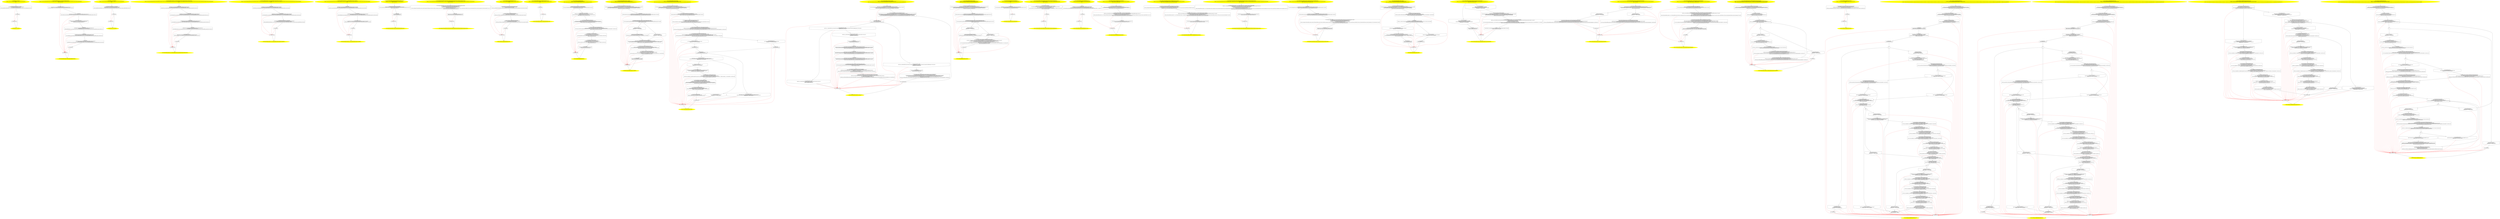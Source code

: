 /* @generated */
digraph cfg {
"org.junit.experimental.theories.Theories.<init>(java.lang.Class).f7dd7b05e67c8b9c37362ea2050812dd_1" [label="1: Start Theories.<init>(Class)\nFormals:  this:org.junit.experimental.theories.Theories* klass:java.lang.Class*\nLocals:  \n  " color=yellow style=filled]
	

	 "org.junit.experimental.theories.Theories.<init>(java.lang.Class).f7dd7b05e67c8b9c37362ea2050812dd_1" -> "org.junit.experimental.theories.Theories.<init>(java.lang.Class).f7dd7b05e67c8b9c37362ea2050812dd_4" ;
"org.junit.experimental.theories.Theories.<init>(java.lang.Class).f7dd7b05e67c8b9c37362ea2050812dd_2" [label="2: Exit Theories.<init>(Class) \n  " color=yellow style=filled]
	

"org.junit.experimental.theories.Theories.<init>(java.lang.Class).f7dd7b05e67c8b9c37362ea2050812dd_3" [label="3:  exceptions sink \n  " shape="box"]
	

	 "org.junit.experimental.theories.Theories.<init>(java.lang.Class).f7dd7b05e67c8b9c37362ea2050812dd_3" -> "org.junit.experimental.theories.Theories.<init>(java.lang.Class).f7dd7b05e67c8b9c37362ea2050812dd_2" ;
"org.junit.experimental.theories.Theories.<init>(java.lang.Class).f7dd7b05e67c8b9c37362ea2050812dd_4" [label="4:  Call BlockJUnit4ClassRunner.<init>(Class) \n   n$0=*&this:org.junit.experimental.theories.Theories* [line 73]\n  n$1=*&klass:java.lang.Class* [line 73]\n  n$2=_fun_BlockJUnit4ClassRunner.<init>(Class)(n$0:org.junit.experimental.theories.Theories*,n$1:java.lang.Class*) [line 73]\n " shape="box"]
	

	 "org.junit.experimental.theories.Theories.<init>(java.lang.Class).f7dd7b05e67c8b9c37362ea2050812dd_4" -> "org.junit.experimental.theories.Theories.<init>(java.lang.Class).f7dd7b05e67c8b9c37362ea2050812dd_5" ;
	 "org.junit.experimental.theories.Theories.<init>(java.lang.Class).f7dd7b05e67c8b9c37362ea2050812dd_4" -> "org.junit.experimental.theories.Theories.<init>(java.lang.Class).f7dd7b05e67c8b9c37362ea2050812dd_3" [color="red" ];
"org.junit.experimental.theories.Theories.<init>(java.lang.Class).f7dd7b05e67c8b9c37362ea2050812dd_5" [label="5:  method_body \n  " shape="box"]
	

	 "org.junit.experimental.theories.Theories.<init>(java.lang.Class).f7dd7b05e67c8b9c37362ea2050812dd_5" -> "org.junit.experimental.theories.Theories.<init>(java.lang.Class).f7dd7b05e67c8b9c37362ea2050812dd_2" ;
	 "org.junit.experimental.theories.Theories.<init>(java.lang.Class).f7dd7b05e67c8b9c37362ea2050812dd_5" -> "org.junit.experimental.theories.Theories.<init>(java.lang.Class).f7dd7b05e67c8b9c37362ea2050812dd_3" [color="red" ];
"org.junit.experimental.theories.Theories$TheoryAnchor.<init>(org.junit.runners.model.FrameworkMethod.9825fc0fdd21f072d1961447c736c6dc_1" [label="1: Start Theories$TheoryAnchor.<init>(FrameworkMethod,TestClass)\nFormals:  this:org.junit.experimental.theories.Theories$TheoryAnchor* testMethod:org.junit.runners.model.FrameworkMethod* testClass:org.junit.runners.model.TestClass*\nLocals:  $irvar0:void \n  " color=yellow style=filled]
	

	 "org.junit.experimental.theories.Theories$TheoryAnchor.<init>(org.junit.runners.model.FrameworkMethod.9825fc0fdd21f072d1961447c736c6dc_1" -> "org.junit.experimental.theories.Theories$TheoryAnchor.<init>(org.junit.runners.model.FrameworkMethod.9825fc0fdd21f072d1961447c736c6dc_4" ;
"org.junit.experimental.theories.Theories$TheoryAnchor.<init>(org.junit.runners.model.FrameworkMethod.9825fc0fdd21f072d1961447c736c6dc_2" [label="2: Exit Theories$TheoryAnchor.<init>(FrameworkMethod,TestClass) \n  " color=yellow style=filled]
	

"org.junit.experimental.theories.Theories$TheoryAnchor.<init>(org.junit.runners.model.FrameworkMethod.9825fc0fdd21f072d1961447c736c6dc_3" [label="3:  exceptions sink \n  " shape="box"]
	

	 "org.junit.experimental.theories.Theories$TheoryAnchor.<init>(org.junit.runners.model.FrameworkMethod.9825fc0fdd21f072d1961447c736c6dc_3" -> "org.junit.experimental.theories.Theories$TheoryAnchor.<init>(org.junit.runners.model.FrameworkMethod.9825fc0fdd21f072d1961447c736c6dc_2" ;
"org.junit.experimental.theories.Theories$TheoryAnchor.<init>(org.junit.runners.model.FrameworkMethod.9825fc0fdd21f072d1961447c736c6dc_4" [label="4:  Call Statement.<init>() \n   n$0=*&this:org.junit.experimental.theories.Theories$TheoryAnchor* [line 181]\n  n$1=_fun_Statement.<init>()(n$0:org.junit.experimental.theories.Theories$TheoryAnchor*) [line 181]\n " shape="box"]
	

	 "org.junit.experimental.theories.Theories$TheoryAnchor.<init>(org.junit.runners.model.FrameworkMethod.9825fc0fdd21f072d1961447c736c6dc_4" -> "org.junit.experimental.theories.Theories$TheoryAnchor.<init>(org.junit.runners.model.FrameworkMethod.9825fc0fdd21f072d1961447c736c6dc_5" ;
	 "org.junit.experimental.theories.Theories$TheoryAnchor.<init>(org.junit.runners.model.FrameworkMethod.9825fc0fdd21f072d1961447c736c6dc_4" -> "org.junit.experimental.theories.Theories$TheoryAnchor.<init>(org.junit.runners.model.FrameworkMethod.9825fc0fdd21f072d1961447c736c6dc_3" [color="red" ];
"org.junit.experimental.theories.Theories$TheoryAnchor.<init>(org.junit.runners.model.FrameworkMethod.9825fc0fdd21f072d1961447c736c6dc_5" [label="5:  method_body \n   n$2=*&this:org.junit.experimental.theories.Theories$TheoryAnchor* [line 174]\n  *n$2.successes:org.junit.experimental.theories.Theories$TheoryAnchor(root org.junit.experimental.theories.Theories$TheoryAnchor)=0 [line 174]\n " shape="box"]
	

	 "org.junit.experimental.theories.Theories$TheoryAnchor.<init>(org.junit.runners.model.FrameworkMethod.9825fc0fdd21f072d1961447c736c6dc_5" -> "org.junit.experimental.theories.Theories$TheoryAnchor.<init>(org.junit.runners.model.FrameworkMethod.9825fc0fdd21f072d1961447c736c6dc_6" ;
	 "org.junit.experimental.theories.Theories$TheoryAnchor.<init>(org.junit.runners.model.FrameworkMethod.9825fc0fdd21f072d1961447c736c6dc_5" -> "org.junit.experimental.theories.Theories$TheoryAnchor.<init>(org.junit.runners.model.FrameworkMethod.9825fc0fdd21f072d1961447c736c6dc_3" [color="red" ];
"org.junit.experimental.theories.Theories$TheoryAnchor.<init>(org.junit.runners.model.FrameworkMethod.9825fc0fdd21f072d1961447c736c6dc_6" [label="6:  Call ArrayList.<init>() \n   n$3=_fun___new(sizeof(t=java.util.ArrayList):java.util.ArrayList*) [line 179]\n  n$4=_fun_ArrayList.<init>()(n$3:java.util.ArrayList*) [line 179]\n  *&$irvar0:java.util.ArrayList*=n$3 [line 179]\n " shape="box"]
	

	 "org.junit.experimental.theories.Theories$TheoryAnchor.<init>(org.junit.runners.model.FrameworkMethod.9825fc0fdd21f072d1961447c736c6dc_6" -> "org.junit.experimental.theories.Theories$TheoryAnchor.<init>(org.junit.runners.model.FrameworkMethod.9825fc0fdd21f072d1961447c736c6dc_7" ;
	 "org.junit.experimental.theories.Theories$TheoryAnchor.<init>(org.junit.runners.model.FrameworkMethod.9825fc0fdd21f072d1961447c736c6dc_6" -> "org.junit.experimental.theories.Theories$TheoryAnchor.<init>(org.junit.runners.model.FrameworkMethod.9825fc0fdd21f072d1961447c736c6dc_3" [color="red" ];
"org.junit.experimental.theories.Theories$TheoryAnchor.<init>(org.junit.runners.model.FrameworkMethod.9825fc0fdd21f072d1961447c736c6dc_7" [label="7:  method_body \n   n$5=*&this:org.junit.experimental.theories.Theories$TheoryAnchor* [line 179]\n  n$6=*&$irvar0:java.util.ArrayList* [line 179]\n  *n$5.fInvalidParameters:org.junit.experimental.theories.Theories$TheoryAnchor(root org.junit.experimental.theories.Theories$TheoryAnchor)=n$6 [line 179]\n " shape="box"]
	

	 "org.junit.experimental.theories.Theories$TheoryAnchor.<init>(org.junit.runners.model.FrameworkMethod.9825fc0fdd21f072d1961447c736c6dc_7" -> "org.junit.experimental.theories.Theories$TheoryAnchor.<init>(org.junit.runners.model.FrameworkMethod.9825fc0fdd21f072d1961447c736c6dc_8" ;
	 "org.junit.experimental.theories.Theories$TheoryAnchor.<init>(org.junit.runners.model.FrameworkMethod.9825fc0fdd21f072d1961447c736c6dc_7" -> "org.junit.experimental.theories.Theories$TheoryAnchor.<init>(org.junit.runners.model.FrameworkMethod.9825fc0fdd21f072d1961447c736c6dc_3" [color="red" ];
"org.junit.experimental.theories.Theories$TheoryAnchor.<init>(org.junit.runners.model.FrameworkMethod.9825fc0fdd21f072d1961447c736c6dc_8" [label="8:  method_body \n   n$7=*&this:org.junit.experimental.theories.Theories$TheoryAnchor* [line 182]\n  n$8=*&testMethod:org.junit.runners.model.FrameworkMethod* [line 182]\n  *n$7.testMethod:org.junit.experimental.theories.Theories$TheoryAnchor(root org.junit.experimental.theories.Theories$TheoryAnchor)=n$8 [line 182]\n " shape="box"]
	

	 "org.junit.experimental.theories.Theories$TheoryAnchor.<init>(org.junit.runners.model.FrameworkMethod.9825fc0fdd21f072d1961447c736c6dc_8" -> "org.junit.experimental.theories.Theories$TheoryAnchor.<init>(org.junit.runners.model.FrameworkMethod.9825fc0fdd21f072d1961447c736c6dc_9" ;
	 "org.junit.experimental.theories.Theories$TheoryAnchor.<init>(org.junit.runners.model.FrameworkMethod.9825fc0fdd21f072d1961447c736c6dc_8" -> "org.junit.experimental.theories.Theories$TheoryAnchor.<init>(org.junit.runners.model.FrameworkMethod.9825fc0fdd21f072d1961447c736c6dc_3" [color="red" ];
"org.junit.experimental.theories.Theories$TheoryAnchor.<init>(org.junit.runners.model.FrameworkMethod.9825fc0fdd21f072d1961447c736c6dc_9" [label="9:  method_body \n   n$9=*&this:org.junit.experimental.theories.Theories$TheoryAnchor* [line 183]\n  n$10=*&testClass:org.junit.runners.model.TestClass* [line 183]\n  *n$9.testClass:org.junit.experimental.theories.Theories$TheoryAnchor(root org.junit.experimental.theories.Theories$TheoryAnchor)=n$10 [line 183]\n " shape="box"]
	

	 "org.junit.experimental.theories.Theories$TheoryAnchor.<init>(org.junit.runners.model.FrameworkMethod.9825fc0fdd21f072d1961447c736c6dc_9" -> "org.junit.experimental.theories.Theories$TheoryAnchor.<init>(org.junit.runners.model.FrameworkMethod.9825fc0fdd21f072d1961447c736c6dc_10" ;
	 "org.junit.experimental.theories.Theories$TheoryAnchor.<init>(org.junit.runners.model.FrameworkMethod.9825fc0fdd21f072d1961447c736c6dc_9" -> "org.junit.experimental.theories.Theories$TheoryAnchor.<init>(org.junit.runners.model.FrameworkMethod.9825fc0fdd21f072d1961447c736c6dc_3" [color="red" ];
"org.junit.experimental.theories.Theories$TheoryAnchor.<init>(org.junit.runners.model.FrameworkMethod.9825fc0fdd21f072d1961447c736c6dc_10" [label="10:  method_body \n  " shape="box"]
	

	 "org.junit.experimental.theories.Theories$TheoryAnchor.<init>(org.junit.runners.model.FrameworkMethod.9825fc0fdd21f072d1961447c736c6dc_10" -> "org.junit.experimental.theories.Theories$TheoryAnchor.<init>(org.junit.runners.model.FrameworkMethod.9825fc0fdd21f072d1961447c736c6dc_2" ;
	 "org.junit.experimental.theories.Theories$TheoryAnchor.<init>(org.junit.runners.model.FrameworkMethod.9825fc0fdd21f072d1961447c736c6dc_10" -> "org.junit.experimental.theories.Theories$TheoryAnchor.<init>(org.junit.runners.model.FrameworkMethod.9825fc0fdd21f072d1961447c736c6dc_3" [color="red" ];
"org.junit.experimental.theories.Theories.<init>(org.junit.runners.model.TestClass).d7d83b1bba6aa1d1255cf99e6c6027a5_1" [label="1: Start Theories.<init>(TestClass)\nFormals:  this:org.junit.experimental.theories.Theories* testClass:org.junit.runners.model.TestClass*\nLocals:  \n  " color=yellow style=filled]
	

	 "org.junit.experimental.theories.Theories.<init>(org.junit.runners.model.TestClass).d7d83b1bba6aa1d1255cf99e6c6027a5_1" -> "org.junit.experimental.theories.Theories.<init>(org.junit.runners.model.TestClass).d7d83b1bba6aa1d1255cf99e6c6027a5_4" ;
"org.junit.experimental.theories.Theories.<init>(org.junit.runners.model.TestClass).d7d83b1bba6aa1d1255cf99e6c6027a5_2" [label="2: Exit Theories.<init>(TestClass) \n  " color=yellow style=filled]
	

"org.junit.experimental.theories.Theories.<init>(org.junit.runners.model.TestClass).d7d83b1bba6aa1d1255cf99e6c6027a5_3" [label="3:  exceptions sink \n  " shape="box"]
	

	 "org.junit.experimental.theories.Theories.<init>(org.junit.runners.model.TestClass).d7d83b1bba6aa1d1255cf99e6c6027a5_3" -> "org.junit.experimental.theories.Theories.<init>(org.junit.runners.model.TestClass).d7d83b1bba6aa1d1255cf99e6c6027a5_2" ;
"org.junit.experimental.theories.Theories.<init>(org.junit.runners.model.TestClass).d7d83b1bba6aa1d1255cf99e6c6027a5_4" [label="4:  Call BlockJUnit4ClassRunner.<init>(TestClass) \n   n$0=*&this:org.junit.experimental.theories.Theories* [line 78]\n  n$1=*&testClass:org.junit.runners.model.TestClass* [line 78]\n  n$2=_fun_BlockJUnit4ClassRunner.<init>(TestClass)(n$0:org.junit.experimental.theories.Theories*,n$1:org.junit.runners.model.TestClass*) [line 78]\n " shape="box"]
	

	 "org.junit.experimental.theories.Theories.<init>(org.junit.runners.model.TestClass).d7d83b1bba6aa1d1255cf99e6c6027a5_4" -> "org.junit.experimental.theories.Theories.<init>(org.junit.runners.model.TestClass).d7d83b1bba6aa1d1255cf99e6c6027a5_5" ;
	 "org.junit.experimental.theories.Theories.<init>(org.junit.runners.model.TestClass).d7d83b1bba6aa1d1255cf99e6c6027a5_4" -> "org.junit.experimental.theories.Theories.<init>(org.junit.runners.model.TestClass).d7d83b1bba6aa1d1255cf99e6c6027a5_3" [color="red" ];
"org.junit.experimental.theories.Theories.<init>(org.junit.runners.model.TestClass).d7d83b1bba6aa1d1255cf99e6c6027a5_5" [label="5:  method_body \n  " shape="box"]
	

	 "org.junit.experimental.theories.Theories.<init>(org.junit.runners.model.TestClass).d7d83b1bba6aa1d1255cf99e6c6027a5_5" -> "org.junit.experimental.theories.Theories.<init>(org.junit.runners.model.TestClass).d7d83b1bba6aa1d1255cf99e6c6027a5_2" ;
	 "org.junit.experimental.theories.Theories.<init>(org.junit.runners.model.TestClass).d7d83b1bba6aa1d1255cf99e6c6027a5_5" -> "org.junit.experimental.theories.Theories.<init>(org.junit.runners.model.TestClass).d7d83b1bba6aa1d1255cf99e6c6027a5_3" [color="red" ];
"org.junit.experimental.theories.Theories$TheoryAnchor$2.<init>(org.junit.experimental.theories.Theor.37fffcd9f2579c28c58f437bc048caec_1" [label="1: Start Theories$TheoryAnchor$2.<init>(Theories$TheoryAnchor,Assignments,FrameworkMethod,Object)\nFormals:  this:org.junit.experimental.theories.Theories$TheoryAnchor$2* this$0:org.junit.experimental.theories.Theories$TheoryAnchor* $bcvar2:org.junit.experimental.theories.internal.Assignments* $bcvar3:org.junit.runners.model.FrameworkMethod* $bcvar4:java.lang.Object*\nLocals:  \n  " color=yellow style=filled]
	

	 "org.junit.experimental.theories.Theories$TheoryAnchor$2.<init>(org.junit.experimental.theories.Theor.37fffcd9f2579c28c58f437bc048caec_1" -> "org.junit.experimental.theories.Theories$TheoryAnchor$2.<init>(org.junit.experimental.theories.Theor.37fffcd9f2579c28c58f437bc048caec_4" ;
"org.junit.experimental.theories.Theories$TheoryAnchor$2.<init>(org.junit.experimental.theories.Theor.37fffcd9f2579c28c58f437bc048caec_2" [label="2: Exit Theories$TheoryAnchor$2.<init>(Theories$TheoryAnchor,Assignments,FrameworkMethod,Object) \n  " color=yellow style=filled]
	

"org.junit.experimental.theories.Theories$TheoryAnchor$2.<init>(org.junit.experimental.theories.Theor.37fffcd9f2579c28c58f437bc048caec_3" [label="3:  exceptions sink \n  " shape="box"]
	

	 "org.junit.experimental.theories.Theories$TheoryAnchor$2.<init>(org.junit.experimental.theories.Theor.37fffcd9f2579c28c58f437bc048caec_3" -> "org.junit.experimental.theories.Theories$TheoryAnchor$2.<init>(org.junit.experimental.theories.Theor.37fffcd9f2579c28c58f437bc048caec_2" ;
"org.junit.experimental.theories.Theories$TheoryAnchor$2.<init>(org.junit.experimental.theories.Theor.37fffcd9f2579c28c58f437bc048caec_4" [label="4:  method_body \n   n$0=*&this:org.junit.experimental.theories.Theories$TheoryAnchor$2* [line 270]\n  n$1=*&this$0:org.junit.experimental.theories.Theories$TheoryAnchor* [line 270]\n  *n$0.this$0:org.junit.experimental.theories.Theories$TheoryAnchor$2(root org.junit.experimental.theories.Theories$TheoryAnchor$2)=n$1 [line 270]\n " shape="box"]
	

	 "org.junit.experimental.theories.Theories$TheoryAnchor$2.<init>(org.junit.experimental.theories.Theor.37fffcd9f2579c28c58f437bc048caec_4" -> "org.junit.experimental.theories.Theories$TheoryAnchor$2.<init>(org.junit.experimental.theories.Theor.37fffcd9f2579c28c58f437bc048caec_5" ;
	 "org.junit.experimental.theories.Theories$TheoryAnchor$2.<init>(org.junit.experimental.theories.Theor.37fffcd9f2579c28c58f437bc048caec_4" -> "org.junit.experimental.theories.Theories$TheoryAnchor$2.<init>(org.junit.experimental.theories.Theor.37fffcd9f2579c28c58f437bc048caec_3" [color="red" ];
"org.junit.experimental.theories.Theories$TheoryAnchor$2.<init>(org.junit.experimental.theories.Theor.37fffcd9f2579c28c58f437bc048caec_5" [label="5:  method_body \n   n$2=*&this:org.junit.experimental.theories.Theories$TheoryAnchor$2* [line 270]\n  n$3=*&$bcvar2:org.junit.experimental.theories.internal.Assignments* [line 270]\n  *n$2.val$complete:org.junit.experimental.theories.Theories$TheoryAnchor$2(root org.junit.experimental.theories.Theories$TheoryAnchor$2)=n$3 [line 270]\n " shape="box"]
	

	 "org.junit.experimental.theories.Theories$TheoryAnchor$2.<init>(org.junit.experimental.theories.Theor.37fffcd9f2579c28c58f437bc048caec_5" -> "org.junit.experimental.theories.Theories$TheoryAnchor$2.<init>(org.junit.experimental.theories.Theor.37fffcd9f2579c28c58f437bc048caec_6" ;
	 "org.junit.experimental.theories.Theories$TheoryAnchor$2.<init>(org.junit.experimental.theories.Theor.37fffcd9f2579c28c58f437bc048caec_5" -> "org.junit.experimental.theories.Theories$TheoryAnchor$2.<init>(org.junit.experimental.theories.Theor.37fffcd9f2579c28c58f437bc048caec_3" [color="red" ];
"org.junit.experimental.theories.Theories$TheoryAnchor$2.<init>(org.junit.experimental.theories.Theor.37fffcd9f2579c28c58f437bc048caec_6" [label="6:  method_body \n   n$4=*&this:org.junit.experimental.theories.Theories$TheoryAnchor$2* [line 270]\n  n$5=*&$bcvar3:org.junit.runners.model.FrameworkMethod* [line 270]\n  *n$4.val$method:org.junit.experimental.theories.Theories$TheoryAnchor$2(root org.junit.experimental.theories.Theories$TheoryAnchor$2)=n$5 [line 270]\n " shape="box"]
	

	 "org.junit.experimental.theories.Theories$TheoryAnchor$2.<init>(org.junit.experimental.theories.Theor.37fffcd9f2579c28c58f437bc048caec_6" -> "org.junit.experimental.theories.Theories$TheoryAnchor$2.<init>(org.junit.experimental.theories.Theor.37fffcd9f2579c28c58f437bc048caec_7" ;
	 "org.junit.experimental.theories.Theories$TheoryAnchor$2.<init>(org.junit.experimental.theories.Theor.37fffcd9f2579c28c58f437bc048caec_6" -> "org.junit.experimental.theories.Theories$TheoryAnchor$2.<init>(org.junit.experimental.theories.Theor.37fffcd9f2579c28c58f437bc048caec_3" [color="red" ];
"org.junit.experimental.theories.Theories$TheoryAnchor$2.<init>(org.junit.experimental.theories.Theor.37fffcd9f2579c28c58f437bc048caec_7" [label="7:  method_body \n   n$6=*&this:org.junit.experimental.theories.Theories$TheoryAnchor$2* [line 270]\n  n$7=*&$bcvar4:java.lang.Object* [line 270]\n  *n$6.val$freshInstance:org.junit.experimental.theories.Theories$TheoryAnchor$2(root org.junit.experimental.theories.Theories$TheoryAnchor$2)=n$7 [line 270]\n " shape="box"]
	

	 "org.junit.experimental.theories.Theories$TheoryAnchor$2.<init>(org.junit.experimental.theories.Theor.37fffcd9f2579c28c58f437bc048caec_7" -> "org.junit.experimental.theories.Theories$TheoryAnchor$2.<init>(org.junit.experimental.theories.Theor.37fffcd9f2579c28c58f437bc048caec_8" ;
	 "org.junit.experimental.theories.Theories$TheoryAnchor$2.<init>(org.junit.experimental.theories.Theor.37fffcd9f2579c28c58f437bc048caec_7" -> "org.junit.experimental.theories.Theories$TheoryAnchor$2.<init>(org.junit.experimental.theories.Theor.37fffcd9f2579c28c58f437bc048caec_3" [color="red" ];
"org.junit.experimental.theories.Theories$TheoryAnchor$2.<init>(org.junit.experimental.theories.Theor.37fffcd9f2579c28c58f437bc048caec_8" [label="8:  Call Statement.<init>() \n   n$8=*&this:org.junit.experimental.theories.Theories$TheoryAnchor$2* [line 270]\n  n$9=_fun_Statement.<init>()(n$8:org.junit.experimental.theories.Theories$TheoryAnchor$2*) [line 270]\n " shape="box"]
	

	 "org.junit.experimental.theories.Theories$TheoryAnchor$2.<init>(org.junit.experimental.theories.Theor.37fffcd9f2579c28c58f437bc048caec_8" -> "org.junit.experimental.theories.Theories$TheoryAnchor$2.<init>(org.junit.experimental.theories.Theor.37fffcd9f2579c28c58f437bc048caec_9" ;
	 "org.junit.experimental.theories.Theories$TheoryAnchor$2.<init>(org.junit.experimental.theories.Theor.37fffcd9f2579c28c58f437bc048caec_8" -> "org.junit.experimental.theories.Theories$TheoryAnchor$2.<init>(org.junit.experimental.theories.Theor.37fffcd9f2579c28c58f437bc048caec_3" [color="red" ];
"org.junit.experimental.theories.Theories$TheoryAnchor$2.<init>(org.junit.experimental.theories.Theor.37fffcd9f2579c28c58f437bc048caec_9" [label="9:  method_body \n  " shape="box"]
	

	 "org.junit.experimental.theories.Theories$TheoryAnchor$2.<init>(org.junit.experimental.theories.Theor.37fffcd9f2579c28c58f437bc048caec_9" -> "org.junit.experimental.theories.Theories$TheoryAnchor$2.<init>(org.junit.experimental.theories.Theor.37fffcd9f2579c28c58f437bc048caec_2" ;
	 "org.junit.experimental.theories.Theories$TheoryAnchor$2.<init>(org.junit.experimental.theories.Theor.37fffcd9f2579c28c58f437bc048caec_9" -> "org.junit.experimental.theories.Theories$TheoryAnchor$2.<init>(org.junit.experimental.theories.Theor.37fffcd9f2579c28c58f437bc048caec_3" [color="red" ];
"org.junit.experimental.theories.Theories$TheoryAnchor$1.<init>(org.junit.experimental.theories.Theor.2bbb9685b61fd2c6c7c07f8d4acdc4cc_1" [label="1: Start Theories$TheoryAnchor$1.<init>(Theories$TheoryAnchor,TestClass,Assignments)\nFormals:  this:org.junit.experimental.theories.Theories$TheoryAnchor$1* this$0:org.junit.experimental.theories.Theories$TheoryAnchor* testClass:org.junit.runners.model.TestClass* $bcvar3:org.junit.experimental.theories.internal.Assignments*\nLocals:  \n  " color=yellow style=filled]
	

	 "org.junit.experimental.theories.Theories$TheoryAnchor$1.<init>(org.junit.experimental.theories.Theor.2bbb9685b61fd2c6c7c07f8d4acdc4cc_1" -> "org.junit.experimental.theories.Theories$TheoryAnchor$1.<init>(org.junit.experimental.theories.Theor.2bbb9685b61fd2c6c7c07f8d4acdc4cc_4" ;
"org.junit.experimental.theories.Theories$TheoryAnchor$1.<init>(org.junit.experimental.theories.Theor.2bbb9685b61fd2c6c7c07f8d4acdc4cc_2" [label="2: Exit Theories$TheoryAnchor$1.<init>(Theories$TheoryAnchor,TestClass,Assignments) \n  " color=yellow style=filled]
	

"org.junit.experimental.theories.Theories$TheoryAnchor$1.<init>(org.junit.experimental.theories.Theor.2bbb9685b61fd2c6c7c07f8d4acdc4cc_3" [label="3:  exceptions sink \n  " shape="box"]
	

	 "org.junit.experimental.theories.Theories$TheoryAnchor$1.<init>(org.junit.experimental.theories.Theor.2bbb9685b61fd2c6c7c07f8d4acdc4cc_3" -> "org.junit.experimental.theories.Theories$TheoryAnchor$1.<init>(org.junit.experimental.theories.Theor.2bbb9685b61fd2c6c7c07f8d4acdc4cc_2" ;
"org.junit.experimental.theories.Theories$TheoryAnchor$1.<init>(org.junit.experimental.theories.Theor.2bbb9685b61fd2c6c7c07f8d4acdc4cc_4" [label="4:  method_body \n   n$0=*&this:org.junit.experimental.theories.Theories$TheoryAnchor$1* [line 223]\n  n$1=*&this$0:org.junit.experimental.theories.Theories$TheoryAnchor* [line 223]\n  *n$0.this$0:org.junit.experimental.theories.Theories$TheoryAnchor$1(root org.junit.experimental.theories.Theories$TheoryAnchor$1)=n$1 [line 223]\n " shape="box"]
	

	 "org.junit.experimental.theories.Theories$TheoryAnchor$1.<init>(org.junit.experimental.theories.Theor.2bbb9685b61fd2c6c7c07f8d4acdc4cc_4" -> "org.junit.experimental.theories.Theories$TheoryAnchor$1.<init>(org.junit.experimental.theories.Theor.2bbb9685b61fd2c6c7c07f8d4acdc4cc_5" ;
	 "org.junit.experimental.theories.Theories$TheoryAnchor$1.<init>(org.junit.experimental.theories.Theor.2bbb9685b61fd2c6c7c07f8d4acdc4cc_4" -> "org.junit.experimental.theories.Theories$TheoryAnchor$1.<init>(org.junit.experimental.theories.Theor.2bbb9685b61fd2c6c7c07f8d4acdc4cc_3" [color="red" ];
"org.junit.experimental.theories.Theories$TheoryAnchor$1.<init>(org.junit.experimental.theories.Theor.2bbb9685b61fd2c6c7c07f8d4acdc4cc_5" [label="5:  method_body \n   n$2=*&this:org.junit.experimental.theories.Theories$TheoryAnchor$1* [line 223]\n  n$3=*&$bcvar3:org.junit.experimental.theories.internal.Assignments* [line 223]\n  *n$2.val$complete:org.junit.experimental.theories.Theories$TheoryAnchor$1(root org.junit.experimental.theories.Theories$TheoryAnchor$1)=n$3 [line 223]\n " shape="box"]
	

	 "org.junit.experimental.theories.Theories$TheoryAnchor$1.<init>(org.junit.experimental.theories.Theor.2bbb9685b61fd2c6c7c07f8d4acdc4cc_5" -> "org.junit.experimental.theories.Theories$TheoryAnchor$1.<init>(org.junit.experimental.theories.Theor.2bbb9685b61fd2c6c7c07f8d4acdc4cc_6" ;
	 "org.junit.experimental.theories.Theories$TheoryAnchor$1.<init>(org.junit.experimental.theories.Theor.2bbb9685b61fd2c6c7c07f8d4acdc4cc_5" -> "org.junit.experimental.theories.Theories$TheoryAnchor$1.<init>(org.junit.experimental.theories.Theor.2bbb9685b61fd2c6c7c07f8d4acdc4cc_3" [color="red" ];
"org.junit.experimental.theories.Theories$TheoryAnchor$1.<init>(org.junit.experimental.theories.Theor.2bbb9685b61fd2c6c7c07f8d4acdc4cc_6" [label="6:  Call BlockJUnit4ClassRunner.<init>(TestClass) \n   n$4=*&this:org.junit.experimental.theories.Theories$TheoryAnchor$1* [line 223]\n  n$5=*&testClass:org.junit.runners.model.TestClass* [line 223]\n  n$6=_fun_BlockJUnit4ClassRunner.<init>(TestClass)(n$4:org.junit.experimental.theories.Theories$TheoryAnchor$1*,n$5:org.junit.runners.model.TestClass*) [line 223]\n " shape="box"]
	

	 "org.junit.experimental.theories.Theories$TheoryAnchor$1.<init>(org.junit.experimental.theories.Theor.2bbb9685b61fd2c6c7c07f8d4acdc4cc_6" -> "org.junit.experimental.theories.Theories$TheoryAnchor$1.<init>(org.junit.experimental.theories.Theor.2bbb9685b61fd2c6c7c07f8d4acdc4cc_7" ;
	 "org.junit.experimental.theories.Theories$TheoryAnchor$1.<init>(org.junit.experimental.theories.Theor.2bbb9685b61fd2c6c7c07f8d4acdc4cc_6" -> "org.junit.experimental.theories.Theories$TheoryAnchor$1.<init>(org.junit.experimental.theories.Theor.2bbb9685b61fd2c6c7c07f8d4acdc4cc_3" [color="red" ];
"org.junit.experimental.theories.Theories$TheoryAnchor$1.<init>(org.junit.experimental.theories.Theor.2bbb9685b61fd2c6c7c07f8d4acdc4cc_7" [label="7:  method_body \n  " shape="box"]
	

	 "org.junit.experimental.theories.Theories$TheoryAnchor$1.<init>(org.junit.experimental.theories.Theor.2bbb9685b61fd2c6c7c07f8d4acdc4cc_7" -> "org.junit.experimental.theories.Theories$TheoryAnchor$1.<init>(org.junit.experimental.theories.Theor.2bbb9685b61fd2c6c7c07f8d4acdc4cc_2" ;
	 "org.junit.experimental.theories.Theories$TheoryAnchor$1.<init>(org.junit.experimental.theories.Theor.2bbb9685b61fd2c6c7c07f8d4acdc4cc_7" -> "org.junit.experimental.theories.Theories$TheoryAnchor$1.<init>(org.junit.experimental.theories.Theor.2bbb9685b61fd2c6c7c07f8d4acdc4cc_3" [color="red" ];
"org.junit.experimental.theories.Theories$TheoryAnchor$1$1.<init>(org.junit.experimental.theories.The.c47e23dc48d550702eee038871a25f51_1" [label="1: Start Theories$TheoryAnchor$1$1.<init>(Theories$TheoryAnchor$1,Statement)\nFormals:  this:org.junit.experimental.theories.Theories$TheoryAnchor$1$1* this$1:org.junit.experimental.theories.Theories$TheoryAnchor$1* $bcvar2:org.junit.runners.model.Statement*\nLocals:  \n  " color=yellow style=filled]
	

	 "org.junit.experimental.theories.Theories$TheoryAnchor$1$1.<init>(org.junit.experimental.theories.The.c47e23dc48d550702eee038871a25f51_1" -> "org.junit.experimental.theories.Theories$TheoryAnchor$1$1.<init>(org.junit.experimental.theories.The.c47e23dc48d550702eee038871a25f51_4" ;
"org.junit.experimental.theories.Theories$TheoryAnchor$1$1.<init>(org.junit.experimental.theories.The.c47e23dc48d550702eee038871a25f51_2" [label="2: Exit Theories$TheoryAnchor$1$1.<init>(Theories$TheoryAnchor$1,Statement) \n  " color=yellow style=filled]
	

"org.junit.experimental.theories.Theories$TheoryAnchor$1$1.<init>(org.junit.experimental.theories.The.c47e23dc48d550702eee038871a25f51_3" [label="3:  exceptions sink \n  " shape="box"]
	

	 "org.junit.experimental.theories.Theories$TheoryAnchor$1$1.<init>(org.junit.experimental.theories.The.c47e23dc48d550702eee038871a25f51_3" -> "org.junit.experimental.theories.Theories$TheoryAnchor$1$1.<init>(org.junit.experimental.theories.The.c47e23dc48d550702eee038871a25f51_2" ;
"org.junit.experimental.theories.Theories$TheoryAnchor$1$1.<init>(org.junit.experimental.theories.The.c47e23dc48d550702eee038871a25f51_4" [label="4:  method_body \n   n$0=*&this:org.junit.experimental.theories.Theories$TheoryAnchor$1$1* [line 233]\n  n$1=*&this$1:org.junit.experimental.theories.Theories$TheoryAnchor$1* [line 233]\n  *n$0.this$1:org.junit.experimental.theories.Theories$TheoryAnchor$1$1(root org.junit.experimental.theories.Theories$TheoryAnchor$1$1)=n$1 [line 233]\n " shape="box"]
	

	 "org.junit.experimental.theories.Theories$TheoryAnchor$1$1.<init>(org.junit.experimental.theories.The.c47e23dc48d550702eee038871a25f51_4" -> "org.junit.experimental.theories.Theories$TheoryAnchor$1$1.<init>(org.junit.experimental.theories.The.c47e23dc48d550702eee038871a25f51_5" ;
	 "org.junit.experimental.theories.Theories$TheoryAnchor$1$1.<init>(org.junit.experimental.theories.The.c47e23dc48d550702eee038871a25f51_4" -> "org.junit.experimental.theories.Theories$TheoryAnchor$1$1.<init>(org.junit.experimental.theories.The.c47e23dc48d550702eee038871a25f51_3" [color="red" ];
"org.junit.experimental.theories.Theories$TheoryAnchor$1$1.<init>(org.junit.experimental.theories.The.c47e23dc48d550702eee038871a25f51_5" [label="5:  method_body \n   n$2=*&this:org.junit.experimental.theories.Theories$TheoryAnchor$1$1* [line 233]\n  n$3=*&$bcvar2:org.junit.runners.model.Statement* [line 233]\n  *n$2.val$statement:org.junit.experimental.theories.Theories$TheoryAnchor$1$1(root org.junit.experimental.theories.Theories$TheoryAnchor$1$1)=n$3 [line 233]\n " shape="box"]
	

	 "org.junit.experimental.theories.Theories$TheoryAnchor$1$1.<init>(org.junit.experimental.theories.The.c47e23dc48d550702eee038871a25f51_5" -> "org.junit.experimental.theories.Theories$TheoryAnchor$1$1.<init>(org.junit.experimental.theories.The.c47e23dc48d550702eee038871a25f51_6" ;
	 "org.junit.experimental.theories.Theories$TheoryAnchor$1$1.<init>(org.junit.experimental.theories.The.c47e23dc48d550702eee038871a25f51_5" -> "org.junit.experimental.theories.Theories$TheoryAnchor$1$1.<init>(org.junit.experimental.theories.The.c47e23dc48d550702eee038871a25f51_3" [color="red" ];
"org.junit.experimental.theories.Theories$TheoryAnchor$1$1.<init>(org.junit.experimental.theories.The.c47e23dc48d550702eee038871a25f51_6" [label="6:  Call Statement.<init>() \n   n$4=*&this:org.junit.experimental.theories.Theories$TheoryAnchor$1$1* [line 233]\n  n$5=_fun_Statement.<init>()(n$4:org.junit.experimental.theories.Theories$TheoryAnchor$1$1*) [line 233]\n " shape="box"]
	

	 "org.junit.experimental.theories.Theories$TheoryAnchor$1$1.<init>(org.junit.experimental.theories.The.c47e23dc48d550702eee038871a25f51_6" -> "org.junit.experimental.theories.Theories$TheoryAnchor$1$1.<init>(org.junit.experimental.theories.The.c47e23dc48d550702eee038871a25f51_7" ;
	 "org.junit.experimental.theories.Theories$TheoryAnchor$1$1.<init>(org.junit.experimental.theories.The.c47e23dc48d550702eee038871a25f51_6" -> "org.junit.experimental.theories.Theories$TheoryAnchor$1$1.<init>(org.junit.experimental.theories.The.c47e23dc48d550702eee038871a25f51_3" [color="red" ];
"org.junit.experimental.theories.Theories$TheoryAnchor$1$1.<init>(org.junit.experimental.theories.The.c47e23dc48d550702eee038871a25f51_7" [label="7:  method_body \n  " shape="box"]
	

	 "org.junit.experimental.theories.Theories$TheoryAnchor$1$1.<init>(org.junit.experimental.theories.The.c47e23dc48d550702eee038871a25f51_7" -> "org.junit.experimental.theories.Theories$TheoryAnchor$1$1.<init>(org.junit.experimental.theories.The.c47e23dc48d550702eee038871a25f51_2" ;
	 "org.junit.experimental.theories.Theories$TheoryAnchor$1$1.<init>(org.junit.experimental.theories.The.c47e23dc48d550702eee038871a25f51_7" -> "org.junit.experimental.theories.Theories$TheoryAnchor$1$1.<init>(org.junit.experimental.theories.The.c47e23dc48d550702eee038871a25f51_3" [color="red" ];
"org.junit.experimental.theories.Theories$TheoryAnchor.access$000(org.junit.experimental.theories.The.01336bb448b0537907f05acdae49c213_1" [label="1: Start boolean Theories$TheoryAnchor.access$000(Theories$TheoryAnchor)\nFormals:  x0:org.junit.experimental.theories.Theories$TheoryAnchor*\nLocals:  $irvar0:void \n  " color=yellow style=filled]
	

	 "org.junit.experimental.theories.Theories$TheoryAnchor.access$000(org.junit.experimental.theories.The.01336bb448b0537907f05acdae49c213_1" -> "org.junit.experimental.theories.Theories$TheoryAnchor.access$000(org.junit.experimental.theories.The.01336bb448b0537907f05acdae49c213_4" ;
"org.junit.experimental.theories.Theories$TheoryAnchor.access$000(org.junit.experimental.theories.The.01336bb448b0537907f05acdae49c213_2" [label="2: Exit boolean Theories$TheoryAnchor.access$000(Theories$TheoryAnchor) \n  " color=yellow style=filled]
	

"org.junit.experimental.theories.Theories$TheoryAnchor.access$000(org.junit.experimental.theories.The.01336bb448b0537907f05acdae49c213_3" [label="3:  exceptions sink \n  " shape="box"]
	

	 "org.junit.experimental.theories.Theories$TheoryAnchor.access$000(org.junit.experimental.theories.The.01336bb448b0537907f05acdae49c213_3" -> "org.junit.experimental.theories.Theories$TheoryAnchor.access$000(org.junit.experimental.theories.The.01336bb448b0537907f05acdae49c213_2" ;
"org.junit.experimental.theories.Theories$TheoryAnchor.access$000(org.junit.experimental.theories.The.01336bb448b0537907f05acdae49c213_4" [label="4:  Call boolean Theories$TheoryAnchor.nullsOk() \n   n$0=*&x0:org.junit.experimental.theories.Theories$TheoryAnchor* [line 173]\n  n$1=_fun_boolean Theories$TheoryAnchor.nullsOk()(n$0:org.junit.experimental.theories.Theories$TheoryAnchor*) [line 173]\n  *&$irvar0:_Bool=n$1 [line 173]\n " shape="box"]
	

	 "org.junit.experimental.theories.Theories$TheoryAnchor.access$000(org.junit.experimental.theories.The.01336bb448b0537907f05acdae49c213_4" -> "org.junit.experimental.theories.Theories$TheoryAnchor.access$000(org.junit.experimental.theories.The.01336bb448b0537907f05acdae49c213_5" ;
	 "org.junit.experimental.theories.Theories$TheoryAnchor.access$000(org.junit.experimental.theories.The.01336bb448b0537907f05acdae49c213_4" -> "org.junit.experimental.theories.Theories$TheoryAnchor.access$000(org.junit.experimental.theories.The.01336bb448b0537907f05acdae49c213_3" [color="red" ];
"org.junit.experimental.theories.Theories$TheoryAnchor.access$000(org.junit.experimental.theories.The.01336bb448b0537907f05acdae49c213_5" [label="5:  method_body \n   n$2=*&$irvar0:_Bool [line 173]\n  *&return:_Bool=n$2 [line 173]\n " shape="box"]
	

	 "org.junit.experimental.theories.Theories$TheoryAnchor.access$000(org.junit.experimental.theories.The.01336bb448b0537907f05acdae49c213_5" -> "org.junit.experimental.theories.Theories$TheoryAnchor.access$000(org.junit.experimental.theories.The.01336bb448b0537907f05acdae49c213_2" ;
	 "org.junit.experimental.theories.Theories$TheoryAnchor.access$000(org.junit.experimental.theories.The.01336bb448b0537907f05acdae49c213_5" -> "org.junit.experimental.theories.Theories$TheoryAnchor.access$000(org.junit.experimental.theories.The.01336bb448b0537907f05acdae49c213_3" [color="red" ];
"org.junit.experimental.theories.Theories$TheoryAnchor.access$100(org.junit.experimental.theories.The.1b01916d17327e005d5c744c7f86b0ef_1" [label="1: Start Statement Theories$TheoryAnchor.access$100(Theories$TheoryAnchor,FrameworkMethod,Assignments,Object)\nFormals:  x0:org.junit.experimental.theories.Theories$TheoryAnchor* x1:org.junit.runners.model.FrameworkMethod* x2:org.junit.experimental.theories.internal.Assignments* x3:java.lang.Object*\nLocals:  $irvar0:void \n  " color=yellow style=filled]
	

	 "org.junit.experimental.theories.Theories$TheoryAnchor.access$100(org.junit.experimental.theories.The.1b01916d17327e005d5c744c7f86b0ef_1" -> "org.junit.experimental.theories.Theories$TheoryAnchor.access$100(org.junit.experimental.theories.The.1b01916d17327e005d5c744c7f86b0ef_4" ;
"org.junit.experimental.theories.Theories$TheoryAnchor.access$100(org.junit.experimental.theories.The.1b01916d17327e005d5c744c7f86b0ef_2" [label="2: Exit Statement Theories$TheoryAnchor.access$100(Theories$TheoryAnchor,FrameworkMethod,Assignments,Object) \n  " color=yellow style=filled]
	

"org.junit.experimental.theories.Theories$TheoryAnchor.access$100(org.junit.experimental.theories.The.1b01916d17327e005d5c744c7f86b0ef_3" [label="3:  exceptions sink \n  " shape="box"]
	

	 "org.junit.experimental.theories.Theories$TheoryAnchor.access$100(org.junit.experimental.theories.The.1b01916d17327e005d5c744c7f86b0ef_3" -> "org.junit.experimental.theories.Theories$TheoryAnchor.access$100(org.junit.experimental.theories.The.1b01916d17327e005d5c744c7f86b0ef_2" ;
"org.junit.experimental.theories.Theories$TheoryAnchor.access$100(org.junit.experimental.theories.The.1b01916d17327e005d5c744c7f86b0ef_4" [label="4:  Call Statement Theories$TheoryAnchor.methodCompletesWithParameters(FrameworkMethod,Assignments,Object) \n   n$0=*&x0:org.junit.experimental.theories.Theories$TheoryAnchor* [line 173]\n  n$1=*&x1:org.junit.runners.model.FrameworkMethod* [line 173]\n  n$2=*&x2:org.junit.experimental.theories.internal.Assignments* [line 173]\n  n$3=*&x3:java.lang.Object* [line 173]\n  n$4=_fun_Statement Theories$TheoryAnchor.methodCompletesWithParameters(FrameworkMethod,Assignments,Object)(n$0:org.junit.experimental.theories.Theories$TheoryAnchor*,n$1:org.junit.runners.model.FrameworkMethod*,n$2:org.junit.experimental.theories.internal.Assignments*,n$3:java.lang.Object*) [line 173]\n  *&$irvar0:org.junit.runners.model.Statement*=n$4 [line 173]\n " shape="box"]
	

	 "org.junit.experimental.theories.Theories$TheoryAnchor.access$100(org.junit.experimental.theories.The.1b01916d17327e005d5c744c7f86b0ef_4" -> "org.junit.experimental.theories.Theories$TheoryAnchor.access$100(org.junit.experimental.theories.The.1b01916d17327e005d5c744c7f86b0ef_5" ;
	 "org.junit.experimental.theories.Theories$TheoryAnchor.access$100(org.junit.experimental.theories.The.1b01916d17327e005d5c744c7f86b0ef_4" -> "org.junit.experimental.theories.Theories$TheoryAnchor.access$100(org.junit.experimental.theories.The.1b01916d17327e005d5c744c7f86b0ef_3" [color="red" ];
"org.junit.experimental.theories.Theories$TheoryAnchor.access$100(org.junit.experimental.theories.The.1b01916d17327e005d5c744c7f86b0ef_5" [label="5:  method_body \n   n$5=*&$irvar0:org.junit.runners.model.Statement* [line 173]\n  *&return:org.junit.runners.model.Statement*=n$5 [line 173]\n " shape="box"]
	

	 "org.junit.experimental.theories.Theories$TheoryAnchor.access$100(org.junit.experimental.theories.The.1b01916d17327e005d5c744c7f86b0ef_5" -> "org.junit.experimental.theories.Theories$TheoryAnchor.access$100(org.junit.experimental.theories.The.1b01916d17327e005d5c744c7f86b0ef_2" ;
	 "org.junit.experimental.theories.Theories$TheoryAnchor.access$100(org.junit.experimental.theories.The.1b01916d17327e005d5c744c7f86b0ef_5" -> "org.junit.experimental.theories.Theories$TheoryAnchor.access$100(org.junit.experimental.theories.The.1b01916d17327e005d5c744c7f86b0ef_3" [color="red" ];
"org.junit.experimental.theories.Theories.collectInitializationErrors(java.util.List):void.362dd113d5290d8053412dbcc8f6048d_1" [label="1: Start void Theories.collectInitializationErrors(List)\nFormals:  this:org.junit.experimental.theories.Theories* errors:java.util.List*\nLocals:  \n  " color=yellow style=filled]
	

	 "org.junit.experimental.theories.Theories.collectInitializationErrors(java.util.List):void.362dd113d5290d8053412dbcc8f6048d_1" -> "org.junit.experimental.theories.Theories.collectInitializationErrors(java.util.List):void.362dd113d5290d8053412dbcc8f6048d_4" ;
"org.junit.experimental.theories.Theories.collectInitializationErrors(java.util.List):void.362dd113d5290d8053412dbcc8f6048d_2" [label="2: Exit void Theories.collectInitializationErrors(List) \n  " color=yellow style=filled]
	

"org.junit.experimental.theories.Theories.collectInitializationErrors(java.util.List):void.362dd113d5290d8053412dbcc8f6048d_3" [label="3:  exceptions sink \n  " shape="box"]
	

	 "org.junit.experimental.theories.Theories.collectInitializationErrors(java.util.List):void.362dd113d5290d8053412dbcc8f6048d_3" -> "org.junit.experimental.theories.Theories.collectInitializationErrors(java.util.List):void.362dd113d5290d8053412dbcc8f6048d_2" ;
"org.junit.experimental.theories.Theories.collectInitializationErrors(java.util.List):void.362dd113d5290d8053412dbcc8f6048d_4" [label="4:  Call void BlockJUnit4ClassRunner.collectInitializationErrors(List) \n   n$0=*&this:org.junit.experimental.theories.Theories* [line 83]\n  n$1=*&errors:java.util.List* [line 83]\n  n$2=_fun_void BlockJUnit4ClassRunner.collectInitializationErrors(List)(n$0:org.junit.experimental.theories.Theories*,n$1:java.util.List*) [line 83]\n " shape="box"]
	

	 "org.junit.experimental.theories.Theories.collectInitializationErrors(java.util.List):void.362dd113d5290d8053412dbcc8f6048d_4" -> "org.junit.experimental.theories.Theories.collectInitializationErrors(java.util.List):void.362dd113d5290d8053412dbcc8f6048d_5" ;
	 "org.junit.experimental.theories.Theories.collectInitializationErrors(java.util.List):void.362dd113d5290d8053412dbcc8f6048d_4" -> "org.junit.experimental.theories.Theories.collectInitializationErrors(java.util.List):void.362dd113d5290d8053412dbcc8f6048d_3" [color="red" ];
"org.junit.experimental.theories.Theories.collectInitializationErrors(java.util.List):void.362dd113d5290d8053412dbcc8f6048d_5" [label="5:  Call void Theories.validateDataPointFields(List) \n   n$3=*&this:org.junit.experimental.theories.Theories* [line 84]\n  n$4=*&errors:java.util.List* [line 84]\n  n$5=_fun_void Theories.validateDataPointFields(List)(n$3:org.junit.experimental.theories.Theories*,n$4:java.util.List*) [line 84]\n " shape="box"]
	

	 "org.junit.experimental.theories.Theories.collectInitializationErrors(java.util.List):void.362dd113d5290d8053412dbcc8f6048d_5" -> "org.junit.experimental.theories.Theories.collectInitializationErrors(java.util.List):void.362dd113d5290d8053412dbcc8f6048d_6" ;
	 "org.junit.experimental.theories.Theories.collectInitializationErrors(java.util.List):void.362dd113d5290d8053412dbcc8f6048d_5" -> "org.junit.experimental.theories.Theories.collectInitializationErrors(java.util.List):void.362dd113d5290d8053412dbcc8f6048d_3" [color="red" ];
"org.junit.experimental.theories.Theories.collectInitializationErrors(java.util.List):void.362dd113d5290d8053412dbcc8f6048d_6" [label="6:  Call void Theories.validateDataPointMethods(List) \n   n$6=*&this:org.junit.experimental.theories.Theories* [line 85]\n  n$7=*&errors:java.util.List* [line 85]\n  n$8=_fun_void Theories.validateDataPointMethods(List)(n$6:org.junit.experimental.theories.Theories*,n$7:java.util.List*) [line 85]\n " shape="box"]
	

	 "org.junit.experimental.theories.Theories.collectInitializationErrors(java.util.List):void.362dd113d5290d8053412dbcc8f6048d_6" -> "org.junit.experimental.theories.Theories.collectInitializationErrors(java.util.List):void.362dd113d5290d8053412dbcc8f6048d_7" ;
	 "org.junit.experimental.theories.Theories.collectInitializationErrors(java.util.List):void.362dd113d5290d8053412dbcc8f6048d_6" -> "org.junit.experimental.theories.Theories.collectInitializationErrors(java.util.List):void.362dd113d5290d8053412dbcc8f6048d_3" [color="red" ];
"org.junit.experimental.theories.Theories.collectInitializationErrors(java.util.List):void.362dd113d5290d8053412dbcc8f6048d_7" [label="7:  method_body \n  " shape="box"]
	

	 "org.junit.experimental.theories.Theories.collectInitializationErrors(java.util.List):void.362dd113d5290d8053412dbcc8f6048d_7" -> "org.junit.experimental.theories.Theories.collectInitializationErrors(java.util.List):void.362dd113d5290d8053412dbcc8f6048d_2" ;
	 "org.junit.experimental.theories.Theories.collectInitializationErrors(java.util.List):void.362dd113d5290d8053412dbcc8f6048d_7" -> "org.junit.experimental.theories.Theories.collectInitializationErrors(java.util.List):void.362dd113d5290d8053412dbcc8f6048d_3" [color="red" ];
"org.junit.experimental.theories.Theories$TheoryAnchor$1.collectInitializationErrors(java.util.List):.b7b276b4234c8cf0f854e5c6d6181187_1" [label="1: Start void Theories$TheoryAnchor$1.collectInitializationErrors(List)\nFormals:  this:org.junit.experimental.theories.Theories$TheoryAnchor$1* errors:java.util.List*\nLocals:  \n  " color=yellow style=filled]
	

	 "org.junit.experimental.theories.Theories$TheoryAnchor$1.collectInitializationErrors(java.util.List):.b7b276b4234c8cf0f854e5c6d6181187_1" -> "org.junit.experimental.theories.Theories$TheoryAnchor$1.collectInitializationErrors(java.util.List):.b7b276b4234c8cf0f854e5c6d6181187_4" ;
"org.junit.experimental.theories.Theories$TheoryAnchor$1.collectInitializationErrors(java.util.List):.b7b276b4234c8cf0f854e5c6d6181187_2" [label="2: Exit void Theories$TheoryAnchor$1.collectInitializationErrors(List) \n  " color=yellow style=filled]
	

"org.junit.experimental.theories.Theories$TheoryAnchor$1.collectInitializationErrors(java.util.List):.b7b276b4234c8cf0f854e5c6d6181187_3" [label="3:  exceptions sink \n  " shape="box"]
	

	 "org.junit.experimental.theories.Theories$TheoryAnchor$1.collectInitializationErrors(java.util.List):.b7b276b4234c8cf0f854e5c6d6181187_3" -> "org.junit.experimental.theories.Theories$TheoryAnchor$1.collectInitializationErrors(java.util.List):.b7b276b4234c8cf0f854e5c6d6181187_2" ;
"org.junit.experimental.theories.Theories$TheoryAnchor$1.collectInitializationErrors(java.util.List):.b7b276b4234c8cf0f854e5c6d6181187_4" [label="4:  method_body \n  " shape="box"]
	

	 "org.junit.experimental.theories.Theories$TheoryAnchor$1.collectInitializationErrors(java.util.List):.b7b276b4234c8cf0f854e5c6d6181187_4" -> "org.junit.experimental.theories.Theories$TheoryAnchor$1.collectInitializationErrors(java.util.List):.b7b276b4234c8cf0f854e5c6d6181187_2" ;
	 "org.junit.experimental.theories.Theories$TheoryAnchor$1.collectInitializationErrors(java.util.List):.b7b276b4234c8cf0f854e5c6d6181187_4" -> "org.junit.experimental.theories.Theories$TheoryAnchor$1.collectInitializationErrors(java.util.List):.b7b276b4234c8cf0f854e5c6d6181187_3" [color="red" ];
"org.junit.experimental.theories.Theories.computeTestMethods():java.util.List.1770679dd105a07247903846f9de6fb8_1" [label="1: Start List Theories.computeTestMethods()\nFormals:  this:org.junit.experimental.theories.Theories*\nLocals:  $irvar3:void $irvar2:void $irvar1:void $irvar0:void theoryMethods:java.util.List* testMethods:java.util.List* \n  " color=yellow style=filled]
	

	 "org.junit.experimental.theories.Theories.computeTestMethods():java.util.List.1770679dd105a07247903846f9de6fb8_1" -> "org.junit.experimental.theories.Theories.computeTestMethods():java.util.List.1770679dd105a07247903846f9de6fb8_4" ;
"org.junit.experimental.theories.Theories.computeTestMethods():java.util.List.1770679dd105a07247903846f9de6fb8_2" [label="2: Exit List Theories.computeTestMethods() \n  " color=yellow style=filled]
	

"org.junit.experimental.theories.Theories.computeTestMethods():java.util.List.1770679dd105a07247903846f9de6fb8_3" [label="3:  exceptions sink \n  " shape="box"]
	

	 "org.junit.experimental.theories.Theories.computeTestMethods():java.util.List.1770679dd105a07247903846f9de6fb8_3" -> "org.junit.experimental.theories.Theories.computeTestMethods():java.util.List.1770679dd105a07247903846f9de6fb8_2" ;
"org.junit.experimental.theories.Theories.computeTestMethods():java.util.List.1770679dd105a07247903846f9de6fb8_4" [label="4:  Call List BlockJUnit4ClassRunner.computeTestMethods() \n   n$0=*&this:org.junit.experimental.theories.Theories* [line 161]\n  n$1=_fun_List BlockJUnit4ClassRunner.computeTestMethods()(n$0:org.junit.experimental.theories.Theories*) [line 161]\n  *&$irvar0:java.util.List*=n$1 [line 161]\n " shape="box"]
	

	 "org.junit.experimental.theories.Theories.computeTestMethods():java.util.List.1770679dd105a07247903846f9de6fb8_4" -> "org.junit.experimental.theories.Theories.computeTestMethods():java.util.List.1770679dd105a07247903846f9de6fb8_5" ;
	 "org.junit.experimental.theories.Theories.computeTestMethods():java.util.List.1770679dd105a07247903846f9de6fb8_4" -> "org.junit.experimental.theories.Theories.computeTestMethods():java.util.List.1770679dd105a07247903846f9de6fb8_3" [color="red" ];
"org.junit.experimental.theories.Theories.computeTestMethods():java.util.List.1770679dd105a07247903846f9de6fb8_5" [label="5:  Call ArrayList.<init>(Collection) \n   n$2=_fun___new(sizeof(t=java.util.ArrayList):java.util.ArrayList*) [line 161]\n  n$3=*&$irvar0:java.util.List* [line 161]\n  n$4=_fun_ArrayList.<init>(Collection)(n$2:java.util.ArrayList*,n$3:java.util.List*) [line 161]\n  *&testMethods:java.util.ArrayList*=n$2 [line 161]\n " shape="box"]
	

	 "org.junit.experimental.theories.Theories.computeTestMethods():java.util.List.1770679dd105a07247903846f9de6fb8_5" -> "org.junit.experimental.theories.Theories.computeTestMethods():java.util.List.1770679dd105a07247903846f9de6fb8_6" ;
	 "org.junit.experimental.theories.Theories.computeTestMethods():java.util.List.1770679dd105a07247903846f9de6fb8_5" -> "org.junit.experimental.theories.Theories.computeTestMethods():java.util.List.1770679dd105a07247903846f9de6fb8_3" [color="red" ];
"org.junit.experimental.theories.Theories.computeTestMethods():java.util.List.1770679dd105a07247903846f9de6fb8_6" [label="6:  Call TestClass ParentRunner.getTestClass() \n   n$5=*&this:org.junit.experimental.theories.Theories* [line 162]\n  _=*n$5:org.junit.experimental.theories.Theories*(root org.junit.experimental.theories.Theories) [line 162]\n  n$7=_fun_TestClass ParentRunner.getTestClass()(n$5:org.junit.experimental.theories.Theories*) virtual [line 162]\n  *&$irvar1:org.junit.runners.model.TestClass*=n$7 [line 162]\n " shape="box"]
	

	 "org.junit.experimental.theories.Theories.computeTestMethods():java.util.List.1770679dd105a07247903846f9de6fb8_6" -> "org.junit.experimental.theories.Theories.computeTestMethods():java.util.List.1770679dd105a07247903846f9de6fb8_7" ;
	 "org.junit.experimental.theories.Theories.computeTestMethods():java.util.List.1770679dd105a07247903846f9de6fb8_6" -> "org.junit.experimental.theories.Theories.computeTestMethods():java.util.List.1770679dd105a07247903846f9de6fb8_3" [color="red" ];
"org.junit.experimental.theories.Theories.computeTestMethods():java.util.List.1770679dd105a07247903846f9de6fb8_7" [label="7:  Call List TestClass.getAnnotatedMethods(Class) \n   n$8=*&$irvar1:org.junit.runners.model.TestClass* [line 162]\n  _=*n$8:org.junit.runners.model.TestClass*(root org.junit.runners.model.TestClass) [line 162]\n  n$10=_fun_List TestClass.getAnnotatedMethods(Class)(n$8:org.junit.runners.model.TestClass*,org.junit.experimental.theories.Theory:java.lang.Object*) virtual [line 162]\n  *&theoryMethods:java.util.List*=n$10 [line 162]\n " shape="box"]
	

	 "org.junit.experimental.theories.Theories.computeTestMethods():java.util.List.1770679dd105a07247903846f9de6fb8_7" -> "org.junit.experimental.theories.Theories.computeTestMethods():java.util.List.1770679dd105a07247903846f9de6fb8_8" ;
	 "org.junit.experimental.theories.Theories.computeTestMethods():java.util.List.1770679dd105a07247903846f9de6fb8_7" -> "org.junit.experimental.theories.Theories.computeTestMethods():java.util.List.1770679dd105a07247903846f9de6fb8_3" [color="red" ];
"org.junit.experimental.theories.Theories.computeTestMethods():java.util.List.1770679dd105a07247903846f9de6fb8_8" [label="8:  Call boolean List.removeAll(Collection) \n   n$11=*&testMethods:java.util.ArrayList* [line 163]\n  _=*n$11:java.util.ArrayList*(root java.util.ArrayList) [line 163]\n  n$13=*&theoryMethods:java.util.List* [line 163]\n  n$14=_fun_boolean List.removeAll(Collection)(n$11:java.util.ArrayList*,n$13:java.util.List*) interface virtual [line 163]\n  *&$irvar2:_Bool=n$14 [line 163]\n " shape="box"]
	

	 "org.junit.experimental.theories.Theories.computeTestMethods():java.util.List.1770679dd105a07247903846f9de6fb8_8" -> "org.junit.experimental.theories.Theories.computeTestMethods():java.util.List.1770679dd105a07247903846f9de6fb8_9" ;
	 "org.junit.experimental.theories.Theories.computeTestMethods():java.util.List.1770679dd105a07247903846f9de6fb8_8" -> "org.junit.experimental.theories.Theories.computeTestMethods():java.util.List.1770679dd105a07247903846f9de6fb8_3" [color="red" ];
"org.junit.experimental.theories.Theories.computeTestMethods():java.util.List.1770679dd105a07247903846f9de6fb8_9" [label="9:  Call boolean List.addAll(Collection) \n   n$15=*&testMethods:java.util.ArrayList* [line 164]\n  _=*n$15:java.util.ArrayList*(root java.util.ArrayList) [line 164]\n  n$17=*&theoryMethods:java.util.List* [line 164]\n  n$18=_fun_boolean List.addAll(Collection)(n$15:java.util.ArrayList*,n$17:java.util.List*) interface virtual [line 164]\n  *&$irvar3:_Bool=n$18 [line 164]\n " shape="box"]
	

	 "org.junit.experimental.theories.Theories.computeTestMethods():java.util.List.1770679dd105a07247903846f9de6fb8_9" -> "org.junit.experimental.theories.Theories.computeTestMethods():java.util.List.1770679dd105a07247903846f9de6fb8_10" ;
	 "org.junit.experimental.theories.Theories.computeTestMethods():java.util.List.1770679dd105a07247903846f9de6fb8_9" -> "org.junit.experimental.theories.Theories.computeTestMethods():java.util.List.1770679dd105a07247903846f9de6fb8_3" [color="red" ];
"org.junit.experimental.theories.Theories.computeTestMethods():java.util.List.1770679dd105a07247903846f9de6fb8_10" [label="10:  method_body \n   n$19=*&testMethods:java.util.ArrayList* [line 165]\n  *&return:java.util.List*=n$19 [line 165]\n " shape="box"]
	

	 "org.junit.experimental.theories.Theories.computeTestMethods():java.util.List.1770679dd105a07247903846f9de6fb8_10" -> "org.junit.experimental.theories.Theories.computeTestMethods():java.util.List.1770679dd105a07247903846f9de6fb8_2" ;
	 "org.junit.experimental.theories.Theories.computeTestMethods():java.util.List.1770679dd105a07247903846f9de6fb8_10" -> "org.junit.experimental.theories.Theories.computeTestMethods():java.util.List.1770679dd105a07247903846f9de6fb8_3" [color="red" ];
"org.junit.experimental.theories.Theories$TheoryAnchor$1.createTest():java.lang.Object.e3ba5c67ae94c7e80346bd983887abf2_1" [label="1: Start Object Theories$TheoryAnchor$1.createTest()\nFormals:  this:org.junit.experimental.theories.Theories$TheoryAnchor$1*\nLocals:  $irvar4:void $irvar3:void $irvar2:void $irvar1:void $irvar0:void params:java.lang.Object*[_*_](*) \n  " color=yellow style=filled]
	

	 "org.junit.experimental.theories.Theories$TheoryAnchor$1.createTest():java.lang.Object.e3ba5c67ae94c7e80346bd983887abf2_1" -> "org.junit.experimental.theories.Theories$TheoryAnchor$1.createTest():java.lang.Object.e3ba5c67ae94c7e80346bd983887abf2_4" ;
"org.junit.experimental.theories.Theories$TheoryAnchor$1.createTest():java.lang.Object.e3ba5c67ae94c7e80346bd983887abf2_2" [label="2: Exit Object Theories$TheoryAnchor$1.createTest() \n  " color=yellow style=filled]
	

"org.junit.experimental.theories.Theories$TheoryAnchor$1.createTest():java.lang.Object.e3ba5c67ae94c7e80346bd983887abf2_3" [label="3:  exceptions sink \n  " shape="box"]
	

	 "org.junit.experimental.theories.Theories$TheoryAnchor$1.createTest():java.lang.Object.e3ba5c67ae94c7e80346bd983887abf2_3" -> "org.junit.experimental.theories.Theories$TheoryAnchor$1.createTest():java.lang.Object.e3ba5c67ae94c7e80346bd983887abf2_2" ;
"org.junit.experimental.theories.Theories$TheoryAnchor$1.createTest():java.lang.Object.e3ba5c67ae94c7e80346bd983887abf2_4" [label="4:  Call Object[] Assignments.getConstructorArguments() \n   n$0=*&this:org.junit.experimental.theories.Theories$TheoryAnchor$1* [line 257]\n  n$1=*n$0.val$complete:org.junit.experimental.theories.internal.Assignments*(root org.junit.experimental.theories.Theories$TheoryAnchor$1) [line 257]\n  _=*n$1:org.junit.experimental.theories.internal.Assignments*(root org.junit.experimental.theories.internal.Assignments) [line 257]\n  n$3=_fun_Object[] Assignments.getConstructorArguments()(n$1:org.junit.experimental.theories.internal.Assignments*) virtual [line 257]\n  *&params:java.lang.Object*[_*_](*)=n$3 [line 257]\n " shape="box"]
	

	 "org.junit.experimental.theories.Theories$TheoryAnchor$1.createTest():java.lang.Object.e3ba5c67ae94c7e80346bd983887abf2_4" -> "org.junit.experimental.theories.Theories$TheoryAnchor$1.createTest():java.lang.Object.e3ba5c67ae94c7e80346bd983887abf2_5" ;
	 "org.junit.experimental.theories.Theories$TheoryAnchor$1.createTest():java.lang.Object.e3ba5c67ae94c7e80346bd983887abf2_4" -> "org.junit.experimental.theories.Theories$TheoryAnchor$1.createTest():java.lang.Object.e3ba5c67ae94c7e80346bd983887abf2_3" [color="red" ];
"org.junit.experimental.theories.Theories$TheoryAnchor$1.createTest():java.lang.Object.e3ba5c67ae94c7e80346bd983887abf2_5" [label="5:  method_body \n   n$4=*&this:org.junit.experimental.theories.Theories$TheoryAnchor$1* [line 259]\n  n$5=*n$4.this$0:org.junit.experimental.theories.Theories$TheoryAnchor*(root org.junit.experimental.theories.Theories$TheoryAnchor$1) [line 259]\n  *&$irvar0:org.junit.experimental.theories.Theories$TheoryAnchor*=n$5 [line 259]\n " shape="box"]
	

	 "org.junit.experimental.theories.Theories$TheoryAnchor$1.createTest():java.lang.Object.e3ba5c67ae94c7e80346bd983887abf2_5" -> "org.junit.experimental.theories.Theories$TheoryAnchor$1.createTest():java.lang.Object.e3ba5c67ae94c7e80346bd983887abf2_6" ;
	 "org.junit.experimental.theories.Theories$TheoryAnchor$1.createTest():java.lang.Object.e3ba5c67ae94c7e80346bd983887abf2_5" -> "org.junit.experimental.theories.Theories$TheoryAnchor$1.createTest():java.lang.Object.e3ba5c67ae94c7e80346bd983887abf2_3" [color="red" ];
"org.junit.experimental.theories.Theories$TheoryAnchor$1.createTest():java.lang.Object.e3ba5c67ae94c7e80346bd983887abf2_6" [label="6:  Call boolean Theories$TheoryAnchor.access$000(Theories$TheoryAnchor) \n   n$6=*&$irvar0:org.junit.experimental.theories.Theories$TheoryAnchor* [line 259]\n  n$7=_fun_boolean Theories$TheoryAnchor.access$000(Theories$TheoryAnchor)(n$6:org.junit.experimental.theories.Theories$TheoryAnchor*) [line 259]\n  *&$irvar1:_Bool=n$7 [line 259]\n " shape="box"]
	

	 "org.junit.experimental.theories.Theories$TheoryAnchor$1.createTest():java.lang.Object.e3ba5c67ae94c7e80346bd983887abf2_6" -> "org.junit.experimental.theories.Theories$TheoryAnchor$1.createTest():java.lang.Object.e3ba5c67ae94c7e80346bd983887abf2_7" ;
	 "org.junit.experimental.theories.Theories$TheoryAnchor$1.createTest():java.lang.Object.e3ba5c67ae94c7e80346bd983887abf2_6" -> "org.junit.experimental.theories.Theories$TheoryAnchor$1.createTest():java.lang.Object.e3ba5c67ae94c7e80346bd983887abf2_8" ;
	 "org.junit.experimental.theories.Theories$TheoryAnchor$1.createTest():java.lang.Object.e3ba5c67ae94c7e80346bd983887abf2_6" -> "org.junit.experimental.theories.Theories$TheoryAnchor$1.createTest():java.lang.Object.e3ba5c67ae94c7e80346bd983887abf2_3" [color="red" ];
"org.junit.experimental.theories.Theories$TheoryAnchor$1.createTest():java.lang.Object.e3ba5c67ae94c7e80346bd983887abf2_7" [label="7: Prune (true branch, if) \n   n$8=*&$irvar1:_Bool [line 259]\n  PRUNE(!(n$8 != 0), true); [line 259]\n " shape="invhouse"]
	

	 "org.junit.experimental.theories.Theories$TheoryAnchor$1.createTest():java.lang.Object.e3ba5c67ae94c7e80346bd983887abf2_7" -> "org.junit.experimental.theories.Theories$TheoryAnchor$1.createTest():java.lang.Object.e3ba5c67ae94c7e80346bd983887abf2_9" ;
	 "org.junit.experimental.theories.Theories$TheoryAnchor$1.createTest():java.lang.Object.e3ba5c67ae94c7e80346bd983887abf2_7" -> "org.junit.experimental.theories.Theories$TheoryAnchor$1.createTest():java.lang.Object.e3ba5c67ae94c7e80346bd983887abf2_3" [color="red" ];
"org.junit.experimental.theories.Theories$TheoryAnchor$1.createTest():java.lang.Object.e3ba5c67ae94c7e80346bd983887abf2_8" [label="8: Prune (false branch, if) \n   n$8=*&$irvar1:_Bool [line 259]\n  PRUNE((n$8 != 0), false); [line 259]\n " shape="invhouse"]
	

	 "org.junit.experimental.theories.Theories$TheoryAnchor$1.createTest():java.lang.Object.e3ba5c67ae94c7e80346bd983887abf2_8" -> "org.junit.experimental.theories.Theories$TheoryAnchor$1.createTest():java.lang.Object.e3ba5c67ae94c7e80346bd983887abf2_10" ;
	 "org.junit.experimental.theories.Theories$TheoryAnchor$1.createTest():java.lang.Object.e3ba5c67ae94c7e80346bd983887abf2_8" -> "org.junit.experimental.theories.Theories$TheoryAnchor$1.createTest():java.lang.Object.e3ba5c67ae94c7e80346bd983887abf2_3" [color="red" ];
"org.junit.experimental.theories.Theories$TheoryAnchor$1.createTest():java.lang.Object.e3ba5c67ae94c7e80346bd983887abf2_9" [label="9:  Call void Assume.assumeNotNull(Object[]) \n   n$9=*&params:java.lang.Object*[_*_](*) [line 260]\n  n$10=_fun_void Assume.assumeNotNull(Object[])(n$9:java.lang.Object*[_*_](*)) [line 260]\n " shape="box"]
	

	 "org.junit.experimental.theories.Theories$TheoryAnchor$1.createTest():java.lang.Object.e3ba5c67ae94c7e80346bd983887abf2_9" -> "org.junit.experimental.theories.Theories$TheoryAnchor$1.createTest():java.lang.Object.e3ba5c67ae94c7e80346bd983887abf2_10" ;
	 "org.junit.experimental.theories.Theories$TheoryAnchor$1.createTest():java.lang.Object.e3ba5c67ae94c7e80346bd983887abf2_9" -> "org.junit.experimental.theories.Theories$TheoryAnchor$1.createTest():java.lang.Object.e3ba5c67ae94c7e80346bd983887abf2_3" [color="red" ];
"org.junit.experimental.theories.Theories$TheoryAnchor$1.createTest():java.lang.Object.e3ba5c67ae94c7e80346bd983887abf2_10" [label="10:  Call TestClass ParentRunner.getTestClass() \n   n$11=*&this:org.junit.experimental.theories.Theories$TheoryAnchor$1* [line 263]\n  _=*n$11:org.junit.experimental.theories.Theories$TheoryAnchor$1*(root org.junit.experimental.theories.Theories$TheoryAnchor$1) [line 263]\n  n$13=_fun_TestClass ParentRunner.getTestClass()(n$11:org.junit.experimental.theories.Theories$TheoryAnchor$1*) virtual [line 263]\n  *&$irvar2:org.junit.runners.model.TestClass*=n$13 [line 263]\n " shape="box"]
	

	 "org.junit.experimental.theories.Theories$TheoryAnchor$1.createTest():java.lang.Object.e3ba5c67ae94c7e80346bd983887abf2_10" -> "org.junit.experimental.theories.Theories$TheoryAnchor$1.createTest():java.lang.Object.e3ba5c67ae94c7e80346bd983887abf2_11" ;
	 "org.junit.experimental.theories.Theories$TheoryAnchor$1.createTest():java.lang.Object.e3ba5c67ae94c7e80346bd983887abf2_10" -> "org.junit.experimental.theories.Theories$TheoryAnchor$1.createTest():java.lang.Object.e3ba5c67ae94c7e80346bd983887abf2_3" [color="red" ];
"org.junit.experimental.theories.Theories$TheoryAnchor$1.createTest():java.lang.Object.e3ba5c67ae94c7e80346bd983887abf2_11" [label="11:  Call Constructor TestClass.getOnlyConstructor() \n   n$14=*&$irvar2:org.junit.runners.model.TestClass* [line 263]\n  _=*n$14:org.junit.runners.model.TestClass*(root org.junit.runners.model.TestClass) [line 263]\n  n$16=_fun_Constructor TestClass.getOnlyConstructor()(n$14:org.junit.runners.model.TestClass*) virtual [line 263]\n  *&$irvar3:java.lang.reflect.Constructor*=n$16 [line 263]\n " shape="box"]
	

	 "org.junit.experimental.theories.Theories$TheoryAnchor$1.createTest():java.lang.Object.e3ba5c67ae94c7e80346bd983887abf2_11" -> "org.junit.experimental.theories.Theories$TheoryAnchor$1.createTest():java.lang.Object.e3ba5c67ae94c7e80346bd983887abf2_12" ;
	 "org.junit.experimental.theories.Theories$TheoryAnchor$1.createTest():java.lang.Object.e3ba5c67ae94c7e80346bd983887abf2_11" -> "org.junit.experimental.theories.Theories$TheoryAnchor$1.createTest():java.lang.Object.e3ba5c67ae94c7e80346bd983887abf2_3" [color="red" ];
"org.junit.experimental.theories.Theories$TheoryAnchor$1.createTest():java.lang.Object.e3ba5c67ae94c7e80346bd983887abf2_12" [label="12:  Call Object Constructor.newInstance(Object[]) \n   n$17=*&$irvar3:java.lang.reflect.Constructor* [line 263]\n  _=*n$17:java.lang.reflect.Constructor*(root java.lang.reflect.Constructor) [line 263]\n  n$19=*&params:java.lang.Object*[_*_](*) [line 263]\n  n$20=_fun_Object Constructor.newInstance(Object[])(n$17:java.lang.reflect.Constructor*,n$19:java.lang.Object*[_*_](*)) virtual [line 263]\n  *&$irvar4:java.lang.Object*=n$20 [line 263]\n " shape="box"]
	

	 "org.junit.experimental.theories.Theories$TheoryAnchor$1.createTest():java.lang.Object.e3ba5c67ae94c7e80346bd983887abf2_12" -> "org.junit.experimental.theories.Theories$TheoryAnchor$1.createTest():java.lang.Object.e3ba5c67ae94c7e80346bd983887abf2_13" ;
	 "org.junit.experimental.theories.Theories$TheoryAnchor$1.createTest():java.lang.Object.e3ba5c67ae94c7e80346bd983887abf2_12" -> "org.junit.experimental.theories.Theories$TheoryAnchor$1.createTest():java.lang.Object.e3ba5c67ae94c7e80346bd983887abf2_3" [color="red" ];
"org.junit.experimental.theories.Theories$TheoryAnchor$1.createTest():java.lang.Object.e3ba5c67ae94c7e80346bd983887abf2_13" [label="13:  method_body \n   n$21=*&$irvar4:java.lang.Object* [line 263]\n  *&return:java.lang.Object*=n$21 [line 263]\n " shape="box"]
	

	 "org.junit.experimental.theories.Theories$TheoryAnchor$1.createTest():java.lang.Object.e3ba5c67ae94c7e80346bd983887abf2_13" -> "org.junit.experimental.theories.Theories$TheoryAnchor$1.createTest():java.lang.Object.e3ba5c67ae94c7e80346bd983887abf2_2" ;
	 "org.junit.experimental.theories.Theories$TheoryAnchor$1.createTest():java.lang.Object.e3ba5c67ae94c7e80346bd983887abf2_13" -> "org.junit.experimental.theories.Theories$TheoryAnchor$1.createTest():java.lang.Object.e3ba5c67ae94c7e80346bd983887abf2_3" [color="red" ];
"org.junit.experimental.theories.Theories$TheoryAnchor.evaluate():void.c9d8be2dd2df252b9d1d59f2f3854651_1" [label="1: Start void Theories$TheoryAnchor.evaluate()\nFormals:  this:org.junit.experimental.theories.Theories$TheoryAnchor*\nLocals:  $irvar7:void $irvar6:void $irvar5:void $irvar4:void $T0_35:void $irvar3:void $irvar2:void $irvar1:void $irvar0:void hasTheoryAnnotation:_Bool \n  " color=yellow style=filled]
	

	 "org.junit.experimental.theories.Theories$TheoryAnchor.evaluate():void.c9d8be2dd2df252b9d1d59f2f3854651_1" -> "org.junit.experimental.theories.Theories$TheoryAnchor.evaluate():void.c9d8be2dd2df252b9d1d59f2f3854651_4" ;
"org.junit.experimental.theories.Theories$TheoryAnchor.evaluate():void.c9d8be2dd2df252b9d1d59f2f3854651_2" [label="2: Exit void Theories$TheoryAnchor.evaluate() \n  " color=yellow style=filled]
	

"org.junit.experimental.theories.Theories$TheoryAnchor.evaluate():void.c9d8be2dd2df252b9d1d59f2f3854651_3" [label="3:  exceptions sink \n  " shape="box"]
	

	 "org.junit.experimental.theories.Theories$TheoryAnchor.evaluate():void.c9d8be2dd2df252b9d1d59f2f3854651_3" -> "org.junit.experimental.theories.Theories$TheoryAnchor.evaluate():void.c9d8be2dd2df252b9d1d59f2f3854651_2" ;
"org.junit.experimental.theories.Theories$TheoryAnchor.evaluate():void.c9d8be2dd2df252b9d1d59f2f3854651_4" [label="4:  Call Method FrameworkMethod.getMethod() \n   n$0=*&this:org.junit.experimental.theories.Theories$TheoryAnchor* [line 193]\n  n$1=*n$0.testMethod:org.junit.runners.model.FrameworkMethod*(root org.junit.experimental.theories.Theories$TheoryAnchor) [line 193]\n  _=*n$1:org.junit.runners.model.FrameworkMethod*(root org.junit.runners.model.FrameworkMethod) [line 193]\n  n$3=_fun_Method FrameworkMethod.getMethod()(n$1:org.junit.runners.model.FrameworkMethod*) virtual [line 193]\n  *&$irvar0:java.lang.reflect.Method*=n$3 [line 193]\n " shape="box"]
	

	 "org.junit.experimental.theories.Theories$TheoryAnchor.evaluate():void.c9d8be2dd2df252b9d1d59f2f3854651_4" -> "org.junit.experimental.theories.Theories$TheoryAnchor.evaluate():void.c9d8be2dd2df252b9d1d59f2f3854651_5" ;
	 "org.junit.experimental.theories.Theories$TheoryAnchor.evaluate():void.c9d8be2dd2df252b9d1d59f2f3854651_4" -> "org.junit.experimental.theories.Theories$TheoryAnchor.evaluate():void.c9d8be2dd2df252b9d1d59f2f3854651_3" [color="red" ];
"org.junit.experimental.theories.Theories$TheoryAnchor.evaluate():void.c9d8be2dd2df252b9d1d59f2f3854651_5" [label="5:  Call TestClass Theories$TheoryAnchor.getTestClass() \n   n$4=*&this:org.junit.experimental.theories.Theories$TheoryAnchor* [line 193]\n  n$5=_fun_TestClass Theories$TheoryAnchor.getTestClass()(n$4:org.junit.experimental.theories.Theories$TheoryAnchor*) [line 193]\n  *&$irvar1:org.junit.runners.model.TestClass*=n$5 [line 193]\n " shape="box"]
	

	 "org.junit.experimental.theories.Theories$TheoryAnchor.evaluate():void.c9d8be2dd2df252b9d1d59f2f3854651_5" -> "org.junit.experimental.theories.Theories$TheoryAnchor.evaluate():void.c9d8be2dd2df252b9d1d59f2f3854651_6" ;
	 "org.junit.experimental.theories.Theories$TheoryAnchor.evaluate():void.c9d8be2dd2df252b9d1d59f2f3854651_5" -> "org.junit.experimental.theories.Theories$TheoryAnchor.evaluate():void.c9d8be2dd2df252b9d1d59f2f3854651_3" [color="red" ];
"org.junit.experimental.theories.Theories$TheoryAnchor.evaluate():void.c9d8be2dd2df252b9d1d59f2f3854651_6" [label="6:  Call Assignments Assignments.allUnassigned(Method,TestClass) \n   n$6=*&$irvar0:java.lang.reflect.Method* [line 192]\n  n$7=*&$irvar1:org.junit.runners.model.TestClass* [line 192]\n  n$8=_fun_Assignments Assignments.allUnassigned(Method,TestClass)(n$6:java.lang.reflect.Method*,n$7:org.junit.runners.model.TestClass*) [line 192]\n  *&$irvar2:org.junit.experimental.theories.internal.Assignments*=n$8 [line 192]\n " shape="box"]
	

	 "org.junit.experimental.theories.Theories$TheoryAnchor.evaluate():void.c9d8be2dd2df252b9d1d59f2f3854651_6" -> "org.junit.experimental.theories.Theories$TheoryAnchor.evaluate():void.c9d8be2dd2df252b9d1d59f2f3854651_7" ;
	 "org.junit.experimental.theories.Theories$TheoryAnchor.evaluate():void.c9d8be2dd2df252b9d1d59f2f3854651_6" -> "org.junit.experimental.theories.Theories$TheoryAnchor.evaluate():void.c9d8be2dd2df252b9d1d59f2f3854651_3" [color="red" ];
"org.junit.experimental.theories.Theories$TheoryAnchor.evaluate():void.c9d8be2dd2df252b9d1d59f2f3854651_7" [label="7:  Call void Theories$TheoryAnchor.runWithAssignment(Assignments) \n   n$9=*&this:org.junit.experimental.theories.Theories$TheoryAnchor* [line 192]\n  _=*n$9:org.junit.experimental.theories.Theories$TheoryAnchor*(root org.junit.experimental.theories.Theories$TheoryAnchor) [line 192]\n  n$11=*&$irvar2:org.junit.experimental.theories.internal.Assignments* [line 192]\n  n$12=_fun_void Theories$TheoryAnchor.runWithAssignment(Assignments)(n$9:org.junit.experimental.theories.Theories$TheoryAnchor*,n$11:org.junit.experimental.theories.internal.Assignments*) virtual [line 192]\n " shape="box"]
	

	 "org.junit.experimental.theories.Theories$TheoryAnchor.evaluate():void.c9d8be2dd2df252b9d1d59f2f3854651_7" -> "org.junit.experimental.theories.Theories$TheoryAnchor.evaluate():void.c9d8be2dd2df252b9d1d59f2f3854651_8" ;
	 "org.junit.experimental.theories.Theories$TheoryAnchor.evaluate():void.c9d8be2dd2df252b9d1d59f2f3854651_7" -> "org.junit.experimental.theories.Theories$TheoryAnchor.evaluate():void.c9d8be2dd2df252b9d1d59f2f3854651_3" [color="red" ];
"org.junit.experimental.theories.Theories$TheoryAnchor.evaluate():void.c9d8be2dd2df252b9d1d59f2f3854651_8" [label="8:  Call Annotation FrameworkMethod.getAnnotation(Class) \n   n$13=*&this:org.junit.experimental.theories.Theories$TheoryAnchor* [line 196]\n  n$14=*n$13.testMethod:org.junit.runners.model.FrameworkMethod*(root org.junit.experimental.theories.Theories$TheoryAnchor) [line 196]\n  _=*n$14:org.junit.runners.model.FrameworkMethod*(root org.junit.runners.model.FrameworkMethod) [line 196]\n  n$16=_fun_Annotation FrameworkMethod.getAnnotation(Class)(n$14:org.junit.runners.model.FrameworkMethod*,org.junit.experimental.theories.Theory:java.lang.Object*) virtual [line 196]\n  *&$irvar3:java.lang.annotation.Annotation*=n$16 [line 196]\n " shape="box"]
	

	 "org.junit.experimental.theories.Theories$TheoryAnchor.evaluate():void.c9d8be2dd2df252b9d1d59f2f3854651_8" -> "org.junit.experimental.theories.Theories$TheoryAnchor.evaluate():void.c9d8be2dd2df252b9d1d59f2f3854651_9" ;
	 "org.junit.experimental.theories.Theories$TheoryAnchor.evaluate():void.c9d8be2dd2df252b9d1d59f2f3854651_8" -> "org.junit.experimental.theories.Theories$TheoryAnchor.evaluate():void.c9d8be2dd2df252b9d1d59f2f3854651_10" ;
	 "org.junit.experimental.theories.Theories$TheoryAnchor.evaluate():void.c9d8be2dd2df252b9d1d59f2f3854651_8" -> "org.junit.experimental.theories.Theories$TheoryAnchor.evaluate():void.c9d8be2dd2df252b9d1d59f2f3854651_3" [color="red" ];
"org.junit.experimental.theories.Theories$TheoryAnchor.evaluate():void.c9d8be2dd2df252b9d1d59f2f3854651_9" [label="9: Prune (true branch, if) \n   n$17=*&$irvar3:java.lang.annotation.Annotation* [line 196]\n  PRUNE(!(n$17 == null), true); [line 196]\n " shape="invhouse"]
	

	 "org.junit.experimental.theories.Theories$TheoryAnchor.evaluate():void.c9d8be2dd2df252b9d1d59f2f3854651_9" -> "org.junit.experimental.theories.Theories$TheoryAnchor.evaluate():void.c9d8be2dd2df252b9d1d59f2f3854651_11" ;
	 "org.junit.experimental.theories.Theories$TheoryAnchor.evaluate():void.c9d8be2dd2df252b9d1d59f2f3854651_9" -> "org.junit.experimental.theories.Theories$TheoryAnchor.evaluate():void.c9d8be2dd2df252b9d1d59f2f3854651_3" [color="red" ];
"org.junit.experimental.theories.Theories$TheoryAnchor.evaluate():void.c9d8be2dd2df252b9d1d59f2f3854651_10" [label="10: Prune (false branch, if) \n   n$17=*&$irvar3:java.lang.annotation.Annotation* [line 196]\n  PRUNE((n$17 == null), false); [line 196]\n " shape="invhouse"]
	

	 "org.junit.experimental.theories.Theories$TheoryAnchor.evaluate():void.c9d8be2dd2df252b9d1d59f2f3854651_10" -> "org.junit.experimental.theories.Theories$TheoryAnchor.evaluate():void.c9d8be2dd2df252b9d1d59f2f3854651_12" ;
	 "org.junit.experimental.theories.Theories$TheoryAnchor.evaluate():void.c9d8be2dd2df252b9d1d59f2f3854651_10" -> "org.junit.experimental.theories.Theories$TheoryAnchor.evaluate():void.c9d8be2dd2df252b9d1d59f2f3854651_3" [color="red" ];
"org.junit.experimental.theories.Theories$TheoryAnchor.evaluate():void.c9d8be2dd2df252b9d1d59f2f3854651_11" [label="11:  method_body \n   *&$T0_35:int=1 [line 196]\n " shape="box"]
	

	 "org.junit.experimental.theories.Theories$TheoryAnchor.evaluate():void.c9d8be2dd2df252b9d1d59f2f3854651_11" -> "org.junit.experimental.theories.Theories$TheoryAnchor.evaluate():void.c9d8be2dd2df252b9d1d59f2f3854651_13" ;
	 "org.junit.experimental.theories.Theories$TheoryAnchor.evaluate():void.c9d8be2dd2df252b9d1d59f2f3854651_11" -> "org.junit.experimental.theories.Theories$TheoryAnchor.evaluate():void.c9d8be2dd2df252b9d1d59f2f3854651_3" [color="red" ];
"org.junit.experimental.theories.Theories$TheoryAnchor.evaluate():void.c9d8be2dd2df252b9d1d59f2f3854651_12" [label="12:  method_body \n   *&$T0_35:int=0 [line 196]\n " shape="box"]
	

	 "org.junit.experimental.theories.Theories$TheoryAnchor.evaluate():void.c9d8be2dd2df252b9d1d59f2f3854651_12" -> "org.junit.experimental.theories.Theories$TheoryAnchor.evaluate():void.c9d8be2dd2df252b9d1d59f2f3854651_13" ;
	 "org.junit.experimental.theories.Theories$TheoryAnchor.evaluate():void.c9d8be2dd2df252b9d1d59f2f3854651_12" -> "org.junit.experimental.theories.Theories$TheoryAnchor.evaluate():void.c9d8be2dd2df252b9d1d59f2f3854651_3" [color="red" ];
"org.junit.experimental.theories.Theories$TheoryAnchor.evaluate():void.c9d8be2dd2df252b9d1d59f2f3854651_13" [label="13:  method_body \n   n$18=*&$T0_35:int [line 196]\n  *&hasTheoryAnnotation:int=n$18 [line 196]\n " shape="box"]
	

	 "org.junit.experimental.theories.Theories$TheoryAnchor.evaluate():void.c9d8be2dd2df252b9d1d59f2f3854651_13" -> "org.junit.experimental.theories.Theories$TheoryAnchor.evaluate():void.c9d8be2dd2df252b9d1d59f2f3854651_14" ;
	 "org.junit.experimental.theories.Theories$TheoryAnchor.evaluate():void.c9d8be2dd2df252b9d1d59f2f3854651_13" -> "org.junit.experimental.theories.Theories$TheoryAnchor.evaluate():void.c9d8be2dd2df252b9d1d59f2f3854651_15" ;
	 "org.junit.experimental.theories.Theories$TheoryAnchor.evaluate():void.c9d8be2dd2df252b9d1d59f2f3854651_13" -> "org.junit.experimental.theories.Theories$TheoryAnchor.evaluate():void.c9d8be2dd2df252b9d1d59f2f3854651_3" [color="red" ];
"org.junit.experimental.theories.Theories$TheoryAnchor.evaluate():void.c9d8be2dd2df252b9d1d59f2f3854651_14" [label="14: Prune (true branch, if) \n   n$19=*&this:org.junit.experimental.theories.Theories$TheoryAnchor* [line 197]\n  n$20=*n$19.successes:int(root org.junit.experimental.theories.Theories$TheoryAnchor) [line 197]\n  PRUNE(!(n$20 != 0), true); [line 197]\n " shape="invhouse"]
	

	 "org.junit.experimental.theories.Theories$TheoryAnchor.evaluate():void.c9d8be2dd2df252b9d1d59f2f3854651_14" -> "org.junit.experimental.theories.Theories$TheoryAnchor.evaluate():void.c9d8be2dd2df252b9d1d59f2f3854651_16" ;
	 "org.junit.experimental.theories.Theories$TheoryAnchor.evaluate():void.c9d8be2dd2df252b9d1d59f2f3854651_14" -> "org.junit.experimental.theories.Theories$TheoryAnchor.evaluate():void.c9d8be2dd2df252b9d1d59f2f3854651_17" ;
	 "org.junit.experimental.theories.Theories$TheoryAnchor.evaluate():void.c9d8be2dd2df252b9d1d59f2f3854651_14" -> "org.junit.experimental.theories.Theories$TheoryAnchor.evaluate():void.c9d8be2dd2df252b9d1d59f2f3854651_3" [color="red" ];
"org.junit.experimental.theories.Theories$TheoryAnchor.evaluate():void.c9d8be2dd2df252b9d1d59f2f3854651_15" [label="15: Prune (false branch, if) \n   n$19=*&this:org.junit.experimental.theories.Theories$TheoryAnchor* [line 197]\n  n$20=*n$19.successes:int(root org.junit.experimental.theories.Theories$TheoryAnchor) [line 197]\n  PRUNE((n$20 != 0), false); [line 197]\n " shape="invhouse"]
	

	 "org.junit.experimental.theories.Theories$TheoryAnchor.evaluate():void.c9d8be2dd2df252b9d1d59f2f3854651_15" -> "org.junit.experimental.theories.Theories$TheoryAnchor.evaluate():void.c9d8be2dd2df252b9d1d59f2f3854651_23" ;
	 "org.junit.experimental.theories.Theories$TheoryAnchor.evaluate():void.c9d8be2dd2df252b9d1d59f2f3854651_15" -> "org.junit.experimental.theories.Theories$TheoryAnchor.evaluate():void.c9d8be2dd2df252b9d1d59f2f3854651_3" [color="red" ];
"org.junit.experimental.theories.Theories$TheoryAnchor.evaluate():void.c9d8be2dd2df252b9d1d59f2f3854651_16" [label="16: Prune (true branch, if) \n   n$21=*&hasTheoryAnnotation:int [line 197]\n  PRUNE(!(n$21 == 0), true); [line 197]\n " shape="invhouse"]
	

	 "org.junit.experimental.theories.Theories$TheoryAnchor.evaluate():void.c9d8be2dd2df252b9d1d59f2f3854651_16" -> "org.junit.experimental.theories.Theories$TheoryAnchor.evaluate():void.c9d8be2dd2df252b9d1d59f2f3854651_18" ;
	 "org.junit.experimental.theories.Theories$TheoryAnchor.evaluate():void.c9d8be2dd2df252b9d1d59f2f3854651_16" -> "org.junit.experimental.theories.Theories$TheoryAnchor.evaluate():void.c9d8be2dd2df252b9d1d59f2f3854651_3" [color="red" ];
"org.junit.experimental.theories.Theories$TheoryAnchor.evaluate():void.c9d8be2dd2df252b9d1d59f2f3854651_17" [label="17: Prune (false branch, if) \n   n$21=*&hasTheoryAnnotation:int [line 197]\n  PRUNE((n$21 == 0), false); [line 197]\n " shape="invhouse"]
	

	 "org.junit.experimental.theories.Theories$TheoryAnchor.evaluate():void.c9d8be2dd2df252b9d1d59f2f3854651_17" -> "org.junit.experimental.theories.Theories$TheoryAnchor.evaluate():void.c9d8be2dd2df252b9d1d59f2f3854651_23" ;
	 "org.junit.experimental.theories.Theories$TheoryAnchor.evaluate():void.c9d8be2dd2df252b9d1d59f2f3854651_17" -> "org.junit.experimental.theories.Theories$TheoryAnchor.evaluate():void.c9d8be2dd2df252b9d1d59f2f3854651_3" [color="red" ];
"org.junit.experimental.theories.Theories$TheoryAnchor.evaluate():void.c9d8be2dd2df252b9d1d59f2f3854651_18" [label="18:  Call StringBuilder.<init>() \n   n$22=_fun___new(sizeof(t=java.lang.StringBuilder):java.lang.StringBuilder*) [line 198]\n  n$23=_fun_StringBuilder.<init>()(n$22:java.lang.StringBuilder*) [line 198]\n  *&$irvar4:java.lang.StringBuilder*=n$22 [line 198]\n " shape="box"]
	

	 "org.junit.experimental.theories.Theories$TheoryAnchor.evaluate():void.c9d8be2dd2df252b9d1d59f2f3854651_18" -> "org.junit.experimental.theories.Theories$TheoryAnchor.evaluate():void.c9d8be2dd2df252b9d1d59f2f3854651_19" ;
	 "org.junit.experimental.theories.Theories$TheoryAnchor.evaluate():void.c9d8be2dd2df252b9d1d59f2f3854651_18" -> "org.junit.experimental.theories.Theories$TheoryAnchor.evaluate():void.c9d8be2dd2df252b9d1d59f2f3854651_3" [color="red" ];
"org.junit.experimental.theories.Theories$TheoryAnchor.evaluate():void.c9d8be2dd2df252b9d1d59f2f3854651_19" [label="19:  Call StringBuilder StringBuilder.append(String) \n   n$24=*&$irvar4:java.lang.StringBuilder* [line 198]\n  _=*n$24:java.lang.StringBuilder*(root java.lang.StringBuilder) [line 198]\n  n$26=_fun_StringBuilder StringBuilder.append(String)(n$24:java.lang.StringBuilder*,\"Never found parameters that satisfied method assumptions.  Violated assumptions: \":java.lang.Object*) virtual [line 198]\n  *&$irvar5:java.lang.StringBuilder*=n$26 [line 198]\n " shape="box"]
	

	 "org.junit.experimental.theories.Theories$TheoryAnchor.evaluate():void.c9d8be2dd2df252b9d1d59f2f3854651_19" -> "org.junit.experimental.theories.Theories$TheoryAnchor.evaluate():void.c9d8be2dd2df252b9d1d59f2f3854651_20" ;
	 "org.junit.experimental.theories.Theories$TheoryAnchor.evaluate():void.c9d8be2dd2df252b9d1d59f2f3854651_19" -> "org.junit.experimental.theories.Theories$TheoryAnchor.evaluate():void.c9d8be2dd2df252b9d1d59f2f3854651_3" [color="red" ];
"org.junit.experimental.theories.Theories$TheoryAnchor.evaluate():void.c9d8be2dd2df252b9d1d59f2f3854651_20" [label="20:  Call StringBuilder StringBuilder.append(Object) \n   n$27=*&$irvar5:java.lang.StringBuilder* [line 198]\n  _=*n$27:java.lang.StringBuilder*(root java.lang.StringBuilder) [line 198]\n  n$29=*&this:org.junit.experimental.theories.Theories$TheoryAnchor* [line 198]\n  n$30=*n$29.fInvalidParameters:java.util.List*(root org.junit.experimental.theories.Theories$TheoryAnchor) [line 198]\n  n$31=_fun_StringBuilder StringBuilder.append(Object)(n$27:java.lang.StringBuilder*,n$30:java.util.List*) virtual [line 198]\n  *&$irvar6:java.lang.StringBuilder*=n$31 [line 198]\n " shape="box"]
	

	 "org.junit.experimental.theories.Theories$TheoryAnchor.evaluate():void.c9d8be2dd2df252b9d1d59f2f3854651_20" -> "org.junit.experimental.theories.Theories$TheoryAnchor.evaluate():void.c9d8be2dd2df252b9d1d59f2f3854651_21" ;
	 "org.junit.experimental.theories.Theories$TheoryAnchor.evaluate():void.c9d8be2dd2df252b9d1d59f2f3854651_20" -> "org.junit.experimental.theories.Theories$TheoryAnchor.evaluate():void.c9d8be2dd2df252b9d1d59f2f3854651_3" [color="red" ];
"org.junit.experimental.theories.Theories$TheoryAnchor.evaluate():void.c9d8be2dd2df252b9d1d59f2f3854651_21" [label="21:  Call String StringBuilder.toString() \n   n$32=*&$irvar6:java.lang.StringBuilder* [line 198]\n  _=*n$32:java.lang.StringBuilder*(root java.lang.StringBuilder) [line 198]\n  n$34=_fun_String StringBuilder.toString()(n$32:java.lang.StringBuilder*) virtual [line 198]\n  *&$irvar7:java.lang.String*=n$34 [line 198]\n " shape="box"]
	

	 "org.junit.experimental.theories.Theories$TheoryAnchor.evaluate():void.c9d8be2dd2df252b9d1d59f2f3854651_21" -> "org.junit.experimental.theories.Theories$TheoryAnchor.evaluate():void.c9d8be2dd2df252b9d1d59f2f3854651_22" ;
	 "org.junit.experimental.theories.Theories$TheoryAnchor.evaluate():void.c9d8be2dd2df252b9d1d59f2f3854651_21" -> "org.junit.experimental.theories.Theories$TheoryAnchor.evaluate():void.c9d8be2dd2df252b9d1d59f2f3854651_3" [color="red" ];
"org.junit.experimental.theories.Theories$TheoryAnchor.evaluate():void.c9d8be2dd2df252b9d1d59f2f3854651_22" [label="22:  Call void Assert.fail(String) \n   n$35=*&$irvar7:java.lang.String* [line 199]\n  n$36=_fun_void Assert.fail(String)(n$35:java.lang.String*) [line 199]\n " shape="box"]
	

	 "org.junit.experimental.theories.Theories$TheoryAnchor.evaluate():void.c9d8be2dd2df252b9d1d59f2f3854651_22" -> "org.junit.experimental.theories.Theories$TheoryAnchor.evaluate():void.c9d8be2dd2df252b9d1d59f2f3854651_23" ;
	 "org.junit.experimental.theories.Theories$TheoryAnchor.evaluate():void.c9d8be2dd2df252b9d1d59f2f3854651_22" -> "org.junit.experimental.theories.Theories$TheoryAnchor.evaluate():void.c9d8be2dd2df252b9d1d59f2f3854651_3" [color="red" ];
"org.junit.experimental.theories.Theories$TheoryAnchor.evaluate():void.c9d8be2dd2df252b9d1d59f2f3854651_23" [label="23:  method_body \n  " shape="box"]
	

	 "org.junit.experimental.theories.Theories$TheoryAnchor.evaluate():void.c9d8be2dd2df252b9d1d59f2f3854651_23" -> "org.junit.experimental.theories.Theories$TheoryAnchor.evaluate():void.c9d8be2dd2df252b9d1d59f2f3854651_2" ;
	 "org.junit.experimental.theories.Theories$TheoryAnchor.evaluate():void.c9d8be2dd2df252b9d1d59f2f3854651_23" -> "org.junit.experimental.theories.Theories$TheoryAnchor.evaluate():void.c9d8be2dd2df252b9d1d59f2f3854651_3" [color="red" ];
"org.junit.experimental.theories.Theories$TheoryAnchor$1$1.evaluate():void.24ab78e69ce0916d1f7d4202a4be9f16_1" [label="1: Start void Theories$TheoryAnchor$1$1.evaluate()\nFormals:  this:org.junit.experimental.theories.Theories$TheoryAnchor$1$1*\nLocals:  $irvar4:void $irvar3:void $irvar2:void $irvar1:void $irvar0:void CatchVar35:void CatchVar20:void e:org.junit.internal.AssumptionViolatedException* \n  " color=yellow style=filled]
	

	 "org.junit.experimental.theories.Theories$TheoryAnchor$1$1.evaluate():void.24ab78e69ce0916d1f7d4202a4be9f16_1" -> "org.junit.experimental.theories.Theories$TheoryAnchor$1$1.evaluate():void.24ab78e69ce0916d1f7d4202a4be9f16_4" ;
"org.junit.experimental.theories.Theories$TheoryAnchor$1$1.evaluate():void.24ab78e69ce0916d1f7d4202a4be9f16_2" [label="2: Exit void Theories$TheoryAnchor$1$1.evaluate() \n  " color=yellow style=filled]
	

"org.junit.experimental.theories.Theories$TheoryAnchor$1$1.evaluate():void.24ab78e69ce0916d1f7d4202a4be9f16_3" [label="3:  exceptions sink \n  " shape="box"]
	

	 "org.junit.experimental.theories.Theories$TheoryAnchor$1$1.evaluate():void.24ab78e69ce0916d1f7d4202a4be9f16_3" -> "org.junit.experimental.theories.Theories$TheoryAnchor$1$1.evaluate():void.24ab78e69ce0916d1f7d4202a4be9f16_2" ;
"org.junit.experimental.theories.Theories$TheoryAnchor$1$1.evaluate():void.24ab78e69ce0916d1f7d4202a4be9f16_4" [label="4:  Call void Statement.evaluate() \n   n$0=*&this:org.junit.experimental.theories.Theories$TheoryAnchor$1$1* [line 237]\n  n$1=*n$0.val$statement:org.junit.runners.model.Statement*(root org.junit.experimental.theories.Theories$TheoryAnchor$1$1) [line 237]\n  _=*n$1:org.junit.runners.model.Statement*(root org.junit.runners.model.Statement) [line 237]\n  n$3=_fun_void Statement.evaluate()(n$1:org.junit.runners.model.Statement*) virtual [line 237]\n " shape="box"]
	

	 "org.junit.experimental.theories.Theories$TheoryAnchor$1$1.evaluate():void.24ab78e69ce0916d1f7d4202a4be9f16_4" -> "org.junit.experimental.theories.Theories$TheoryAnchor$1$1.evaluate():void.24ab78e69ce0916d1f7d4202a4be9f16_5" ;
	 "org.junit.experimental.theories.Theories$TheoryAnchor$1$1.evaluate():void.24ab78e69ce0916d1f7d4202a4be9f16_4" -> "org.junit.experimental.theories.Theories$TheoryAnchor$1$1.evaluate():void.24ab78e69ce0916d1f7d4202a4be9f16_20" [color="red" ];
"org.junit.experimental.theories.Theories$TheoryAnchor$1$1.evaluate():void.24ab78e69ce0916d1f7d4202a4be9f16_5" [label="5:  Call void Theories$TheoryAnchor.handleDataPointSuccess() \n   n$4=*&this:org.junit.experimental.theories.Theories$TheoryAnchor$1$1* [line 238]\n  n$5=*n$4.this$1:org.junit.experimental.theories.Theories$TheoryAnchor$1*(root org.junit.experimental.theories.Theories$TheoryAnchor$1$1) [line 238]\n  n$6=*n$5.this$0:org.junit.experimental.theories.Theories$TheoryAnchor*(root org.junit.experimental.theories.Theories$TheoryAnchor$1) [line 238]\n  _=*n$6:org.junit.experimental.theories.Theories$TheoryAnchor*(root org.junit.experimental.theories.Theories$TheoryAnchor) [line 238]\n  n$8=_fun_void Theories$TheoryAnchor.handleDataPointSuccess()(n$6:org.junit.experimental.theories.Theories$TheoryAnchor*) virtual [line 238]\n " shape="box"]
	

	 "org.junit.experimental.theories.Theories$TheoryAnchor$1$1.evaluate():void.24ab78e69ce0916d1f7d4202a4be9f16_5" -> "org.junit.experimental.theories.Theories$TheoryAnchor$1$1.evaluate():void.24ab78e69ce0916d1f7d4202a4be9f16_15" ;
	 "org.junit.experimental.theories.Theories$TheoryAnchor$1$1.evaluate():void.24ab78e69ce0916d1f7d4202a4be9f16_5" -> "org.junit.experimental.theories.Theories$TheoryAnchor$1$1.evaluate():void.24ab78e69ce0916d1f7d4202a4be9f16_20" [color="red" ];
"org.junit.experimental.theories.Theories$TheoryAnchor$1$1.evaluate():void.24ab78e69ce0916d1f7d4202a4be9f16_6" [label="6:  method_body \n   n$9=*&CatchVar20:java.lang.Object* [line 239]\n  *&e:java.lang.Object*=n$9 [line 239]\n " shape="box"]
	

	 "org.junit.experimental.theories.Theories$TheoryAnchor$1$1.evaluate():void.24ab78e69ce0916d1f7d4202a4be9f16_6" -> "org.junit.experimental.theories.Theories$TheoryAnchor$1$1.evaluate():void.24ab78e69ce0916d1f7d4202a4be9f16_7" ;
	 "org.junit.experimental.theories.Theories$TheoryAnchor$1$1.evaluate():void.24ab78e69ce0916d1f7d4202a4be9f16_6" -> "org.junit.experimental.theories.Theories$TheoryAnchor$1$1.evaluate():void.24ab78e69ce0916d1f7d4202a4be9f16_3" [color="red" ];
"org.junit.experimental.theories.Theories$TheoryAnchor$1$1.evaluate():void.24ab78e69ce0916d1f7d4202a4be9f16_7" [label="7:  Call void Theories$TheoryAnchor.handleAssumptionViolation(AssumptionViolatedException) \n   n$10=*&this:org.junit.experimental.theories.Theories$TheoryAnchor$1$1* [line 240]\n  n$11=*n$10.this$1:org.junit.experimental.theories.Theories$TheoryAnchor$1*(root org.junit.experimental.theories.Theories$TheoryAnchor$1$1) [line 240]\n  n$12=*n$11.this$0:org.junit.experimental.theories.Theories$TheoryAnchor*(root org.junit.experimental.theories.Theories$TheoryAnchor$1) [line 240]\n  _=*n$12:org.junit.experimental.theories.Theories$TheoryAnchor*(root org.junit.experimental.theories.Theories$TheoryAnchor) [line 240]\n  n$14=*&e:java.lang.Object* [line 240]\n  n$15=_fun_void Theories$TheoryAnchor.handleAssumptionViolation(AssumptionViolatedException)(n$12:org.junit.experimental.theories.Theories$TheoryAnchor*,n$14:java.lang.Object*) virtual [line 240]\n " shape="box"]
	

	 "org.junit.experimental.theories.Theories$TheoryAnchor$1$1.evaluate():void.24ab78e69ce0916d1f7d4202a4be9f16_7" -> "org.junit.experimental.theories.Theories$TheoryAnchor$1$1.evaluate():void.24ab78e69ce0916d1f7d4202a4be9f16_15" ;
	 "org.junit.experimental.theories.Theories$TheoryAnchor$1$1.evaluate():void.24ab78e69ce0916d1f7d4202a4be9f16_7" -> "org.junit.experimental.theories.Theories$TheoryAnchor$1$1.evaluate():void.24ab78e69ce0916d1f7d4202a4be9f16_3" [color="red" ];
"org.junit.experimental.theories.Theories$TheoryAnchor$1$1.evaluate():void.24ab78e69ce0916d1f7d4202a4be9f16_8" [label="8:  method_body \n   n$16=*&CatchVar35:java.lang.Object* [line 241]\n  *&e:java.lang.Object*=n$16 [line 241]\n " shape="box"]
	

	 "org.junit.experimental.theories.Theories$TheoryAnchor$1$1.evaluate():void.24ab78e69ce0916d1f7d4202a4be9f16_8" -> "org.junit.experimental.theories.Theories$TheoryAnchor$1$1.evaluate():void.24ab78e69ce0916d1f7d4202a4be9f16_9" ;
	 "org.junit.experimental.theories.Theories$TheoryAnchor$1$1.evaluate():void.24ab78e69ce0916d1f7d4202a4be9f16_8" -> "org.junit.experimental.theories.Theories$TheoryAnchor$1$1.evaluate():void.24ab78e69ce0916d1f7d4202a4be9f16_3" [color="red" ];
"org.junit.experimental.theories.Theories$TheoryAnchor$1$1.evaluate():void.24ab78e69ce0916d1f7d4202a4be9f16_9" [label="9:  method_body \n   n$17=*&this:org.junit.experimental.theories.Theories$TheoryAnchor$1$1* [line 243]\n  n$18=*n$17.this$1:org.junit.experimental.theories.Theories$TheoryAnchor$1*(root org.junit.experimental.theories.Theories$TheoryAnchor$1$1) [line 243]\n  n$19=*n$18.this$0:org.junit.experimental.theories.Theories$TheoryAnchor*(root org.junit.experimental.theories.Theories$TheoryAnchor$1) [line 243]\n  *&$irvar2:org.junit.experimental.theories.Theories$TheoryAnchor*=n$19 [line 243]\n " shape="box"]
	

	 "org.junit.experimental.theories.Theories$TheoryAnchor$1$1.evaluate():void.24ab78e69ce0916d1f7d4202a4be9f16_9" -> "org.junit.experimental.theories.Theories$TheoryAnchor$1$1.evaluate():void.24ab78e69ce0916d1f7d4202a4be9f16_10" ;
	 "org.junit.experimental.theories.Theories$TheoryAnchor$1$1.evaluate():void.24ab78e69ce0916d1f7d4202a4be9f16_9" -> "org.junit.experimental.theories.Theories$TheoryAnchor$1$1.evaluate():void.24ab78e69ce0916d1f7d4202a4be9f16_3" [color="red" ];
"org.junit.experimental.theories.Theories$TheoryAnchor$1$1.evaluate():void.24ab78e69ce0916d1f7d4202a4be9f16_10" [label="10:  method_body \n   n$20=*&this:org.junit.experimental.theories.Theories$TheoryAnchor$1$1* [line 243]\n  n$21=*n$20.this$1:org.junit.experimental.theories.Theories$TheoryAnchor$1*(root org.junit.experimental.theories.Theories$TheoryAnchor$1$1) [line 243]\n  n$22=*n$21.val$complete:org.junit.experimental.theories.internal.Assignments*(root org.junit.experimental.theories.Theories$TheoryAnchor$1) [line 243]\n  *&$irvar1:org.junit.experimental.theories.internal.Assignments*=n$22 [line 243]\n " shape="box"]
	

	 "org.junit.experimental.theories.Theories$TheoryAnchor$1$1.evaluate():void.24ab78e69ce0916d1f7d4202a4be9f16_10" -> "org.junit.experimental.theories.Theories$TheoryAnchor$1$1.evaluate():void.24ab78e69ce0916d1f7d4202a4be9f16_11" ;
	 "org.junit.experimental.theories.Theories$TheoryAnchor$1$1.evaluate():void.24ab78e69ce0916d1f7d4202a4be9f16_10" -> "org.junit.experimental.theories.Theories$TheoryAnchor$1$1.evaluate():void.24ab78e69ce0916d1f7d4202a4be9f16_3" [color="red" ];
"org.junit.experimental.theories.Theories$TheoryAnchor$1$1.evaluate():void.24ab78e69ce0916d1f7d4202a4be9f16_11" [label="11:  method_body \n   n$23=*&this:org.junit.experimental.theories.Theories$TheoryAnchor$1$1* [line 243]\n  n$24=*n$23.this$1:org.junit.experimental.theories.Theories$TheoryAnchor$1*(root org.junit.experimental.theories.Theories$TheoryAnchor$1$1) [line 243]\n  n$25=*n$24.this$0:org.junit.experimental.theories.Theories$TheoryAnchor*(root org.junit.experimental.theories.Theories$TheoryAnchor$1) [line 243]\n  *&$irvar0:org.junit.experimental.theories.Theories$TheoryAnchor*=n$25 [line 243]\n " shape="box"]
	

	 "org.junit.experimental.theories.Theories$TheoryAnchor$1$1.evaluate():void.24ab78e69ce0916d1f7d4202a4be9f16_11" -> "org.junit.experimental.theories.Theories$TheoryAnchor$1$1.evaluate():void.24ab78e69ce0916d1f7d4202a4be9f16_12" ;
	 "org.junit.experimental.theories.Theories$TheoryAnchor$1$1.evaluate():void.24ab78e69ce0916d1f7d4202a4be9f16_11" -> "org.junit.experimental.theories.Theories$TheoryAnchor$1$1.evaluate():void.24ab78e69ce0916d1f7d4202a4be9f16_3" [color="red" ];
"org.junit.experimental.theories.Theories$TheoryAnchor$1$1.evaluate():void.24ab78e69ce0916d1f7d4202a4be9f16_12" [label="12:  Call boolean Theories$TheoryAnchor.access$000(Theories$TheoryAnchor) \n   n$26=*&$irvar2:org.junit.experimental.theories.Theories$TheoryAnchor* [line 243]\n  n$27=_fun_boolean Theories$TheoryAnchor.access$000(Theories$TheoryAnchor)(n$26:org.junit.experimental.theories.Theories$TheoryAnchor*) [line 243]\n  *&$irvar3:_Bool=n$27 [line 243]\n " shape="box"]
	

	 "org.junit.experimental.theories.Theories$TheoryAnchor$1$1.evaluate():void.24ab78e69ce0916d1f7d4202a4be9f16_12" -> "org.junit.experimental.theories.Theories$TheoryAnchor$1$1.evaluate():void.24ab78e69ce0916d1f7d4202a4be9f16_13" ;
	 "org.junit.experimental.theories.Theories$TheoryAnchor$1$1.evaluate():void.24ab78e69ce0916d1f7d4202a4be9f16_12" -> "org.junit.experimental.theories.Theories$TheoryAnchor$1$1.evaluate():void.24ab78e69ce0916d1f7d4202a4be9f16_3" [color="red" ];
"org.junit.experimental.theories.Theories$TheoryAnchor$1$1.evaluate():void.24ab78e69ce0916d1f7d4202a4be9f16_13" [label="13:  Call Object[] Assignments.getArgumentStrings(boolean) \n   n$28=*&$irvar1:org.junit.experimental.theories.internal.Assignments* [line 243]\n  _=*n$28:org.junit.experimental.theories.internal.Assignments*(root org.junit.experimental.theories.internal.Assignments) [line 243]\n  n$30=*&$irvar3:_Bool [line 243]\n  n$31=_fun_Object[] Assignments.getArgumentStrings(boolean)(n$28:org.junit.experimental.theories.internal.Assignments*,n$30:_Bool) virtual [line 243]\n  *&$irvar4:java.lang.Object*[_*_](*)=n$31 [line 243]\n " shape="box"]
	

	 "org.junit.experimental.theories.Theories$TheoryAnchor$1$1.evaluate():void.24ab78e69ce0916d1f7d4202a4be9f16_13" -> "org.junit.experimental.theories.Theories$TheoryAnchor$1$1.evaluate():void.24ab78e69ce0916d1f7d4202a4be9f16_14" ;
	 "org.junit.experimental.theories.Theories$TheoryAnchor$1$1.evaluate():void.24ab78e69ce0916d1f7d4202a4be9f16_13" -> "org.junit.experimental.theories.Theories$TheoryAnchor$1$1.evaluate():void.24ab78e69ce0916d1f7d4202a4be9f16_3" [color="red" ];
"org.junit.experimental.theories.Theories$TheoryAnchor$1$1.evaluate():void.24ab78e69ce0916d1f7d4202a4be9f16_14" [label="14:  Call void Theories$TheoryAnchor.reportParameterizedError(Throwable,Object[]) \n   n$32=*&$irvar0:org.junit.experimental.theories.Theories$TheoryAnchor* [line 242]\n  _=*n$32:org.junit.experimental.theories.Theories$TheoryAnchor*(root org.junit.experimental.theories.Theories$TheoryAnchor) [line 242]\n  n$34=*&e:java.lang.Object* [line 242]\n  n$35=*&$irvar4:java.lang.Object*[_*_](*) [line 242]\n  n$36=_fun_void Theories$TheoryAnchor.reportParameterizedError(Throwable,Object[])(n$32:org.junit.experimental.theories.Theories$TheoryAnchor*,n$34:java.lang.Object*,n$35:java.lang.Object*[_*_](*)) virtual [line 242]\n " shape="box"]
	

	 "org.junit.experimental.theories.Theories$TheoryAnchor$1$1.evaluate():void.24ab78e69ce0916d1f7d4202a4be9f16_14" -> "org.junit.experimental.theories.Theories$TheoryAnchor$1$1.evaluate():void.24ab78e69ce0916d1f7d4202a4be9f16_15" ;
	 "org.junit.experimental.theories.Theories$TheoryAnchor$1$1.evaluate():void.24ab78e69ce0916d1f7d4202a4be9f16_14" -> "org.junit.experimental.theories.Theories$TheoryAnchor$1$1.evaluate():void.24ab78e69ce0916d1f7d4202a4be9f16_3" [color="red" ];
"org.junit.experimental.theories.Theories$TheoryAnchor$1$1.evaluate():void.24ab78e69ce0916d1f7d4202a4be9f16_15" [label="15:  method_body \n  " shape="box"]
	

	 "org.junit.experimental.theories.Theories$TheoryAnchor$1$1.evaluate():void.24ab78e69ce0916d1f7d4202a4be9f16_15" -> "org.junit.experimental.theories.Theories$TheoryAnchor$1$1.evaluate():void.24ab78e69ce0916d1f7d4202a4be9f16_2" ;
	 "org.junit.experimental.theories.Theories$TheoryAnchor$1$1.evaluate():void.24ab78e69ce0916d1f7d4202a4be9f16_15" -> "org.junit.experimental.theories.Theories$TheoryAnchor$1$1.evaluate():void.24ab78e69ce0916d1f7d4202a4be9f16_3" [color="red" ];
"org.junit.experimental.theories.Theories$TheoryAnchor$1$1.evaluate():void.24ab78e69ce0916d1f7d4202a4be9f16_16" [label="16: Prune (true branch, switch) \n   n$39=_fun___instanceof(n$38:java.lang.Throwable*,sizeof(t=java.lang.Throwable):void) [line 241]\n  PRUNE(n$39, true); [line 241]\n  *&CatchVar35:void=n$38 [line 241]\n " shape="invhouse"]
	

	 "org.junit.experimental.theories.Theories$TheoryAnchor$1$1.evaluate():void.24ab78e69ce0916d1f7d4202a4be9f16_16" -> "org.junit.experimental.theories.Theories$TheoryAnchor$1$1.evaluate():void.24ab78e69ce0916d1f7d4202a4be9f16_8" ;
	 "org.junit.experimental.theories.Theories$TheoryAnchor$1$1.evaluate():void.24ab78e69ce0916d1f7d4202a4be9f16_16" -> "org.junit.experimental.theories.Theories$TheoryAnchor$1$1.evaluate():void.24ab78e69ce0916d1f7d4202a4be9f16_3" [color="red" ];
"org.junit.experimental.theories.Theories$TheoryAnchor$1$1.evaluate():void.24ab78e69ce0916d1f7d4202a4be9f16_17" [label="17: Prune (false branch, switch) \n   n$39=_fun___instanceof(n$38:java.lang.Throwable*,sizeof(t=java.lang.Throwable):void) [line 241]\n  PRUNE(!n$39, false); [line 241]\n  *&return:void=EXN n$38 [line 241]\n " shape="invhouse"]
	

	 "org.junit.experimental.theories.Theories$TheoryAnchor$1$1.evaluate():void.24ab78e69ce0916d1f7d4202a4be9f16_17" -> "org.junit.experimental.theories.Theories$TheoryAnchor$1$1.evaluate():void.24ab78e69ce0916d1f7d4202a4be9f16_3" ;
	 "org.junit.experimental.theories.Theories$TheoryAnchor$1$1.evaluate():void.24ab78e69ce0916d1f7d4202a4be9f16_17" -> "org.junit.experimental.theories.Theories$TheoryAnchor$1$1.evaluate():void.24ab78e69ce0916d1f7d4202a4be9f16_3" [color="red" ];
"org.junit.experimental.theories.Theories$TheoryAnchor$1$1.evaluate():void.24ab78e69ce0916d1f7d4202a4be9f16_18" [label="18: Prune (true branch, switch) \n   n$40=_fun___instanceof(n$38:org.junit.internal.AssumptionViolatedException*,sizeof(t=org.junit.internal.AssumptionViolatedException):void) [line 239]\n  PRUNE(n$40, true); [line 239]\n  *&CatchVar20:void=n$38 [line 239]\n " shape="invhouse"]
	

	 "org.junit.experimental.theories.Theories$TheoryAnchor$1$1.evaluate():void.24ab78e69ce0916d1f7d4202a4be9f16_18" -> "org.junit.experimental.theories.Theories$TheoryAnchor$1$1.evaluate():void.24ab78e69ce0916d1f7d4202a4be9f16_6" ;
	 "org.junit.experimental.theories.Theories$TheoryAnchor$1$1.evaluate():void.24ab78e69ce0916d1f7d4202a4be9f16_18" -> "org.junit.experimental.theories.Theories$TheoryAnchor$1$1.evaluate():void.24ab78e69ce0916d1f7d4202a4be9f16_3" [color="red" ];
"org.junit.experimental.theories.Theories$TheoryAnchor$1$1.evaluate():void.24ab78e69ce0916d1f7d4202a4be9f16_19" [label="19: Prune (false branch, switch) \n   n$40=_fun___instanceof(n$38:org.junit.internal.AssumptionViolatedException*,sizeof(t=org.junit.internal.AssumptionViolatedException):void) [line 239]\n  PRUNE(!n$40, false); [line 239]\n " shape="invhouse"]
	

	 "org.junit.experimental.theories.Theories$TheoryAnchor$1$1.evaluate():void.24ab78e69ce0916d1f7d4202a4be9f16_19" -> "org.junit.experimental.theories.Theories$TheoryAnchor$1$1.evaluate():void.24ab78e69ce0916d1f7d4202a4be9f16_16" ;
	 "org.junit.experimental.theories.Theories$TheoryAnchor$1$1.evaluate():void.24ab78e69ce0916d1f7d4202a4be9f16_19" -> "org.junit.experimental.theories.Theories$TheoryAnchor$1$1.evaluate():void.24ab78e69ce0916d1f7d4202a4be9f16_17" ;
	 "org.junit.experimental.theories.Theories$TheoryAnchor$1$1.evaluate():void.24ab78e69ce0916d1f7d4202a4be9f16_19" -> "org.junit.experimental.theories.Theories$TheoryAnchor$1$1.evaluate():void.24ab78e69ce0916d1f7d4202a4be9f16_3" [color="red" ];
"org.junit.experimental.theories.Theories$TheoryAnchor$1$1.evaluate():void.24ab78e69ce0916d1f7d4202a4be9f16_20" [label="20:  exception handler \n   n$37=*&return:void [line 239]\n  *&return:void=null [line 239]\n  n$38=_fun___unwrap_exception(n$37:void) [line 239]\n " shape="box"]
	

	 "org.junit.experimental.theories.Theories$TheoryAnchor$1$1.evaluate():void.24ab78e69ce0916d1f7d4202a4be9f16_20" -> "org.junit.experimental.theories.Theories$TheoryAnchor$1$1.evaluate():void.24ab78e69ce0916d1f7d4202a4be9f16_18" ;
	 "org.junit.experimental.theories.Theories$TheoryAnchor$1$1.evaluate():void.24ab78e69ce0916d1f7d4202a4be9f16_20" -> "org.junit.experimental.theories.Theories$TheoryAnchor$1$1.evaluate():void.24ab78e69ce0916d1f7d4202a4be9f16_19" ;
	 "org.junit.experimental.theories.Theories$TheoryAnchor$1$1.evaluate():void.24ab78e69ce0916d1f7d4202a4be9f16_20" -> "org.junit.experimental.theories.Theories$TheoryAnchor$1$1.evaluate():void.24ab78e69ce0916d1f7d4202a4be9f16_3" [color="red" ];
"org.junit.experimental.theories.Theories$TheoryAnchor$2.evaluate():void.d211b4a00566b46185fe797b62964943_1" [label="1: Start void Theories$TheoryAnchor$2.evaluate()\nFormals:  this:org.junit.experimental.theories.Theories$TheoryAnchor$2*\nLocals:  $irvar2:void $irvar1:void $irvar0:void values:java.lang.Object*[_*_](*) \n  " color=yellow style=filled]
	

	 "org.junit.experimental.theories.Theories$TheoryAnchor$2.evaluate():void.d211b4a00566b46185fe797b62964943_1" -> "org.junit.experimental.theories.Theories$TheoryAnchor$2.evaluate():void.d211b4a00566b46185fe797b62964943_4" ;
"org.junit.experimental.theories.Theories$TheoryAnchor$2.evaluate():void.d211b4a00566b46185fe797b62964943_2" [label="2: Exit void Theories$TheoryAnchor$2.evaluate() \n  " color=yellow style=filled]
	

"org.junit.experimental.theories.Theories$TheoryAnchor$2.evaluate():void.d211b4a00566b46185fe797b62964943_3" [label="3:  exceptions sink \n  " shape="box"]
	

	 "org.junit.experimental.theories.Theories$TheoryAnchor$2.evaluate():void.d211b4a00566b46185fe797b62964943_3" -> "org.junit.experimental.theories.Theories$TheoryAnchor$2.evaluate():void.d211b4a00566b46185fe797b62964943_2" ;
"org.junit.experimental.theories.Theories$TheoryAnchor$2.evaluate():void.d211b4a00566b46185fe797b62964943_4" [label="4:  Call Object[] Assignments.getMethodArguments() \n   n$0=*&this:org.junit.experimental.theories.Theories$TheoryAnchor$2* [line 273]\n  n$1=*n$0.val$complete:org.junit.experimental.theories.internal.Assignments*(root org.junit.experimental.theories.Theories$TheoryAnchor$2) [line 273]\n  _=*n$1:org.junit.experimental.theories.internal.Assignments*(root org.junit.experimental.theories.internal.Assignments) [line 273]\n  n$3=_fun_Object[] Assignments.getMethodArguments()(n$1:org.junit.experimental.theories.internal.Assignments*) virtual [line 273]\n  *&values:java.lang.Object*[_*_](*)=n$3 [line 273]\n " shape="box"]
	

	 "org.junit.experimental.theories.Theories$TheoryAnchor$2.evaluate():void.d211b4a00566b46185fe797b62964943_4" -> "org.junit.experimental.theories.Theories$TheoryAnchor$2.evaluate():void.d211b4a00566b46185fe797b62964943_5" ;
	 "org.junit.experimental.theories.Theories$TheoryAnchor$2.evaluate():void.d211b4a00566b46185fe797b62964943_4" -> "org.junit.experimental.theories.Theories$TheoryAnchor$2.evaluate():void.d211b4a00566b46185fe797b62964943_3" [color="red" ];
"org.junit.experimental.theories.Theories$TheoryAnchor$2.evaluate():void.d211b4a00566b46185fe797b62964943_5" [label="5:  method_body \n   n$4=*&this:org.junit.experimental.theories.Theories$TheoryAnchor$2* [line 275]\n  n$5=*n$4.this$0:org.junit.experimental.theories.Theories$TheoryAnchor*(root org.junit.experimental.theories.Theories$TheoryAnchor$2) [line 275]\n  *&$irvar0:org.junit.experimental.theories.Theories$TheoryAnchor*=n$5 [line 275]\n " shape="box"]
	

	 "org.junit.experimental.theories.Theories$TheoryAnchor$2.evaluate():void.d211b4a00566b46185fe797b62964943_5" -> "org.junit.experimental.theories.Theories$TheoryAnchor$2.evaluate():void.d211b4a00566b46185fe797b62964943_6" ;
	 "org.junit.experimental.theories.Theories$TheoryAnchor$2.evaluate():void.d211b4a00566b46185fe797b62964943_5" -> "org.junit.experimental.theories.Theories$TheoryAnchor$2.evaluate():void.d211b4a00566b46185fe797b62964943_3" [color="red" ];
"org.junit.experimental.theories.Theories$TheoryAnchor$2.evaluate():void.d211b4a00566b46185fe797b62964943_6" [label="6:  Call boolean Theories$TheoryAnchor.access$000(Theories$TheoryAnchor) \n   n$6=*&$irvar0:org.junit.experimental.theories.Theories$TheoryAnchor* [line 275]\n  n$7=_fun_boolean Theories$TheoryAnchor.access$000(Theories$TheoryAnchor)(n$6:org.junit.experimental.theories.Theories$TheoryAnchor*) [line 275]\n  *&$irvar1:_Bool=n$7 [line 275]\n " shape="box"]
	

	 "org.junit.experimental.theories.Theories$TheoryAnchor$2.evaluate():void.d211b4a00566b46185fe797b62964943_6" -> "org.junit.experimental.theories.Theories$TheoryAnchor$2.evaluate():void.d211b4a00566b46185fe797b62964943_7" ;
	 "org.junit.experimental.theories.Theories$TheoryAnchor$2.evaluate():void.d211b4a00566b46185fe797b62964943_6" -> "org.junit.experimental.theories.Theories$TheoryAnchor$2.evaluate():void.d211b4a00566b46185fe797b62964943_8" ;
	 "org.junit.experimental.theories.Theories$TheoryAnchor$2.evaluate():void.d211b4a00566b46185fe797b62964943_6" -> "org.junit.experimental.theories.Theories$TheoryAnchor$2.evaluate():void.d211b4a00566b46185fe797b62964943_3" [color="red" ];
"org.junit.experimental.theories.Theories$TheoryAnchor$2.evaluate():void.d211b4a00566b46185fe797b62964943_7" [label="7: Prune (true branch, if) \n   n$8=*&$irvar1:_Bool [line 275]\n  PRUNE(!(n$8 != 0), true); [line 275]\n " shape="invhouse"]
	

	 "org.junit.experimental.theories.Theories$TheoryAnchor$2.evaluate():void.d211b4a00566b46185fe797b62964943_7" -> "org.junit.experimental.theories.Theories$TheoryAnchor$2.evaluate():void.d211b4a00566b46185fe797b62964943_9" ;
	 "org.junit.experimental.theories.Theories$TheoryAnchor$2.evaluate():void.d211b4a00566b46185fe797b62964943_7" -> "org.junit.experimental.theories.Theories$TheoryAnchor$2.evaluate():void.d211b4a00566b46185fe797b62964943_3" [color="red" ];
"org.junit.experimental.theories.Theories$TheoryAnchor$2.evaluate():void.d211b4a00566b46185fe797b62964943_8" [label="8: Prune (false branch, if) \n   n$8=*&$irvar1:_Bool [line 275]\n  PRUNE((n$8 != 0), false); [line 275]\n " shape="invhouse"]
	

	 "org.junit.experimental.theories.Theories$TheoryAnchor$2.evaluate():void.d211b4a00566b46185fe797b62964943_8" -> "org.junit.experimental.theories.Theories$TheoryAnchor$2.evaluate():void.d211b4a00566b46185fe797b62964943_10" ;
	 "org.junit.experimental.theories.Theories$TheoryAnchor$2.evaluate():void.d211b4a00566b46185fe797b62964943_8" -> "org.junit.experimental.theories.Theories$TheoryAnchor$2.evaluate():void.d211b4a00566b46185fe797b62964943_3" [color="red" ];
"org.junit.experimental.theories.Theories$TheoryAnchor$2.evaluate():void.d211b4a00566b46185fe797b62964943_9" [label="9:  Call void Assume.assumeNotNull(Object[]) \n   n$9=*&values:java.lang.Object*[_*_](*) [line 276]\n  n$10=_fun_void Assume.assumeNotNull(Object[])(n$9:java.lang.Object*[_*_](*)) [line 276]\n " shape="box"]
	

	 "org.junit.experimental.theories.Theories$TheoryAnchor$2.evaluate():void.d211b4a00566b46185fe797b62964943_9" -> "org.junit.experimental.theories.Theories$TheoryAnchor$2.evaluate():void.d211b4a00566b46185fe797b62964943_10" ;
	 "org.junit.experimental.theories.Theories$TheoryAnchor$2.evaluate():void.d211b4a00566b46185fe797b62964943_9" -> "org.junit.experimental.theories.Theories$TheoryAnchor$2.evaluate():void.d211b4a00566b46185fe797b62964943_3" [color="red" ];
"org.junit.experimental.theories.Theories$TheoryAnchor$2.evaluate():void.d211b4a00566b46185fe797b62964943_10" [label="10:  Call Object FrameworkMethod.invokeExplosively(Object,Object[]) \n   n$11=*&this:org.junit.experimental.theories.Theories$TheoryAnchor$2* [line 279]\n  n$12=*n$11.val$method:org.junit.runners.model.FrameworkMethod*(root org.junit.experimental.theories.Theories$TheoryAnchor$2) [line 279]\n  _=*n$12:org.junit.runners.model.FrameworkMethod*(root org.junit.runners.model.FrameworkMethod) [line 279]\n  n$14=*&this:org.junit.experimental.theories.Theories$TheoryAnchor$2* [line 279]\n  n$15=*n$14.val$freshInstance:java.lang.Object*(root org.junit.experimental.theories.Theories$TheoryAnchor$2) [line 279]\n  n$16=*&values:java.lang.Object*[_*_](*) [line 279]\n  n$17=_fun_Object FrameworkMethod.invokeExplosively(Object,Object[])(n$12:org.junit.runners.model.FrameworkMethod*,n$15:java.lang.Object*,n$16:java.lang.Object*[_*_](*)) virtual [line 279]\n  *&$irvar2:java.lang.Object*=n$17 [line 279]\n " shape="box"]
	

	 "org.junit.experimental.theories.Theories$TheoryAnchor$2.evaluate():void.d211b4a00566b46185fe797b62964943_10" -> "org.junit.experimental.theories.Theories$TheoryAnchor$2.evaluate():void.d211b4a00566b46185fe797b62964943_11" ;
	 "org.junit.experimental.theories.Theories$TheoryAnchor$2.evaluate():void.d211b4a00566b46185fe797b62964943_10" -> "org.junit.experimental.theories.Theories$TheoryAnchor$2.evaluate():void.d211b4a00566b46185fe797b62964943_3" [color="red" ];
"org.junit.experimental.theories.Theories$TheoryAnchor$2.evaluate():void.d211b4a00566b46185fe797b62964943_11" [label="11:  method_body \n  " shape="box"]
	

	 "org.junit.experimental.theories.Theories$TheoryAnchor$2.evaluate():void.d211b4a00566b46185fe797b62964943_11" -> "org.junit.experimental.theories.Theories$TheoryAnchor$2.evaluate():void.d211b4a00566b46185fe797b62964943_2" ;
	 "org.junit.experimental.theories.Theories$TheoryAnchor$2.evaluate():void.d211b4a00566b46185fe797b62964943_11" -> "org.junit.experimental.theories.Theories$TheoryAnchor$2.evaluate():void.d211b4a00566b46185fe797b62964943_3" [color="red" ];
"org.junit.experimental.theories.Theories$TheoryAnchor.getTestClass():org.junit.runners.model.TestCla.e1beb0864ab4460488bf0f5134803447_1" [label="1: Start TestClass Theories$TheoryAnchor.getTestClass()\nFormals:  this:org.junit.experimental.theories.Theories$TheoryAnchor*\nLocals:  \n  " color=yellow style=filled]
	

	 "org.junit.experimental.theories.Theories$TheoryAnchor.getTestClass():org.junit.runners.model.TestCla.e1beb0864ab4460488bf0f5134803447_1" -> "org.junit.experimental.theories.Theories$TheoryAnchor.getTestClass():org.junit.runners.model.TestCla.e1beb0864ab4460488bf0f5134803447_4" ;
"org.junit.experimental.theories.Theories$TheoryAnchor.getTestClass():org.junit.runners.model.TestCla.e1beb0864ab4460488bf0f5134803447_2" [label="2: Exit TestClass Theories$TheoryAnchor.getTestClass() \n  " color=yellow style=filled]
	

"org.junit.experimental.theories.Theories$TheoryAnchor.getTestClass():org.junit.runners.model.TestCla.e1beb0864ab4460488bf0f5134803447_3" [label="3:  exceptions sink \n  " shape="box"]
	

	 "org.junit.experimental.theories.Theories$TheoryAnchor.getTestClass():org.junit.runners.model.TestCla.e1beb0864ab4460488bf0f5134803447_3" -> "org.junit.experimental.theories.Theories$TheoryAnchor.getTestClass():org.junit.runners.model.TestCla.e1beb0864ab4460488bf0f5134803447_2" ;
"org.junit.experimental.theories.Theories$TheoryAnchor.getTestClass():org.junit.runners.model.TestCla.e1beb0864ab4460488bf0f5134803447_4" [label="4:  method_body \n   n$0=*&this:org.junit.experimental.theories.Theories$TheoryAnchor* [line 187]\n  n$1=*n$0.testClass:org.junit.runners.model.TestClass*(root org.junit.experimental.theories.Theories$TheoryAnchor) [line 187]\n  *&return:org.junit.runners.model.TestClass*=n$1 [line 187]\n " shape="box"]
	

	 "org.junit.experimental.theories.Theories$TheoryAnchor.getTestClass():org.junit.runners.model.TestCla.e1beb0864ab4460488bf0f5134803447_4" -> "org.junit.experimental.theories.Theories$TheoryAnchor.getTestClass():org.junit.runners.model.TestCla.e1beb0864ab4460488bf0f5134803447_2" ;
	 "org.junit.experimental.theories.Theories$TheoryAnchor.getTestClass():org.junit.runners.model.TestCla.e1beb0864ab4460488bf0f5134803447_4" -> "org.junit.experimental.theories.Theories$TheoryAnchor.getTestClass():org.junit.runners.model.TestCla.e1beb0864ab4460488bf0f5134803447_3" [color="red" ];
"org.junit.experimental.theories.Theories$TheoryAnchor.handleAssumptionViolation(org.junit.internal.A.5f9b9eb8bd59d6a308a711995f5ea442_1" [label="1: Start void Theories$TheoryAnchor.handleAssumptionViolation(AssumptionViolatedException)\nFormals:  this:org.junit.experimental.theories.Theories$TheoryAnchor* e:org.junit.internal.AssumptionViolatedException*\nLocals:  $irvar0:void \n  " color=yellow style=filled]
	

	 "org.junit.experimental.theories.Theories$TheoryAnchor.handleAssumptionViolation(org.junit.internal.A.5f9b9eb8bd59d6a308a711995f5ea442_1" -> "org.junit.experimental.theories.Theories$TheoryAnchor.handleAssumptionViolation(org.junit.internal.A.5f9b9eb8bd59d6a308a711995f5ea442_4" ;
"org.junit.experimental.theories.Theories$TheoryAnchor.handleAssumptionViolation(org.junit.internal.A.5f9b9eb8bd59d6a308a711995f5ea442_2" [label="2: Exit void Theories$TheoryAnchor.handleAssumptionViolation(AssumptionViolatedException) \n  " color=yellow style=filled]
	

"org.junit.experimental.theories.Theories$TheoryAnchor.handleAssumptionViolation(org.junit.internal.A.5f9b9eb8bd59d6a308a711995f5ea442_3" [label="3:  exceptions sink \n  " shape="box"]
	

	 "org.junit.experimental.theories.Theories$TheoryAnchor.handleAssumptionViolation(org.junit.internal.A.5f9b9eb8bd59d6a308a711995f5ea442_3" -> "org.junit.experimental.theories.Theories$TheoryAnchor.handleAssumptionViolation(org.junit.internal.A.5f9b9eb8bd59d6a308a711995f5ea442_2" ;
"org.junit.experimental.theories.Theories$TheoryAnchor.handleAssumptionViolation(org.junit.internal.A.5f9b9eb8bd59d6a308a711995f5ea442_4" [label="4:  Call boolean List.add(Object) \n   n$0=*&this:org.junit.experimental.theories.Theories$TheoryAnchor* [line 285]\n  n$1=*n$0.fInvalidParameters:java.util.List*(root org.junit.experimental.theories.Theories$TheoryAnchor) [line 285]\n  _=*n$1:java.util.List*(root java.util.List) [line 285]\n  n$3=*&e:org.junit.internal.AssumptionViolatedException* [line 285]\n  n$4=_fun_boolean List.add(Object)(n$1:java.util.List*,n$3:org.junit.internal.AssumptionViolatedException*) interface virtual [line 285]\n  *&$irvar0:_Bool=n$4 [line 285]\n " shape="box"]
	

	 "org.junit.experimental.theories.Theories$TheoryAnchor.handleAssumptionViolation(org.junit.internal.A.5f9b9eb8bd59d6a308a711995f5ea442_4" -> "org.junit.experimental.theories.Theories$TheoryAnchor.handleAssumptionViolation(org.junit.internal.A.5f9b9eb8bd59d6a308a711995f5ea442_5" ;
	 "org.junit.experimental.theories.Theories$TheoryAnchor.handleAssumptionViolation(org.junit.internal.A.5f9b9eb8bd59d6a308a711995f5ea442_4" -> "org.junit.experimental.theories.Theories$TheoryAnchor.handleAssumptionViolation(org.junit.internal.A.5f9b9eb8bd59d6a308a711995f5ea442_3" [color="red" ];
"org.junit.experimental.theories.Theories$TheoryAnchor.handleAssumptionViolation(org.junit.internal.A.5f9b9eb8bd59d6a308a711995f5ea442_5" [label="5:  method_body \n  " shape="box"]
	

	 "org.junit.experimental.theories.Theories$TheoryAnchor.handleAssumptionViolation(org.junit.internal.A.5f9b9eb8bd59d6a308a711995f5ea442_5" -> "org.junit.experimental.theories.Theories$TheoryAnchor.handleAssumptionViolation(org.junit.internal.A.5f9b9eb8bd59d6a308a711995f5ea442_2" ;
	 "org.junit.experimental.theories.Theories$TheoryAnchor.handleAssumptionViolation(org.junit.internal.A.5f9b9eb8bd59d6a308a711995f5ea442_5" -> "org.junit.experimental.theories.Theories$TheoryAnchor.handleAssumptionViolation(org.junit.internal.A.5f9b9eb8bd59d6a308a711995f5ea442_3" [color="red" ];
"org.junit.experimental.theories.Theories$TheoryAnchor.handleDataPointSuccess():void.e0cf534c048b3e8effddf286e7783cb3_1" [label="1: Start void Theories$TheoryAnchor.handleDataPointSuccess()\nFormals:  this:org.junit.experimental.theories.Theories$TheoryAnchor*\nLocals:  \n  " color=yellow style=filled]
	

	 "org.junit.experimental.theories.Theories$TheoryAnchor.handleDataPointSuccess():void.e0cf534c048b3e8effddf286e7783cb3_1" -> "org.junit.experimental.theories.Theories$TheoryAnchor.handleDataPointSuccess():void.e0cf534c048b3e8effddf286e7783cb3_4" ;
"org.junit.experimental.theories.Theories$TheoryAnchor.handleDataPointSuccess():void.e0cf534c048b3e8effddf286e7783cb3_2" [label="2: Exit void Theories$TheoryAnchor.handleDataPointSuccess() \n  " color=yellow style=filled]
	

"org.junit.experimental.theories.Theories$TheoryAnchor.handleDataPointSuccess():void.e0cf534c048b3e8effddf286e7783cb3_3" [label="3:  exceptions sink \n  " shape="box"]
	

	 "org.junit.experimental.theories.Theories$TheoryAnchor.handleDataPointSuccess():void.e0cf534c048b3e8effddf286e7783cb3_3" -> "org.junit.experimental.theories.Theories$TheoryAnchor.handleDataPointSuccess():void.e0cf534c048b3e8effddf286e7783cb3_2" ;
"org.junit.experimental.theories.Theories$TheoryAnchor.handleDataPointSuccess():void.e0cf534c048b3e8effddf286e7783cb3_4" [label="4:  method_body \n   n$0=*&this:org.junit.experimental.theories.Theories$TheoryAnchor* [line 307]\n  n$1=*&this:org.junit.experimental.theories.Theories$TheoryAnchor* [line 307]\n  n$2=*n$1.successes:int(root org.junit.experimental.theories.Theories$TheoryAnchor) [line 307]\n  *n$0.successes:org.junit.experimental.theories.Theories$TheoryAnchor(root org.junit.experimental.theories.Theories$TheoryAnchor)=(n$2 + 1) [line 307]\n " shape="box"]
	

	 "org.junit.experimental.theories.Theories$TheoryAnchor.handleDataPointSuccess():void.e0cf534c048b3e8effddf286e7783cb3_4" -> "org.junit.experimental.theories.Theories$TheoryAnchor.handleDataPointSuccess():void.e0cf534c048b3e8effddf286e7783cb3_5" ;
	 "org.junit.experimental.theories.Theories$TheoryAnchor.handleDataPointSuccess():void.e0cf534c048b3e8effddf286e7783cb3_4" -> "org.junit.experimental.theories.Theories$TheoryAnchor.handleDataPointSuccess():void.e0cf534c048b3e8effddf286e7783cb3_3" [color="red" ];
"org.junit.experimental.theories.Theories$TheoryAnchor.handleDataPointSuccess():void.e0cf534c048b3e8effddf286e7783cb3_5" [label="5:  method_body \n  " shape="box"]
	

	 "org.junit.experimental.theories.Theories$TheoryAnchor.handleDataPointSuccess():void.e0cf534c048b3e8effddf286e7783cb3_5" -> "org.junit.experimental.theories.Theories$TheoryAnchor.handleDataPointSuccess():void.e0cf534c048b3e8effddf286e7783cb3_2" ;
	 "org.junit.experimental.theories.Theories$TheoryAnchor.handleDataPointSuccess():void.e0cf534c048b3e8effddf286e7783cb3_5" -> "org.junit.experimental.theories.Theories$TheoryAnchor.handleDataPointSuccess():void.e0cf534c048b3e8effddf286e7783cb3_3" [color="red" ];
"org.junit.experimental.theories.Theories.methodBlock(org.junit.runners.model.FrameworkMethod):org.ju.5b950fdeca97a13a4d23994ae9a11953_1" [label="1: Start Statement Theories.methodBlock(FrameworkMethod)\nFormals:  this:org.junit.experimental.theories.Theories* method:org.junit.runners.model.FrameworkMethod*\nLocals:  $irvar1:void $irvar0:void \n  " color=yellow style=filled]
	

	 "org.junit.experimental.theories.Theories.methodBlock(org.junit.runners.model.FrameworkMethod):org.ju.5b950fdeca97a13a4d23994ae9a11953_1" -> "org.junit.experimental.theories.Theories.methodBlock(org.junit.runners.model.FrameworkMethod):org.ju.5b950fdeca97a13a4d23994ae9a11953_4" ;
"org.junit.experimental.theories.Theories.methodBlock(org.junit.runners.model.FrameworkMethod):org.ju.5b950fdeca97a13a4d23994ae9a11953_2" [label="2: Exit Statement Theories.methodBlock(FrameworkMethod) \n  " color=yellow style=filled]
	

"org.junit.experimental.theories.Theories.methodBlock(org.junit.runners.model.FrameworkMethod):org.ju.5b950fdeca97a13a4d23994ae9a11953_3" [label="3:  exceptions sink \n  " shape="box"]
	

	 "org.junit.experimental.theories.Theories.methodBlock(org.junit.runners.model.FrameworkMethod):org.ju.5b950fdeca97a13a4d23994ae9a11953_3" -> "org.junit.experimental.theories.Theories.methodBlock(org.junit.runners.model.FrameworkMethod):org.ju.5b950fdeca97a13a4d23994ae9a11953_2" ;
"org.junit.experimental.theories.Theories.methodBlock(org.junit.runners.model.FrameworkMethod):org.ju.5b950fdeca97a13a4d23994ae9a11953_4" [label="4:  Call TestClass ParentRunner.getTestClass() \n   n$0=*&this:org.junit.experimental.theories.Theories* [line 170]\n  _=*n$0:org.junit.experimental.theories.Theories*(root org.junit.experimental.theories.Theories) [line 170]\n  n$2=_fun_TestClass ParentRunner.getTestClass()(n$0:org.junit.experimental.theories.Theories*) virtual [line 170]\n  *&$irvar0:org.junit.runners.model.TestClass*=n$2 [line 170]\n " shape="box"]
	

	 "org.junit.experimental.theories.Theories.methodBlock(org.junit.runners.model.FrameworkMethod):org.ju.5b950fdeca97a13a4d23994ae9a11953_4" -> "org.junit.experimental.theories.Theories.methodBlock(org.junit.runners.model.FrameworkMethod):org.ju.5b950fdeca97a13a4d23994ae9a11953_5" ;
	 "org.junit.experimental.theories.Theories.methodBlock(org.junit.runners.model.FrameworkMethod):org.ju.5b950fdeca97a13a4d23994ae9a11953_4" -> "org.junit.experimental.theories.Theories.methodBlock(org.junit.runners.model.FrameworkMethod):org.ju.5b950fdeca97a13a4d23994ae9a11953_3" [color="red" ];
"org.junit.experimental.theories.Theories.methodBlock(org.junit.runners.model.FrameworkMethod):org.ju.5b950fdeca97a13a4d23994ae9a11953_5" [label="5:  Call Theories$TheoryAnchor.<init>(FrameworkMethod,TestClass) \n   n$3=_fun___new(sizeof(t=org.junit.experimental.theories.Theories$TheoryAnchor):org.junit.experimental.theories.Theories$TheoryAnchor*) [line 170]\n  n$4=*&method:org.junit.runners.model.FrameworkMethod* [line 170]\n  n$5=*&$irvar0:org.junit.runners.model.TestClass* [line 170]\n  n$6=_fun_Theories$TheoryAnchor.<init>(FrameworkMethod,TestClass)(n$3:org.junit.experimental.theories.Theories$TheoryAnchor*,n$4:org.junit.runners.model.FrameworkMethod*,n$5:org.junit.runners.model.TestClass*) [line 170]\n  *&$irvar1:org.junit.experimental.theories.Theories$TheoryAnchor*=n$3 [line 170]\n " shape="box"]
	

	 "org.junit.experimental.theories.Theories.methodBlock(org.junit.runners.model.FrameworkMethod):org.ju.5b950fdeca97a13a4d23994ae9a11953_5" -> "org.junit.experimental.theories.Theories.methodBlock(org.junit.runners.model.FrameworkMethod):org.ju.5b950fdeca97a13a4d23994ae9a11953_6" ;
	 "org.junit.experimental.theories.Theories.methodBlock(org.junit.runners.model.FrameworkMethod):org.ju.5b950fdeca97a13a4d23994ae9a11953_5" -> "org.junit.experimental.theories.Theories.methodBlock(org.junit.runners.model.FrameworkMethod):org.ju.5b950fdeca97a13a4d23994ae9a11953_3" [color="red" ];
"org.junit.experimental.theories.Theories.methodBlock(org.junit.runners.model.FrameworkMethod):org.ju.5b950fdeca97a13a4d23994ae9a11953_6" [label="6:  method_body \n   n$7=*&$irvar1:org.junit.experimental.theories.Theories$TheoryAnchor* [line 170]\n  *&return:org.junit.runners.model.Statement*=n$7 [line 170]\n " shape="box"]
	

	 "org.junit.experimental.theories.Theories.methodBlock(org.junit.runners.model.FrameworkMethod):org.ju.5b950fdeca97a13a4d23994ae9a11953_6" -> "org.junit.experimental.theories.Theories.methodBlock(org.junit.runners.model.FrameworkMethod):org.ju.5b950fdeca97a13a4d23994ae9a11953_2" ;
	 "org.junit.experimental.theories.Theories.methodBlock(org.junit.runners.model.FrameworkMethod):org.ju.5b950fdeca97a13a4d23994ae9a11953_6" -> "org.junit.experimental.theories.Theories.methodBlock(org.junit.runners.model.FrameworkMethod):org.ju.5b950fdeca97a13a4d23994ae9a11953_3" [color="red" ];
"org.junit.experimental.theories.Theories$TheoryAnchor$1.methodBlock(org.junit.runners.model.Framewor.380025ff0406e1bc5d96e3a2d351f061_1" [label="1: Start Statement Theories$TheoryAnchor$1.methodBlock(FrameworkMethod)\nFormals:  this:org.junit.experimental.theories.Theories$TheoryAnchor$1* method:org.junit.runners.model.FrameworkMethod*\nLocals:  $irvar0:void statement:org.junit.runners.model.Statement* \n  " color=yellow style=filled]
	

	 "org.junit.experimental.theories.Theories$TheoryAnchor$1.methodBlock(org.junit.runners.model.Framewor.380025ff0406e1bc5d96e3a2d351f061_1" -> "org.junit.experimental.theories.Theories$TheoryAnchor$1.methodBlock(org.junit.runners.model.Framewor.380025ff0406e1bc5d96e3a2d351f061_4" ;
"org.junit.experimental.theories.Theories$TheoryAnchor$1.methodBlock(org.junit.runners.model.Framewor.380025ff0406e1bc5d96e3a2d351f061_2" [label="2: Exit Statement Theories$TheoryAnchor$1.methodBlock(FrameworkMethod) \n  " color=yellow style=filled]
	

"org.junit.experimental.theories.Theories$TheoryAnchor$1.methodBlock(org.junit.runners.model.Framewor.380025ff0406e1bc5d96e3a2d351f061_3" [label="3:  exceptions sink \n  " shape="box"]
	

	 "org.junit.experimental.theories.Theories$TheoryAnchor$1.methodBlock(org.junit.runners.model.Framewor.380025ff0406e1bc5d96e3a2d351f061_3" -> "org.junit.experimental.theories.Theories$TheoryAnchor$1.methodBlock(org.junit.runners.model.Framewor.380025ff0406e1bc5d96e3a2d351f061_2" ;
"org.junit.experimental.theories.Theories$TheoryAnchor$1.methodBlock(org.junit.runners.model.Framewor.380025ff0406e1bc5d96e3a2d351f061_4" [label="4:  Call Statement BlockJUnit4ClassRunner.methodBlock(FrameworkMethod) \n   n$0=*&this:org.junit.experimental.theories.Theories$TheoryAnchor$1* [line 232]\n  n$1=*&method:org.junit.runners.model.FrameworkMethod* [line 232]\n  n$2=_fun_Statement BlockJUnit4ClassRunner.methodBlock(FrameworkMethod)(n$0:org.junit.experimental.theories.Theories$TheoryAnchor$1*,n$1:org.junit.runners.model.FrameworkMethod*) [line 232]\n  *&statement:org.junit.runners.model.Statement*=n$2 [line 232]\n " shape="box"]
	

	 "org.junit.experimental.theories.Theories$TheoryAnchor$1.methodBlock(org.junit.runners.model.Framewor.380025ff0406e1bc5d96e3a2d351f061_4" -> "org.junit.experimental.theories.Theories$TheoryAnchor$1.methodBlock(org.junit.runners.model.Framewor.380025ff0406e1bc5d96e3a2d351f061_5" ;
	 "org.junit.experimental.theories.Theories$TheoryAnchor$1.methodBlock(org.junit.runners.model.Framewor.380025ff0406e1bc5d96e3a2d351f061_4" -> "org.junit.experimental.theories.Theories$TheoryAnchor$1.methodBlock(org.junit.runners.model.Framewor.380025ff0406e1bc5d96e3a2d351f061_3" [color="red" ];
"org.junit.experimental.theories.Theories$TheoryAnchor$1.methodBlock(org.junit.runners.model.Framewor.380025ff0406e1bc5d96e3a2d351f061_5" [label="5:  Call Theories$TheoryAnchor$1$1.<init>(Theories$TheoryAnchor$1,Statement) \n   n$3=_fun___new(sizeof(t=org.junit.experimental.theories.Theories$TheoryAnchor$1$1):org.junit.experimental.theories.Theories$TheoryAnchor$1$1*) [line 233]\n  n$4=*&this:org.junit.experimental.theories.Theories$TheoryAnchor$1* [line 233]\n  n$5=*&statement:org.junit.runners.model.Statement* [line 233]\n  n$6=_fun_Theories$TheoryAnchor$1$1.<init>(Theories$TheoryAnchor$1,Statement)(n$3:org.junit.experimental.theories.Theories$TheoryAnchor$1$1*,n$4:org.junit.experimental.theories.Theories$TheoryAnchor$1*,n$5:org.junit.runners.model.Statement*) [line 233]\n  *&$irvar0:org.junit.experimental.theories.Theories$TheoryAnchor$1$1*=n$3 [line 233]\n " shape="box"]
	

	 "org.junit.experimental.theories.Theories$TheoryAnchor$1.methodBlock(org.junit.runners.model.Framewor.380025ff0406e1bc5d96e3a2d351f061_5" -> "org.junit.experimental.theories.Theories$TheoryAnchor$1.methodBlock(org.junit.runners.model.Framewor.380025ff0406e1bc5d96e3a2d351f061_6" ;
	 "org.junit.experimental.theories.Theories$TheoryAnchor$1.methodBlock(org.junit.runners.model.Framewor.380025ff0406e1bc5d96e3a2d351f061_5" -> "org.junit.experimental.theories.Theories$TheoryAnchor$1.methodBlock(org.junit.runners.model.Framewor.380025ff0406e1bc5d96e3a2d351f061_3" [color="red" ];
"org.junit.experimental.theories.Theories$TheoryAnchor$1.methodBlock(org.junit.runners.model.Framewor.380025ff0406e1bc5d96e3a2d351f061_6" [label="6:  method_body \n   n$7=*&$irvar0:org.junit.experimental.theories.Theories$TheoryAnchor$1$1* [line 233]\n  *&return:org.junit.runners.model.Statement*=n$7 [line 233]\n " shape="box"]
	

	 "org.junit.experimental.theories.Theories$TheoryAnchor$1.methodBlock(org.junit.runners.model.Framewor.380025ff0406e1bc5d96e3a2d351f061_6" -> "org.junit.experimental.theories.Theories$TheoryAnchor$1.methodBlock(org.junit.runners.model.Framewor.380025ff0406e1bc5d96e3a2d351f061_2" ;
	 "org.junit.experimental.theories.Theories$TheoryAnchor$1.methodBlock(org.junit.runners.model.Framewor.380025ff0406e1bc5d96e3a2d351f061_6" -> "org.junit.experimental.theories.Theories$TheoryAnchor$1.methodBlock(org.junit.runners.model.Framewor.380025ff0406e1bc5d96e3a2d351f061_3" [color="red" ];
"org.junit.experimental.theories.Theories$TheoryAnchor.methodCompletesWithParameters(org.junit.runner.0f208f1134e243aca93876ddfec47cce_1" [label="1: Start Statement Theories$TheoryAnchor.methodCompletesWithParameters(FrameworkMethod,Assignments,Object)\nFormals:  this:org.junit.experimental.theories.Theories$TheoryAnchor* method:org.junit.runners.model.FrameworkMethod* complete:org.junit.experimental.theories.internal.Assignments* freshInstance:java.lang.Object*\nLocals:  $irvar0:void \n  " color=yellow style=filled]
	

	 "org.junit.experimental.theories.Theories$TheoryAnchor.methodCompletesWithParameters(org.junit.runner.0f208f1134e243aca93876ddfec47cce_1" -> "org.junit.experimental.theories.Theories$TheoryAnchor.methodCompletesWithParameters(org.junit.runner.0f208f1134e243aca93876ddfec47cce_4" ;
"org.junit.experimental.theories.Theories$TheoryAnchor.methodCompletesWithParameters(org.junit.runner.0f208f1134e243aca93876ddfec47cce_2" [label="2: Exit Statement Theories$TheoryAnchor.methodCompletesWithParameters(FrameworkMethod,Assignments,Object) \n  " color=yellow style=filled]
	

"org.junit.experimental.theories.Theories$TheoryAnchor.methodCompletesWithParameters(org.junit.runner.0f208f1134e243aca93876ddfec47cce_3" [label="3:  exceptions sink \n  " shape="box"]
	

	 "org.junit.experimental.theories.Theories$TheoryAnchor.methodCompletesWithParameters(org.junit.runner.0f208f1134e243aca93876ddfec47cce_3" -> "org.junit.experimental.theories.Theories$TheoryAnchor.methodCompletesWithParameters(org.junit.runner.0f208f1134e243aca93876ddfec47cce_2" ;
"org.junit.experimental.theories.Theories$TheoryAnchor.methodCompletesWithParameters(org.junit.runner.0f208f1134e243aca93876ddfec47cce_4" [label="4:  Call Theories$TheoryAnchor$2.<init>(Theories$TheoryAnchor,Assignments,FrameworkMethod,Object) \n   n$0=_fun___new(sizeof(t=org.junit.experimental.theories.Theories$TheoryAnchor$2):org.junit.experimental.theories.Theories$TheoryAnchor$2*) [line 270]\n  n$1=*&this:org.junit.experimental.theories.Theories$TheoryAnchor* [line 270]\n  n$2=*&complete:org.junit.experimental.theories.internal.Assignments* [line 270]\n  n$3=*&method:org.junit.runners.model.FrameworkMethod* [line 270]\n  n$4=*&freshInstance:java.lang.Object* [line 270]\n  n$5=_fun_Theories$TheoryAnchor$2.<init>(Theories$TheoryAnchor,Assignments,FrameworkMethod,Object)(n$0:org.junit.experimental.theories.Theories$TheoryAnchor$2*,n$1:org.junit.experimental.theories.Theories$TheoryAnchor*,n$2:org.junit.experimental.theories.internal.Assignments*,n$3:org.junit.runners.model.FrameworkMethod*,n$4:java.lang.Object*) [line 270]\n  *&$irvar0:org.junit.experimental.theories.Theories$TheoryAnchor$2*=n$0 [line 270]\n " shape="box"]
	

	 "org.junit.experimental.theories.Theories$TheoryAnchor.methodCompletesWithParameters(org.junit.runner.0f208f1134e243aca93876ddfec47cce_4" -> "org.junit.experimental.theories.Theories$TheoryAnchor.methodCompletesWithParameters(org.junit.runner.0f208f1134e243aca93876ddfec47cce_5" ;
	 "org.junit.experimental.theories.Theories$TheoryAnchor.methodCompletesWithParameters(org.junit.runner.0f208f1134e243aca93876ddfec47cce_4" -> "org.junit.experimental.theories.Theories$TheoryAnchor.methodCompletesWithParameters(org.junit.runner.0f208f1134e243aca93876ddfec47cce_3" [color="red" ];
"org.junit.experimental.theories.Theories$TheoryAnchor.methodCompletesWithParameters(org.junit.runner.0f208f1134e243aca93876ddfec47cce_5" [label="5:  method_body \n   n$6=*&$irvar0:org.junit.experimental.theories.Theories$TheoryAnchor$2* [line 270]\n  *&return:org.junit.runners.model.Statement*=n$6 [line 270]\n " shape="box"]
	

	 "org.junit.experimental.theories.Theories$TheoryAnchor.methodCompletesWithParameters(org.junit.runner.0f208f1134e243aca93876ddfec47cce_5" -> "org.junit.experimental.theories.Theories$TheoryAnchor.methodCompletesWithParameters(org.junit.runner.0f208f1134e243aca93876ddfec47cce_2" ;
	 "org.junit.experimental.theories.Theories$TheoryAnchor.methodCompletesWithParameters(org.junit.runner.0f208f1134e243aca93876ddfec47cce_5" -> "org.junit.experimental.theories.Theories$TheoryAnchor.methodCompletesWithParameters(org.junit.runner.0f208f1134e243aca93876ddfec47cce_3" [color="red" ];
"org.junit.experimental.theories.Theories$TheoryAnchor$1.methodInvoker(org.junit.runners.model.Framew.25dd9ffd316ae9835cd1e0955c61b308_1" [label="1: Start Statement Theories$TheoryAnchor$1.methodInvoker(FrameworkMethod,Object)\nFormals:  this:org.junit.experimental.theories.Theories$TheoryAnchor$1* method:org.junit.runners.model.FrameworkMethod* test:java.lang.Object*\nLocals:  $irvar2:void $irvar1:void $irvar0:void \n  " color=yellow style=filled]
	

	 "org.junit.experimental.theories.Theories$TheoryAnchor$1.methodInvoker(org.junit.runners.model.Framew.25dd9ffd316ae9835cd1e0955c61b308_1" -> "org.junit.experimental.theories.Theories$TheoryAnchor$1.methodInvoker(org.junit.runners.model.Framew.25dd9ffd316ae9835cd1e0955c61b308_4" ;
"org.junit.experimental.theories.Theories$TheoryAnchor$1.methodInvoker(org.junit.runners.model.Framew.25dd9ffd316ae9835cd1e0955c61b308_2" [label="2: Exit Statement Theories$TheoryAnchor$1.methodInvoker(FrameworkMethod,Object) \n  " color=yellow style=filled]
	

"org.junit.experimental.theories.Theories$TheoryAnchor$1.methodInvoker(org.junit.runners.model.Framew.25dd9ffd316ae9835cd1e0955c61b308_3" [label="3:  exceptions sink \n  " shape="box"]
	

	 "org.junit.experimental.theories.Theories$TheoryAnchor$1.methodInvoker(org.junit.runners.model.Framew.25dd9ffd316ae9835cd1e0955c61b308_3" -> "org.junit.experimental.theories.Theories$TheoryAnchor$1.methodInvoker(org.junit.runners.model.Framew.25dd9ffd316ae9835cd1e0955c61b308_2" ;
"org.junit.experimental.theories.Theories$TheoryAnchor$1.methodInvoker(org.junit.runners.model.Framew.25dd9ffd316ae9835cd1e0955c61b308_4" [label="4:  method_body \n   n$0=*&this:org.junit.experimental.theories.Theories$TheoryAnchor$1* [line 252]\n  n$1=*n$0.val$complete:org.junit.experimental.theories.internal.Assignments*(root org.junit.experimental.theories.Theories$TheoryAnchor$1) [line 252]\n  *&$irvar1:org.junit.experimental.theories.internal.Assignments*=n$1 [line 252]\n " shape="box"]
	

	 "org.junit.experimental.theories.Theories$TheoryAnchor$1.methodInvoker(org.junit.runners.model.Framew.25dd9ffd316ae9835cd1e0955c61b308_4" -> "org.junit.experimental.theories.Theories$TheoryAnchor$1.methodInvoker(org.junit.runners.model.Framew.25dd9ffd316ae9835cd1e0955c61b308_5" ;
	 "org.junit.experimental.theories.Theories$TheoryAnchor$1.methodInvoker(org.junit.runners.model.Framew.25dd9ffd316ae9835cd1e0955c61b308_4" -> "org.junit.experimental.theories.Theories$TheoryAnchor$1.methodInvoker(org.junit.runners.model.Framew.25dd9ffd316ae9835cd1e0955c61b308_3" [color="red" ];
"org.junit.experimental.theories.Theories$TheoryAnchor$1.methodInvoker(org.junit.runners.model.Framew.25dd9ffd316ae9835cd1e0955c61b308_5" [label="5:  method_body \n   n$2=*&this:org.junit.experimental.theories.Theories$TheoryAnchor$1* [line 252]\n  n$3=*n$2.this$0:org.junit.experimental.theories.Theories$TheoryAnchor*(root org.junit.experimental.theories.Theories$TheoryAnchor$1) [line 252]\n  *&$irvar0:org.junit.experimental.theories.Theories$TheoryAnchor*=n$3 [line 252]\n " shape="box"]
	

	 "org.junit.experimental.theories.Theories$TheoryAnchor$1.methodInvoker(org.junit.runners.model.Framew.25dd9ffd316ae9835cd1e0955c61b308_5" -> "org.junit.experimental.theories.Theories$TheoryAnchor$1.methodInvoker(org.junit.runners.model.Framew.25dd9ffd316ae9835cd1e0955c61b308_6" ;
	 "org.junit.experimental.theories.Theories$TheoryAnchor$1.methodInvoker(org.junit.runners.model.Framew.25dd9ffd316ae9835cd1e0955c61b308_5" -> "org.junit.experimental.theories.Theories$TheoryAnchor$1.methodInvoker(org.junit.runners.model.Framew.25dd9ffd316ae9835cd1e0955c61b308_3" [color="red" ];
"org.junit.experimental.theories.Theories$TheoryAnchor$1.methodInvoker(org.junit.runners.model.Framew.25dd9ffd316ae9835cd1e0955c61b308_6" [label="6:  Call Statement Theories$TheoryAnchor.access$100(Theories$TheoryAnchor,FrameworkMethod,Assignments,Object) \n   n$4=*&$irvar0:org.junit.experimental.theories.Theories$TheoryAnchor* [line 252]\n  n$5=*&method:org.junit.runners.model.FrameworkMethod* [line 252]\n  n$6=*&$irvar1:org.junit.experimental.theories.internal.Assignments* [line 252]\n  n$7=*&test:java.lang.Object* [line 252]\n  n$8=_fun_Statement Theories$TheoryAnchor.access$100(Theories$TheoryAnchor,FrameworkMethod,Assignments,Object)(n$4:org.junit.experimental.theories.Theories$TheoryAnchor*,n$5:org.junit.runners.model.FrameworkMethod*,n$6:org.junit.experimental.theories.internal.Assignments*,n$7:java.lang.Object*) [line 252]\n  *&$irvar2:org.junit.runners.model.Statement*=n$8 [line 252]\n " shape="box"]
	

	 "org.junit.experimental.theories.Theories$TheoryAnchor$1.methodInvoker(org.junit.runners.model.Framew.25dd9ffd316ae9835cd1e0955c61b308_6" -> "org.junit.experimental.theories.Theories$TheoryAnchor$1.methodInvoker(org.junit.runners.model.Framew.25dd9ffd316ae9835cd1e0955c61b308_7" ;
	 "org.junit.experimental.theories.Theories$TheoryAnchor$1.methodInvoker(org.junit.runners.model.Framew.25dd9ffd316ae9835cd1e0955c61b308_6" -> "org.junit.experimental.theories.Theories$TheoryAnchor$1.methodInvoker(org.junit.runners.model.Framew.25dd9ffd316ae9835cd1e0955c61b308_3" [color="red" ];
"org.junit.experimental.theories.Theories$TheoryAnchor$1.methodInvoker(org.junit.runners.model.Framew.25dd9ffd316ae9835cd1e0955c61b308_7" [label="7:  method_body \n   n$9=*&$irvar2:org.junit.runners.model.Statement* [line 252]\n  *&return:org.junit.runners.model.Statement*=n$9 [line 252]\n " shape="box"]
	

	 "org.junit.experimental.theories.Theories$TheoryAnchor$1.methodInvoker(org.junit.runners.model.Framew.25dd9ffd316ae9835cd1e0955c61b308_7" -> "org.junit.experimental.theories.Theories$TheoryAnchor$1.methodInvoker(org.junit.runners.model.Framew.25dd9ffd316ae9835cd1e0955c61b308_2" ;
	 "org.junit.experimental.theories.Theories$TheoryAnchor$1.methodInvoker(org.junit.runners.model.Framew.25dd9ffd316ae9835cd1e0955c61b308_7" -> "org.junit.experimental.theories.Theories$TheoryAnchor$1.methodInvoker(org.junit.runners.model.Framew.25dd9ffd316ae9835cd1e0955c61b308_3" [color="red" ];
"org.junit.experimental.theories.Theories$TheoryAnchor.nullsOk():boolean.a26d530be06e40cd0598851a0814938c_1" [label="1: Start boolean Theories$TheoryAnchor.nullsOk()\nFormals:  this:org.junit.experimental.theories.Theories$TheoryAnchor*\nLocals:  $irvar2:void $irvar1:void $irvar0:void annotation:org.junit.experimental.theories.Theory* \n  " color=yellow style=filled]
	

	 "org.junit.experimental.theories.Theories$TheoryAnchor.nullsOk():boolean.a26d530be06e40cd0598851a0814938c_1" -> "org.junit.experimental.theories.Theories$TheoryAnchor.nullsOk():boolean.a26d530be06e40cd0598851a0814938c_4" ;
"org.junit.experimental.theories.Theories$TheoryAnchor.nullsOk():boolean.a26d530be06e40cd0598851a0814938c_2" [label="2: Exit boolean Theories$TheoryAnchor.nullsOk() \n  " color=yellow style=filled]
	

"org.junit.experimental.theories.Theories$TheoryAnchor.nullsOk():boolean.a26d530be06e40cd0598851a0814938c_3" [label="3:  exceptions sink \n  " shape="box"]
	

	 "org.junit.experimental.theories.Theories$TheoryAnchor.nullsOk():boolean.a26d530be06e40cd0598851a0814938c_3" -> "org.junit.experimental.theories.Theories$TheoryAnchor.nullsOk():boolean.a26d530be06e40cd0598851a0814938c_2" ;
"org.junit.experimental.theories.Theories$TheoryAnchor.nullsOk():boolean.a26d530be06e40cd0598851a0814938c_4" [label="4:  Call Method FrameworkMethod.getMethod() \n   n$0=*&this:org.junit.experimental.theories.Theories$TheoryAnchor* [line 298]\n  n$1=*n$0.testMethod:org.junit.runners.model.FrameworkMethod*(root org.junit.experimental.theories.Theories$TheoryAnchor) [line 298]\n  _=*n$1:org.junit.runners.model.FrameworkMethod*(root org.junit.runners.model.FrameworkMethod) [line 298]\n  n$3=_fun_Method FrameworkMethod.getMethod()(n$1:org.junit.runners.model.FrameworkMethod*) virtual [line 298]\n  *&$irvar0:java.lang.reflect.Method*=n$3 [line 298]\n " shape="box"]
	

	 "org.junit.experimental.theories.Theories$TheoryAnchor.nullsOk():boolean.a26d530be06e40cd0598851a0814938c_4" -> "org.junit.experimental.theories.Theories$TheoryAnchor.nullsOk():boolean.a26d530be06e40cd0598851a0814938c_5" ;
	 "org.junit.experimental.theories.Theories$TheoryAnchor.nullsOk():boolean.a26d530be06e40cd0598851a0814938c_4" -> "org.junit.experimental.theories.Theories$TheoryAnchor.nullsOk():boolean.a26d530be06e40cd0598851a0814938c_3" [color="red" ];
"org.junit.experimental.theories.Theories$TheoryAnchor.nullsOk():boolean.a26d530be06e40cd0598851a0814938c_5" [label="5:  Call Annotation Method.getAnnotation(Class) \n   n$4=*&$irvar0:java.lang.reflect.Method* [line 298]\n  _=*n$4:java.lang.reflect.Method*(root java.lang.reflect.Method) [line 298]\n  n$6=_fun_Annotation Method.getAnnotation(Class)(n$4:java.lang.reflect.Method*,org.junit.experimental.theories.Theory:java.lang.Object*) virtual [line 298]\n  *&$irvar1:java.lang.annotation.Annotation*=n$6 [line 298]\n " shape="box"]
	

	 "org.junit.experimental.theories.Theories$TheoryAnchor.nullsOk():boolean.a26d530be06e40cd0598851a0814938c_5" -> "org.junit.experimental.theories.Theories$TheoryAnchor.nullsOk():boolean.a26d530be06e40cd0598851a0814938c_6" ;
	 "org.junit.experimental.theories.Theories$TheoryAnchor.nullsOk():boolean.a26d530be06e40cd0598851a0814938c_5" -> "org.junit.experimental.theories.Theories$TheoryAnchor.nullsOk():boolean.a26d530be06e40cd0598851a0814938c_3" [color="red" ];
"org.junit.experimental.theories.Theories$TheoryAnchor.nullsOk():boolean.a26d530be06e40cd0598851a0814938c_6" [label="6:  method_body \n   n$7=*&$irvar1:java.lang.annotation.Annotation* [line 298]\n  n$8=_fun___cast(n$7:java.lang.annotation.Annotation*,sizeof(t=org.junit.experimental.theories.Theory;sub_t=( sub )(cast)):void) [line 298]\n  *&annotation:org.junit.experimental.theories.Theory*=n$8 [line 298]\n " shape="box"]
	

	 "org.junit.experimental.theories.Theories$TheoryAnchor.nullsOk():boolean.a26d530be06e40cd0598851a0814938c_6" -> "org.junit.experimental.theories.Theories$TheoryAnchor.nullsOk():boolean.a26d530be06e40cd0598851a0814938c_7" ;
	 "org.junit.experimental.theories.Theories$TheoryAnchor.nullsOk():boolean.a26d530be06e40cd0598851a0814938c_6" -> "org.junit.experimental.theories.Theories$TheoryAnchor.nullsOk():boolean.a26d530be06e40cd0598851a0814938c_8" ;
	 "org.junit.experimental.theories.Theories$TheoryAnchor.nullsOk():boolean.a26d530be06e40cd0598851a0814938c_6" -> "org.junit.experimental.theories.Theories$TheoryAnchor.nullsOk():boolean.a26d530be06e40cd0598851a0814938c_3" [color="red" ];
"org.junit.experimental.theories.Theories$TheoryAnchor.nullsOk():boolean.a26d530be06e40cd0598851a0814938c_7" [label="7: Prune (true branch, if) \n   n$9=*&annotation:org.junit.experimental.theories.Theory* [line 300]\n  PRUNE(!(n$9 != null), true); [line 300]\n " shape="invhouse"]
	

	 "org.junit.experimental.theories.Theories$TheoryAnchor.nullsOk():boolean.a26d530be06e40cd0598851a0814938c_7" -> "org.junit.experimental.theories.Theories$TheoryAnchor.nullsOk():boolean.a26d530be06e40cd0598851a0814938c_9" ;
	 "org.junit.experimental.theories.Theories$TheoryAnchor.nullsOk():boolean.a26d530be06e40cd0598851a0814938c_7" -> "org.junit.experimental.theories.Theories$TheoryAnchor.nullsOk():boolean.a26d530be06e40cd0598851a0814938c_3" [color="red" ];
"org.junit.experimental.theories.Theories$TheoryAnchor.nullsOk():boolean.a26d530be06e40cd0598851a0814938c_8" [label="8: Prune (false branch, if) \n   n$9=*&annotation:org.junit.experimental.theories.Theory* [line 300]\n  PRUNE((n$9 != null), false); [line 300]\n " shape="invhouse"]
	

	 "org.junit.experimental.theories.Theories$TheoryAnchor.nullsOk():boolean.a26d530be06e40cd0598851a0814938c_8" -> "org.junit.experimental.theories.Theories$TheoryAnchor.nullsOk():boolean.a26d530be06e40cd0598851a0814938c_10" ;
	 "org.junit.experimental.theories.Theories$TheoryAnchor.nullsOk():boolean.a26d530be06e40cd0598851a0814938c_8" -> "org.junit.experimental.theories.Theories$TheoryAnchor.nullsOk():boolean.a26d530be06e40cd0598851a0814938c_3" [color="red" ];
"org.junit.experimental.theories.Theories$TheoryAnchor.nullsOk():boolean.a26d530be06e40cd0598851a0814938c_9" [label="9:  method_body \n   *&return:_Bool=0 [line 301]\n " shape="box"]
	

	 "org.junit.experimental.theories.Theories$TheoryAnchor.nullsOk():boolean.a26d530be06e40cd0598851a0814938c_9" -> "org.junit.experimental.theories.Theories$TheoryAnchor.nullsOk():boolean.a26d530be06e40cd0598851a0814938c_2" ;
	 "org.junit.experimental.theories.Theories$TheoryAnchor.nullsOk():boolean.a26d530be06e40cd0598851a0814938c_9" -> "org.junit.experimental.theories.Theories$TheoryAnchor.nullsOk():boolean.a26d530be06e40cd0598851a0814938c_3" [color="red" ];
"org.junit.experimental.theories.Theories$TheoryAnchor.nullsOk():boolean.a26d530be06e40cd0598851a0814938c_10" [label="10:  Call boolean Theory.nullsAccepted() \n   n$10=*&annotation:org.junit.experimental.theories.Theory* [line 303]\n  _=*n$10:org.junit.experimental.theories.Theory*(root org.junit.experimental.theories.Theory) [line 303]\n  n$12=_fun_boolean Theory.nullsAccepted()(n$10:org.junit.experimental.theories.Theory*) interface virtual [line 303]\n  *&$irvar2:_Bool=n$12 [line 303]\n " shape="box"]
	

	 "org.junit.experimental.theories.Theories$TheoryAnchor.nullsOk():boolean.a26d530be06e40cd0598851a0814938c_10" -> "org.junit.experimental.theories.Theories$TheoryAnchor.nullsOk():boolean.a26d530be06e40cd0598851a0814938c_11" ;
	 "org.junit.experimental.theories.Theories$TheoryAnchor.nullsOk():boolean.a26d530be06e40cd0598851a0814938c_10" -> "org.junit.experimental.theories.Theories$TheoryAnchor.nullsOk():boolean.a26d530be06e40cd0598851a0814938c_3" [color="red" ];
"org.junit.experimental.theories.Theories$TheoryAnchor.nullsOk():boolean.a26d530be06e40cd0598851a0814938c_11" [label="11:  method_body \n   n$13=*&$irvar2:_Bool [line 303]\n  *&return:_Bool=n$13 [line 303]\n " shape="box"]
	

	 "org.junit.experimental.theories.Theories$TheoryAnchor.nullsOk():boolean.a26d530be06e40cd0598851a0814938c_11" -> "org.junit.experimental.theories.Theories$TheoryAnchor.nullsOk():boolean.a26d530be06e40cd0598851a0814938c_2" ;
	 "org.junit.experimental.theories.Theories$TheoryAnchor.nullsOk():boolean.a26d530be06e40cd0598851a0814938c_11" -> "org.junit.experimental.theories.Theories$TheoryAnchor.nullsOk():boolean.a26d530be06e40cd0598851a0814938c_3" [color="red" ];
"org.junit.experimental.theories.Theories$TheoryAnchor.reportParameterizedError(java.lang.Throwable,j.9ebd45036a99bf1bcb5f98d4dc828e01_1" [label="1: Start void Theories$TheoryAnchor.reportParameterizedError(Throwable,Object[])\nFormals:  this:org.junit.experimental.theories.Theories$TheoryAnchor* e:java.lang.Throwable* params:java.lang.Object*[_*_](*)\nLocals:  $irvar1:void $irvar0:void \n  " color=yellow style=filled]
	

	 "org.junit.experimental.theories.Theories$TheoryAnchor.reportParameterizedError(java.lang.Throwable,j.9ebd45036a99bf1bcb5f98d4dc828e01_1" -> "org.junit.experimental.theories.Theories$TheoryAnchor.reportParameterizedError(java.lang.Throwable,j.9ebd45036a99bf1bcb5f98d4dc828e01_4" ;
	 "org.junit.experimental.theories.Theories$TheoryAnchor.reportParameterizedError(java.lang.Throwable,j.9ebd45036a99bf1bcb5f98d4dc828e01_1" -> "org.junit.experimental.theories.Theories$TheoryAnchor.reportParameterizedError(java.lang.Throwable,j.9ebd45036a99bf1bcb5f98d4dc828e01_5" ;
"org.junit.experimental.theories.Theories$TheoryAnchor.reportParameterizedError(java.lang.Throwable,j.9ebd45036a99bf1bcb5f98d4dc828e01_2" [label="2: Exit void Theories$TheoryAnchor.reportParameterizedError(Throwable,Object[]) \n  " color=yellow style=filled]
	

"org.junit.experimental.theories.Theories$TheoryAnchor.reportParameterizedError(java.lang.Throwable,j.9ebd45036a99bf1bcb5f98d4dc828e01_3" [label="3:  exceptions sink \n  " shape="box"]
	

	 "org.junit.experimental.theories.Theories$TheoryAnchor.reportParameterizedError(java.lang.Throwable,j.9ebd45036a99bf1bcb5f98d4dc828e01_3" -> "org.junit.experimental.theories.Theories$TheoryAnchor.reportParameterizedError(java.lang.Throwable,j.9ebd45036a99bf1bcb5f98d4dc828e01_2" ;
"org.junit.experimental.theories.Theories$TheoryAnchor.reportParameterizedError(java.lang.Throwable,j.9ebd45036a99bf1bcb5f98d4dc828e01_4" [label="4: Prune (true branch, if) \n   n$0=*&params:java.lang.Object*[_*_](*) [line 290]\n  _=*n$0:int(root java.lang.Object*[_*_]) [line 290]\n  n$2=_fun___get_array_length(n$0:java.lang.Object*[_*_](*)) [line 290]\n  PRUNE(!(n$2 != 0), true); [line 290]\n " shape="invhouse"]
	

	 "org.junit.experimental.theories.Theories$TheoryAnchor.reportParameterizedError(java.lang.Throwable,j.9ebd45036a99bf1bcb5f98d4dc828e01_4" -> "org.junit.experimental.theories.Theories$TheoryAnchor.reportParameterizedError(java.lang.Throwable,j.9ebd45036a99bf1bcb5f98d4dc828e01_6" ;
	 "org.junit.experimental.theories.Theories$TheoryAnchor.reportParameterizedError(java.lang.Throwable,j.9ebd45036a99bf1bcb5f98d4dc828e01_4" -> "org.junit.experimental.theories.Theories$TheoryAnchor.reportParameterizedError(java.lang.Throwable,j.9ebd45036a99bf1bcb5f98d4dc828e01_3" [color="red" ];
"org.junit.experimental.theories.Theories$TheoryAnchor.reportParameterizedError(java.lang.Throwable,j.9ebd45036a99bf1bcb5f98d4dc828e01_5" [label="5: Prune (false branch, if) \n   n$0=*&params:java.lang.Object*[_*_](*) [line 290]\n  _=*n$0:int(root java.lang.Object*[_*_]) [line 290]\n  n$2=_fun___get_array_length(n$0:java.lang.Object*[_*_](*)) [line 290]\n  PRUNE((n$2 != 0), false); [line 290]\n " shape="invhouse"]
	

	 "org.junit.experimental.theories.Theories$TheoryAnchor.reportParameterizedError(java.lang.Throwable,j.9ebd45036a99bf1bcb5f98d4dc828e01_5" -> "org.junit.experimental.theories.Theories$TheoryAnchor.reportParameterizedError(java.lang.Throwable,j.9ebd45036a99bf1bcb5f98d4dc828e01_7" ;
	 "org.junit.experimental.theories.Theories$TheoryAnchor.reportParameterizedError(java.lang.Throwable,j.9ebd45036a99bf1bcb5f98d4dc828e01_5" -> "org.junit.experimental.theories.Theories$TheoryAnchor.reportParameterizedError(java.lang.Throwable,j.9ebd45036a99bf1bcb5f98d4dc828e01_3" [color="red" ];
"org.junit.experimental.theories.Theories$TheoryAnchor.reportParameterizedError(java.lang.Throwable,j.9ebd45036a99bf1bcb5f98d4dc828e01_6" [label="6:  throw \n   n$3=*&e:java.lang.Throwable* [line 291]\n  *&return:void=EXN n$3 [line 291]\n " shape="box"]
	

	 "org.junit.experimental.theories.Theories$TheoryAnchor.reportParameterizedError(java.lang.Throwable,j.9ebd45036a99bf1bcb5f98d4dc828e01_6" -> "org.junit.experimental.theories.Theories$TheoryAnchor.reportParameterizedError(java.lang.Throwable,j.9ebd45036a99bf1bcb5f98d4dc828e01_2" ;
	 "org.junit.experimental.theories.Theories$TheoryAnchor.reportParameterizedError(java.lang.Throwable,j.9ebd45036a99bf1bcb5f98d4dc828e01_6" -> "org.junit.experimental.theories.Theories$TheoryAnchor.reportParameterizedError(java.lang.Throwable,j.9ebd45036a99bf1bcb5f98d4dc828e01_3" [color="red" ];
"org.junit.experimental.theories.Theories$TheoryAnchor.reportParameterizedError(java.lang.Throwable,j.9ebd45036a99bf1bcb5f98d4dc828e01_7" [label="7:  Call String FrameworkMethod.getName() \n   n$4=*&this:org.junit.experimental.theories.Theories$TheoryAnchor* [line 293]\n  n$5=*n$4.testMethod:org.junit.runners.model.FrameworkMethod*(root org.junit.experimental.theories.Theories$TheoryAnchor) [line 293]\n  _=*n$5:org.junit.runners.model.FrameworkMethod*(root org.junit.runners.model.FrameworkMethod) [line 293]\n  n$7=_fun_String FrameworkMethod.getName()(n$5:org.junit.runners.model.FrameworkMethod*) virtual [line 293]\n  *&$irvar0:java.lang.String*=n$7 [line 293]\n " shape="box"]
	

	 "org.junit.experimental.theories.Theories$TheoryAnchor.reportParameterizedError(java.lang.Throwable,j.9ebd45036a99bf1bcb5f98d4dc828e01_7" -> "org.junit.experimental.theories.Theories$TheoryAnchor.reportParameterizedError(java.lang.Throwable,j.9ebd45036a99bf1bcb5f98d4dc828e01_8" ;
	 "org.junit.experimental.theories.Theories$TheoryAnchor.reportParameterizedError(java.lang.Throwable,j.9ebd45036a99bf1bcb5f98d4dc828e01_7" -> "org.junit.experimental.theories.Theories$TheoryAnchor.reportParameterizedError(java.lang.Throwable,j.9ebd45036a99bf1bcb5f98d4dc828e01_3" [color="red" ];
"org.junit.experimental.theories.Theories$TheoryAnchor.reportParameterizedError(java.lang.Throwable,j.9ebd45036a99bf1bcb5f98d4dc828e01_8" [label="8:  Call ParameterizedAssertionError.<init>(Throwable,String,Object[]) \n   n$8=_fun___new(sizeof(t=org.junit.experimental.theories.internal.ParameterizedAssertionError):org.junit.experimental.theories.internal.ParameterizedAssertionError*) [line 293]\n  n$9=*&e:java.lang.Throwable* [line 293]\n  n$10=*&$irvar0:java.lang.String* [line 293]\n  n$11=*&params:java.lang.Object*[_*_](*) [line 293]\n  n$12=_fun_ParameterizedAssertionError.<init>(Throwable,String,Object[])(n$8:org.junit.experimental.theories.internal.ParameterizedAssertionError*,n$9:java.lang.Throwable*,n$10:java.lang.String*,n$11:java.lang.Object*[_*_](*)) [line 293]\n  *&$irvar1:org.junit.experimental.theories.internal.ParameterizedAssertionError*=n$8 [line 293]\n " shape="box"]
	

	 "org.junit.experimental.theories.Theories$TheoryAnchor.reportParameterizedError(java.lang.Throwable,j.9ebd45036a99bf1bcb5f98d4dc828e01_8" -> "org.junit.experimental.theories.Theories$TheoryAnchor.reportParameterizedError(java.lang.Throwable,j.9ebd45036a99bf1bcb5f98d4dc828e01_9" ;
	 "org.junit.experimental.theories.Theories$TheoryAnchor.reportParameterizedError(java.lang.Throwable,j.9ebd45036a99bf1bcb5f98d4dc828e01_8" -> "org.junit.experimental.theories.Theories$TheoryAnchor.reportParameterizedError(java.lang.Throwable,j.9ebd45036a99bf1bcb5f98d4dc828e01_3" [color="red" ];
"org.junit.experimental.theories.Theories$TheoryAnchor.reportParameterizedError(java.lang.Throwable,j.9ebd45036a99bf1bcb5f98d4dc828e01_9" [label="9:  throw \n   n$13=*&$irvar1:org.junit.experimental.theories.internal.ParameterizedAssertionError* [line 293]\n  *&return:void=EXN n$13 [line 293]\n " shape="box"]
	

	 "org.junit.experimental.theories.Theories$TheoryAnchor.reportParameterizedError(java.lang.Throwable,j.9ebd45036a99bf1bcb5f98d4dc828e01_9" -> "org.junit.experimental.theories.Theories$TheoryAnchor.reportParameterizedError(java.lang.Throwable,j.9ebd45036a99bf1bcb5f98d4dc828e01_2" ;
	 "org.junit.experimental.theories.Theories$TheoryAnchor.reportParameterizedError(java.lang.Throwable,j.9ebd45036a99bf1bcb5f98d4dc828e01_9" -> "org.junit.experimental.theories.Theories$TheoryAnchor.reportParameterizedError(java.lang.Throwable,j.9ebd45036a99bf1bcb5f98d4dc828e01_3" [color="red" ];
"org.junit.experimental.theories.Theories$TheoryAnchor.runWithAssignment(org.junit.experimental.theor.700edd5f310fbb87776fbb95941ca6de_1" [label="1: Start void Theories$TheoryAnchor.runWithAssignment(Assignments)\nFormals:  this:org.junit.experimental.theories.Theories$TheoryAnchor* parameterAssignment:org.junit.experimental.theories.internal.Assignments*\nLocals:  $irvar0:void \n  " color=yellow style=filled]
	

	 "org.junit.experimental.theories.Theories$TheoryAnchor.runWithAssignment(org.junit.experimental.theor.700edd5f310fbb87776fbb95941ca6de_1" -> "org.junit.experimental.theories.Theories$TheoryAnchor.runWithAssignment(org.junit.experimental.theor.700edd5f310fbb87776fbb95941ca6de_4" ;
"org.junit.experimental.theories.Theories$TheoryAnchor.runWithAssignment(org.junit.experimental.theor.700edd5f310fbb87776fbb95941ca6de_2" [label="2: Exit void Theories$TheoryAnchor.runWithAssignment(Assignments) \n  " color=yellow style=filled]
	

"org.junit.experimental.theories.Theories$TheoryAnchor.runWithAssignment(org.junit.experimental.theor.700edd5f310fbb87776fbb95941ca6de_3" [label="3:  exceptions sink \n  " shape="box"]
	

	 "org.junit.experimental.theories.Theories$TheoryAnchor.runWithAssignment(org.junit.experimental.theor.700edd5f310fbb87776fbb95941ca6de_3" -> "org.junit.experimental.theories.Theories$TheoryAnchor.runWithAssignment(org.junit.experimental.theor.700edd5f310fbb87776fbb95941ca6de_2" ;
"org.junit.experimental.theories.Theories$TheoryAnchor.runWithAssignment(org.junit.experimental.theor.700edd5f310fbb87776fbb95941ca6de_4" [label="4:  Call boolean Assignments.isComplete() \n   n$0=*&parameterAssignment:org.junit.experimental.theories.internal.Assignments* [line 206]\n  _=*n$0:org.junit.experimental.theories.internal.Assignments*(root org.junit.experimental.theories.internal.Assignments) [line 206]\n  n$2=_fun_boolean Assignments.isComplete()(n$0:org.junit.experimental.theories.internal.Assignments*) virtual [line 206]\n  *&$irvar0:_Bool=n$2 [line 206]\n " shape="box"]
	

	 "org.junit.experimental.theories.Theories$TheoryAnchor.runWithAssignment(org.junit.experimental.theor.700edd5f310fbb87776fbb95941ca6de_4" -> "org.junit.experimental.theories.Theories$TheoryAnchor.runWithAssignment(org.junit.experimental.theor.700edd5f310fbb87776fbb95941ca6de_5" ;
	 "org.junit.experimental.theories.Theories$TheoryAnchor.runWithAssignment(org.junit.experimental.theor.700edd5f310fbb87776fbb95941ca6de_4" -> "org.junit.experimental.theories.Theories$TheoryAnchor.runWithAssignment(org.junit.experimental.theor.700edd5f310fbb87776fbb95941ca6de_6" ;
	 "org.junit.experimental.theories.Theories$TheoryAnchor.runWithAssignment(org.junit.experimental.theor.700edd5f310fbb87776fbb95941ca6de_4" -> "org.junit.experimental.theories.Theories$TheoryAnchor.runWithAssignment(org.junit.experimental.theor.700edd5f310fbb87776fbb95941ca6de_3" [color="red" ];
"org.junit.experimental.theories.Theories$TheoryAnchor.runWithAssignment(org.junit.experimental.theor.700edd5f310fbb87776fbb95941ca6de_5" [label="5: Prune (true branch, if) \n   n$3=*&$irvar0:_Bool [line 206]\n  PRUNE(!(n$3 != 0), true); [line 206]\n " shape="invhouse"]
	

	 "org.junit.experimental.theories.Theories$TheoryAnchor.runWithAssignment(org.junit.experimental.theor.700edd5f310fbb87776fbb95941ca6de_5" -> "org.junit.experimental.theories.Theories$TheoryAnchor.runWithAssignment(org.junit.experimental.theor.700edd5f310fbb87776fbb95941ca6de_7" ;
	 "org.junit.experimental.theories.Theories$TheoryAnchor.runWithAssignment(org.junit.experimental.theor.700edd5f310fbb87776fbb95941ca6de_5" -> "org.junit.experimental.theories.Theories$TheoryAnchor.runWithAssignment(org.junit.experimental.theor.700edd5f310fbb87776fbb95941ca6de_3" [color="red" ];
"org.junit.experimental.theories.Theories$TheoryAnchor.runWithAssignment(org.junit.experimental.theor.700edd5f310fbb87776fbb95941ca6de_6" [label="6: Prune (false branch, if) \n   n$3=*&$irvar0:_Bool [line 206]\n  PRUNE((n$3 != 0), false); [line 206]\n " shape="invhouse"]
	

	 "org.junit.experimental.theories.Theories$TheoryAnchor.runWithAssignment(org.junit.experimental.theor.700edd5f310fbb87776fbb95941ca6de_6" -> "org.junit.experimental.theories.Theories$TheoryAnchor.runWithAssignment(org.junit.experimental.theor.700edd5f310fbb87776fbb95941ca6de_8" ;
	 "org.junit.experimental.theories.Theories$TheoryAnchor.runWithAssignment(org.junit.experimental.theor.700edd5f310fbb87776fbb95941ca6de_6" -> "org.junit.experimental.theories.Theories$TheoryAnchor.runWithAssignment(org.junit.experimental.theor.700edd5f310fbb87776fbb95941ca6de_3" [color="red" ];
"org.junit.experimental.theories.Theories$TheoryAnchor.runWithAssignment(org.junit.experimental.theor.700edd5f310fbb87776fbb95941ca6de_7" [label="7:  Call void Theories$TheoryAnchor.runWithIncompleteAssignment(Assignments) \n   n$4=*&this:org.junit.experimental.theories.Theories$TheoryAnchor* [line 207]\n  _=*n$4:org.junit.experimental.theories.Theories$TheoryAnchor*(root org.junit.experimental.theories.Theories$TheoryAnchor) [line 207]\n  n$6=*&parameterAssignment:org.junit.experimental.theories.internal.Assignments* [line 207]\n  n$7=_fun_void Theories$TheoryAnchor.runWithIncompleteAssignment(Assignments)(n$4:org.junit.experimental.theories.Theories$TheoryAnchor*,n$6:org.junit.experimental.theories.internal.Assignments*) virtual [line 207]\n " shape="box"]
	

	 "org.junit.experimental.theories.Theories$TheoryAnchor.runWithAssignment(org.junit.experimental.theor.700edd5f310fbb87776fbb95941ca6de_7" -> "org.junit.experimental.theories.Theories$TheoryAnchor.runWithAssignment(org.junit.experimental.theor.700edd5f310fbb87776fbb95941ca6de_9" ;
	 "org.junit.experimental.theories.Theories$TheoryAnchor.runWithAssignment(org.junit.experimental.theor.700edd5f310fbb87776fbb95941ca6de_7" -> "org.junit.experimental.theories.Theories$TheoryAnchor.runWithAssignment(org.junit.experimental.theor.700edd5f310fbb87776fbb95941ca6de_3" [color="red" ];
"org.junit.experimental.theories.Theories$TheoryAnchor.runWithAssignment(org.junit.experimental.theor.700edd5f310fbb87776fbb95941ca6de_8" [label="8:  Call void Theories$TheoryAnchor.runWithCompleteAssignment(Assignments) \n   n$8=*&this:org.junit.experimental.theories.Theories$TheoryAnchor* [line 209]\n  _=*n$8:org.junit.experimental.theories.Theories$TheoryAnchor*(root org.junit.experimental.theories.Theories$TheoryAnchor) [line 209]\n  n$10=*&parameterAssignment:org.junit.experimental.theories.internal.Assignments* [line 209]\n  n$11=_fun_void Theories$TheoryAnchor.runWithCompleteAssignment(Assignments)(n$8:org.junit.experimental.theories.Theories$TheoryAnchor*,n$10:org.junit.experimental.theories.internal.Assignments*) virtual [line 209]\n " shape="box"]
	

	 "org.junit.experimental.theories.Theories$TheoryAnchor.runWithAssignment(org.junit.experimental.theor.700edd5f310fbb87776fbb95941ca6de_8" -> "org.junit.experimental.theories.Theories$TheoryAnchor.runWithAssignment(org.junit.experimental.theor.700edd5f310fbb87776fbb95941ca6de_9" ;
	 "org.junit.experimental.theories.Theories$TheoryAnchor.runWithAssignment(org.junit.experimental.theor.700edd5f310fbb87776fbb95941ca6de_8" -> "org.junit.experimental.theories.Theories$TheoryAnchor.runWithAssignment(org.junit.experimental.theor.700edd5f310fbb87776fbb95941ca6de_3" [color="red" ];
"org.junit.experimental.theories.Theories$TheoryAnchor.runWithAssignment(org.junit.experimental.theor.700edd5f310fbb87776fbb95941ca6de_9" [label="9:  method_body \n  " shape="box"]
	

	 "org.junit.experimental.theories.Theories$TheoryAnchor.runWithAssignment(org.junit.experimental.theor.700edd5f310fbb87776fbb95941ca6de_9" -> "org.junit.experimental.theories.Theories$TheoryAnchor.runWithAssignment(org.junit.experimental.theor.700edd5f310fbb87776fbb95941ca6de_2" ;
	 "org.junit.experimental.theories.Theories$TheoryAnchor.runWithAssignment(org.junit.experimental.theor.700edd5f310fbb87776fbb95941ca6de_9" -> "org.junit.experimental.theories.Theories$TheoryAnchor.runWithAssignment(org.junit.experimental.theor.700edd5f310fbb87776fbb95941ca6de_3" [color="red" ];
"org.junit.experimental.theories.Theories$TheoryAnchor.runWithCompleteAssignment(org.junit.experiment.ac1dd3a20152844ee309772dfbdfe4be_1" [label="1: Start void Theories$TheoryAnchor.runWithCompleteAssignment(Assignments)\nFormals:  this:org.junit.experimental.theories.Theories$TheoryAnchor* complete:org.junit.experimental.theories.internal.Assignments*\nLocals:  $irvar2:void $irvar1:void $irvar0:void \n  " color=yellow style=filled]
	

	 "org.junit.experimental.theories.Theories$TheoryAnchor.runWithCompleteAssignment(org.junit.experiment.ac1dd3a20152844ee309772dfbdfe4be_1" -> "org.junit.experimental.theories.Theories$TheoryAnchor.runWithCompleteAssignment(org.junit.experiment.ac1dd3a20152844ee309772dfbdfe4be_4" ;
"org.junit.experimental.theories.Theories$TheoryAnchor.runWithCompleteAssignment(org.junit.experiment.ac1dd3a20152844ee309772dfbdfe4be_2" [label="2: Exit void Theories$TheoryAnchor.runWithCompleteAssignment(Assignments) \n  " color=yellow style=filled]
	

"org.junit.experimental.theories.Theories$TheoryAnchor.runWithCompleteAssignment(org.junit.experiment.ac1dd3a20152844ee309772dfbdfe4be_3" [label="3:  exceptions sink \n  " shape="box"]
	

	 "org.junit.experimental.theories.Theories$TheoryAnchor.runWithCompleteAssignment(org.junit.experiment.ac1dd3a20152844ee309772dfbdfe4be_3" -> "org.junit.experimental.theories.Theories$TheoryAnchor.runWithCompleteAssignment(org.junit.experiment.ac1dd3a20152844ee309772dfbdfe4be_2" ;
"org.junit.experimental.theories.Theories$TheoryAnchor.runWithCompleteAssignment(org.junit.experiment.ac1dd3a20152844ee309772dfbdfe4be_4" [label="4:  Call TestClass Theories$TheoryAnchor.getTestClass() \n   n$0=*&this:org.junit.experimental.theories.Theories$TheoryAnchor* [line 223]\n  n$1=_fun_TestClass Theories$TheoryAnchor.getTestClass()(n$0:org.junit.experimental.theories.Theories$TheoryAnchor*) [line 223]\n  *&$irvar0:org.junit.runners.model.TestClass*=n$1 [line 223]\n " shape="box"]
	

	 "org.junit.experimental.theories.Theories$TheoryAnchor.runWithCompleteAssignment(org.junit.experiment.ac1dd3a20152844ee309772dfbdfe4be_4" -> "org.junit.experimental.theories.Theories$TheoryAnchor.runWithCompleteAssignment(org.junit.experiment.ac1dd3a20152844ee309772dfbdfe4be_5" ;
	 "org.junit.experimental.theories.Theories$TheoryAnchor.runWithCompleteAssignment(org.junit.experiment.ac1dd3a20152844ee309772dfbdfe4be_4" -> "org.junit.experimental.theories.Theories$TheoryAnchor.runWithCompleteAssignment(org.junit.experiment.ac1dd3a20152844ee309772dfbdfe4be_3" [color="red" ];
"org.junit.experimental.theories.Theories$TheoryAnchor.runWithCompleteAssignment(org.junit.experiment.ac1dd3a20152844ee309772dfbdfe4be_5" [label="5:  Call Theories$TheoryAnchor$1.<init>(Theories$TheoryAnchor,TestClass,Assignments) \n   n$2=_fun___new(sizeof(t=org.junit.experimental.theories.Theories$TheoryAnchor$1):org.junit.experimental.theories.Theories$TheoryAnchor$1*) [line 223]\n  n$3=*&this:org.junit.experimental.theories.Theories$TheoryAnchor* [line 223]\n  n$4=*&$irvar0:org.junit.runners.model.TestClass* [line 223]\n  n$5=*&complete:org.junit.experimental.theories.internal.Assignments* [line 223]\n  n$6=_fun_Theories$TheoryAnchor$1.<init>(Theories$TheoryAnchor,TestClass,Assignments)(n$2:org.junit.experimental.theories.Theories$TheoryAnchor$1*,n$3:org.junit.experimental.theories.Theories$TheoryAnchor*,n$4:org.junit.runners.model.TestClass*,n$5:org.junit.experimental.theories.internal.Assignments*) [line 223]\n  *&$irvar1:org.junit.experimental.theories.Theories$TheoryAnchor$1*=n$2 [line 223]\n " shape="box"]
	

	 "org.junit.experimental.theories.Theories$TheoryAnchor.runWithCompleteAssignment(org.junit.experiment.ac1dd3a20152844ee309772dfbdfe4be_5" -> "org.junit.experimental.theories.Theories$TheoryAnchor.runWithCompleteAssignment(org.junit.experiment.ac1dd3a20152844ee309772dfbdfe4be_6" ;
	 "org.junit.experimental.theories.Theories$TheoryAnchor.runWithCompleteAssignment(org.junit.experiment.ac1dd3a20152844ee309772dfbdfe4be_5" -> "org.junit.experimental.theories.Theories$TheoryAnchor.runWithCompleteAssignment(org.junit.experiment.ac1dd3a20152844ee309772dfbdfe4be_3" [color="red" ];
"org.junit.experimental.theories.Theories$TheoryAnchor.runWithCompleteAssignment(org.junit.experiment.ac1dd3a20152844ee309772dfbdfe4be_6" [label="6:  Call Statement Theories$TheoryAnchor$1.methodBlock(FrameworkMethod) \n   n$7=*&$irvar1:org.junit.experimental.theories.Theories$TheoryAnchor$1* [line 265]\n  _=*n$7:org.junit.experimental.theories.Theories$TheoryAnchor$1*(root org.junit.experimental.theories.Theories$TheoryAnchor$1) [line 265]\n  n$9=*&this:org.junit.experimental.theories.Theories$TheoryAnchor* [line 265]\n  n$10=*n$9.testMethod:org.junit.runners.model.FrameworkMethod*(root org.junit.experimental.theories.Theories$TheoryAnchor) [line 265]\n  n$11=_fun_Statement Theories$TheoryAnchor$1.methodBlock(FrameworkMethod)(n$7:org.junit.experimental.theories.Theories$TheoryAnchor$1*,n$10:org.junit.runners.model.FrameworkMethod*) virtual [line 265]\n  *&$irvar2:org.junit.runners.model.Statement*=n$11 [line 265]\n " shape="box"]
	

	 "org.junit.experimental.theories.Theories$TheoryAnchor.runWithCompleteAssignment(org.junit.experiment.ac1dd3a20152844ee309772dfbdfe4be_6" -> "org.junit.experimental.theories.Theories$TheoryAnchor.runWithCompleteAssignment(org.junit.experiment.ac1dd3a20152844ee309772dfbdfe4be_7" ;
	 "org.junit.experimental.theories.Theories$TheoryAnchor.runWithCompleteAssignment(org.junit.experiment.ac1dd3a20152844ee309772dfbdfe4be_6" -> "org.junit.experimental.theories.Theories$TheoryAnchor.runWithCompleteAssignment(org.junit.experiment.ac1dd3a20152844ee309772dfbdfe4be_3" [color="red" ];
"org.junit.experimental.theories.Theories$TheoryAnchor.runWithCompleteAssignment(org.junit.experiment.ac1dd3a20152844ee309772dfbdfe4be_7" [label="7:  Call void Statement.evaluate() \n   n$12=*&$irvar2:org.junit.runners.model.Statement* [line 265]\n  _=*n$12:org.junit.runners.model.Statement*(root org.junit.runners.model.Statement) [line 265]\n  n$14=_fun_void Statement.evaluate()(n$12:org.junit.runners.model.Statement*) virtual [line 265]\n " shape="box"]
	

	 "org.junit.experimental.theories.Theories$TheoryAnchor.runWithCompleteAssignment(org.junit.experiment.ac1dd3a20152844ee309772dfbdfe4be_7" -> "org.junit.experimental.theories.Theories$TheoryAnchor.runWithCompleteAssignment(org.junit.experiment.ac1dd3a20152844ee309772dfbdfe4be_8" ;
	 "org.junit.experimental.theories.Theories$TheoryAnchor.runWithCompleteAssignment(org.junit.experiment.ac1dd3a20152844ee309772dfbdfe4be_7" -> "org.junit.experimental.theories.Theories$TheoryAnchor.runWithCompleteAssignment(org.junit.experiment.ac1dd3a20152844ee309772dfbdfe4be_3" [color="red" ];
"org.junit.experimental.theories.Theories$TheoryAnchor.runWithCompleteAssignment(org.junit.experiment.ac1dd3a20152844ee309772dfbdfe4be_8" [label="8:  method_body \n  " shape="box"]
	

	 "org.junit.experimental.theories.Theories$TheoryAnchor.runWithCompleteAssignment(org.junit.experiment.ac1dd3a20152844ee309772dfbdfe4be_8" -> "org.junit.experimental.theories.Theories$TheoryAnchor.runWithCompleteAssignment(org.junit.experiment.ac1dd3a20152844ee309772dfbdfe4be_2" ;
	 "org.junit.experimental.theories.Theories$TheoryAnchor.runWithCompleteAssignment(org.junit.experiment.ac1dd3a20152844ee309772dfbdfe4be_8" -> "org.junit.experimental.theories.Theories$TheoryAnchor.runWithCompleteAssignment(org.junit.experiment.ac1dd3a20152844ee309772dfbdfe4be_3" [color="red" ];
"org.junit.experimental.theories.Theories$TheoryAnchor.runWithIncompleteAssignment(org.junit.experime.674c50f8cda6014968f0b65bfe7c6778_1" [label="1: Start void Theories$TheoryAnchor.runWithIncompleteAssignment(Assignments)\nFormals:  this:org.junit.experimental.theories.Theories$TheoryAnchor* incomplete:org.junit.experimental.theories.internal.Assignments*\nLocals:  $irvar3:void $irvar2:void $irvar1:void $bcvar2:void $irvar0:void source:org.junit.experimental.theories.PotentialAssignment* \n  " color=yellow style=filled]
	

	 "org.junit.experimental.theories.Theories$TheoryAnchor.runWithIncompleteAssignment(org.junit.experime.674c50f8cda6014968f0b65bfe7c6778_1" -> "org.junit.experimental.theories.Theories$TheoryAnchor.runWithIncompleteAssignment(org.junit.experime.674c50f8cda6014968f0b65bfe7c6778_4" ;
"org.junit.experimental.theories.Theories$TheoryAnchor.runWithIncompleteAssignment(org.junit.experime.674c50f8cda6014968f0b65bfe7c6778_2" [label="2: Exit void Theories$TheoryAnchor.runWithIncompleteAssignment(Assignments) \n  " color=yellow style=filled]
	

"org.junit.experimental.theories.Theories$TheoryAnchor.runWithIncompleteAssignment(org.junit.experime.674c50f8cda6014968f0b65bfe7c6778_3" [label="3:  exceptions sink \n  " shape="box"]
	

	 "org.junit.experimental.theories.Theories$TheoryAnchor.runWithIncompleteAssignment(org.junit.experime.674c50f8cda6014968f0b65bfe7c6778_3" -> "org.junit.experimental.theories.Theories$TheoryAnchor.runWithIncompleteAssignment(org.junit.experime.674c50f8cda6014968f0b65bfe7c6778_2" ;
"org.junit.experimental.theories.Theories$TheoryAnchor.runWithIncompleteAssignment(org.junit.experime.674c50f8cda6014968f0b65bfe7c6778_4" [label="4:  Call List Assignments.potentialsForNextUnassigned() \n   n$0=*&incomplete:org.junit.experimental.theories.internal.Assignments* [line 216]\n  _=*n$0:org.junit.experimental.theories.internal.Assignments*(root org.junit.experimental.theories.internal.Assignments) [line 216]\n  n$2=_fun_List Assignments.potentialsForNextUnassigned()(n$0:org.junit.experimental.theories.internal.Assignments*) virtual [line 216]\n  *&$irvar0:java.util.List*=n$2 [line 216]\n " shape="box"]
	

	 "org.junit.experimental.theories.Theories$TheoryAnchor.runWithIncompleteAssignment(org.junit.experime.674c50f8cda6014968f0b65bfe7c6778_4" -> "org.junit.experimental.theories.Theories$TheoryAnchor.runWithIncompleteAssignment(org.junit.experime.674c50f8cda6014968f0b65bfe7c6778_5" ;
	 "org.junit.experimental.theories.Theories$TheoryAnchor.runWithIncompleteAssignment(org.junit.experime.674c50f8cda6014968f0b65bfe7c6778_4" -> "org.junit.experimental.theories.Theories$TheoryAnchor.runWithIncompleteAssignment(org.junit.experime.674c50f8cda6014968f0b65bfe7c6778_3" [color="red" ];
"org.junit.experimental.theories.Theories$TheoryAnchor.runWithIncompleteAssignment(org.junit.experime.674c50f8cda6014968f0b65bfe7c6778_5" [label="5:  Call Iterator List.iterator() \n   n$3=*&$irvar0:java.util.List* [line 215]\n  _=*n$3:java.util.List*(root java.util.List) [line 215]\n  n$5=_fun_Iterator List.iterator()(n$3:java.util.List*) interface virtual [line 215]\n  *&$bcvar2:java.util.Iterator*=n$5 [line 215]\n " shape="box"]
	

	 "org.junit.experimental.theories.Theories$TheoryAnchor.runWithIncompleteAssignment(org.junit.experime.674c50f8cda6014968f0b65bfe7c6778_5" -> "org.junit.experimental.theories.Theories$TheoryAnchor.runWithIncompleteAssignment(org.junit.experime.674c50f8cda6014968f0b65bfe7c6778_6" ;
	 "org.junit.experimental.theories.Theories$TheoryAnchor.runWithIncompleteAssignment(org.junit.experime.674c50f8cda6014968f0b65bfe7c6778_5" -> "org.junit.experimental.theories.Theories$TheoryAnchor.runWithIncompleteAssignment(org.junit.experime.674c50f8cda6014968f0b65bfe7c6778_3" [color="red" ];
"org.junit.experimental.theories.Theories$TheoryAnchor.runWithIncompleteAssignment(org.junit.experime.674c50f8cda6014968f0b65bfe7c6778_6" [label="6:  Call boolean Iterator.hasNext() \n   n$6=*&$bcvar2:java.util.Iterator* [line 215]\n  _=*n$6:java.util.Iterator*(root java.util.Iterator) [line 215]\n  n$8=_fun_boolean Iterator.hasNext()(n$6:java.util.Iterator*) interface virtual [line 215]\n  *&$irvar1:_Bool=n$8 [line 215]\n " shape="box"]
	

	 "org.junit.experimental.theories.Theories$TheoryAnchor.runWithIncompleteAssignment(org.junit.experime.674c50f8cda6014968f0b65bfe7c6778_6" -> "org.junit.experimental.theories.Theories$TheoryAnchor.runWithIncompleteAssignment(org.junit.experime.674c50f8cda6014968f0b65bfe7c6778_9" ;
	 "org.junit.experimental.theories.Theories$TheoryAnchor.runWithIncompleteAssignment(org.junit.experime.674c50f8cda6014968f0b65bfe7c6778_6" -> "org.junit.experimental.theories.Theories$TheoryAnchor.runWithIncompleteAssignment(org.junit.experime.674c50f8cda6014968f0b65bfe7c6778_3" [color="red" ];
"org.junit.experimental.theories.Theories$TheoryAnchor.runWithIncompleteAssignment(org.junit.experime.674c50f8cda6014968f0b65bfe7c6778_7" [label="7: Prune (true branch, if) \n   n$9=*&$irvar1:_Bool [line 215]\n  PRUNE(!(n$9 == 0), true); [line 215]\n " shape="invhouse"]
	

	 "org.junit.experimental.theories.Theories$TheoryAnchor.runWithIncompleteAssignment(org.junit.experime.674c50f8cda6014968f0b65bfe7c6778_7" -> "org.junit.experimental.theories.Theories$TheoryAnchor.runWithIncompleteAssignment(org.junit.experime.674c50f8cda6014968f0b65bfe7c6778_10" ;
	 "org.junit.experimental.theories.Theories$TheoryAnchor.runWithIncompleteAssignment(org.junit.experime.674c50f8cda6014968f0b65bfe7c6778_7" -> "org.junit.experimental.theories.Theories$TheoryAnchor.runWithIncompleteAssignment(org.junit.experime.674c50f8cda6014968f0b65bfe7c6778_3" [color="red" ];
"org.junit.experimental.theories.Theories$TheoryAnchor.runWithIncompleteAssignment(org.junit.experime.674c50f8cda6014968f0b65bfe7c6778_8" [label="8: Prune (false branch, if) \n   n$9=*&$irvar1:_Bool [line 215]\n  PRUNE((n$9 == 0), false); [line 215]\n " shape="invhouse"]
	

	 "org.junit.experimental.theories.Theories$TheoryAnchor.runWithIncompleteAssignment(org.junit.experime.674c50f8cda6014968f0b65bfe7c6778_8" -> "org.junit.experimental.theories.Theories$TheoryAnchor.runWithIncompleteAssignment(org.junit.experime.674c50f8cda6014968f0b65bfe7c6778_14" ;
	 "org.junit.experimental.theories.Theories$TheoryAnchor.runWithIncompleteAssignment(org.junit.experime.674c50f8cda6014968f0b65bfe7c6778_8" -> "org.junit.experimental.theories.Theories$TheoryAnchor.runWithIncompleteAssignment(org.junit.experime.674c50f8cda6014968f0b65bfe7c6778_3" [color="red" ];
"org.junit.experimental.theories.Theories$TheoryAnchor.runWithIncompleteAssignment(org.junit.experime.674c50f8cda6014968f0b65bfe7c6778_9" [label="9: + \n  " ]
	

	 "org.junit.experimental.theories.Theories$TheoryAnchor.runWithIncompleteAssignment(org.junit.experime.674c50f8cda6014968f0b65bfe7c6778_9" -> "org.junit.experimental.theories.Theories$TheoryAnchor.runWithIncompleteAssignment(org.junit.experime.674c50f8cda6014968f0b65bfe7c6778_7" ;
	 "org.junit.experimental.theories.Theories$TheoryAnchor.runWithIncompleteAssignment(org.junit.experime.674c50f8cda6014968f0b65bfe7c6778_9" -> "org.junit.experimental.theories.Theories$TheoryAnchor.runWithIncompleteAssignment(org.junit.experime.674c50f8cda6014968f0b65bfe7c6778_8" ;
"org.junit.experimental.theories.Theories$TheoryAnchor.runWithIncompleteAssignment(org.junit.experime.674c50f8cda6014968f0b65bfe7c6778_10" [label="10:  Call Object Iterator.next() \n   n$10=*&$bcvar2:java.util.Iterator* [line 215]\n  _=*n$10:java.util.Iterator*(root java.util.Iterator) [line 215]\n  n$12=_fun_Object Iterator.next()(n$10:java.util.Iterator*) interface virtual [line 215]\n  *&$irvar2:java.lang.Object*=n$12 [line 215]\n " shape="box"]
	

	 "org.junit.experimental.theories.Theories$TheoryAnchor.runWithIncompleteAssignment(org.junit.experime.674c50f8cda6014968f0b65bfe7c6778_10" -> "org.junit.experimental.theories.Theories$TheoryAnchor.runWithIncompleteAssignment(org.junit.experime.674c50f8cda6014968f0b65bfe7c6778_11" ;
	 "org.junit.experimental.theories.Theories$TheoryAnchor.runWithIncompleteAssignment(org.junit.experime.674c50f8cda6014968f0b65bfe7c6778_10" -> "org.junit.experimental.theories.Theories$TheoryAnchor.runWithIncompleteAssignment(org.junit.experime.674c50f8cda6014968f0b65bfe7c6778_3" [color="red" ];
"org.junit.experimental.theories.Theories$TheoryAnchor.runWithIncompleteAssignment(org.junit.experime.674c50f8cda6014968f0b65bfe7c6778_11" [label="11:  method_body \n   n$13=*&$irvar2:java.lang.Object* [line 215]\n  n$14=_fun___cast(n$13:java.lang.Object*,sizeof(t=org.junit.experimental.theories.PotentialAssignment;sub_t=( sub )(cast)):void) [line 215]\n  *&source:org.junit.experimental.theories.PotentialAssignment*=n$14 [line 215]\n " shape="box"]
	

	 "org.junit.experimental.theories.Theories$TheoryAnchor.runWithIncompleteAssignment(org.junit.experime.674c50f8cda6014968f0b65bfe7c6778_11" -> "org.junit.experimental.theories.Theories$TheoryAnchor.runWithIncompleteAssignment(org.junit.experime.674c50f8cda6014968f0b65bfe7c6778_12" ;
	 "org.junit.experimental.theories.Theories$TheoryAnchor.runWithIncompleteAssignment(org.junit.experime.674c50f8cda6014968f0b65bfe7c6778_11" -> "org.junit.experimental.theories.Theories$TheoryAnchor.runWithIncompleteAssignment(org.junit.experime.674c50f8cda6014968f0b65bfe7c6778_3" [color="red" ];
"org.junit.experimental.theories.Theories$TheoryAnchor.runWithIncompleteAssignment(org.junit.experime.674c50f8cda6014968f0b65bfe7c6778_12" [label="12:  Call Assignments Assignments.assignNext(PotentialAssignment) \n   n$15=*&incomplete:org.junit.experimental.theories.internal.Assignments* [line 217]\n  _=*n$15:org.junit.experimental.theories.internal.Assignments*(root org.junit.experimental.theories.internal.Assignments) [line 217]\n  n$17=*&source:org.junit.experimental.theories.PotentialAssignment* [line 217]\n  n$18=_fun_Assignments Assignments.assignNext(PotentialAssignment)(n$15:org.junit.experimental.theories.internal.Assignments*,n$17:org.junit.experimental.theories.PotentialAssignment*) virtual [line 217]\n  *&$irvar3:org.junit.experimental.theories.internal.Assignments*=n$18 [line 217]\n " shape="box"]
	

	 "org.junit.experimental.theories.Theories$TheoryAnchor.runWithIncompleteAssignment(org.junit.experime.674c50f8cda6014968f0b65bfe7c6778_12" -> "org.junit.experimental.theories.Theories$TheoryAnchor.runWithIncompleteAssignment(org.junit.experime.674c50f8cda6014968f0b65bfe7c6778_13" ;
	 "org.junit.experimental.theories.Theories$TheoryAnchor.runWithIncompleteAssignment(org.junit.experime.674c50f8cda6014968f0b65bfe7c6778_12" -> "org.junit.experimental.theories.Theories$TheoryAnchor.runWithIncompleteAssignment(org.junit.experime.674c50f8cda6014968f0b65bfe7c6778_3" [color="red" ];
"org.junit.experimental.theories.Theories$TheoryAnchor.runWithIncompleteAssignment(org.junit.experime.674c50f8cda6014968f0b65bfe7c6778_13" [label="13:  Call void Theories$TheoryAnchor.runWithAssignment(Assignments) \n   n$19=*&this:org.junit.experimental.theories.Theories$TheoryAnchor* [line 217]\n  _=*n$19:org.junit.experimental.theories.Theories$TheoryAnchor*(root org.junit.experimental.theories.Theories$TheoryAnchor) [line 217]\n  n$21=*&$irvar3:org.junit.experimental.theories.internal.Assignments* [line 217]\n  n$22=_fun_void Theories$TheoryAnchor.runWithAssignment(Assignments)(n$19:org.junit.experimental.theories.Theories$TheoryAnchor*,n$21:org.junit.experimental.theories.internal.Assignments*) virtual [line 217]\n " shape="box"]
	

	 "org.junit.experimental.theories.Theories$TheoryAnchor.runWithIncompleteAssignment(org.junit.experime.674c50f8cda6014968f0b65bfe7c6778_13" -> "org.junit.experimental.theories.Theories$TheoryAnchor.runWithIncompleteAssignment(org.junit.experime.674c50f8cda6014968f0b65bfe7c6778_6" ;
	 "org.junit.experimental.theories.Theories$TheoryAnchor.runWithIncompleteAssignment(org.junit.experime.674c50f8cda6014968f0b65bfe7c6778_13" -> "org.junit.experimental.theories.Theories$TheoryAnchor.runWithIncompleteAssignment(org.junit.experime.674c50f8cda6014968f0b65bfe7c6778_3" [color="red" ];
"org.junit.experimental.theories.Theories$TheoryAnchor.runWithIncompleteAssignment(org.junit.experime.674c50f8cda6014968f0b65bfe7c6778_14" [label="14:  method_body \n  " shape="box"]
	

	 "org.junit.experimental.theories.Theories$TheoryAnchor.runWithIncompleteAssignment(org.junit.experime.674c50f8cda6014968f0b65bfe7c6778_14" -> "org.junit.experimental.theories.Theories$TheoryAnchor.runWithIncompleteAssignment(org.junit.experime.674c50f8cda6014968f0b65bfe7c6778_2" ;
	 "org.junit.experimental.theories.Theories$TheoryAnchor.runWithIncompleteAssignment(org.junit.experime.674c50f8cda6014968f0b65bfe7c6778_14" -> "org.junit.experimental.theories.Theories$TheoryAnchor.runWithIncompleteAssignment(org.junit.experime.674c50f8cda6014968f0b65bfe7c6778_3" [color="red" ];
"org.junit.experimental.theories.Theories.validateConstructor(java.util.List):void.2ef13153ab8c96cac97661a81094f8ed_1" [label="1: Start void Theories.validateConstructor(List)\nFormals:  this:org.junit.experimental.theories.Theories* errors:java.util.List*\nLocals:  \n  " color=yellow style=filled]
	

	 "org.junit.experimental.theories.Theories.validateConstructor(java.util.List):void.2ef13153ab8c96cac97661a81094f8ed_1" -> "org.junit.experimental.theories.Theories.validateConstructor(java.util.List):void.2ef13153ab8c96cac97661a81094f8ed_4" ;
"org.junit.experimental.theories.Theories.validateConstructor(java.util.List):void.2ef13153ab8c96cac97661a81094f8ed_2" [label="2: Exit void Theories.validateConstructor(List) \n  " color=yellow style=filled]
	

"org.junit.experimental.theories.Theories.validateConstructor(java.util.List):void.2ef13153ab8c96cac97661a81094f8ed_3" [label="3:  exceptions sink \n  " shape="box"]
	

	 "org.junit.experimental.theories.Theories.validateConstructor(java.util.List):void.2ef13153ab8c96cac97661a81094f8ed_3" -> "org.junit.experimental.theories.Theories.validateConstructor(java.util.List):void.2ef13153ab8c96cac97661a81094f8ed_2" ;
"org.junit.experimental.theories.Theories.validateConstructor(java.util.List):void.2ef13153ab8c96cac97661a81094f8ed_4" [label="4:  Call void BlockJUnit4ClassRunner.validateOnlyOneConstructor(List) \n   n$0=*&this:org.junit.experimental.theories.Theories* [line 122]\n  _=*n$0:org.junit.experimental.theories.Theories*(root org.junit.experimental.theories.Theories) [line 122]\n  n$2=*&errors:java.util.List* [line 122]\n  n$3=_fun_void BlockJUnit4ClassRunner.validateOnlyOneConstructor(List)(n$0:org.junit.experimental.theories.Theories*,n$2:java.util.List*) virtual [line 122]\n " shape="box"]
	

	 "org.junit.experimental.theories.Theories.validateConstructor(java.util.List):void.2ef13153ab8c96cac97661a81094f8ed_4" -> "org.junit.experimental.theories.Theories.validateConstructor(java.util.List):void.2ef13153ab8c96cac97661a81094f8ed_5" ;
	 "org.junit.experimental.theories.Theories.validateConstructor(java.util.List):void.2ef13153ab8c96cac97661a81094f8ed_4" -> "org.junit.experimental.theories.Theories.validateConstructor(java.util.List):void.2ef13153ab8c96cac97661a81094f8ed_3" [color="red" ];
"org.junit.experimental.theories.Theories.validateConstructor(java.util.List):void.2ef13153ab8c96cac97661a81094f8ed_5" [label="5:  method_body \n  " shape="box"]
	

	 "org.junit.experimental.theories.Theories.validateConstructor(java.util.List):void.2ef13153ab8c96cac97661a81094f8ed_5" -> "org.junit.experimental.theories.Theories.validateConstructor(java.util.List):void.2ef13153ab8c96cac97661a81094f8ed_2" ;
	 "org.junit.experimental.theories.Theories.validateConstructor(java.util.List):void.2ef13153ab8c96cac97661a81094f8ed_5" -> "org.junit.experimental.theories.Theories.validateConstructor(java.util.List):void.2ef13153ab8c96cac97661a81094f8ed_3" [color="red" ];
"org.junit.experimental.theories.Theories.validateDataPointFields(java.util.List):void.6a3f9ba61f1249be3d4357ea736ed35d_1" [label="1: Start void Theories.validateDataPointFields(List)\nFormals:  this:org.junit.experimental.theories.Theories* errors:java.util.List*\nLocals:  $irvar23:void $irvar22:void $irvar21:void $irvar20:void $irvar19:void $irvar18:void $irvar17:void $irvar16:void $irvar15:void $irvar14:void $irvar13:void $irvar12:void $irvar11:void $irvar10:void $irvar9:void $irvar8:void $irvar7:void $irvar6:void $irvar5:void $irvar4:void $irvar3:void $irvar2:void $bcvar5:void $bcvar4:void $bcvar3:void $irvar1:void $irvar0:void fields:java.lang.reflect.Field*[_*_](*) field:java.lang.reflect.Field* \n  " color=yellow style=filled]
	

	 "org.junit.experimental.theories.Theories.validateDataPointFields(java.util.List):void.6a3f9ba61f1249be3d4357ea736ed35d_1" -> "org.junit.experimental.theories.Theories.validateDataPointFields(java.util.List):void.6a3f9ba61f1249be3d4357ea736ed35d_4" ;
"org.junit.experimental.theories.Theories.validateDataPointFields(java.util.List):void.6a3f9ba61f1249be3d4357ea736ed35d_2" [label="2: Exit void Theories.validateDataPointFields(List) \n  " color=yellow style=filled]
	

"org.junit.experimental.theories.Theories.validateDataPointFields(java.util.List):void.6a3f9ba61f1249be3d4357ea736ed35d_3" [label="3:  exceptions sink \n  " shape="box"]
	

	 "org.junit.experimental.theories.Theories.validateDataPointFields(java.util.List):void.6a3f9ba61f1249be3d4357ea736ed35d_3" -> "org.junit.experimental.theories.Theories.validateDataPointFields(java.util.List):void.6a3f9ba61f1249be3d4357ea736ed35d_2" ;
"org.junit.experimental.theories.Theories.validateDataPointFields(java.util.List):void.6a3f9ba61f1249be3d4357ea736ed35d_4" [label="4:  Call TestClass ParentRunner.getTestClass() \n   n$0=*&this:org.junit.experimental.theories.Theories* [line 89]\n  _=*n$0:org.junit.experimental.theories.Theories*(root org.junit.experimental.theories.Theories) [line 89]\n  n$2=_fun_TestClass ParentRunner.getTestClass()(n$0:org.junit.experimental.theories.Theories*) virtual [line 89]\n  *&$irvar0:org.junit.runners.model.TestClass*=n$2 [line 89]\n " shape="box"]
	

	 "org.junit.experimental.theories.Theories.validateDataPointFields(java.util.List):void.6a3f9ba61f1249be3d4357ea736ed35d_4" -> "org.junit.experimental.theories.Theories.validateDataPointFields(java.util.List):void.6a3f9ba61f1249be3d4357ea736ed35d_5" ;
	 "org.junit.experimental.theories.Theories.validateDataPointFields(java.util.List):void.6a3f9ba61f1249be3d4357ea736ed35d_4" -> "org.junit.experimental.theories.Theories.validateDataPointFields(java.util.List):void.6a3f9ba61f1249be3d4357ea736ed35d_3" [color="red" ];
"org.junit.experimental.theories.Theories.validateDataPointFields(java.util.List):void.6a3f9ba61f1249be3d4357ea736ed35d_5" [label="5:  Call Class TestClass.getJavaClass() \n   n$3=*&$irvar0:org.junit.runners.model.TestClass* [line 89]\n  _=*n$3:org.junit.runners.model.TestClass*(root org.junit.runners.model.TestClass) [line 89]\n  n$5=_fun_Class TestClass.getJavaClass()(n$3:org.junit.runners.model.TestClass*) virtual [line 89]\n  *&$irvar1:java.lang.Class*=n$5 [line 89]\n " shape="box"]
	

	 "org.junit.experimental.theories.Theories.validateDataPointFields(java.util.List):void.6a3f9ba61f1249be3d4357ea736ed35d_5" -> "org.junit.experimental.theories.Theories.validateDataPointFields(java.util.List):void.6a3f9ba61f1249be3d4357ea736ed35d_6" ;
	 "org.junit.experimental.theories.Theories.validateDataPointFields(java.util.List):void.6a3f9ba61f1249be3d4357ea736ed35d_5" -> "org.junit.experimental.theories.Theories.validateDataPointFields(java.util.List):void.6a3f9ba61f1249be3d4357ea736ed35d_3" [color="red" ];
"org.junit.experimental.theories.Theories.validateDataPointFields(java.util.List):void.6a3f9ba61f1249be3d4357ea736ed35d_6" [label="6:  Call Field[] Class.getDeclaredFields() \n   n$6=*&$irvar1:java.lang.Class* [line 89]\n  _=*n$6:java.lang.Class*(root java.lang.Class) [line 89]\n  n$8=_fun_Field[] Class.getDeclaredFields()(n$6:java.lang.Class*) virtual [line 89]\n  *&fields:java.lang.reflect.Field*[_*_](*)=n$8 [line 89]\n " shape="box"]
	

	 "org.junit.experimental.theories.Theories.validateDataPointFields(java.util.List):void.6a3f9ba61f1249be3d4357ea736ed35d_6" -> "org.junit.experimental.theories.Theories.validateDataPointFields(java.util.List):void.6a3f9ba61f1249be3d4357ea736ed35d_7" ;
	 "org.junit.experimental.theories.Theories.validateDataPointFields(java.util.List):void.6a3f9ba61f1249be3d4357ea736ed35d_6" -> "org.junit.experimental.theories.Theories.validateDataPointFields(java.util.List):void.6a3f9ba61f1249be3d4357ea736ed35d_3" [color="red" ];
"org.junit.experimental.theories.Theories.validateDataPointFields(java.util.List):void.6a3f9ba61f1249be3d4357ea736ed35d_7" [label="7:  method_body \n   n$9=*&fields:java.lang.reflect.Field*[_*_](*) [line 91]\n  *&$bcvar3:java.lang.reflect.Field*[_*_](*)=n$9 [line 91]\n " shape="box"]
	

	 "org.junit.experimental.theories.Theories.validateDataPointFields(java.util.List):void.6a3f9ba61f1249be3d4357ea736ed35d_7" -> "org.junit.experimental.theories.Theories.validateDataPointFields(java.util.List):void.6a3f9ba61f1249be3d4357ea736ed35d_8" ;
	 "org.junit.experimental.theories.Theories.validateDataPointFields(java.util.List):void.6a3f9ba61f1249be3d4357ea736ed35d_7" -> "org.junit.experimental.theories.Theories.validateDataPointFields(java.util.List):void.6a3f9ba61f1249be3d4357ea736ed35d_3" [color="red" ];
"org.junit.experimental.theories.Theories.validateDataPointFields(java.util.List):void.6a3f9ba61f1249be3d4357ea736ed35d_8" [label="8:  method_body \n   n$10=*&$bcvar3:java.lang.reflect.Field*[_*_](*) [line 91]\n  _=*n$10:int(root java.lang.reflect.Field*[_*_]) [line 91]\n  n$12=_fun___get_array_length(n$10:java.lang.reflect.Field*[_*_](*)) [line 91]\n  *&$bcvar4:int=n$12 [line 91]\n " shape="box"]
	

	 "org.junit.experimental.theories.Theories.validateDataPointFields(java.util.List):void.6a3f9ba61f1249be3d4357ea736ed35d_8" -> "org.junit.experimental.theories.Theories.validateDataPointFields(java.util.List):void.6a3f9ba61f1249be3d4357ea736ed35d_9" ;
	 "org.junit.experimental.theories.Theories.validateDataPointFields(java.util.List):void.6a3f9ba61f1249be3d4357ea736ed35d_8" -> "org.junit.experimental.theories.Theories.validateDataPointFields(java.util.List):void.6a3f9ba61f1249be3d4357ea736ed35d_3" [color="red" ];
"org.junit.experimental.theories.Theories.validateDataPointFields(java.util.List):void.6a3f9ba61f1249be3d4357ea736ed35d_9" [label="9:  method_body \n   *&$bcvar5:int=0 [line 91]\n " shape="box"]
	

	 "org.junit.experimental.theories.Theories.validateDataPointFields(java.util.List):void.6a3f9ba61f1249be3d4357ea736ed35d_9" -> "org.junit.experimental.theories.Theories.validateDataPointFields(java.util.List):void.6a3f9ba61f1249be3d4357ea736ed35d_12" ;
	 "org.junit.experimental.theories.Theories.validateDataPointFields(java.util.List):void.6a3f9ba61f1249be3d4357ea736ed35d_9" -> "org.junit.experimental.theories.Theories.validateDataPointFields(java.util.List):void.6a3f9ba61f1249be3d4357ea736ed35d_3" [color="red" ];
"org.junit.experimental.theories.Theories.validateDataPointFields(java.util.List):void.6a3f9ba61f1249be3d4357ea736ed35d_10" [label="10: Prune (true branch, if) \n   n$13=*&$bcvar5:int [line 91]\n  n$14=*&$bcvar4:int [line 91]\n  PRUNE(!(n$13 >= n$14), true); [line 91]\n " shape="invhouse"]
	

	 "org.junit.experimental.theories.Theories.validateDataPointFields(java.util.List):void.6a3f9ba61f1249be3d4357ea736ed35d_10" -> "org.junit.experimental.theories.Theories.validateDataPointFields(java.util.List):void.6a3f9ba61f1249be3d4357ea736ed35d_13" ;
	 "org.junit.experimental.theories.Theories.validateDataPointFields(java.util.List):void.6a3f9ba61f1249be3d4357ea736ed35d_10" -> "org.junit.experimental.theories.Theories.validateDataPointFields(java.util.List):void.6a3f9ba61f1249be3d4357ea736ed35d_3" [color="red" ];
"org.junit.experimental.theories.Theories.validateDataPointFields(java.util.List):void.6a3f9ba61f1249be3d4357ea736ed35d_11" [label="11: Prune (false branch, if) \n   n$13=*&$bcvar5:int [line 91]\n  n$14=*&$bcvar4:int [line 91]\n  PRUNE((n$13 >= n$14), false); [line 91]\n " shape="invhouse"]
	

	 "org.junit.experimental.theories.Theories.validateDataPointFields(java.util.List):void.6a3f9ba61f1249be3d4357ea736ed35d_11" -> "org.junit.experimental.theories.Theories.validateDataPointFields(java.util.List):void.6a3f9ba61f1249be3d4357ea736ed35d_49" ;
	 "org.junit.experimental.theories.Theories.validateDataPointFields(java.util.List):void.6a3f9ba61f1249be3d4357ea736ed35d_11" -> "org.junit.experimental.theories.Theories.validateDataPointFields(java.util.List):void.6a3f9ba61f1249be3d4357ea736ed35d_3" [color="red" ];
"org.junit.experimental.theories.Theories.validateDataPointFields(java.util.List):void.6a3f9ba61f1249be3d4357ea736ed35d_12" [label="12: + \n  " ]
	

	 "org.junit.experimental.theories.Theories.validateDataPointFields(java.util.List):void.6a3f9ba61f1249be3d4357ea736ed35d_12" -> "org.junit.experimental.theories.Theories.validateDataPointFields(java.util.List):void.6a3f9ba61f1249be3d4357ea736ed35d_10" ;
	 "org.junit.experimental.theories.Theories.validateDataPointFields(java.util.List):void.6a3f9ba61f1249be3d4357ea736ed35d_12" -> "org.junit.experimental.theories.Theories.validateDataPointFields(java.util.List):void.6a3f9ba61f1249be3d4357ea736ed35d_11" ;
"org.junit.experimental.theories.Theories.validateDataPointFields(java.util.List):void.6a3f9ba61f1249be3d4357ea736ed35d_13" [label="13:  method_body \n   n$15=*&$bcvar3:java.lang.reflect.Field*[_*_](*) [line 91]\n  _=*n$15:java.lang.reflect.Field*(root java.lang.reflect.Field*[_*_]) [line 91]\n  n$16=*&$bcvar5:int [line 91]\n  n$18=*n$15[n$16]:java.lang.reflect.Field* [line 91]\n  *&field:java.lang.reflect.Field*=n$18 [line 91]\n " shape="box"]
	

	 "org.junit.experimental.theories.Theories.validateDataPointFields(java.util.List):void.6a3f9ba61f1249be3d4357ea736ed35d_13" -> "org.junit.experimental.theories.Theories.validateDataPointFields(java.util.List):void.6a3f9ba61f1249be3d4357ea736ed35d_14" ;
	 "org.junit.experimental.theories.Theories.validateDataPointFields(java.util.List):void.6a3f9ba61f1249be3d4357ea736ed35d_13" -> "org.junit.experimental.theories.Theories.validateDataPointFields(java.util.List):void.6a3f9ba61f1249be3d4357ea736ed35d_3" [color="red" ];
"org.junit.experimental.theories.Theories.validateDataPointFields(java.util.List):void.6a3f9ba61f1249be3d4357ea736ed35d_14" [label="14:  Call Annotation Field.getAnnotation(Class) \n   n$19=*&field:java.lang.reflect.Field* [line 92]\n  _=*n$19:java.lang.reflect.Field*(root java.lang.reflect.Field) [line 92]\n  n$21=_fun_Annotation Field.getAnnotation(Class)(n$19:java.lang.reflect.Field*,org.junit.experimental.theories.DataPoint:java.lang.Object*) virtual [line 92]\n  *&$irvar2:java.lang.annotation.Annotation*=n$21 [line 92]\n " shape="box"]
	

	 "org.junit.experimental.theories.Theories.validateDataPointFields(java.util.List):void.6a3f9ba61f1249be3d4357ea736ed35d_14" -> "org.junit.experimental.theories.Theories.validateDataPointFields(java.util.List):void.6a3f9ba61f1249be3d4357ea736ed35d_17" ;
	 "org.junit.experimental.theories.Theories.validateDataPointFields(java.util.List):void.6a3f9ba61f1249be3d4357ea736ed35d_14" -> "org.junit.experimental.theories.Theories.validateDataPointFields(java.util.List):void.6a3f9ba61f1249be3d4357ea736ed35d_3" [color="red" ];
"org.junit.experimental.theories.Theories.validateDataPointFields(java.util.List):void.6a3f9ba61f1249be3d4357ea736ed35d_15" [label="15: Prune (true branch, if) \n   n$22=*&$irvar2:java.lang.annotation.Annotation* [line 92]\n  PRUNE(!(n$22 != null), true); [line 92]\n " shape="invhouse"]
	

	 "org.junit.experimental.theories.Theories.validateDataPointFields(java.util.List):void.6a3f9ba61f1249be3d4357ea736ed35d_15" -> "org.junit.experimental.theories.Theories.validateDataPointFields(java.util.List):void.6a3f9ba61f1249be3d4357ea736ed35d_18" ;
	 "org.junit.experimental.theories.Theories.validateDataPointFields(java.util.List):void.6a3f9ba61f1249be3d4357ea736ed35d_15" -> "org.junit.experimental.theories.Theories.validateDataPointFields(java.util.List):void.6a3f9ba61f1249be3d4357ea736ed35d_3" [color="red" ];
"org.junit.experimental.theories.Theories.validateDataPointFields(java.util.List):void.6a3f9ba61f1249be3d4357ea736ed35d_16" [label="16: Prune (false branch, if) \n   n$22=*&$irvar2:java.lang.annotation.Annotation* [line 92]\n  PRUNE((n$22 != null), false); [line 92]\n " shape="invhouse"]
	

	 "org.junit.experimental.theories.Theories.validateDataPointFields(java.util.List):void.6a3f9ba61f1249be3d4357ea736ed35d_16" -> "org.junit.experimental.theories.Theories.validateDataPointFields(java.util.List):void.6a3f9ba61f1249be3d4357ea736ed35d_22" ;
	 "org.junit.experimental.theories.Theories.validateDataPointFields(java.util.List):void.6a3f9ba61f1249be3d4357ea736ed35d_16" -> "org.junit.experimental.theories.Theories.validateDataPointFields(java.util.List):void.6a3f9ba61f1249be3d4357ea736ed35d_3" [color="red" ];
"org.junit.experimental.theories.Theories.validateDataPointFields(java.util.List):void.6a3f9ba61f1249be3d4357ea736ed35d_17" [label="17: + \n  " ]
	

	 "org.junit.experimental.theories.Theories.validateDataPointFields(java.util.List):void.6a3f9ba61f1249be3d4357ea736ed35d_17" -> "org.junit.experimental.theories.Theories.validateDataPointFields(java.util.List):void.6a3f9ba61f1249be3d4357ea736ed35d_15" ;
	 "org.junit.experimental.theories.Theories.validateDataPointFields(java.util.List):void.6a3f9ba61f1249be3d4357ea736ed35d_17" -> "org.junit.experimental.theories.Theories.validateDataPointFields(java.util.List):void.6a3f9ba61f1249be3d4357ea736ed35d_16" ;
"org.junit.experimental.theories.Theories.validateDataPointFields(java.util.List):void.6a3f9ba61f1249be3d4357ea736ed35d_18" [label="18:  Call Annotation Field.getAnnotation(Class) \n   n$23=*&field:java.lang.reflect.Field* [line 92]\n  _=*n$23:java.lang.reflect.Field*(root java.lang.reflect.Field) [line 92]\n  n$25=_fun_Annotation Field.getAnnotation(Class)(n$23:java.lang.reflect.Field*,org.junit.experimental.theories.DataPoints:java.lang.Object*) virtual [line 92]\n  *&$irvar3:java.lang.annotation.Annotation*=n$25 [line 92]\n " shape="box"]
	

	 "org.junit.experimental.theories.Theories.validateDataPointFields(java.util.List):void.6a3f9ba61f1249be3d4357ea736ed35d_18" -> "org.junit.experimental.theories.Theories.validateDataPointFields(java.util.List):void.6a3f9ba61f1249be3d4357ea736ed35d_21" ;
	 "org.junit.experimental.theories.Theories.validateDataPointFields(java.util.List):void.6a3f9ba61f1249be3d4357ea736ed35d_18" -> "org.junit.experimental.theories.Theories.validateDataPointFields(java.util.List):void.6a3f9ba61f1249be3d4357ea736ed35d_3" [color="red" ];
"org.junit.experimental.theories.Theories.validateDataPointFields(java.util.List):void.6a3f9ba61f1249be3d4357ea736ed35d_19" [label="19: Prune (true branch, if) \n   n$26=*&$irvar3:java.lang.annotation.Annotation* [line 92]\n  PRUNE(!(n$26 != null), true); [line 92]\n " shape="invhouse"]
	

	 "org.junit.experimental.theories.Theories.validateDataPointFields(java.util.List):void.6a3f9ba61f1249be3d4357ea736ed35d_19" -> "org.junit.experimental.theories.Theories.validateDataPointFields(java.util.List):void.6a3f9ba61f1249be3d4357ea736ed35d_48" ;
	 "org.junit.experimental.theories.Theories.validateDataPointFields(java.util.List):void.6a3f9ba61f1249be3d4357ea736ed35d_19" -> "org.junit.experimental.theories.Theories.validateDataPointFields(java.util.List):void.6a3f9ba61f1249be3d4357ea736ed35d_3" [color="red" ];
"org.junit.experimental.theories.Theories.validateDataPointFields(java.util.List):void.6a3f9ba61f1249be3d4357ea736ed35d_20" [label="20: Prune (false branch, if) \n   n$26=*&$irvar3:java.lang.annotation.Annotation* [line 92]\n  PRUNE((n$26 != null), false); [line 92]\n " shape="invhouse"]
	

	 "org.junit.experimental.theories.Theories.validateDataPointFields(java.util.List):void.6a3f9ba61f1249be3d4357ea736ed35d_20" -> "org.junit.experimental.theories.Theories.validateDataPointFields(java.util.List):void.6a3f9ba61f1249be3d4357ea736ed35d_22" ;
	 "org.junit.experimental.theories.Theories.validateDataPointFields(java.util.List):void.6a3f9ba61f1249be3d4357ea736ed35d_20" -> "org.junit.experimental.theories.Theories.validateDataPointFields(java.util.List):void.6a3f9ba61f1249be3d4357ea736ed35d_3" [color="red" ];
"org.junit.experimental.theories.Theories.validateDataPointFields(java.util.List):void.6a3f9ba61f1249be3d4357ea736ed35d_21" [label="21: + \n  " ]
	

	 "org.junit.experimental.theories.Theories.validateDataPointFields(java.util.List):void.6a3f9ba61f1249be3d4357ea736ed35d_21" -> "org.junit.experimental.theories.Theories.validateDataPointFields(java.util.List):void.6a3f9ba61f1249be3d4357ea736ed35d_19" ;
	 "org.junit.experimental.theories.Theories.validateDataPointFields(java.util.List):void.6a3f9ba61f1249be3d4357ea736ed35d_21" -> "org.junit.experimental.theories.Theories.validateDataPointFields(java.util.List):void.6a3f9ba61f1249be3d4357ea736ed35d_20" ;
"org.junit.experimental.theories.Theories.validateDataPointFields(java.util.List):void.6a3f9ba61f1249be3d4357ea736ed35d_22" [label="22:  Call int Field.getModifiers() \n   n$27=*&field:java.lang.reflect.Field* [line 95]\n  _=*n$27:java.lang.reflect.Field*(root java.lang.reflect.Field) [line 95]\n  n$29=_fun_int Field.getModifiers()(n$27:java.lang.reflect.Field*) virtual [line 95]\n  *&$irvar4:int=n$29 [line 95]\n " shape="box"]
	

	 "org.junit.experimental.theories.Theories.validateDataPointFields(java.util.List):void.6a3f9ba61f1249be3d4357ea736ed35d_22" -> "org.junit.experimental.theories.Theories.validateDataPointFields(java.util.List):void.6a3f9ba61f1249be3d4357ea736ed35d_23" ;
	 "org.junit.experimental.theories.Theories.validateDataPointFields(java.util.List):void.6a3f9ba61f1249be3d4357ea736ed35d_22" -> "org.junit.experimental.theories.Theories.validateDataPointFields(java.util.List):void.6a3f9ba61f1249be3d4357ea736ed35d_3" [color="red" ];
"org.junit.experimental.theories.Theories.validateDataPointFields(java.util.List):void.6a3f9ba61f1249be3d4357ea736ed35d_23" [label="23:  Call boolean Modifier.isStatic(int) \n   n$30=*&$irvar4:int [line 95]\n  n$31=_fun_boolean Modifier.isStatic(int)(n$30:int) [line 95]\n  *&$irvar5:_Bool=n$31 [line 95]\n " shape="box"]
	

	 "org.junit.experimental.theories.Theories.validateDataPointFields(java.util.List):void.6a3f9ba61f1249be3d4357ea736ed35d_23" -> "org.junit.experimental.theories.Theories.validateDataPointFields(java.util.List):void.6a3f9ba61f1249be3d4357ea736ed35d_26" ;
	 "org.junit.experimental.theories.Theories.validateDataPointFields(java.util.List):void.6a3f9ba61f1249be3d4357ea736ed35d_23" -> "org.junit.experimental.theories.Theories.validateDataPointFields(java.util.List):void.6a3f9ba61f1249be3d4357ea736ed35d_3" [color="red" ];
"org.junit.experimental.theories.Theories.validateDataPointFields(java.util.List):void.6a3f9ba61f1249be3d4357ea736ed35d_24" [label="24: Prune (true branch, if) \n   n$32=*&$irvar5:_Bool [line 95]\n  PRUNE(!(n$32 != 0), true); [line 95]\n " shape="invhouse"]
	

	 "org.junit.experimental.theories.Theories.validateDataPointFields(java.util.List):void.6a3f9ba61f1249be3d4357ea736ed35d_24" -> "org.junit.experimental.theories.Theories.validateDataPointFields(java.util.List):void.6a3f9ba61f1249be3d4357ea736ed35d_27" ;
	 "org.junit.experimental.theories.Theories.validateDataPointFields(java.util.List):void.6a3f9ba61f1249be3d4357ea736ed35d_24" -> "org.junit.experimental.theories.Theories.validateDataPointFields(java.util.List):void.6a3f9ba61f1249be3d4357ea736ed35d_3" [color="red" ];
"org.junit.experimental.theories.Theories.validateDataPointFields(java.util.List):void.6a3f9ba61f1249be3d4357ea736ed35d_25" [label="25: Prune (false branch, if) \n   n$32=*&$irvar5:_Bool [line 95]\n  PRUNE((n$32 != 0), false); [line 95]\n " shape="invhouse"]
	

	 "org.junit.experimental.theories.Theories.validateDataPointFields(java.util.List):void.6a3f9ba61f1249be3d4357ea736ed35d_25" -> "org.junit.experimental.theories.Theories.validateDataPointFields(java.util.List):void.6a3f9ba61f1249be3d4357ea736ed35d_35" ;
	 "org.junit.experimental.theories.Theories.validateDataPointFields(java.util.List):void.6a3f9ba61f1249be3d4357ea736ed35d_25" -> "org.junit.experimental.theories.Theories.validateDataPointFields(java.util.List):void.6a3f9ba61f1249be3d4357ea736ed35d_3" [color="red" ];
"org.junit.experimental.theories.Theories.validateDataPointFields(java.util.List):void.6a3f9ba61f1249be3d4357ea736ed35d_26" [label="26: + \n  " ]
	

	 "org.junit.experimental.theories.Theories.validateDataPointFields(java.util.List):void.6a3f9ba61f1249be3d4357ea736ed35d_26" -> "org.junit.experimental.theories.Theories.validateDataPointFields(java.util.List):void.6a3f9ba61f1249be3d4357ea736ed35d_24" ;
	 "org.junit.experimental.theories.Theories.validateDataPointFields(java.util.List):void.6a3f9ba61f1249be3d4357ea736ed35d_26" -> "org.junit.experimental.theories.Theories.validateDataPointFields(java.util.List):void.6a3f9ba61f1249be3d4357ea736ed35d_25" ;
"org.junit.experimental.theories.Theories.validateDataPointFields(java.util.List):void.6a3f9ba61f1249be3d4357ea736ed35d_27" [label="27:  Call StringBuilder.<init>() \n   n$33=_fun___new(sizeof(t=java.lang.StringBuilder):java.lang.StringBuilder*) [line 96]\n  n$34=_fun_StringBuilder.<init>()(n$33:java.lang.StringBuilder*) [line 96]\n  *&$irvar6:java.lang.StringBuilder*=n$33 [line 96]\n " shape="box"]
	

	 "org.junit.experimental.theories.Theories.validateDataPointFields(java.util.List):void.6a3f9ba61f1249be3d4357ea736ed35d_27" -> "org.junit.experimental.theories.Theories.validateDataPointFields(java.util.List):void.6a3f9ba61f1249be3d4357ea736ed35d_28" ;
	 "org.junit.experimental.theories.Theories.validateDataPointFields(java.util.List):void.6a3f9ba61f1249be3d4357ea736ed35d_27" -> "org.junit.experimental.theories.Theories.validateDataPointFields(java.util.List):void.6a3f9ba61f1249be3d4357ea736ed35d_3" [color="red" ];
"org.junit.experimental.theories.Theories.validateDataPointFields(java.util.List):void.6a3f9ba61f1249be3d4357ea736ed35d_28" [label="28:  Call StringBuilder StringBuilder.append(String) \n   n$35=*&$irvar6:java.lang.StringBuilder* [line 96]\n  _=*n$35:java.lang.StringBuilder*(root java.lang.StringBuilder) [line 96]\n  n$37=_fun_StringBuilder StringBuilder.append(String)(n$35:java.lang.StringBuilder*,\"DataPoint field \":java.lang.Object*) virtual [line 96]\n  *&$irvar7:java.lang.StringBuilder*=n$37 [line 96]\n " shape="box"]
	

	 "org.junit.experimental.theories.Theories.validateDataPointFields(java.util.List):void.6a3f9ba61f1249be3d4357ea736ed35d_28" -> "org.junit.experimental.theories.Theories.validateDataPointFields(java.util.List):void.6a3f9ba61f1249be3d4357ea736ed35d_29" ;
	 "org.junit.experimental.theories.Theories.validateDataPointFields(java.util.List):void.6a3f9ba61f1249be3d4357ea736ed35d_28" -> "org.junit.experimental.theories.Theories.validateDataPointFields(java.util.List):void.6a3f9ba61f1249be3d4357ea736ed35d_3" [color="red" ];
"org.junit.experimental.theories.Theories.validateDataPointFields(java.util.List):void.6a3f9ba61f1249be3d4357ea736ed35d_29" [label="29:  Call String Field.getName() \n   n$38=*&field:java.lang.reflect.Field* [line 96]\n  _=*n$38:java.lang.reflect.Field*(root java.lang.reflect.Field) [line 96]\n  n$40=_fun_String Field.getName()(n$38:java.lang.reflect.Field*) virtual [line 96]\n  *&$irvar8:java.lang.String*=n$40 [line 96]\n " shape="box"]
	

	 "org.junit.experimental.theories.Theories.validateDataPointFields(java.util.List):void.6a3f9ba61f1249be3d4357ea736ed35d_29" -> "org.junit.experimental.theories.Theories.validateDataPointFields(java.util.List):void.6a3f9ba61f1249be3d4357ea736ed35d_30" ;
	 "org.junit.experimental.theories.Theories.validateDataPointFields(java.util.List):void.6a3f9ba61f1249be3d4357ea736ed35d_29" -> "org.junit.experimental.theories.Theories.validateDataPointFields(java.util.List):void.6a3f9ba61f1249be3d4357ea736ed35d_3" [color="red" ];
"org.junit.experimental.theories.Theories.validateDataPointFields(java.util.List):void.6a3f9ba61f1249be3d4357ea736ed35d_30" [label="30:  Call StringBuilder StringBuilder.append(String) \n   n$41=*&$irvar7:java.lang.StringBuilder* [line 96]\n  _=*n$41:java.lang.StringBuilder*(root java.lang.StringBuilder) [line 96]\n  n$43=*&$irvar8:java.lang.String* [line 96]\n  n$44=_fun_StringBuilder StringBuilder.append(String)(n$41:java.lang.StringBuilder*,n$43:java.lang.String*) virtual [line 96]\n  *&$irvar9:java.lang.StringBuilder*=n$44 [line 96]\n " shape="box"]
	

	 "org.junit.experimental.theories.Theories.validateDataPointFields(java.util.List):void.6a3f9ba61f1249be3d4357ea736ed35d_30" -> "org.junit.experimental.theories.Theories.validateDataPointFields(java.util.List):void.6a3f9ba61f1249be3d4357ea736ed35d_31" ;
	 "org.junit.experimental.theories.Theories.validateDataPointFields(java.util.List):void.6a3f9ba61f1249be3d4357ea736ed35d_30" -> "org.junit.experimental.theories.Theories.validateDataPointFields(java.util.List):void.6a3f9ba61f1249be3d4357ea736ed35d_3" [color="red" ];
"org.junit.experimental.theories.Theories.validateDataPointFields(java.util.List):void.6a3f9ba61f1249be3d4357ea736ed35d_31" [label="31:  Call StringBuilder StringBuilder.append(String) \n   n$45=*&$irvar9:java.lang.StringBuilder* [line 96]\n  _=*n$45:java.lang.StringBuilder*(root java.lang.StringBuilder) [line 96]\n  n$47=_fun_StringBuilder StringBuilder.append(String)(n$45:java.lang.StringBuilder*,\" must be static\":java.lang.Object*) virtual [line 96]\n  *&$irvar10:java.lang.StringBuilder*=n$47 [line 96]\n " shape="box"]
	

	 "org.junit.experimental.theories.Theories.validateDataPointFields(java.util.List):void.6a3f9ba61f1249be3d4357ea736ed35d_31" -> "org.junit.experimental.theories.Theories.validateDataPointFields(java.util.List):void.6a3f9ba61f1249be3d4357ea736ed35d_32" ;
	 "org.junit.experimental.theories.Theories.validateDataPointFields(java.util.List):void.6a3f9ba61f1249be3d4357ea736ed35d_31" -> "org.junit.experimental.theories.Theories.validateDataPointFields(java.util.List):void.6a3f9ba61f1249be3d4357ea736ed35d_3" [color="red" ];
"org.junit.experimental.theories.Theories.validateDataPointFields(java.util.List):void.6a3f9ba61f1249be3d4357ea736ed35d_32" [label="32:  Call String StringBuilder.toString() \n   n$48=*&$irvar10:java.lang.StringBuilder* [line 96]\n  _=*n$48:java.lang.StringBuilder*(root java.lang.StringBuilder) [line 96]\n  n$50=_fun_String StringBuilder.toString()(n$48:java.lang.StringBuilder*) virtual [line 96]\n  *&$irvar11:java.lang.String*=n$50 [line 96]\n " shape="box"]
	

	 "org.junit.experimental.theories.Theories.validateDataPointFields(java.util.List):void.6a3f9ba61f1249be3d4357ea736ed35d_32" -> "org.junit.experimental.theories.Theories.validateDataPointFields(java.util.List):void.6a3f9ba61f1249be3d4357ea736ed35d_33" ;
	 "org.junit.experimental.theories.Theories.validateDataPointFields(java.util.List):void.6a3f9ba61f1249be3d4357ea736ed35d_32" -> "org.junit.experimental.theories.Theories.validateDataPointFields(java.util.List):void.6a3f9ba61f1249be3d4357ea736ed35d_3" [color="red" ];
"org.junit.experimental.theories.Theories.validateDataPointFields(java.util.List):void.6a3f9ba61f1249be3d4357ea736ed35d_33" [label="33:  Call Error.<init>(String) \n   n$51=_fun___new(sizeof(t=java.lang.Error):java.lang.Error*) [line 96]\n  n$52=*&$irvar11:java.lang.String* [line 96]\n  n$53=_fun_Error.<init>(String)(n$51:java.lang.Error*,n$52:java.lang.String*) [line 96]\n  *&$irvar12:java.lang.Error*=n$51 [line 96]\n " shape="box"]
	

	 "org.junit.experimental.theories.Theories.validateDataPointFields(java.util.List):void.6a3f9ba61f1249be3d4357ea736ed35d_33" -> "org.junit.experimental.theories.Theories.validateDataPointFields(java.util.List):void.6a3f9ba61f1249be3d4357ea736ed35d_34" ;
	 "org.junit.experimental.theories.Theories.validateDataPointFields(java.util.List):void.6a3f9ba61f1249be3d4357ea736ed35d_33" -> "org.junit.experimental.theories.Theories.validateDataPointFields(java.util.List):void.6a3f9ba61f1249be3d4357ea736ed35d_3" [color="red" ];
"org.junit.experimental.theories.Theories.validateDataPointFields(java.util.List):void.6a3f9ba61f1249be3d4357ea736ed35d_34" [label="34:  Call boolean List.add(Object) \n   n$54=*&errors:java.util.List* [line 96]\n  _=*n$54:java.util.List*(root java.util.List) [line 96]\n  n$56=*&$irvar12:java.lang.Error* [line 96]\n  n$57=_fun_boolean List.add(Object)(n$54:java.util.List*,n$56:java.lang.Error*) interface virtual [line 96]\n  *&$irvar13:_Bool=n$57 [line 96]\n " shape="box"]
	

	 "org.junit.experimental.theories.Theories.validateDataPointFields(java.util.List):void.6a3f9ba61f1249be3d4357ea736ed35d_34" -> "org.junit.experimental.theories.Theories.validateDataPointFields(java.util.List):void.6a3f9ba61f1249be3d4357ea736ed35d_35" ;
	 "org.junit.experimental.theories.Theories.validateDataPointFields(java.util.List):void.6a3f9ba61f1249be3d4357ea736ed35d_34" -> "org.junit.experimental.theories.Theories.validateDataPointFields(java.util.List):void.6a3f9ba61f1249be3d4357ea736ed35d_3" [color="red" ];
"org.junit.experimental.theories.Theories.validateDataPointFields(java.util.List):void.6a3f9ba61f1249be3d4357ea736ed35d_35" [label="35:  Call int Field.getModifiers() \n   n$58=*&field:java.lang.reflect.Field* [line 98]\n  _=*n$58:java.lang.reflect.Field*(root java.lang.reflect.Field) [line 98]\n  n$60=_fun_int Field.getModifiers()(n$58:java.lang.reflect.Field*) virtual [line 98]\n  *&$irvar14:int=n$60 [line 98]\n " shape="box"]
	

	 "org.junit.experimental.theories.Theories.validateDataPointFields(java.util.List):void.6a3f9ba61f1249be3d4357ea736ed35d_35" -> "org.junit.experimental.theories.Theories.validateDataPointFields(java.util.List):void.6a3f9ba61f1249be3d4357ea736ed35d_36" ;
	 "org.junit.experimental.theories.Theories.validateDataPointFields(java.util.List):void.6a3f9ba61f1249be3d4357ea736ed35d_35" -> "org.junit.experimental.theories.Theories.validateDataPointFields(java.util.List):void.6a3f9ba61f1249be3d4357ea736ed35d_3" [color="red" ];
"org.junit.experimental.theories.Theories.validateDataPointFields(java.util.List):void.6a3f9ba61f1249be3d4357ea736ed35d_36" [label="36:  Call boolean Modifier.isPublic(int) \n   n$61=*&$irvar14:int [line 98]\n  n$62=_fun_boolean Modifier.isPublic(int)(n$61:int) [line 98]\n  *&$irvar15:_Bool=n$62 [line 98]\n " shape="box"]
	

	 "org.junit.experimental.theories.Theories.validateDataPointFields(java.util.List):void.6a3f9ba61f1249be3d4357ea736ed35d_36" -> "org.junit.experimental.theories.Theories.validateDataPointFields(java.util.List):void.6a3f9ba61f1249be3d4357ea736ed35d_39" ;
	 "org.junit.experimental.theories.Theories.validateDataPointFields(java.util.List):void.6a3f9ba61f1249be3d4357ea736ed35d_36" -> "org.junit.experimental.theories.Theories.validateDataPointFields(java.util.List):void.6a3f9ba61f1249be3d4357ea736ed35d_3" [color="red" ];
"org.junit.experimental.theories.Theories.validateDataPointFields(java.util.List):void.6a3f9ba61f1249be3d4357ea736ed35d_37" [label="37: Prune (true branch, if) \n   n$63=*&$irvar15:_Bool [line 98]\n  PRUNE(!(n$63 != 0), true); [line 98]\n " shape="invhouse"]
	

	 "org.junit.experimental.theories.Theories.validateDataPointFields(java.util.List):void.6a3f9ba61f1249be3d4357ea736ed35d_37" -> "org.junit.experimental.theories.Theories.validateDataPointFields(java.util.List):void.6a3f9ba61f1249be3d4357ea736ed35d_40" ;
	 "org.junit.experimental.theories.Theories.validateDataPointFields(java.util.List):void.6a3f9ba61f1249be3d4357ea736ed35d_37" -> "org.junit.experimental.theories.Theories.validateDataPointFields(java.util.List):void.6a3f9ba61f1249be3d4357ea736ed35d_3" [color="red" ];
"org.junit.experimental.theories.Theories.validateDataPointFields(java.util.List):void.6a3f9ba61f1249be3d4357ea736ed35d_38" [label="38: Prune (false branch, if) \n   n$63=*&$irvar15:_Bool [line 98]\n  PRUNE((n$63 != 0), false); [line 98]\n " shape="invhouse"]
	

	 "org.junit.experimental.theories.Theories.validateDataPointFields(java.util.List):void.6a3f9ba61f1249be3d4357ea736ed35d_38" -> "org.junit.experimental.theories.Theories.validateDataPointFields(java.util.List):void.6a3f9ba61f1249be3d4357ea736ed35d_48" ;
	 "org.junit.experimental.theories.Theories.validateDataPointFields(java.util.List):void.6a3f9ba61f1249be3d4357ea736ed35d_38" -> "org.junit.experimental.theories.Theories.validateDataPointFields(java.util.List):void.6a3f9ba61f1249be3d4357ea736ed35d_3" [color="red" ];
"org.junit.experimental.theories.Theories.validateDataPointFields(java.util.List):void.6a3f9ba61f1249be3d4357ea736ed35d_39" [label="39: + \n  " ]
	

	 "org.junit.experimental.theories.Theories.validateDataPointFields(java.util.List):void.6a3f9ba61f1249be3d4357ea736ed35d_39" -> "org.junit.experimental.theories.Theories.validateDataPointFields(java.util.List):void.6a3f9ba61f1249be3d4357ea736ed35d_37" ;
	 "org.junit.experimental.theories.Theories.validateDataPointFields(java.util.List):void.6a3f9ba61f1249be3d4357ea736ed35d_39" -> "org.junit.experimental.theories.Theories.validateDataPointFields(java.util.List):void.6a3f9ba61f1249be3d4357ea736ed35d_38" ;
"org.junit.experimental.theories.Theories.validateDataPointFields(java.util.List):void.6a3f9ba61f1249be3d4357ea736ed35d_40" [label="40:  Call StringBuilder.<init>() \n   n$64=_fun___new(sizeof(t=java.lang.StringBuilder):java.lang.StringBuilder*) [line 99]\n  n$65=_fun_StringBuilder.<init>()(n$64:java.lang.StringBuilder*) [line 99]\n  *&$irvar16:java.lang.StringBuilder*=n$64 [line 99]\n " shape="box"]
	

	 "org.junit.experimental.theories.Theories.validateDataPointFields(java.util.List):void.6a3f9ba61f1249be3d4357ea736ed35d_40" -> "org.junit.experimental.theories.Theories.validateDataPointFields(java.util.List):void.6a3f9ba61f1249be3d4357ea736ed35d_41" ;
	 "org.junit.experimental.theories.Theories.validateDataPointFields(java.util.List):void.6a3f9ba61f1249be3d4357ea736ed35d_40" -> "org.junit.experimental.theories.Theories.validateDataPointFields(java.util.List):void.6a3f9ba61f1249be3d4357ea736ed35d_3" [color="red" ];
"org.junit.experimental.theories.Theories.validateDataPointFields(java.util.List):void.6a3f9ba61f1249be3d4357ea736ed35d_41" [label="41:  Call StringBuilder StringBuilder.append(String) \n   n$66=*&$irvar16:java.lang.StringBuilder* [line 99]\n  _=*n$66:java.lang.StringBuilder*(root java.lang.StringBuilder) [line 99]\n  n$68=_fun_StringBuilder StringBuilder.append(String)(n$66:java.lang.StringBuilder*,\"DataPoint field \":java.lang.Object*) virtual [line 99]\n  *&$irvar17:java.lang.StringBuilder*=n$68 [line 99]\n " shape="box"]
	

	 "org.junit.experimental.theories.Theories.validateDataPointFields(java.util.List):void.6a3f9ba61f1249be3d4357ea736ed35d_41" -> "org.junit.experimental.theories.Theories.validateDataPointFields(java.util.List):void.6a3f9ba61f1249be3d4357ea736ed35d_42" ;
	 "org.junit.experimental.theories.Theories.validateDataPointFields(java.util.List):void.6a3f9ba61f1249be3d4357ea736ed35d_41" -> "org.junit.experimental.theories.Theories.validateDataPointFields(java.util.List):void.6a3f9ba61f1249be3d4357ea736ed35d_3" [color="red" ];
"org.junit.experimental.theories.Theories.validateDataPointFields(java.util.List):void.6a3f9ba61f1249be3d4357ea736ed35d_42" [label="42:  Call String Field.getName() \n   n$69=*&field:java.lang.reflect.Field* [line 99]\n  _=*n$69:java.lang.reflect.Field*(root java.lang.reflect.Field) [line 99]\n  n$71=_fun_String Field.getName()(n$69:java.lang.reflect.Field*) virtual [line 99]\n  *&$irvar18:java.lang.String*=n$71 [line 99]\n " shape="box"]
	

	 "org.junit.experimental.theories.Theories.validateDataPointFields(java.util.List):void.6a3f9ba61f1249be3d4357ea736ed35d_42" -> "org.junit.experimental.theories.Theories.validateDataPointFields(java.util.List):void.6a3f9ba61f1249be3d4357ea736ed35d_43" ;
	 "org.junit.experimental.theories.Theories.validateDataPointFields(java.util.List):void.6a3f9ba61f1249be3d4357ea736ed35d_42" -> "org.junit.experimental.theories.Theories.validateDataPointFields(java.util.List):void.6a3f9ba61f1249be3d4357ea736ed35d_3" [color="red" ];
"org.junit.experimental.theories.Theories.validateDataPointFields(java.util.List):void.6a3f9ba61f1249be3d4357ea736ed35d_43" [label="43:  Call StringBuilder StringBuilder.append(String) \n   n$72=*&$irvar17:java.lang.StringBuilder* [line 99]\n  _=*n$72:java.lang.StringBuilder*(root java.lang.StringBuilder) [line 99]\n  n$74=*&$irvar18:java.lang.String* [line 99]\n  n$75=_fun_StringBuilder StringBuilder.append(String)(n$72:java.lang.StringBuilder*,n$74:java.lang.String*) virtual [line 99]\n  *&$irvar19:java.lang.StringBuilder*=n$75 [line 99]\n " shape="box"]
	

	 "org.junit.experimental.theories.Theories.validateDataPointFields(java.util.List):void.6a3f9ba61f1249be3d4357ea736ed35d_43" -> "org.junit.experimental.theories.Theories.validateDataPointFields(java.util.List):void.6a3f9ba61f1249be3d4357ea736ed35d_44" ;
	 "org.junit.experimental.theories.Theories.validateDataPointFields(java.util.List):void.6a3f9ba61f1249be3d4357ea736ed35d_43" -> "org.junit.experimental.theories.Theories.validateDataPointFields(java.util.List):void.6a3f9ba61f1249be3d4357ea736ed35d_3" [color="red" ];
"org.junit.experimental.theories.Theories.validateDataPointFields(java.util.List):void.6a3f9ba61f1249be3d4357ea736ed35d_44" [label="44:  Call StringBuilder StringBuilder.append(String) \n   n$76=*&$irvar19:java.lang.StringBuilder* [line 99]\n  _=*n$76:java.lang.StringBuilder*(root java.lang.StringBuilder) [line 99]\n  n$78=_fun_StringBuilder StringBuilder.append(String)(n$76:java.lang.StringBuilder*,\" must be public\":java.lang.Object*) virtual [line 99]\n  *&$irvar20:java.lang.StringBuilder*=n$78 [line 99]\n " shape="box"]
	

	 "org.junit.experimental.theories.Theories.validateDataPointFields(java.util.List):void.6a3f9ba61f1249be3d4357ea736ed35d_44" -> "org.junit.experimental.theories.Theories.validateDataPointFields(java.util.List):void.6a3f9ba61f1249be3d4357ea736ed35d_45" ;
	 "org.junit.experimental.theories.Theories.validateDataPointFields(java.util.List):void.6a3f9ba61f1249be3d4357ea736ed35d_44" -> "org.junit.experimental.theories.Theories.validateDataPointFields(java.util.List):void.6a3f9ba61f1249be3d4357ea736ed35d_3" [color="red" ];
"org.junit.experimental.theories.Theories.validateDataPointFields(java.util.List):void.6a3f9ba61f1249be3d4357ea736ed35d_45" [label="45:  Call String StringBuilder.toString() \n   n$79=*&$irvar20:java.lang.StringBuilder* [line 99]\n  _=*n$79:java.lang.StringBuilder*(root java.lang.StringBuilder) [line 99]\n  n$81=_fun_String StringBuilder.toString()(n$79:java.lang.StringBuilder*) virtual [line 99]\n  *&$irvar21:java.lang.String*=n$81 [line 99]\n " shape="box"]
	

	 "org.junit.experimental.theories.Theories.validateDataPointFields(java.util.List):void.6a3f9ba61f1249be3d4357ea736ed35d_45" -> "org.junit.experimental.theories.Theories.validateDataPointFields(java.util.List):void.6a3f9ba61f1249be3d4357ea736ed35d_46" ;
	 "org.junit.experimental.theories.Theories.validateDataPointFields(java.util.List):void.6a3f9ba61f1249be3d4357ea736ed35d_45" -> "org.junit.experimental.theories.Theories.validateDataPointFields(java.util.List):void.6a3f9ba61f1249be3d4357ea736ed35d_3" [color="red" ];
"org.junit.experimental.theories.Theories.validateDataPointFields(java.util.List):void.6a3f9ba61f1249be3d4357ea736ed35d_46" [label="46:  Call Error.<init>(String) \n   n$82=_fun___new(sizeof(t=java.lang.Error):java.lang.Error*) [line 99]\n  n$83=*&$irvar21:java.lang.String* [line 99]\n  n$84=_fun_Error.<init>(String)(n$82:java.lang.Error*,n$83:java.lang.String*) [line 99]\n  *&$irvar22:java.lang.Error*=n$82 [line 99]\n " shape="box"]
	

	 "org.junit.experimental.theories.Theories.validateDataPointFields(java.util.List):void.6a3f9ba61f1249be3d4357ea736ed35d_46" -> "org.junit.experimental.theories.Theories.validateDataPointFields(java.util.List):void.6a3f9ba61f1249be3d4357ea736ed35d_47" ;
	 "org.junit.experimental.theories.Theories.validateDataPointFields(java.util.List):void.6a3f9ba61f1249be3d4357ea736ed35d_46" -> "org.junit.experimental.theories.Theories.validateDataPointFields(java.util.List):void.6a3f9ba61f1249be3d4357ea736ed35d_3" [color="red" ];
"org.junit.experimental.theories.Theories.validateDataPointFields(java.util.List):void.6a3f9ba61f1249be3d4357ea736ed35d_47" [label="47:  Call boolean List.add(Object) \n   n$85=*&errors:java.util.List* [line 99]\n  _=*n$85:java.util.List*(root java.util.List) [line 99]\n  n$87=*&$irvar22:java.lang.Error* [line 99]\n  n$88=_fun_boolean List.add(Object)(n$85:java.util.List*,n$87:java.lang.Error*) interface virtual [line 99]\n  *&$irvar23:_Bool=n$88 [line 99]\n " shape="box"]
	

	 "org.junit.experimental.theories.Theories.validateDataPointFields(java.util.List):void.6a3f9ba61f1249be3d4357ea736ed35d_47" -> "org.junit.experimental.theories.Theories.validateDataPointFields(java.util.List):void.6a3f9ba61f1249be3d4357ea736ed35d_48" ;
	 "org.junit.experimental.theories.Theories.validateDataPointFields(java.util.List):void.6a3f9ba61f1249be3d4357ea736ed35d_47" -> "org.junit.experimental.theories.Theories.validateDataPointFields(java.util.List):void.6a3f9ba61f1249be3d4357ea736ed35d_3" [color="red" ];
"org.junit.experimental.theories.Theories.validateDataPointFields(java.util.List):void.6a3f9ba61f1249be3d4357ea736ed35d_48" [label="48:  method_body \n   n$89=*&$bcvar5:int [line 91]\n  *&$bcvar5:int=(n$89 + 1) [line 91]\n " shape="box"]
	

	 "org.junit.experimental.theories.Theories.validateDataPointFields(java.util.List):void.6a3f9ba61f1249be3d4357ea736ed35d_48" -> "org.junit.experimental.theories.Theories.validateDataPointFields(java.util.List):void.6a3f9ba61f1249be3d4357ea736ed35d_12" ;
	 "org.junit.experimental.theories.Theories.validateDataPointFields(java.util.List):void.6a3f9ba61f1249be3d4357ea736ed35d_48" -> "org.junit.experimental.theories.Theories.validateDataPointFields(java.util.List):void.6a3f9ba61f1249be3d4357ea736ed35d_3" [color="red" ];
"org.junit.experimental.theories.Theories.validateDataPointFields(java.util.List):void.6a3f9ba61f1249be3d4357ea736ed35d_49" [label="49:  method_body \n  " shape="box"]
	

	 "org.junit.experimental.theories.Theories.validateDataPointFields(java.util.List):void.6a3f9ba61f1249be3d4357ea736ed35d_49" -> "org.junit.experimental.theories.Theories.validateDataPointFields(java.util.List):void.6a3f9ba61f1249be3d4357ea736ed35d_2" ;
	 "org.junit.experimental.theories.Theories.validateDataPointFields(java.util.List):void.6a3f9ba61f1249be3d4357ea736ed35d_49" -> "org.junit.experimental.theories.Theories.validateDataPointFields(java.util.List):void.6a3f9ba61f1249be3d4357ea736ed35d_3" [color="red" ];
"org.junit.experimental.theories.Theories.validateDataPointMethods(java.util.List):void.8f76624c077b19954de872e3ef8aeaef_1" [label="1: Start void Theories.validateDataPointMethods(List)\nFormals:  this:org.junit.experimental.theories.Theories* errors:java.util.List*\nLocals:  $irvar23:void $irvar22:void $irvar21:void $irvar20:void $irvar19:void $irvar18:void $irvar17:void $irvar16:void $irvar15:void $irvar14:void $irvar13:void $irvar12:void $irvar11:void $irvar10:void $irvar9:void $irvar8:void $irvar7:void $irvar6:void $irvar5:void $irvar4:void $irvar3:void $irvar2:void $bcvar5:void $bcvar4:void $bcvar3:void $irvar1:void $irvar0:void methods:java.lang.reflect.Method*[_*_](*) method:java.lang.reflect.Method* \n  " color=yellow style=filled]
	

	 "org.junit.experimental.theories.Theories.validateDataPointMethods(java.util.List):void.8f76624c077b19954de872e3ef8aeaef_1" -> "org.junit.experimental.theories.Theories.validateDataPointMethods(java.util.List):void.8f76624c077b19954de872e3ef8aeaef_4" ;
"org.junit.experimental.theories.Theories.validateDataPointMethods(java.util.List):void.8f76624c077b19954de872e3ef8aeaef_2" [label="2: Exit void Theories.validateDataPointMethods(List) \n  " color=yellow style=filled]
	

"org.junit.experimental.theories.Theories.validateDataPointMethods(java.util.List):void.8f76624c077b19954de872e3ef8aeaef_3" [label="3:  exceptions sink \n  " shape="box"]
	

	 "org.junit.experimental.theories.Theories.validateDataPointMethods(java.util.List):void.8f76624c077b19954de872e3ef8aeaef_3" -> "org.junit.experimental.theories.Theories.validateDataPointMethods(java.util.List):void.8f76624c077b19954de872e3ef8aeaef_2" ;
"org.junit.experimental.theories.Theories.validateDataPointMethods(java.util.List):void.8f76624c077b19954de872e3ef8aeaef_4" [label="4:  Call TestClass ParentRunner.getTestClass() \n   n$0=*&this:org.junit.experimental.theories.Theories* [line 105]\n  _=*n$0:org.junit.experimental.theories.Theories*(root org.junit.experimental.theories.Theories) [line 105]\n  n$2=_fun_TestClass ParentRunner.getTestClass()(n$0:org.junit.experimental.theories.Theories*) virtual [line 105]\n  *&$irvar0:org.junit.runners.model.TestClass*=n$2 [line 105]\n " shape="box"]
	

	 "org.junit.experimental.theories.Theories.validateDataPointMethods(java.util.List):void.8f76624c077b19954de872e3ef8aeaef_4" -> "org.junit.experimental.theories.Theories.validateDataPointMethods(java.util.List):void.8f76624c077b19954de872e3ef8aeaef_5" ;
	 "org.junit.experimental.theories.Theories.validateDataPointMethods(java.util.List):void.8f76624c077b19954de872e3ef8aeaef_4" -> "org.junit.experimental.theories.Theories.validateDataPointMethods(java.util.List):void.8f76624c077b19954de872e3ef8aeaef_3" [color="red" ];
"org.junit.experimental.theories.Theories.validateDataPointMethods(java.util.List):void.8f76624c077b19954de872e3ef8aeaef_5" [label="5:  Call Class TestClass.getJavaClass() \n   n$3=*&$irvar0:org.junit.runners.model.TestClass* [line 105]\n  _=*n$3:org.junit.runners.model.TestClass*(root org.junit.runners.model.TestClass) [line 105]\n  n$5=_fun_Class TestClass.getJavaClass()(n$3:org.junit.runners.model.TestClass*) virtual [line 105]\n  *&$irvar1:java.lang.Class*=n$5 [line 105]\n " shape="box"]
	

	 "org.junit.experimental.theories.Theories.validateDataPointMethods(java.util.List):void.8f76624c077b19954de872e3ef8aeaef_5" -> "org.junit.experimental.theories.Theories.validateDataPointMethods(java.util.List):void.8f76624c077b19954de872e3ef8aeaef_6" ;
	 "org.junit.experimental.theories.Theories.validateDataPointMethods(java.util.List):void.8f76624c077b19954de872e3ef8aeaef_5" -> "org.junit.experimental.theories.Theories.validateDataPointMethods(java.util.List):void.8f76624c077b19954de872e3ef8aeaef_3" [color="red" ];
"org.junit.experimental.theories.Theories.validateDataPointMethods(java.util.List):void.8f76624c077b19954de872e3ef8aeaef_6" [label="6:  Call Method[] Class.getDeclaredMethods() \n   n$6=*&$irvar1:java.lang.Class* [line 105]\n  _=*n$6:java.lang.Class*(root java.lang.Class) [line 105]\n  n$8=_fun_Method[] Class.getDeclaredMethods()(n$6:java.lang.Class*) virtual [line 105]\n  *&methods:java.lang.reflect.Method*[_*_](*)=n$8 [line 105]\n " shape="box"]
	

	 "org.junit.experimental.theories.Theories.validateDataPointMethods(java.util.List):void.8f76624c077b19954de872e3ef8aeaef_6" -> "org.junit.experimental.theories.Theories.validateDataPointMethods(java.util.List):void.8f76624c077b19954de872e3ef8aeaef_7" ;
	 "org.junit.experimental.theories.Theories.validateDataPointMethods(java.util.List):void.8f76624c077b19954de872e3ef8aeaef_6" -> "org.junit.experimental.theories.Theories.validateDataPointMethods(java.util.List):void.8f76624c077b19954de872e3ef8aeaef_3" [color="red" ];
"org.junit.experimental.theories.Theories.validateDataPointMethods(java.util.List):void.8f76624c077b19954de872e3ef8aeaef_7" [label="7:  method_body \n   n$9=*&methods:java.lang.reflect.Method*[_*_](*) [line 107]\n  *&$bcvar3:java.lang.reflect.Method*[_*_](*)=n$9 [line 107]\n " shape="box"]
	

	 "org.junit.experimental.theories.Theories.validateDataPointMethods(java.util.List):void.8f76624c077b19954de872e3ef8aeaef_7" -> "org.junit.experimental.theories.Theories.validateDataPointMethods(java.util.List):void.8f76624c077b19954de872e3ef8aeaef_8" ;
	 "org.junit.experimental.theories.Theories.validateDataPointMethods(java.util.List):void.8f76624c077b19954de872e3ef8aeaef_7" -> "org.junit.experimental.theories.Theories.validateDataPointMethods(java.util.List):void.8f76624c077b19954de872e3ef8aeaef_3" [color="red" ];
"org.junit.experimental.theories.Theories.validateDataPointMethods(java.util.List):void.8f76624c077b19954de872e3ef8aeaef_8" [label="8:  method_body \n   n$10=*&$bcvar3:java.lang.reflect.Method*[_*_](*) [line 107]\n  _=*n$10:int(root java.lang.reflect.Method*[_*_]) [line 107]\n  n$12=_fun___get_array_length(n$10:java.lang.reflect.Method*[_*_](*)) [line 107]\n  *&$bcvar4:int=n$12 [line 107]\n " shape="box"]
	

	 "org.junit.experimental.theories.Theories.validateDataPointMethods(java.util.List):void.8f76624c077b19954de872e3ef8aeaef_8" -> "org.junit.experimental.theories.Theories.validateDataPointMethods(java.util.List):void.8f76624c077b19954de872e3ef8aeaef_9" ;
	 "org.junit.experimental.theories.Theories.validateDataPointMethods(java.util.List):void.8f76624c077b19954de872e3ef8aeaef_8" -> "org.junit.experimental.theories.Theories.validateDataPointMethods(java.util.List):void.8f76624c077b19954de872e3ef8aeaef_3" [color="red" ];
"org.junit.experimental.theories.Theories.validateDataPointMethods(java.util.List):void.8f76624c077b19954de872e3ef8aeaef_9" [label="9:  method_body \n   *&$bcvar5:int=0 [line 107]\n " shape="box"]
	

	 "org.junit.experimental.theories.Theories.validateDataPointMethods(java.util.List):void.8f76624c077b19954de872e3ef8aeaef_9" -> "org.junit.experimental.theories.Theories.validateDataPointMethods(java.util.List):void.8f76624c077b19954de872e3ef8aeaef_12" ;
	 "org.junit.experimental.theories.Theories.validateDataPointMethods(java.util.List):void.8f76624c077b19954de872e3ef8aeaef_9" -> "org.junit.experimental.theories.Theories.validateDataPointMethods(java.util.List):void.8f76624c077b19954de872e3ef8aeaef_3" [color="red" ];
"org.junit.experimental.theories.Theories.validateDataPointMethods(java.util.List):void.8f76624c077b19954de872e3ef8aeaef_10" [label="10: Prune (true branch, if) \n   n$13=*&$bcvar5:int [line 107]\n  n$14=*&$bcvar4:int [line 107]\n  PRUNE(!(n$13 >= n$14), true); [line 107]\n " shape="invhouse"]
	

	 "org.junit.experimental.theories.Theories.validateDataPointMethods(java.util.List):void.8f76624c077b19954de872e3ef8aeaef_10" -> "org.junit.experimental.theories.Theories.validateDataPointMethods(java.util.List):void.8f76624c077b19954de872e3ef8aeaef_13" ;
	 "org.junit.experimental.theories.Theories.validateDataPointMethods(java.util.List):void.8f76624c077b19954de872e3ef8aeaef_10" -> "org.junit.experimental.theories.Theories.validateDataPointMethods(java.util.List):void.8f76624c077b19954de872e3ef8aeaef_3" [color="red" ];
"org.junit.experimental.theories.Theories.validateDataPointMethods(java.util.List):void.8f76624c077b19954de872e3ef8aeaef_11" [label="11: Prune (false branch, if) \n   n$13=*&$bcvar5:int [line 107]\n  n$14=*&$bcvar4:int [line 107]\n  PRUNE((n$13 >= n$14), false); [line 107]\n " shape="invhouse"]
	

	 "org.junit.experimental.theories.Theories.validateDataPointMethods(java.util.List):void.8f76624c077b19954de872e3ef8aeaef_11" -> "org.junit.experimental.theories.Theories.validateDataPointMethods(java.util.List):void.8f76624c077b19954de872e3ef8aeaef_49" ;
	 "org.junit.experimental.theories.Theories.validateDataPointMethods(java.util.List):void.8f76624c077b19954de872e3ef8aeaef_11" -> "org.junit.experimental.theories.Theories.validateDataPointMethods(java.util.List):void.8f76624c077b19954de872e3ef8aeaef_3" [color="red" ];
"org.junit.experimental.theories.Theories.validateDataPointMethods(java.util.List):void.8f76624c077b19954de872e3ef8aeaef_12" [label="12: + \n  " ]
	

	 "org.junit.experimental.theories.Theories.validateDataPointMethods(java.util.List):void.8f76624c077b19954de872e3ef8aeaef_12" -> "org.junit.experimental.theories.Theories.validateDataPointMethods(java.util.List):void.8f76624c077b19954de872e3ef8aeaef_10" ;
	 "org.junit.experimental.theories.Theories.validateDataPointMethods(java.util.List):void.8f76624c077b19954de872e3ef8aeaef_12" -> "org.junit.experimental.theories.Theories.validateDataPointMethods(java.util.List):void.8f76624c077b19954de872e3ef8aeaef_11" ;
"org.junit.experimental.theories.Theories.validateDataPointMethods(java.util.List):void.8f76624c077b19954de872e3ef8aeaef_13" [label="13:  method_body \n   n$15=*&$bcvar3:java.lang.reflect.Method*[_*_](*) [line 107]\n  _=*n$15:java.lang.reflect.Method*(root java.lang.reflect.Method*[_*_]) [line 107]\n  n$16=*&$bcvar5:int [line 107]\n  n$18=*n$15[n$16]:java.lang.reflect.Method* [line 107]\n  *&method:java.lang.reflect.Method*=n$18 [line 107]\n " shape="box"]
	

	 "org.junit.experimental.theories.Theories.validateDataPointMethods(java.util.List):void.8f76624c077b19954de872e3ef8aeaef_13" -> "org.junit.experimental.theories.Theories.validateDataPointMethods(java.util.List):void.8f76624c077b19954de872e3ef8aeaef_14" ;
	 "org.junit.experimental.theories.Theories.validateDataPointMethods(java.util.List):void.8f76624c077b19954de872e3ef8aeaef_13" -> "org.junit.experimental.theories.Theories.validateDataPointMethods(java.util.List):void.8f76624c077b19954de872e3ef8aeaef_3" [color="red" ];
"org.junit.experimental.theories.Theories.validateDataPointMethods(java.util.List):void.8f76624c077b19954de872e3ef8aeaef_14" [label="14:  Call Annotation Method.getAnnotation(Class) \n   n$19=*&method:java.lang.reflect.Method* [line 108]\n  _=*n$19:java.lang.reflect.Method*(root java.lang.reflect.Method) [line 108]\n  n$21=_fun_Annotation Method.getAnnotation(Class)(n$19:java.lang.reflect.Method*,org.junit.experimental.theories.DataPoint:java.lang.Object*) virtual [line 108]\n  *&$irvar2:java.lang.annotation.Annotation*=n$21 [line 108]\n " shape="box"]
	

	 "org.junit.experimental.theories.Theories.validateDataPointMethods(java.util.List):void.8f76624c077b19954de872e3ef8aeaef_14" -> "org.junit.experimental.theories.Theories.validateDataPointMethods(java.util.List):void.8f76624c077b19954de872e3ef8aeaef_17" ;
	 "org.junit.experimental.theories.Theories.validateDataPointMethods(java.util.List):void.8f76624c077b19954de872e3ef8aeaef_14" -> "org.junit.experimental.theories.Theories.validateDataPointMethods(java.util.List):void.8f76624c077b19954de872e3ef8aeaef_3" [color="red" ];
"org.junit.experimental.theories.Theories.validateDataPointMethods(java.util.List):void.8f76624c077b19954de872e3ef8aeaef_15" [label="15: Prune (true branch, if) \n   n$22=*&$irvar2:java.lang.annotation.Annotation* [line 108]\n  PRUNE(!(n$22 != null), true); [line 108]\n " shape="invhouse"]
	

	 "org.junit.experimental.theories.Theories.validateDataPointMethods(java.util.List):void.8f76624c077b19954de872e3ef8aeaef_15" -> "org.junit.experimental.theories.Theories.validateDataPointMethods(java.util.List):void.8f76624c077b19954de872e3ef8aeaef_18" ;
	 "org.junit.experimental.theories.Theories.validateDataPointMethods(java.util.List):void.8f76624c077b19954de872e3ef8aeaef_15" -> "org.junit.experimental.theories.Theories.validateDataPointMethods(java.util.List):void.8f76624c077b19954de872e3ef8aeaef_3" [color="red" ];
"org.junit.experimental.theories.Theories.validateDataPointMethods(java.util.List):void.8f76624c077b19954de872e3ef8aeaef_16" [label="16: Prune (false branch, if) \n   n$22=*&$irvar2:java.lang.annotation.Annotation* [line 108]\n  PRUNE((n$22 != null), false); [line 108]\n " shape="invhouse"]
	

	 "org.junit.experimental.theories.Theories.validateDataPointMethods(java.util.List):void.8f76624c077b19954de872e3ef8aeaef_16" -> "org.junit.experimental.theories.Theories.validateDataPointMethods(java.util.List):void.8f76624c077b19954de872e3ef8aeaef_22" ;
	 "org.junit.experimental.theories.Theories.validateDataPointMethods(java.util.List):void.8f76624c077b19954de872e3ef8aeaef_16" -> "org.junit.experimental.theories.Theories.validateDataPointMethods(java.util.List):void.8f76624c077b19954de872e3ef8aeaef_3" [color="red" ];
"org.junit.experimental.theories.Theories.validateDataPointMethods(java.util.List):void.8f76624c077b19954de872e3ef8aeaef_17" [label="17: + \n  " ]
	

	 "org.junit.experimental.theories.Theories.validateDataPointMethods(java.util.List):void.8f76624c077b19954de872e3ef8aeaef_17" -> "org.junit.experimental.theories.Theories.validateDataPointMethods(java.util.List):void.8f76624c077b19954de872e3ef8aeaef_15" ;
	 "org.junit.experimental.theories.Theories.validateDataPointMethods(java.util.List):void.8f76624c077b19954de872e3ef8aeaef_17" -> "org.junit.experimental.theories.Theories.validateDataPointMethods(java.util.List):void.8f76624c077b19954de872e3ef8aeaef_16" ;
"org.junit.experimental.theories.Theories.validateDataPointMethods(java.util.List):void.8f76624c077b19954de872e3ef8aeaef_18" [label="18:  Call Annotation Method.getAnnotation(Class) \n   n$23=*&method:java.lang.reflect.Method* [line 108]\n  _=*n$23:java.lang.reflect.Method*(root java.lang.reflect.Method) [line 108]\n  n$25=_fun_Annotation Method.getAnnotation(Class)(n$23:java.lang.reflect.Method*,org.junit.experimental.theories.DataPoints:java.lang.Object*) virtual [line 108]\n  *&$irvar3:java.lang.annotation.Annotation*=n$25 [line 108]\n " shape="box"]
	

	 "org.junit.experimental.theories.Theories.validateDataPointMethods(java.util.List):void.8f76624c077b19954de872e3ef8aeaef_18" -> "org.junit.experimental.theories.Theories.validateDataPointMethods(java.util.List):void.8f76624c077b19954de872e3ef8aeaef_21" ;
	 "org.junit.experimental.theories.Theories.validateDataPointMethods(java.util.List):void.8f76624c077b19954de872e3ef8aeaef_18" -> "org.junit.experimental.theories.Theories.validateDataPointMethods(java.util.List):void.8f76624c077b19954de872e3ef8aeaef_3" [color="red" ];
"org.junit.experimental.theories.Theories.validateDataPointMethods(java.util.List):void.8f76624c077b19954de872e3ef8aeaef_19" [label="19: Prune (true branch, if) \n   n$26=*&$irvar3:java.lang.annotation.Annotation* [line 108]\n  PRUNE(!(n$26 != null), true); [line 108]\n " shape="invhouse"]
	

	 "org.junit.experimental.theories.Theories.validateDataPointMethods(java.util.List):void.8f76624c077b19954de872e3ef8aeaef_19" -> "org.junit.experimental.theories.Theories.validateDataPointMethods(java.util.List):void.8f76624c077b19954de872e3ef8aeaef_48" ;
	 "org.junit.experimental.theories.Theories.validateDataPointMethods(java.util.List):void.8f76624c077b19954de872e3ef8aeaef_19" -> "org.junit.experimental.theories.Theories.validateDataPointMethods(java.util.List):void.8f76624c077b19954de872e3ef8aeaef_3" [color="red" ];
"org.junit.experimental.theories.Theories.validateDataPointMethods(java.util.List):void.8f76624c077b19954de872e3ef8aeaef_20" [label="20: Prune (false branch, if) \n   n$26=*&$irvar3:java.lang.annotation.Annotation* [line 108]\n  PRUNE((n$26 != null), false); [line 108]\n " shape="invhouse"]
	

	 "org.junit.experimental.theories.Theories.validateDataPointMethods(java.util.List):void.8f76624c077b19954de872e3ef8aeaef_20" -> "org.junit.experimental.theories.Theories.validateDataPointMethods(java.util.List):void.8f76624c077b19954de872e3ef8aeaef_22" ;
	 "org.junit.experimental.theories.Theories.validateDataPointMethods(java.util.List):void.8f76624c077b19954de872e3ef8aeaef_20" -> "org.junit.experimental.theories.Theories.validateDataPointMethods(java.util.List):void.8f76624c077b19954de872e3ef8aeaef_3" [color="red" ];
"org.junit.experimental.theories.Theories.validateDataPointMethods(java.util.List):void.8f76624c077b19954de872e3ef8aeaef_21" [label="21: + \n  " ]
	

	 "org.junit.experimental.theories.Theories.validateDataPointMethods(java.util.List):void.8f76624c077b19954de872e3ef8aeaef_21" -> "org.junit.experimental.theories.Theories.validateDataPointMethods(java.util.List):void.8f76624c077b19954de872e3ef8aeaef_19" ;
	 "org.junit.experimental.theories.Theories.validateDataPointMethods(java.util.List):void.8f76624c077b19954de872e3ef8aeaef_21" -> "org.junit.experimental.theories.Theories.validateDataPointMethods(java.util.List):void.8f76624c077b19954de872e3ef8aeaef_20" ;
"org.junit.experimental.theories.Theories.validateDataPointMethods(java.util.List):void.8f76624c077b19954de872e3ef8aeaef_22" [label="22:  Call int Method.getModifiers() \n   n$27=*&method:java.lang.reflect.Method* [line 111]\n  _=*n$27:java.lang.reflect.Method*(root java.lang.reflect.Method) [line 111]\n  n$29=_fun_int Method.getModifiers()(n$27:java.lang.reflect.Method*) virtual [line 111]\n  *&$irvar4:int=n$29 [line 111]\n " shape="box"]
	

	 "org.junit.experimental.theories.Theories.validateDataPointMethods(java.util.List):void.8f76624c077b19954de872e3ef8aeaef_22" -> "org.junit.experimental.theories.Theories.validateDataPointMethods(java.util.List):void.8f76624c077b19954de872e3ef8aeaef_23" ;
	 "org.junit.experimental.theories.Theories.validateDataPointMethods(java.util.List):void.8f76624c077b19954de872e3ef8aeaef_22" -> "org.junit.experimental.theories.Theories.validateDataPointMethods(java.util.List):void.8f76624c077b19954de872e3ef8aeaef_3" [color="red" ];
"org.junit.experimental.theories.Theories.validateDataPointMethods(java.util.List):void.8f76624c077b19954de872e3ef8aeaef_23" [label="23:  Call boolean Modifier.isStatic(int) \n   n$30=*&$irvar4:int [line 111]\n  n$31=_fun_boolean Modifier.isStatic(int)(n$30:int) [line 111]\n  *&$irvar5:_Bool=n$31 [line 111]\n " shape="box"]
	

	 "org.junit.experimental.theories.Theories.validateDataPointMethods(java.util.List):void.8f76624c077b19954de872e3ef8aeaef_23" -> "org.junit.experimental.theories.Theories.validateDataPointMethods(java.util.List):void.8f76624c077b19954de872e3ef8aeaef_26" ;
	 "org.junit.experimental.theories.Theories.validateDataPointMethods(java.util.List):void.8f76624c077b19954de872e3ef8aeaef_23" -> "org.junit.experimental.theories.Theories.validateDataPointMethods(java.util.List):void.8f76624c077b19954de872e3ef8aeaef_3" [color="red" ];
"org.junit.experimental.theories.Theories.validateDataPointMethods(java.util.List):void.8f76624c077b19954de872e3ef8aeaef_24" [label="24: Prune (true branch, if) \n   n$32=*&$irvar5:_Bool [line 111]\n  PRUNE(!(n$32 != 0), true); [line 111]\n " shape="invhouse"]
	

	 "org.junit.experimental.theories.Theories.validateDataPointMethods(java.util.List):void.8f76624c077b19954de872e3ef8aeaef_24" -> "org.junit.experimental.theories.Theories.validateDataPointMethods(java.util.List):void.8f76624c077b19954de872e3ef8aeaef_27" ;
	 "org.junit.experimental.theories.Theories.validateDataPointMethods(java.util.List):void.8f76624c077b19954de872e3ef8aeaef_24" -> "org.junit.experimental.theories.Theories.validateDataPointMethods(java.util.List):void.8f76624c077b19954de872e3ef8aeaef_3" [color="red" ];
"org.junit.experimental.theories.Theories.validateDataPointMethods(java.util.List):void.8f76624c077b19954de872e3ef8aeaef_25" [label="25: Prune (false branch, if) \n   n$32=*&$irvar5:_Bool [line 111]\n  PRUNE((n$32 != 0), false); [line 111]\n " shape="invhouse"]
	

	 "org.junit.experimental.theories.Theories.validateDataPointMethods(java.util.List):void.8f76624c077b19954de872e3ef8aeaef_25" -> "org.junit.experimental.theories.Theories.validateDataPointMethods(java.util.List):void.8f76624c077b19954de872e3ef8aeaef_35" ;
	 "org.junit.experimental.theories.Theories.validateDataPointMethods(java.util.List):void.8f76624c077b19954de872e3ef8aeaef_25" -> "org.junit.experimental.theories.Theories.validateDataPointMethods(java.util.List):void.8f76624c077b19954de872e3ef8aeaef_3" [color="red" ];
"org.junit.experimental.theories.Theories.validateDataPointMethods(java.util.List):void.8f76624c077b19954de872e3ef8aeaef_26" [label="26: + \n  " ]
	

	 "org.junit.experimental.theories.Theories.validateDataPointMethods(java.util.List):void.8f76624c077b19954de872e3ef8aeaef_26" -> "org.junit.experimental.theories.Theories.validateDataPointMethods(java.util.List):void.8f76624c077b19954de872e3ef8aeaef_24" ;
	 "org.junit.experimental.theories.Theories.validateDataPointMethods(java.util.List):void.8f76624c077b19954de872e3ef8aeaef_26" -> "org.junit.experimental.theories.Theories.validateDataPointMethods(java.util.List):void.8f76624c077b19954de872e3ef8aeaef_25" ;
"org.junit.experimental.theories.Theories.validateDataPointMethods(java.util.List):void.8f76624c077b19954de872e3ef8aeaef_27" [label="27:  Call StringBuilder.<init>() \n   n$33=_fun___new(sizeof(t=java.lang.StringBuilder):java.lang.StringBuilder*) [line 112]\n  n$34=_fun_StringBuilder.<init>()(n$33:java.lang.StringBuilder*) [line 112]\n  *&$irvar6:java.lang.StringBuilder*=n$33 [line 112]\n " shape="box"]
	

	 "org.junit.experimental.theories.Theories.validateDataPointMethods(java.util.List):void.8f76624c077b19954de872e3ef8aeaef_27" -> "org.junit.experimental.theories.Theories.validateDataPointMethods(java.util.List):void.8f76624c077b19954de872e3ef8aeaef_28" ;
	 "org.junit.experimental.theories.Theories.validateDataPointMethods(java.util.List):void.8f76624c077b19954de872e3ef8aeaef_27" -> "org.junit.experimental.theories.Theories.validateDataPointMethods(java.util.List):void.8f76624c077b19954de872e3ef8aeaef_3" [color="red" ];
"org.junit.experimental.theories.Theories.validateDataPointMethods(java.util.List):void.8f76624c077b19954de872e3ef8aeaef_28" [label="28:  Call StringBuilder StringBuilder.append(String) \n   n$35=*&$irvar6:java.lang.StringBuilder* [line 112]\n  _=*n$35:java.lang.StringBuilder*(root java.lang.StringBuilder) [line 112]\n  n$37=_fun_StringBuilder StringBuilder.append(String)(n$35:java.lang.StringBuilder*,\"DataPoint method \":java.lang.Object*) virtual [line 112]\n  *&$irvar7:java.lang.StringBuilder*=n$37 [line 112]\n " shape="box"]
	

	 "org.junit.experimental.theories.Theories.validateDataPointMethods(java.util.List):void.8f76624c077b19954de872e3ef8aeaef_28" -> "org.junit.experimental.theories.Theories.validateDataPointMethods(java.util.List):void.8f76624c077b19954de872e3ef8aeaef_29" ;
	 "org.junit.experimental.theories.Theories.validateDataPointMethods(java.util.List):void.8f76624c077b19954de872e3ef8aeaef_28" -> "org.junit.experimental.theories.Theories.validateDataPointMethods(java.util.List):void.8f76624c077b19954de872e3ef8aeaef_3" [color="red" ];
"org.junit.experimental.theories.Theories.validateDataPointMethods(java.util.List):void.8f76624c077b19954de872e3ef8aeaef_29" [label="29:  Call String Method.getName() \n   n$38=*&method:java.lang.reflect.Method* [line 112]\n  _=*n$38:java.lang.reflect.Method*(root java.lang.reflect.Method) [line 112]\n  n$40=_fun_String Method.getName()(n$38:java.lang.reflect.Method*) virtual [line 112]\n  *&$irvar8:java.lang.String*=n$40 [line 112]\n " shape="box"]
	

	 "org.junit.experimental.theories.Theories.validateDataPointMethods(java.util.List):void.8f76624c077b19954de872e3ef8aeaef_29" -> "org.junit.experimental.theories.Theories.validateDataPointMethods(java.util.List):void.8f76624c077b19954de872e3ef8aeaef_30" ;
	 "org.junit.experimental.theories.Theories.validateDataPointMethods(java.util.List):void.8f76624c077b19954de872e3ef8aeaef_29" -> "org.junit.experimental.theories.Theories.validateDataPointMethods(java.util.List):void.8f76624c077b19954de872e3ef8aeaef_3" [color="red" ];
"org.junit.experimental.theories.Theories.validateDataPointMethods(java.util.List):void.8f76624c077b19954de872e3ef8aeaef_30" [label="30:  Call StringBuilder StringBuilder.append(String) \n   n$41=*&$irvar7:java.lang.StringBuilder* [line 112]\n  _=*n$41:java.lang.StringBuilder*(root java.lang.StringBuilder) [line 112]\n  n$43=*&$irvar8:java.lang.String* [line 112]\n  n$44=_fun_StringBuilder StringBuilder.append(String)(n$41:java.lang.StringBuilder*,n$43:java.lang.String*) virtual [line 112]\n  *&$irvar9:java.lang.StringBuilder*=n$44 [line 112]\n " shape="box"]
	

	 "org.junit.experimental.theories.Theories.validateDataPointMethods(java.util.List):void.8f76624c077b19954de872e3ef8aeaef_30" -> "org.junit.experimental.theories.Theories.validateDataPointMethods(java.util.List):void.8f76624c077b19954de872e3ef8aeaef_31" ;
	 "org.junit.experimental.theories.Theories.validateDataPointMethods(java.util.List):void.8f76624c077b19954de872e3ef8aeaef_30" -> "org.junit.experimental.theories.Theories.validateDataPointMethods(java.util.List):void.8f76624c077b19954de872e3ef8aeaef_3" [color="red" ];
"org.junit.experimental.theories.Theories.validateDataPointMethods(java.util.List):void.8f76624c077b19954de872e3ef8aeaef_31" [label="31:  Call StringBuilder StringBuilder.append(String) \n   n$45=*&$irvar9:java.lang.StringBuilder* [line 112]\n  _=*n$45:java.lang.StringBuilder*(root java.lang.StringBuilder) [line 112]\n  n$47=_fun_StringBuilder StringBuilder.append(String)(n$45:java.lang.StringBuilder*,\" must be static\":java.lang.Object*) virtual [line 112]\n  *&$irvar10:java.lang.StringBuilder*=n$47 [line 112]\n " shape="box"]
	

	 "org.junit.experimental.theories.Theories.validateDataPointMethods(java.util.List):void.8f76624c077b19954de872e3ef8aeaef_31" -> "org.junit.experimental.theories.Theories.validateDataPointMethods(java.util.List):void.8f76624c077b19954de872e3ef8aeaef_32" ;
	 "org.junit.experimental.theories.Theories.validateDataPointMethods(java.util.List):void.8f76624c077b19954de872e3ef8aeaef_31" -> "org.junit.experimental.theories.Theories.validateDataPointMethods(java.util.List):void.8f76624c077b19954de872e3ef8aeaef_3" [color="red" ];
"org.junit.experimental.theories.Theories.validateDataPointMethods(java.util.List):void.8f76624c077b19954de872e3ef8aeaef_32" [label="32:  Call String StringBuilder.toString() \n   n$48=*&$irvar10:java.lang.StringBuilder* [line 112]\n  _=*n$48:java.lang.StringBuilder*(root java.lang.StringBuilder) [line 112]\n  n$50=_fun_String StringBuilder.toString()(n$48:java.lang.StringBuilder*) virtual [line 112]\n  *&$irvar11:java.lang.String*=n$50 [line 112]\n " shape="box"]
	

	 "org.junit.experimental.theories.Theories.validateDataPointMethods(java.util.List):void.8f76624c077b19954de872e3ef8aeaef_32" -> "org.junit.experimental.theories.Theories.validateDataPointMethods(java.util.List):void.8f76624c077b19954de872e3ef8aeaef_33" ;
	 "org.junit.experimental.theories.Theories.validateDataPointMethods(java.util.List):void.8f76624c077b19954de872e3ef8aeaef_32" -> "org.junit.experimental.theories.Theories.validateDataPointMethods(java.util.List):void.8f76624c077b19954de872e3ef8aeaef_3" [color="red" ];
"org.junit.experimental.theories.Theories.validateDataPointMethods(java.util.List):void.8f76624c077b19954de872e3ef8aeaef_33" [label="33:  Call Error.<init>(String) \n   n$51=_fun___new(sizeof(t=java.lang.Error):java.lang.Error*) [line 112]\n  n$52=*&$irvar11:java.lang.String* [line 112]\n  n$53=_fun_Error.<init>(String)(n$51:java.lang.Error*,n$52:java.lang.String*) [line 112]\n  *&$irvar12:java.lang.Error*=n$51 [line 112]\n " shape="box"]
	

	 "org.junit.experimental.theories.Theories.validateDataPointMethods(java.util.List):void.8f76624c077b19954de872e3ef8aeaef_33" -> "org.junit.experimental.theories.Theories.validateDataPointMethods(java.util.List):void.8f76624c077b19954de872e3ef8aeaef_34" ;
	 "org.junit.experimental.theories.Theories.validateDataPointMethods(java.util.List):void.8f76624c077b19954de872e3ef8aeaef_33" -> "org.junit.experimental.theories.Theories.validateDataPointMethods(java.util.List):void.8f76624c077b19954de872e3ef8aeaef_3" [color="red" ];
"org.junit.experimental.theories.Theories.validateDataPointMethods(java.util.List):void.8f76624c077b19954de872e3ef8aeaef_34" [label="34:  Call boolean List.add(Object) \n   n$54=*&errors:java.util.List* [line 112]\n  _=*n$54:java.util.List*(root java.util.List) [line 112]\n  n$56=*&$irvar12:java.lang.Error* [line 112]\n  n$57=_fun_boolean List.add(Object)(n$54:java.util.List*,n$56:java.lang.Error*) interface virtual [line 112]\n  *&$irvar13:_Bool=n$57 [line 112]\n " shape="box"]
	

	 "org.junit.experimental.theories.Theories.validateDataPointMethods(java.util.List):void.8f76624c077b19954de872e3ef8aeaef_34" -> "org.junit.experimental.theories.Theories.validateDataPointMethods(java.util.List):void.8f76624c077b19954de872e3ef8aeaef_35" ;
	 "org.junit.experimental.theories.Theories.validateDataPointMethods(java.util.List):void.8f76624c077b19954de872e3ef8aeaef_34" -> "org.junit.experimental.theories.Theories.validateDataPointMethods(java.util.List):void.8f76624c077b19954de872e3ef8aeaef_3" [color="red" ];
"org.junit.experimental.theories.Theories.validateDataPointMethods(java.util.List):void.8f76624c077b19954de872e3ef8aeaef_35" [label="35:  Call int Method.getModifiers() \n   n$58=*&method:java.lang.reflect.Method* [line 114]\n  _=*n$58:java.lang.reflect.Method*(root java.lang.reflect.Method) [line 114]\n  n$60=_fun_int Method.getModifiers()(n$58:java.lang.reflect.Method*) virtual [line 114]\n  *&$irvar14:int=n$60 [line 114]\n " shape="box"]
	

	 "org.junit.experimental.theories.Theories.validateDataPointMethods(java.util.List):void.8f76624c077b19954de872e3ef8aeaef_35" -> "org.junit.experimental.theories.Theories.validateDataPointMethods(java.util.List):void.8f76624c077b19954de872e3ef8aeaef_36" ;
	 "org.junit.experimental.theories.Theories.validateDataPointMethods(java.util.List):void.8f76624c077b19954de872e3ef8aeaef_35" -> "org.junit.experimental.theories.Theories.validateDataPointMethods(java.util.List):void.8f76624c077b19954de872e3ef8aeaef_3" [color="red" ];
"org.junit.experimental.theories.Theories.validateDataPointMethods(java.util.List):void.8f76624c077b19954de872e3ef8aeaef_36" [label="36:  Call boolean Modifier.isPublic(int) \n   n$61=*&$irvar14:int [line 114]\n  n$62=_fun_boolean Modifier.isPublic(int)(n$61:int) [line 114]\n  *&$irvar15:_Bool=n$62 [line 114]\n " shape="box"]
	

	 "org.junit.experimental.theories.Theories.validateDataPointMethods(java.util.List):void.8f76624c077b19954de872e3ef8aeaef_36" -> "org.junit.experimental.theories.Theories.validateDataPointMethods(java.util.List):void.8f76624c077b19954de872e3ef8aeaef_39" ;
	 "org.junit.experimental.theories.Theories.validateDataPointMethods(java.util.List):void.8f76624c077b19954de872e3ef8aeaef_36" -> "org.junit.experimental.theories.Theories.validateDataPointMethods(java.util.List):void.8f76624c077b19954de872e3ef8aeaef_3" [color="red" ];
"org.junit.experimental.theories.Theories.validateDataPointMethods(java.util.List):void.8f76624c077b19954de872e3ef8aeaef_37" [label="37: Prune (true branch, if) \n   n$63=*&$irvar15:_Bool [line 114]\n  PRUNE(!(n$63 != 0), true); [line 114]\n " shape="invhouse"]
	

	 "org.junit.experimental.theories.Theories.validateDataPointMethods(java.util.List):void.8f76624c077b19954de872e3ef8aeaef_37" -> "org.junit.experimental.theories.Theories.validateDataPointMethods(java.util.List):void.8f76624c077b19954de872e3ef8aeaef_40" ;
	 "org.junit.experimental.theories.Theories.validateDataPointMethods(java.util.List):void.8f76624c077b19954de872e3ef8aeaef_37" -> "org.junit.experimental.theories.Theories.validateDataPointMethods(java.util.List):void.8f76624c077b19954de872e3ef8aeaef_3" [color="red" ];
"org.junit.experimental.theories.Theories.validateDataPointMethods(java.util.List):void.8f76624c077b19954de872e3ef8aeaef_38" [label="38: Prune (false branch, if) \n   n$63=*&$irvar15:_Bool [line 114]\n  PRUNE((n$63 != 0), false); [line 114]\n " shape="invhouse"]
	

	 "org.junit.experimental.theories.Theories.validateDataPointMethods(java.util.List):void.8f76624c077b19954de872e3ef8aeaef_38" -> "org.junit.experimental.theories.Theories.validateDataPointMethods(java.util.List):void.8f76624c077b19954de872e3ef8aeaef_48" ;
	 "org.junit.experimental.theories.Theories.validateDataPointMethods(java.util.List):void.8f76624c077b19954de872e3ef8aeaef_38" -> "org.junit.experimental.theories.Theories.validateDataPointMethods(java.util.List):void.8f76624c077b19954de872e3ef8aeaef_3" [color="red" ];
"org.junit.experimental.theories.Theories.validateDataPointMethods(java.util.List):void.8f76624c077b19954de872e3ef8aeaef_39" [label="39: + \n  " ]
	

	 "org.junit.experimental.theories.Theories.validateDataPointMethods(java.util.List):void.8f76624c077b19954de872e3ef8aeaef_39" -> "org.junit.experimental.theories.Theories.validateDataPointMethods(java.util.List):void.8f76624c077b19954de872e3ef8aeaef_37" ;
	 "org.junit.experimental.theories.Theories.validateDataPointMethods(java.util.List):void.8f76624c077b19954de872e3ef8aeaef_39" -> "org.junit.experimental.theories.Theories.validateDataPointMethods(java.util.List):void.8f76624c077b19954de872e3ef8aeaef_38" ;
"org.junit.experimental.theories.Theories.validateDataPointMethods(java.util.List):void.8f76624c077b19954de872e3ef8aeaef_40" [label="40:  Call StringBuilder.<init>() \n   n$64=_fun___new(sizeof(t=java.lang.StringBuilder):java.lang.StringBuilder*) [line 115]\n  n$65=_fun_StringBuilder.<init>()(n$64:java.lang.StringBuilder*) [line 115]\n  *&$irvar16:java.lang.StringBuilder*=n$64 [line 115]\n " shape="box"]
	

	 "org.junit.experimental.theories.Theories.validateDataPointMethods(java.util.List):void.8f76624c077b19954de872e3ef8aeaef_40" -> "org.junit.experimental.theories.Theories.validateDataPointMethods(java.util.List):void.8f76624c077b19954de872e3ef8aeaef_41" ;
	 "org.junit.experimental.theories.Theories.validateDataPointMethods(java.util.List):void.8f76624c077b19954de872e3ef8aeaef_40" -> "org.junit.experimental.theories.Theories.validateDataPointMethods(java.util.List):void.8f76624c077b19954de872e3ef8aeaef_3" [color="red" ];
"org.junit.experimental.theories.Theories.validateDataPointMethods(java.util.List):void.8f76624c077b19954de872e3ef8aeaef_41" [label="41:  Call StringBuilder StringBuilder.append(String) \n   n$66=*&$irvar16:java.lang.StringBuilder* [line 115]\n  _=*n$66:java.lang.StringBuilder*(root java.lang.StringBuilder) [line 115]\n  n$68=_fun_StringBuilder StringBuilder.append(String)(n$66:java.lang.StringBuilder*,\"DataPoint method \":java.lang.Object*) virtual [line 115]\n  *&$irvar17:java.lang.StringBuilder*=n$68 [line 115]\n " shape="box"]
	

	 "org.junit.experimental.theories.Theories.validateDataPointMethods(java.util.List):void.8f76624c077b19954de872e3ef8aeaef_41" -> "org.junit.experimental.theories.Theories.validateDataPointMethods(java.util.List):void.8f76624c077b19954de872e3ef8aeaef_42" ;
	 "org.junit.experimental.theories.Theories.validateDataPointMethods(java.util.List):void.8f76624c077b19954de872e3ef8aeaef_41" -> "org.junit.experimental.theories.Theories.validateDataPointMethods(java.util.List):void.8f76624c077b19954de872e3ef8aeaef_3" [color="red" ];
"org.junit.experimental.theories.Theories.validateDataPointMethods(java.util.List):void.8f76624c077b19954de872e3ef8aeaef_42" [label="42:  Call String Method.getName() \n   n$69=*&method:java.lang.reflect.Method* [line 115]\n  _=*n$69:java.lang.reflect.Method*(root java.lang.reflect.Method) [line 115]\n  n$71=_fun_String Method.getName()(n$69:java.lang.reflect.Method*) virtual [line 115]\n  *&$irvar18:java.lang.String*=n$71 [line 115]\n " shape="box"]
	

	 "org.junit.experimental.theories.Theories.validateDataPointMethods(java.util.List):void.8f76624c077b19954de872e3ef8aeaef_42" -> "org.junit.experimental.theories.Theories.validateDataPointMethods(java.util.List):void.8f76624c077b19954de872e3ef8aeaef_43" ;
	 "org.junit.experimental.theories.Theories.validateDataPointMethods(java.util.List):void.8f76624c077b19954de872e3ef8aeaef_42" -> "org.junit.experimental.theories.Theories.validateDataPointMethods(java.util.List):void.8f76624c077b19954de872e3ef8aeaef_3" [color="red" ];
"org.junit.experimental.theories.Theories.validateDataPointMethods(java.util.List):void.8f76624c077b19954de872e3ef8aeaef_43" [label="43:  Call StringBuilder StringBuilder.append(String) \n   n$72=*&$irvar17:java.lang.StringBuilder* [line 115]\n  _=*n$72:java.lang.StringBuilder*(root java.lang.StringBuilder) [line 115]\n  n$74=*&$irvar18:java.lang.String* [line 115]\n  n$75=_fun_StringBuilder StringBuilder.append(String)(n$72:java.lang.StringBuilder*,n$74:java.lang.String*) virtual [line 115]\n  *&$irvar19:java.lang.StringBuilder*=n$75 [line 115]\n " shape="box"]
	

	 "org.junit.experimental.theories.Theories.validateDataPointMethods(java.util.List):void.8f76624c077b19954de872e3ef8aeaef_43" -> "org.junit.experimental.theories.Theories.validateDataPointMethods(java.util.List):void.8f76624c077b19954de872e3ef8aeaef_44" ;
	 "org.junit.experimental.theories.Theories.validateDataPointMethods(java.util.List):void.8f76624c077b19954de872e3ef8aeaef_43" -> "org.junit.experimental.theories.Theories.validateDataPointMethods(java.util.List):void.8f76624c077b19954de872e3ef8aeaef_3" [color="red" ];
"org.junit.experimental.theories.Theories.validateDataPointMethods(java.util.List):void.8f76624c077b19954de872e3ef8aeaef_44" [label="44:  Call StringBuilder StringBuilder.append(String) \n   n$76=*&$irvar19:java.lang.StringBuilder* [line 115]\n  _=*n$76:java.lang.StringBuilder*(root java.lang.StringBuilder) [line 115]\n  n$78=_fun_StringBuilder StringBuilder.append(String)(n$76:java.lang.StringBuilder*,\" must be public\":java.lang.Object*) virtual [line 115]\n  *&$irvar20:java.lang.StringBuilder*=n$78 [line 115]\n " shape="box"]
	

	 "org.junit.experimental.theories.Theories.validateDataPointMethods(java.util.List):void.8f76624c077b19954de872e3ef8aeaef_44" -> "org.junit.experimental.theories.Theories.validateDataPointMethods(java.util.List):void.8f76624c077b19954de872e3ef8aeaef_45" ;
	 "org.junit.experimental.theories.Theories.validateDataPointMethods(java.util.List):void.8f76624c077b19954de872e3ef8aeaef_44" -> "org.junit.experimental.theories.Theories.validateDataPointMethods(java.util.List):void.8f76624c077b19954de872e3ef8aeaef_3" [color="red" ];
"org.junit.experimental.theories.Theories.validateDataPointMethods(java.util.List):void.8f76624c077b19954de872e3ef8aeaef_45" [label="45:  Call String StringBuilder.toString() \n   n$79=*&$irvar20:java.lang.StringBuilder* [line 115]\n  _=*n$79:java.lang.StringBuilder*(root java.lang.StringBuilder) [line 115]\n  n$81=_fun_String StringBuilder.toString()(n$79:java.lang.StringBuilder*) virtual [line 115]\n  *&$irvar21:java.lang.String*=n$81 [line 115]\n " shape="box"]
	

	 "org.junit.experimental.theories.Theories.validateDataPointMethods(java.util.List):void.8f76624c077b19954de872e3ef8aeaef_45" -> "org.junit.experimental.theories.Theories.validateDataPointMethods(java.util.List):void.8f76624c077b19954de872e3ef8aeaef_46" ;
	 "org.junit.experimental.theories.Theories.validateDataPointMethods(java.util.List):void.8f76624c077b19954de872e3ef8aeaef_45" -> "org.junit.experimental.theories.Theories.validateDataPointMethods(java.util.List):void.8f76624c077b19954de872e3ef8aeaef_3" [color="red" ];
"org.junit.experimental.theories.Theories.validateDataPointMethods(java.util.List):void.8f76624c077b19954de872e3ef8aeaef_46" [label="46:  Call Error.<init>(String) \n   n$82=_fun___new(sizeof(t=java.lang.Error):java.lang.Error*) [line 115]\n  n$83=*&$irvar21:java.lang.String* [line 115]\n  n$84=_fun_Error.<init>(String)(n$82:java.lang.Error*,n$83:java.lang.String*) [line 115]\n  *&$irvar22:java.lang.Error*=n$82 [line 115]\n " shape="box"]
	

	 "org.junit.experimental.theories.Theories.validateDataPointMethods(java.util.List):void.8f76624c077b19954de872e3ef8aeaef_46" -> "org.junit.experimental.theories.Theories.validateDataPointMethods(java.util.List):void.8f76624c077b19954de872e3ef8aeaef_47" ;
	 "org.junit.experimental.theories.Theories.validateDataPointMethods(java.util.List):void.8f76624c077b19954de872e3ef8aeaef_46" -> "org.junit.experimental.theories.Theories.validateDataPointMethods(java.util.List):void.8f76624c077b19954de872e3ef8aeaef_3" [color="red" ];
"org.junit.experimental.theories.Theories.validateDataPointMethods(java.util.List):void.8f76624c077b19954de872e3ef8aeaef_47" [label="47:  Call boolean List.add(Object) \n   n$85=*&errors:java.util.List* [line 115]\n  _=*n$85:java.util.List*(root java.util.List) [line 115]\n  n$87=*&$irvar22:java.lang.Error* [line 115]\n  n$88=_fun_boolean List.add(Object)(n$85:java.util.List*,n$87:java.lang.Error*) interface virtual [line 115]\n  *&$irvar23:_Bool=n$88 [line 115]\n " shape="box"]
	

	 "org.junit.experimental.theories.Theories.validateDataPointMethods(java.util.List):void.8f76624c077b19954de872e3ef8aeaef_47" -> "org.junit.experimental.theories.Theories.validateDataPointMethods(java.util.List):void.8f76624c077b19954de872e3ef8aeaef_48" ;
	 "org.junit.experimental.theories.Theories.validateDataPointMethods(java.util.List):void.8f76624c077b19954de872e3ef8aeaef_47" -> "org.junit.experimental.theories.Theories.validateDataPointMethods(java.util.List):void.8f76624c077b19954de872e3ef8aeaef_3" [color="red" ];
"org.junit.experimental.theories.Theories.validateDataPointMethods(java.util.List):void.8f76624c077b19954de872e3ef8aeaef_48" [label="48:  method_body \n   n$89=*&$bcvar5:int [line 107]\n  *&$bcvar5:int=(n$89 + 1) [line 107]\n " shape="box"]
	

	 "org.junit.experimental.theories.Theories.validateDataPointMethods(java.util.List):void.8f76624c077b19954de872e3ef8aeaef_48" -> "org.junit.experimental.theories.Theories.validateDataPointMethods(java.util.List):void.8f76624c077b19954de872e3ef8aeaef_12" ;
	 "org.junit.experimental.theories.Theories.validateDataPointMethods(java.util.List):void.8f76624c077b19954de872e3ef8aeaef_48" -> "org.junit.experimental.theories.Theories.validateDataPointMethods(java.util.List):void.8f76624c077b19954de872e3ef8aeaef_3" [color="red" ];
"org.junit.experimental.theories.Theories.validateDataPointMethods(java.util.List):void.8f76624c077b19954de872e3ef8aeaef_49" [label="49:  method_body \n  " shape="box"]
	

	 "org.junit.experimental.theories.Theories.validateDataPointMethods(java.util.List):void.8f76624c077b19954de872e3ef8aeaef_49" -> "org.junit.experimental.theories.Theories.validateDataPointMethods(java.util.List):void.8f76624c077b19954de872e3ef8aeaef_2" ;
	 "org.junit.experimental.theories.Theories.validateDataPointMethods(java.util.List):void.8f76624c077b19954de872e3ef8aeaef_49" -> "org.junit.experimental.theories.Theories.validateDataPointMethods(java.util.List):void.8f76624c077b19954de872e3ef8aeaef_3" [color="red" ];
"org.junit.experimental.theories.Theories.validateParameterSupplier(java.lang.Class,java.util.List):v.1a3c0751a1d756717d6305386355b2df_1" [label="1: Start void Theories.validateParameterSupplier(Class,List)\nFormals:  this:org.junit.experimental.theories.Theories* supplierClass:java.lang.Class* errors:java.util.List*\nLocals:  $irvar16:void $irvar15:void $irvar14:void $irvar13:void $irvar12:void $irvar11:void $irvar10:void $irvar9:void $irvar8:void $irvar7:void $irvar6:void $irvar5:void $irvar4:void $irvar3:void $irvar2:void $irvar1:void $irvar0:void constructors:java.lang.reflect.Constructor*[_*_](*) paramTypes:java.lang.Class*[_*_](*) \n  " color=yellow style=filled]
	

	 "org.junit.experimental.theories.Theories.validateParameterSupplier(java.lang.Class,java.util.List):v.1a3c0751a1d756717d6305386355b2df_1" -> "org.junit.experimental.theories.Theories.validateParameterSupplier(java.lang.Class,java.util.List):v.1a3c0751a1d756717d6305386355b2df_4" ;
"org.junit.experimental.theories.Theories.validateParameterSupplier(java.lang.Class,java.util.List):v.1a3c0751a1d756717d6305386355b2df_2" [label="2: Exit void Theories.validateParameterSupplier(Class,List) \n  " color=yellow style=filled]
	

"org.junit.experimental.theories.Theories.validateParameterSupplier(java.lang.Class,java.util.List):v.1a3c0751a1d756717d6305386355b2df_3" [label="3:  exceptions sink \n  " shape="box"]
	

	 "org.junit.experimental.theories.Theories.validateParameterSupplier(java.lang.Class,java.util.List):v.1a3c0751a1d756717d6305386355b2df_3" -> "org.junit.experimental.theories.Theories.validateParameterSupplier(java.lang.Class,java.util.List):v.1a3c0751a1d756717d6305386355b2df_2" ;
"org.junit.experimental.theories.Theories.validateParameterSupplier(java.lang.Class,java.util.List):v.1a3c0751a1d756717d6305386355b2df_4" [label="4:  Call Constructor[] Class.getConstructors() \n   n$0=*&supplierClass:java.lang.Class* [line 145]\n  _=*n$0:java.lang.Class*(root java.lang.Class) [line 145]\n  n$2=_fun_Constructor[] Class.getConstructors()(n$0:java.lang.Class*) virtual [line 145]\n  *&constructors:java.lang.reflect.Constructor*[_*_](*)=n$2 [line 145]\n " shape="box"]
	

	 "org.junit.experimental.theories.Theories.validateParameterSupplier(java.lang.Class,java.util.List):v.1a3c0751a1d756717d6305386355b2df_4" -> "org.junit.experimental.theories.Theories.validateParameterSupplier(java.lang.Class,java.util.List):v.1a3c0751a1d756717d6305386355b2df_5" ;
	 "org.junit.experimental.theories.Theories.validateParameterSupplier(java.lang.Class,java.util.List):v.1a3c0751a1d756717d6305386355b2df_4" -> "org.junit.experimental.theories.Theories.validateParameterSupplier(java.lang.Class,java.util.List):v.1a3c0751a1d756717d6305386355b2df_6" ;
	 "org.junit.experimental.theories.Theories.validateParameterSupplier(java.lang.Class,java.util.List):v.1a3c0751a1d756717d6305386355b2df_4" -> "org.junit.experimental.theories.Theories.validateParameterSupplier(java.lang.Class,java.util.List):v.1a3c0751a1d756717d6305386355b2df_3" [color="red" ];
"org.junit.experimental.theories.Theories.validateParameterSupplier(java.lang.Class,java.util.List):v.1a3c0751a1d756717d6305386355b2df_5" [label="5: Prune (true branch, if) \n   n$3=*&constructors:java.lang.reflect.Constructor*[_*_](*) [line 147]\n  _=*n$3:int(root java.lang.reflect.Constructor*[_*_]) [line 147]\n  n$5=_fun___get_array_length(n$3:java.lang.reflect.Constructor*[_*_](*)) [line 147]\n  PRUNE(!(n$5 == 1), true); [line 147]\n " shape="invhouse"]
	

	 "org.junit.experimental.theories.Theories.validateParameterSupplier(java.lang.Class,java.util.List):v.1a3c0751a1d756717d6305386355b2df_5" -> "org.junit.experimental.theories.Theories.validateParameterSupplier(java.lang.Class,java.util.List):v.1a3c0751a1d756717d6305386355b2df_7" ;
	 "org.junit.experimental.theories.Theories.validateParameterSupplier(java.lang.Class,java.util.List):v.1a3c0751a1d756717d6305386355b2df_5" -> "org.junit.experimental.theories.Theories.validateParameterSupplier(java.lang.Class,java.util.List):v.1a3c0751a1d756717d6305386355b2df_3" [color="red" ];
"org.junit.experimental.theories.Theories.validateParameterSupplier(java.lang.Class,java.util.List):v.1a3c0751a1d756717d6305386355b2df_6" [label="6: Prune (false branch, if) \n   n$3=*&constructors:java.lang.reflect.Constructor*[_*_](*) [line 147]\n  _=*n$3:int(root java.lang.reflect.Constructor*[_*_]) [line 147]\n  n$5=_fun___get_array_length(n$3:java.lang.reflect.Constructor*[_*_](*)) [line 147]\n  PRUNE((n$5 == 1), false); [line 147]\n " shape="invhouse"]
	

	 "org.junit.experimental.theories.Theories.validateParameterSupplier(java.lang.Class,java.util.List):v.1a3c0751a1d756717d6305386355b2df_6" -> "org.junit.experimental.theories.Theories.validateParameterSupplier(java.lang.Class,java.util.List):v.1a3c0751a1d756717d6305386355b2df_15" ;
	 "org.junit.experimental.theories.Theories.validateParameterSupplier(java.lang.Class,java.util.List):v.1a3c0751a1d756717d6305386355b2df_6" -> "org.junit.experimental.theories.Theories.validateParameterSupplier(java.lang.Class,java.util.List):v.1a3c0751a1d756717d6305386355b2df_3" [color="red" ];
"org.junit.experimental.theories.Theories.validateParameterSupplier(java.lang.Class,java.util.List):v.1a3c0751a1d756717d6305386355b2df_7" [label="7:  Call StringBuilder.<init>() \n   n$6=_fun___new(sizeof(t=java.lang.StringBuilder):java.lang.StringBuilder*) [line 148]\n  n$7=_fun_StringBuilder.<init>()(n$6:java.lang.StringBuilder*) [line 148]\n  *&$irvar0:java.lang.StringBuilder*=n$6 [line 148]\n " shape="box"]
	

	 "org.junit.experimental.theories.Theories.validateParameterSupplier(java.lang.Class,java.util.List):v.1a3c0751a1d756717d6305386355b2df_7" -> "org.junit.experimental.theories.Theories.validateParameterSupplier(java.lang.Class,java.util.List):v.1a3c0751a1d756717d6305386355b2df_8" ;
	 "org.junit.experimental.theories.Theories.validateParameterSupplier(java.lang.Class,java.util.List):v.1a3c0751a1d756717d6305386355b2df_7" -> "org.junit.experimental.theories.Theories.validateParameterSupplier(java.lang.Class,java.util.List):v.1a3c0751a1d756717d6305386355b2df_3" [color="red" ];
"org.junit.experimental.theories.Theories.validateParameterSupplier(java.lang.Class,java.util.List):v.1a3c0751a1d756717d6305386355b2df_8" [label="8:  Call StringBuilder StringBuilder.append(String) \n   n$8=*&$irvar0:java.lang.StringBuilder* [line 148]\n  _=*n$8:java.lang.StringBuilder*(root java.lang.StringBuilder) [line 148]\n  n$10=_fun_StringBuilder StringBuilder.append(String)(n$8:java.lang.StringBuilder*,\"ParameterSupplier \":java.lang.Object*) virtual [line 148]\n  *&$irvar1:java.lang.StringBuilder*=n$10 [line 148]\n " shape="box"]
	

	 "org.junit.experimental.theories.Theories.validateParameterSupplier(java.lang.Class,java.util.List):v.1a3c0751a1d756717d6305386355b2df_8" -> "org.junit.experimental.theories.Theories.validateParameterSupplier(java.lang.Class,java.util.List):v.1a3c0751a1d756717d6305386355b2df_9" ;
	 "org.junit.experimental.theories.Theories.validateParameterSupplier(java.lang.Class,java.util.List):v.1a3c0751a1d756717d6305386355b2df_8" -> "org.junit.experimental.theories.Theories.validateParameterSupplier(java.lang.Class,java.util.List):v.1a3c0751a1d756717d6305386355b2df_3" [color="red" ];
"org.junit.experimental.theories.Theories.validateParameterSupplier(java.lang.Class,java.util.List):v.1a3c0751a1d756717d6305386355b2df_9" [label="9:  Call String Class.getName() \n   n$11=*&supplierClass:java.lang.Class* [line 148]\n  _=*n$11:java.lang.Class*(root java.lang.Class) [line 148]\n  n$13=_fun_String Class.getName()(n$11:java.lang.Class*) virtual [line 148]\n  *&$irvar2:java.lang.String*=n$13 [line 148]\n " shape="box"]
	

	 "org.junit.experimental.theories.Theories.validateParameterSupplier(java.lang.Class,java.util.List):v.1a3c0751a1d756717d6305386355b2df_9" -> "org.junit.experimental.theories.Theories.validateParameterSupplier(java.lang.Class,java.util.List):v.1a3c0751a1d756717d6305386355b2df_10" ;
	 "org.junit.experimental.theories.Theories.validateParameterSupplier(java.lang.Class,java.util.List):v.1a3c0751a1d756717d6305386355b2df_9" -> "org.junit.experimental.theories.Theories.validateParameterSupplier(java.lang.Class,java.util.List):v.1a3c0751a1d756717d6305386355b2df_3" [color="red" ];
"org.junit.experimental.theories.Theories.validateParameterSupplier(java.lang.Class,java.util.List):v.1a3c0751a1d756717d6305386355b2df_10" [label="10:  Call StringBuilder StringBuilder.append(String) \n   n$14=*&$irvar1:java.lang.StringBuilder* [line 148]\n  _=*n$14:java.lang.StringBuilder*(root java.lang.StringBuilder) [line 148]\n  n$16=*&$irvar2:java.lang.String* [line 148]\n  n$17=_fun_StringBuilder StringBuilder.append(String)(n$14:java.lang.StringBuilder*,n$16:java.lang.String*) virtual [line 148]\n  *&$irvar3:java.lang.StringBuilder*=n$17 [line 148]\n " shape="box"]
	

	 "org.junit.experimental.theories.Theories.validateParameterSupplier(java.lang.Class,java.util.List):v.1a3c0751a1d756717d6305386355b2df_10" -> "org.junit.experimental.theories.Theories.validateParameterSupplier(java.lang.Class,java.util.List):v.1a3c0751a1d756717d6305386355b2df_11" ;
	 "org.junit.experimental.theories.Theories.validateParameterSupplier(java.lang.Class,java.util.List):v.1a3c0751a1d756717d6305386355b2df_10" -> "org.junit.experimental.theories.Theories.validateParameterSupplier(java.lang.Class,java.util.List):v.1a3c0751a1d756717d6305386355b2df_3" [color="red" ];
"org.junit.experimental.theories.Theories.validateParameterSupplier(java.lang.Class,java.util.List):v.1a3c0751a1d756717d6305386355b2df_11" [label="11:  Call StringBuilder StringBuilder.append(String) \n   n$18=*&$irvar3:java.lang.StringBuilder* [line 148]\n  _=*n$18:java.lang.StringBuilder*(root java.lang.StringBuilder) [line 148]\n  n$20=_fun_StringBuilder StringBuilder.append(String)(n$18:java.lang.StringBuilder*,\" must have only one constructor (either empty or taking only a TestClass)\":java.lang.Object*) virtual [line 148]\n  *&$irvar4:java.lang.StringBuilder*=n$20 [line 148]\n " shape="box"]
	

	 "org.junit.experimental.theories.Theories.validateParameterSupplier(java.lang.Class,java.util.List):v.1a3c0751a1d756717d6305386355b2df_11" -> "org.junit.experimental.theories.Theories.validateParameterSupplier(java.lang.Class,java.util.List):v.1a3c0751a1d756717d6305386355b2df_12" ;
	 "org.junit.experimental.theories.Theories.validateParameterSupplier(java.lang.Class,java.util.List):v.1a3c0751a1d756717d6305386355b2df_11" -> "org.junit.experimental.theories.Theories.validateParameterSupplier(java.lang.Class,java.util.List):v.1a3c0751a1d756717d6305386355b2df_3" [color="red" ];
"org.junit.experimental.theories.Theories.validateParameterSupplier(java.lang.Class,java.util.List):v.1a3c0751a1d756717d6305386355b2df_12" [label="12:  Call String StringBuilder.toString() \n   n$21=*&$irvar4:java.lang.StringBuilder* [line 148]\n  _=*n$21:java.lang.StringBuilder*(root java.lang.StringBuilder) [line 148]\n  n$23=_fun_String StringBuilder.toString()(n$21:java.lang.StringBuilder*) virtual [line 148]\n  *&$irvar5:java.lang.String*=n$23 [line 148]\n " shape="box"]
	

	 "org.junit.experimental.theories.Theories.validateParameterSupplier(java.lang.Class,java.util.List):v.1a3c0751a1d756717d6305386355b2df_12" -> "org.junit.experimental.theories.Theories.validateParameterSupplier(java.lang.Class,java.util.List):v.1a3c0751a1d756717d6305386355b2df_13" ;
	 "org.junit.experimental.theories.Theories.validateParameterSupplier(java.lang.Class,java.util.List):v.1a3c0751a1d756717d6305386355b2df_12" -> "org.junit.experimental.theories.Theories.validateParameterSupplier(java.lang.Class,java.util.List):v.1a3c0751a1d756717d6305386355b2df_3" [color="red" ];
"org.junit.experimental.theories.Theories.validateParameterSupplier(java.lang.Class,java.util.List):v.1a3c0751a1d756717d6305386355b2df_13" [label="13:  Call Error.<init>(String) \n   n$24=_fun___new(sizeof(t=java.lang.Error):java.lang.Error*) [line 148]\n  n$25=*&$irvar5:java.lang.String* [line 148]\n  n$26=_fun_Error.<init>(String)(n$24:java.lang.Error*,n$25:java.lang.String*) [line 148]\n  *&$irvar6:java.lang.Error*=n$24 [line 148]\n " shape="box"]
	

	 "org.junit.experimental.theories.Theories.validateParameterSupplier(java.lang.Class,java.util.List):v.1a3c0751a1d756717d6305386355b2df_13" -> "org.junit.experimental.theories.Theories.validateParameterSupplier(java.lang.Class,java.util.List):v.1a3c0751a1d756717d6305386355b2df_14" ;
	 "org.junit.experimental.theories.Theories.validateParameterSupplier(java.lang.Class,java.util.List):v.1a3c0751a1d756717d6305386355b2df_13" -> "org.junit.experimental.theories.Theories.validateParameterSupplier(java.lang.Class,java.util.List):v.1a3c0751a1d756717d6305386355b2df_3" [color="red" ];
"org.junit.experimental.theories.Theories.validateParameterSupplier(java.lang.Class,java.util.List):v.1a3c0751a1d756717d6305386355b2df_14" [label="14:  Call boolean List.add(Object) \n   n$27=*&errors:java.util.List* [line 148]\n  _=*n$27:java.util.List*(root java.util.List) [line 148]\n  n$29=*&$irvar6:java.lang.Error* [line 148]\n  n$30=_fun_boolean List.add(Object)(n$27:java.util.List*,n$29:java.lang.Error*) interface virtual [line 148]\n  *&$irvar7:_Bool=n$30 [line 148]\n " shape="box"]
	

	 "org.junit.experimental.theories.Theories.validateParameterSupplier(java.lang.Class,java.util.List):v.1a3c0751a1d756717d6305386355b2df_14" -> "org.junit.experimental.theories.Theories.validateParameterSupplier(java.lang.Class,java.util.List):v.1a3c0751a1d756717d6305386355b2df_29" ;
	 "org.junit.experimental.theories.Theories.validateParameterSupplier(java.lang.Class,java.util.List):v.1a3c0751a1d756717d6305386355b2df_14" -> "org.junit.experimental.theories.Theories.validateParameterSupplier(java.lang.Class,java.util.List):v.1a3c0751a1d756717d6305386355b2df_3" [color="red" ];
"org.junit.experimental.theories.Theories.validateParameterSupplier(java.lang.Class,java.util.List):v.1a3c0751a1d756717d6305386355b2df_15" [label="15:  Call Class[] Constructor.getParameterTypes() \n   n$31=*&constructors:java.lang.reflect.Constructor*[_*_](*) [line 151]\n  _=*n$31:java.lang.reflect.Constructor*(root java.lang.reflect.Constructor*[_*_]) [line 151]\n  n$33=*n$31[0]:java.lang.reflect.Constructor* [line 151]\n  _=*n$33:java.lang.reflect.Constructor*(root java.lang.reflect.Constructor) [line 151]\n  n$35=_fun_Class[] Constructor.getParameterTypes()(n$33:java.lang.reflect.Constructor*) virtual [line 151]\n  *&paramTypes:java.lang.Class*[_*_](*)=n$35 [line 151]\n " shape="box"]
	

	 "org.junit.experimental.theories.Theories.validateParameterSupplier(java.lang.Class,java.util.List):v.1a3c0751a1d756717d6305386355b2df_15" -> "org.junit.experimental.theories.Theories.validateParameterSupplier(java.lang.Class,java.util.List):v.1a3c0751a1d756717d6305386355b2df_16" ;
	 "org.junit.experimental.theories.Theories.validateParameterSupplier(java.lang.Class,java.util.List):v.1a3c0751a1d756717d6305386355b2df_15" -> "org.junit.experimental.theories.Theories.validateParameterSupplier(java.lang.Class,java.util.List):v.1a3c0751a1d756717d6305386355b2df_17" ;
	 "org.junit.experimental.theories.Theories.validateParameterSupplier(java.lang.Class,java.util.List):v.1a3c0751a1d756717d6305386355b2df_15" -> "org.junit.experimental.theories.Theories.validateParameterSupplier(java.lang.Class,java.util.List):v.1a3c0751a1d756717d6305386355b2df_3" [color="red" ];
"org.junit.experimental.theories.Theories.validateParameterSupplier(java.lang.Class,java.util.List):v.1a3c0751a1d756717d6305386355b2df_16" [label="16: Prune (true branch, if) \n   n$36=*&paramTypes:java.lang.Class*[_*_](*) [line 152]\n  _=*n$36:int(root java.lang.Class*[_*_]) [line 152]\n  n$38=_fun___get_array_length(n$36:java.lang.Class*[_*_](*)) [line 152]\n  PRUNE(!(n$38 == 0), true); [line 152]\n " shape="invhouse"]
	

	 "org.junit.experimental.theories.Theories.validateParameterSupplier(java.lang.Class,java.util.List):v.1a3c0751a1d756717d6305386355b2df_16" -> "org.junit.experimental.theories.Theories.validateParameterSupplier(java.lang.Class,java.util.List):v.1a3c0751a1d756717d6305386355b2df_18" ;
	 "org.junit.experimental.theories.Theories.validateParameterSupplier(java.lang.Class,java.util.List):v.1a3c0751a1d756717d6305386355b2df_16" -> "org.junit.experimental.theories.Theories.validateParameterSupplier(java.lang.Class,java.util.List):v.1a3c0751a1d756717d6305386355b2df_3" [color="red" ];
"org.junit.experimental.theories.Theories.validateParameterSupplier(java.lang.Class,java.util.List):v.1a3c0751a1d756717d6305386355b2df_17" [label="17: Prune (false branch, if) \n   n$36=*&paramTypes:java.lang.Class*[_*_](*) [line 152]\n  _=*n$36:int(root java.lang.Class*[_*_]) [line 152]\n  n$38=_fun___get_array_length(n$36:java.lang.Class*[_*_](*)) [line 152]\n  PRUNE((n$38 == 0), false); [line 152]\n " shape="invhouse"]
	

	 "org.junit.experimental.theories.Theories.validateParameterSupplier(java.lang.Class,java.util.List):v.1a3c0751a1d756717d6305386355b2df_17" -> "org.junit.experimental.theories.Theories.validateParameterSupplier(java.lang.Class,java.util.List):v.1a3c0751a1d756717d6305386355b2df_29" ;
	 "org.junit.experimental.theories.Theories.validateParameterSupplier(java.lang.Class,java.util.List):v.1a3c0751a1d756717d6305386355b2df_17" -> "org.junit.experimental.theories.Theories.validateParameterSupplier(java.lang.Class,java.util.List):v.1a3c0751a1d756717d6305386355b2df_3" [color="red" ];
"org.junit.experimental.theories.Theories.validateParameterSupplier(java.lang.Class,java.util.List):v.1a3c0751a1d756717d6305386355b2df_18" [label="18:  Call boolean Object.equals(Object) \n   n$39=*&paramTypes:java.lang.Class*[_*_](*) [line 152]\n  _=*n$39:java.lang.Class*(root java.lang.Class*[_*_]) [line 152]\n  n$41=*n$39[0]:java.lang.Class* [line 152]\n  _=*n$41:java.lang.Class*(root java.lang.Class) [line 152]\n  n$43=_fun_boolean Object.equals(Object)(n$41:java.lang.Class*,org.junit.runners.model.TestClass:java.lang.Object*) virtual [line 152]\n  *&$irvar8:_Bool=n$43 [line 152]\n " shape="box"]
	

	 "org.junit.experimental.theories.Theories.validateParameterSupplier(java.lang.Class,java.util.List):v.1a3c0751a1d756717d6305386355b2df_18" -> "org.junit.experimental.theories.Theories.validateParameterSupplier(java.lang.Class,java.util.List):v.1a3c0751a1d756717d6305386355b2df_19" ;
	 "org.junit.experimental.theories.Theories.validateParameterSupplier(java.lang.Class,java.util.List):v.1a3c0751a1d756717d6305386355b2df_18" -> "org.junit.experimental.theories.Theories.validateParameterSupplier(java.lang.Class,java.util.List):v.1a3c0751a1d756717d6305386355b2df_20" ;
	 "org.junit.experimental.theories.Theories.validateParameterSupplier(java.lang.Class,java.util.List):v.1a3c0751a1d756717d6305386355b2df_18" -> "org.junit.experimental.theories.Theories.validateParameterSupplier(java.lang.Class,java.util.List):v.1a3c0751a1d756717d6305386355b2df_3" [color="red" ];
"org.junit.experimental.theories.Theories.validateParameterSupplier(java.lang.Class,java.util.List):v.1a3c0751a1d756717d6305386355b2df_19" [label="19: Prune (true branch, if) \n   n$44=*&$irvar8:_Bool [line 152]\n  PRUNE(!(n$44 != 0), true); [line 152]\n " shape="invhouse"]
	

	 "org.junit.experimental.theories.Theories.validateParameterSupplier(java.lang.Class,java.util.List):v.1a3c0751a1d756717d6305386355b2df_19" -> "org.junit.experimental.theories.Theories.validateParameterSupplier(java.lang.Class,java.util.List):v.1a3c0751a1d756717d6305386355b2df_21" ;
	 "org.junit.experimental.theories.Theories.validateParameterSupplier(java.lang.Class,java.util.List):v.1a3c0751a1d756717d6305386355b2df_19" -> "org.junit.experimental.theories.Theories.validateParameterSupplier(java.lang.Class,java.util.List):v.1a3c0751a1d756717d6305386355b2df_3" [color="red" ];
"org.junit.experimental.theories.Theories.validateParameterSupplier(java.lang.Class,java.util.List):v.1a3c0751a1d756717d6305386355b2df_20" [label="20: Prune (false branch, if) \n   n$44=*&$irvar8:_Bool [line 152]\n  PRUNE((n$44 != 0), false); [line 152]\n " shape="invhouse"]
	

	 "org.junit.experimental.theories.Theories.validateParameterSupplier(java.lang.Class,java.util.List):v.1a3c0751a1d756717d6305386355b2df_20" -> "org.junit.experimental.theories.Theories.validateParameterSupplier(java.lang.Class,java.util.List):v.1a3c0751a1d756717d6305386355b2df_29" ;
	 "org.junit.experimental.theories.Theories.validateParameterSupplier(java.lang.Class,java.util.List):v.1a3c0751a1d756717d6305386355b2df_20" -> "org.junit.experimental.theories.Theories.validateParameterSupplier(java.lang.Class,java.util.List):v.1a3c0751a1d756717d6305386355b2df_3" [color="red" ];
"org.junit.experimental.theories.Theories.validateParameterSupplier(java.lang.Class,java.util.List):v.1a3c0751a1d756717d6305386355b2df_21" [label="21:  Call StringBuilder.<init>() \n   n$45=_fun___new(sizeof(t=java.lang.StringBuilder):java.lang.StringBuilder*) [line 153]\n  n$46=_fun_StringBuilder.<init>()(n$45:java.lang.StringBuilder*) [line 153]\n  *&$irvar9:java.lang.StringBuilder*=n$45 [line 153]\n " shape="box"]
	

	 "org.junit.experimental.theories.Theories.validateParameterSupplier(java.lang.Class,java.util.List):v.1a3c0751a1d756717d6305386355b2df_21" -> "org.junit.experimental.theories.Theories.validateParameterSupplier(java.lang.Class,java.util.List):v.1a3c0751a1d756717d6305386355b2df_22" ;
	 "org.junit.experimental.theories.Theories.validateParameterSupplier(java.lang.Class,java.util.List):v.1a3c0751a1d756717d6305386355b2df_21" -> "org.junit.experimental.theories.Theories.validateParameterSupplier(java.lang.Class,java.util.List):v.1a3c0751a1d756717d6305386355b2df_3" [color="red" ];
"org.junit.experimental.theories.Theories.validateParameterSupplier(java.lang.Class,java.util.List):v.1a3c0751a1d756717d6305386355b2df_22" [label="22:  Call StringBuilder StringBuilder.append(String) \n   n$47=*&$irvar9:java.lang.StringBuilder* [line 153]\n  _=*n$47:java.lang.StringBuilder*(root java.lang.StringBuilder) [line 153]\n  n$49=_fun_StringBuilder StringBuilder.append(String)(n$47:java.lang.StringBuilder*,\"ParameterSupplier \":java.lang.Object*) virtual [line 153]\n  *&$irvar10:java.lang.StringBuilder*=n$49 [line 153]\n " shape="box"]
	

	 "org.junit.experimental.theories.Theories.validateParameterSupplier(java.lang.Class,java.util.List):v.1a3c0751a1d756717d6305386355b2df_22" -> "org.junit.experimental.theories.Theories.validateParameterSupplier(java.lang.Class,java.util.List):v.1a3c0751a1d756717d6305386355b2df_23" ;
	 "org.junit.experimental.theories.Theories.validateParameterSupplier(java.lang.Class,java.util.List):v.1a3c0751a1d756717d6305386355b2df_22" -> "org.junit.experimental.theories.Theories.validateParameterSupplier(java.lang.Class,java.util.List):v.1a3c0751a1d756717d6305386355b2df_3" [color="red" ];
"org.junit.experimental.theories.Theories.validateParameterSupplier(java.lang.Class,java.util.List):v.1a3c0751a1d756717d6305386355b2df_23" [label="23:  Call String Class.getName() \n   n$50=*&supplierClass:java.lang.Class* [line 153]\n  _=*n$50:java.lang.Class*(root java.lang.Class) [line 153]\n  n$52=_fun_String Class.getName()(n$50:java.lang.Class*) virtual [line 153]\n  *&$irvar11:java.lang.String*=n$52 [line 153]\n " shape="box"]
	

	 "org.junit.experimental.theories.Theories.validateParameterSupplier(java.lang.Class,java.util.List):v.1a3c0751a1d756717d6305386355b2df_23" -> "org.junit.experimental.theories.Theories.validateParameterSupplier(java.lang.Class,java.util.List):v.1a3c0751a1d756717d6305386355b2df_24" ;
	 "org.junit.experimental.theories.Theories.validateParameterSupplier(java.lang.Class,java.util.List):v.1a3c0751a1d756717d6305386355b2df_23" -> "org.junit.experimental.theories.Theories.validateParameterSupplier(java.lang.Class,java.util.List):v.1a3c0751a1d756717d6305386355b2df_3" [color="red" ];
"org.junit.experimental.theories.Theories.validateParameterSupplier(java.lang.Class,java.util.List):v.1a3c0751a1d756717d6305386355b2df_24" [label="24:  Call StringBuilder StringBuilder.append(String) \n   n$53=*&$irvar10:java.lang.StringBuilder* [line 153]\n  _=*n$53:java.lang.StringBuilder*(root java.lang.StringBuilder) [line 153]\n  n$55=*&$irvar11:java.lang.String* [line 153]\n  n$56=_fun_StringBuilder StringBuilder.append(String)(n$53:java.lang.StringBuilder*,n$55:java.lang.String*) virtual [line 153]\n  *&$irvar12:java.lang.StringBuilder*=n$56 [line 153]\n " shape="box"]
	

	 "org.junit.experimental.theories.Theories.validateParameterSupplier(java.lang.Class,java.util.List):v.1a3c0751a1d756717d6305386355b2df_24" -> "org.junit.experimental.theories.Theories.validateParameterSupplier(java.lang.Class,java.util.List):v.1a3c0751a1d756717d6305386355b2df_25" ;
	 "org.junit.experimental.theories.Theories.validateParameterSupplier(java.lang.Class,java.util.List):v.1a3c0751a1d756717d6305386355b2df_24" -> "org.junit.experimental.theories.Theories.validateParameterSupplier(java.lang.Class,java.util.List):v.1a3c0751a1d756717d6305386355b2df_3" [color="red" ];
"org.junit.experimental.theories.Theories.validateParameterSupplier(java.lang.Class,java.util.List):v.1a3c0751a1d756717d6305386355b2df_25" [label="25:  Call StringBuilder StringBuilder.append(String) \n   n$57=*&$irvar12:java.lang.StringBuilder* [line 153]\n  _=*n$57:java.lang.StringBuilder*(root java.lang.StringBuilder) [line 153]\n  n$59=_fun_StringBuilder StringBuilder.append(String)(n$57:java.lang.StringBuilder*,\" constructor must take either nothing or a single TestClass instance\":java.lang.Object*) virtual [line 153]\n  *&$irvar13:java.lang.StringBuilder*=n$59 [line 153]\n " shape="box"]
	

	 "org.junit.experimental.theories.Theories.validateParameterSupplier(java.lang.Class,java.util.List):v.1a3c0751a1d756717d6305386355b2df_25" -> "org.junit.experimental.theories.Theories.validateParameterSupplier(java.lang.Class,java.util.List):v.1a3c0751a1d756717d6305386355b2df_26" ;
	 "org.junit.experimental.theories.Theories.validateParameterSupplier(java.lang.Class,java.util.List):v.1a3c0751a1d756717d6305386355b2df_25" -> "org.junit.experimental.theories.Theories.validateParameterSupplier(java.lang.Class,java.util.List):v.1a3c0751a1d756717d6305386355b2df_3" [color="red" ];
"org.junit.experimental.theories.Theories.validateParameterSupplier(java.lang.Class,java.util.List):v.1a3c0751a1d756717d6305386355b2df_26" [label="26:  Call String StringBuilder.toString() \n   n$60=*&$irvar13:java.lang.StringBuilder* [line 153]\n  _=*n$60:java.lang.StringBuilder*(root java.lang.StringBuilder) [line 153]\n  n$62=_fun_String StringBuilder.toString()(n$60:java.lang.StringBuilder*) virtual [line 153]\n  *&$irvar14:java.lang.String*=n$62 [line 153]\n " shape="box"]
	

	 "org.junit.experimental.theories.Theories.validateParameterSupplier(java.lang.Class,java.util.List):v.1a3c0751a1d756717d6305386355b2df_26" -> "org.junit.experimental.theories.Theories.validateParameterSupplier(java.lang.Class,java.util.List):v.1a3c0751a1d756717d6305386355b2df_27" ;
	 "org.junit.experimental.theories.Theories.validateParameterSupplier(java.lang.Class,java.util.List):v.1a3c0751a1d756717d6305386355b2df_26" -> "org.junit.experimental.theories.Theories.validateParameterSupplier(java.lang.Class,java.util.List):v.1a3c0751a1d756717d6305386355b2df_3" [color="red" ];
"org.junit.experimental.theories.Theories.validateParameterSupplier(java.lang.Class,java.util.List):v.1a3c0751a1d756717d6305386355b2df_27" [label="27:  Call Error.<init>(String) \n   n$63=_fun___new(sizeof(t=java.lang.Error):java.lang.Error*) [line 153]\n  n$64=*&$irvar14:java.lang.String* [line 153]\n  n$65=_fun_Error.<init>(String)(n$63:java.lang.Error*,n$64:java.lang.String*) [line 153]\n  *&$irvar15:java.lang.Error*=n$63 [line 153]\n " shape="box"]
	

	 "org.junit.experimental.theories.Theories.validateParameterSupplier(java.lang.Class,java.util.List):v.1a3c0751a1d756717d6305386355b2df_27" -> "org.junit.experimental.theories.Theories.validateParameterSupplier(java.lang.Class,java.util.List):v.1a3c0751a1d756717d6305386355b2df_28" ;
	 "org.junit.experimental.theories.Theories.validateParameterSupplier(java.lang.Class,java.util.List):v.1a3c0751a1d756717d6305386355b2df_27" -> "org.junit.experimental.theories.Theories.validateParameterSupplier(java.lang.Class,java.util.List):v.1a3c0751a1d756717d6305386355b2df_3" [color="red" ];
"org.junit.experimental.theories.Theories.validateParameterSupplier(java.lang.Class,java.util.List):v.1a3c0751a1d756717d6305386355b2df_28" [label="28:  Call boolean List.add(Object) \n   n$66=*&errors:java.util.List* [line 153]\n  _=*n$66:java.util.List*(root java.util.List) [line 153]\n  n$68=*&$irvar15:java.lang.Error* [line 153]\n  n$69=_fun_boolean List.add(Object)(n$66:java.util.List*,n$68:java.lang.Error*) interface virtual [line 153]\n  *&$irvar16:_Bool=n$69 [line 153]\n " shape="box"]
	

	 "org.junit.experimental.theories.Theories.validateParameterSupplier(java.lang.Class,java.util.List):v.1a3c0751a1d756717d6305386355b2df_28" -> "org.junit.experimental.theories.Theories.validateParameterSupplier(java.lang.Class,java.util.List):v.1a3c0751a1d756717d6305386355b2df_29" ;
	 "org.junit.experimental.theories.Theories.validateParameterSupplier(java.lang.Class,java.util.List):v.1a3c0751a1d756717d6305386355b2df_28" -> "org.junit.experimental.theories.Theories.validateParameterSupplier(java.lang.Class,java.util.List):v.1a3c0751a1d756717d6305386355b2df_3" [color="red" ];
"org.junit.experimental.theories.Theories.validateParameterSupplier(java.lang.Class,java.util.List):v.1a3c0751a1d756717d6305386355b2df_29" [label="29:  method_body \n  " shape="box"]
	

	 "org.junit.experimental.theories.Theories.validateParameterSupplier(java.lang.Class,java.util.List):v.1a3c0751a1d756717d6305386355b2df_29" -> "org.junit.experimental.theories.Theories.validateParameterSupplier(java.lang.Class,java.util.List):v.1a3c0751a1d756717d6305386355b2df_2" ;
	 "org.junit.experimental.theories.Theories.validateParameterSupplier(java.lang.Class,java.util.List):v.1a3c0751a1d756717d6305386355b2df_29" -> "org.junit.experimental.theories.Theories.validateParameterSupplier(java.lang.Class,java.util.List):v.1a3c0751a1d756717d6305386355b2df_3" [color="red" ];
"org.junit.experimental.theories.Theories.validateTestMethods(java.util.List):void.e36a36eadc5ec2cc30906abe698ca430_1" [label="1: Start void Theories.validateTestMethods(List)\nFormals:  this:org.junit.experimental.theories.Theories* errors:java.util.List*\nLocals:  $irvar9:void $irvar8:void $irvar7:void $irvar6:void $bcvar4:void $irvar5:void $irvar4:void $irvar3:void $irvar2:void $irvar1:void $bcvar2:void $irvar0:void each:org.junit.runners.model.FrameworkMethod* signature:org.junit.experimental.theories.ParameterSignature* annotation:org.junit.experimental.theories.ParametersSuppliedBy* \n  " color=yellow style=filled]
	

	 "org.junit.experimental.theories.Theories.validateTestMethods(java.util.List):void.e36a36eadc5ec2cc30906abe698ca430_1" -> "org.junit.experimental.theories.Theories.validateTestMethods(java.util.List):void.e36a36eadc5ec2cc30906abe698ca430_4" ;
"org.junit.experimental.theories.Theories.validateTestMethods(java.util.List):void.e36a36eadc5ec2cc30906abe698ca430_2" [label="2: Exit void Theories.validateTestMethods(List) \n  " color=yellow style=filled]
	

"org.junit.experimental.theories.Theories.validateTestMethods(java.util.List):void.e36a36eadc5ec2cc30906abe698ca430_3" [label="3:  exceptions sink \n  " shape="box"]
	

	 "org.junit.experimental.theories.Theories.validateTestMethods(java.util.List):void.e36a36eadc5ec2cc30906abe698ca430_3" -> "org.junit.experimental.theories.Theories.validateTestMethods(java.util.List):void.e36a36eadc5ec2cc30906abe698ca430_2" ;
"org.junit.experimental.theories.Theories.validateTestMethods(java.util.List):void.e36a36eadc5ec2cc30906abe698ca430_4" [label="4:  Call List Theories.computeTestMethods() \n   n$0=*&this:org.junit.experimental.theories.Theories* [line 127]\n  _=*n$0:org.junit.experimental.theories.Theories*(root org.junit.experimental.theories.Theories) [line 127]\n  n$2=_fun_List Theories.computeTestMethods()(n$0:org.junit.experimental.theories.Theories*) virtual [line 127]\n  *&$irvar0:java.util.List*=n$2 [line 127]\n " shape="box"]
	

	 "org.junit.experimental.theories.Theories.validateTestMethods(java.util.List):void.e36a36eadc5ec2cc30906abe698ca430_4" -> "org.junit.experimental.theories.Theories.validateTestMethods(java.util.List):void.e36a36eadc5ec2cc30906abe698ca430_5" ;
	 "org.junit.experimental.theories.Theories.validateTestMethods(java.util.List):void.e36a36eadc5ec2cc30906abe698ca430_4" -> "org.junit.experimental.theories.Theories.validateTestMethods(java.util.List):void.e36a36eadc5ec2cc30906abe698ca430_3" [color="red" ];
"org.junit.experimental.theories.Theories.validateTestMethods(java.util.List):void.e36a36eadc5ec2cc30906abe698ca430_5" [label="5:  Call Iterator List.iterator() \n   n$3=*&$irvar0:java.util.List* [line 127]\n  _=*n$3:java.util.List*(root java.util.List) [line 127]\n  n$5=_fun_Iterator List.iterator()(n$3:java.util.List*) interface virtual [line 127]\n  *&$bcvar2:java.util.Iterator*=n$5 [line 127]\n " shape="box"]
	

	 "org.junit.experimental.theories.Theories.validateTestMethods(java.util.List):void.e36a36eadc5ec2cc30906abe698ca430_5" -> "org.junit.experimental.theories.Theories.validateTestMethods(java.util.List):void.e36a36eadc5ec2cc30906abe698ca430_6" ;
	 "org.junit.experimental.theories.Theories.validateTestMethods(java.util.List):void.e36a36eadc5ec2cc30906abe698ca430_5" -> "org.junit.experimental.theories.Theories.validateTestMethods(java.util.List):void.e36a36eadc5ec2cc30906abe698ca430_3" [color="red" ];
"org.junit.experimental.theories.Theories.validateTestMethods(java.util.List):void.e36a36eadc5ec2cc30906abe698ca430_6" [label="6:  Call boolean Iterator.hasNext() \n   n$6=*&$bcvar2:java.util.Iterator* [line 127]\n  _=*n$6:java.util.Iterator*(root java.util.Iterator) [line 127]\n  n$8=_fun_boolean Iterator.hasNext()(n$6:java.util.Iterator*) interface virtual [line 127]\n  *&$irvar1:_Bool=n$8 [line 127]\n " shape="box"]
	

	 "org.junit.experimental.theories.Theories.validateTestMethods(java.util.List):void.e36a36eadc5ec2cc30906abe698ca430_6" -> "org.junit.experimental.theories.Theories.validateTestMethods(java.util.List):void.e36a36eadc5ec2cc30906abe698ca430_9" ;
	 "org.junit.experimental.theories.Theories.validateTestMethods(java.util.List):void.e36a36eadc5ec2cc30906abe698ca430_6" -> "org.junit.experimental.theories.Theories.validateTestMethods(java.util.List):void.e36a36eadc5ec2cc30906abe698ca430_3" [color="red" ];
"org.junit.experimental.theories.Theories.validateTestMethods(java.util.List):void.e36a36eadc5ec2cc30906abe698ca430_7" [label="7: Prune (true branch, if) \n   n$9=*&$irvar1:_Bool [line 127]\n  PRUNE(!(n$9 == 0), true); [line 127]\n " shape="invhouse"]
	

	 "org.junit.experimental.theories.Theories.validateTestMethods(java.util.List):void.e36a36eadc5ec2cc30906abe698ca430_7" -> "org.junit.experimental.theories.Theories.validateTestMethods(java.util.List):void.e36a36eadc5ec2cc30906abe698ca430_10" ;
	 "org.junit.experimental.theories.Theories.validateTestMethods(java.util.List):void.e36a36eadc5ec2cc30906abe698ca430_7" -> "org.junit.experimental.theories.Theories.validateTestMethods(java.util.List):void.e36a36eadc5ec2cc30906abe698ca430_3" [color="red" ];
"org.junit.experimental.theories.Theories.validateTestMethods(java.util.List):void.e36a36eadc5ec2cc30906abe698ca430_8" [label="8: Prune (false branch, if) \n   n$9=*&$irvar1:_Bool [line 127]\n  PRUNE((n$9 == 0), false); [line 127]\n " shape="invhouse"]
	

	 "org.junit.experimental.theories.Theories.validateTestMethods(java.util.List):void.e36a36eadc5ec2cc30906abe698ca430_8" -> "org.junit.experimental.theories.Theories.validateTestMethods(java.util.List):void.e36a36eadc5ec2cc30906abe698ca430_35" ;
	 "org.junit.experimental.theories.Theories.validateTestMethods(java.util.List):void.e36a36eadc5ec2cc30906abe698ca430_8" -> "org.junit.experimental.theories.Theories.validateTestMethods(java.util.List):void.e36a36eadc5ec2cc30906abe698ca430_3" [color="red" ];
"org.junit.experimental.theories.Theories.validateTestMethods(java.util.List):void.e36a36eadc5ec2cc30906abe698ca430_9" [label="9: + \n  " ]
	

	 "org.junit.experimental.theories.Theories.validateTestMethods(java.util.List):void.e36a36eadc5ec2cc30906abe698ca430_9" -> "org.junit.experimental.theories.Theories.validateTestMethods(java.util.List):void.e36a36eadc5ec2cc30906abe698ca430_7" ;
	 "org.junit.experimental.theories.Theories.validateTestMethods(java.util.List):void.e36a36eadc5ec2cc30906abe698ca430_9" -> "org.junit.experimental.theories.Theories.validateTestMethods(java.util.List):void.e36a36eadc5ec2cc30906abe698ca430_8" ;
"org.junit.experimental.theories.Theories.validateTestMethods(java.util.List):void.e36a36eadc5ec2cc30906abe698ca430_10" [label="10:  Call Object Iterator.next() \n   n$10=*&$bcvar2:java.util.Iterator* [line 127]\n  _=*n$10:java.util.Iterator*(root java.util.Iterator) [line 127]\n  n$12=_fun_Object Iterator.next()(n$10:java.util.Iterator*) interface virtual [line 127]\n  *&$irvar2:java.lang.Object*=n$12 [line 127]\n " shape="box"]
	

	 "org.junit.experimental.theories.Theories.validateTestMethods(java.util.List):void.e36a36eadc5ec2cc30906abe698ca430_10" -> "org.junit.experimental.theories.Theories.validateTestMethods(java.util.List):void.e36a36eadc5ec2cc30906abe698ca430_11" ;
	 "org.junit.experimental.theories.Theories.validateTestMethods(java.util.List):void.e36a36eadc5ec2cc30906abe698ca430_10" -> "org.junit.experimental.theories.Theories.validateTestMethods(java.util.List):void.e36a36eadc5ec2cc30906abe698ca430_3" [color="red" ];
"org.junit.experimental.theories.Theories.validateTestMethods(java.util.List):void.e36a36eadc5ec2cc30906abe698ca430_11" [label="11:  method_body \n   n$13=*&$irvar2:java.lang.Object* [line 127]\n  n$14=_fun___cast(n$13:java.lang.Object*,sizeof(t=org.junit.runners.model.FrameworkMethod;sub_t=( sub )(cast)):void) [line 127]\n  *&each:org.junit.runners.model.FrameworkMethod*=n$14 [line 127]\n " shape="box"]
	

	 "org.junit.experimental.theories.Theories.validateTestMethods(java.util.List):void.e36a36eadc5ec2cc30906abe698ca430_11" -> "org.junit.experimental.theories.Theories.validateTestMethods(java.util.List):void.e36a36eadc5ec2cc30906abe698ca430_12" ;
	 "org.junit.experimental.theories.Theories.validateTestMethods(java.util.List):void.e36a36eadc5ec2cc30906abe698ca430_11" -> "org.junit.experimental.theories.Theories.validateTestMethods(java.util.List):void.e36a36eadc5ec2cc30906abe698ca430_3" [color="red" ];
"org.junit.experimental.theories.Theories.validateTestMethods(java.util.List):void.e36a36eadc5ec2cc30906abe698ca430_12" [label="12:  Call Annotation FrameworkMethod.getAnnotation(Class) \n   n$15=*&each:org.junit.runners.model.FrameworkMethod* [line 128]\n  _=*n$15:org.junit.runners.model.FrameworkMethod*(root org.junit.runners.model.FrameworkMethod) [line 128]\n  n$17=_fun_Annotation FrameworkMethod.getAnnotation(Class)(n$15:org.junit.runners.model.FrameworkMethod*,org.junit.experimental.theories.Theory:java.lang.Object*) virtual [line 128]\n  *&$irvar3:java.lang.annotation.Annotation*=n$17 [line 128]\n " shape="box"]
	

	 "org.junit.experimental.theories.Theories.validateTestMethods(java.util.List):void.e36a36eadc5ec2cc30906abe698ca430_12" -> "org.junit.experimental.theories.Theories.validateTestMethods(java.util.List):void.e36a36eadc5ec2cc30906abe698ca430_15" ;
	 "org.junit.experimental.theories.Theories.validateTestMethods(java.util.List):void.e36a36eadc5ec2cc30906abe698ca430_12" -> "org.junit.experimental.theories.Theories.validateTestMethods(java.util.List):void.e36a36eadc5ec2cc30906abe698ca430_3" [color="red" ];
"org.junit.experimental.theories.Theories.validateTestMethods(java.util.List):void.e36a36eadc5ec2cc30906abe698ca430_13" [label="13: Prune (true branch, if) \n   n$18=*&$irvar3:java.lang.annotation.Annotation* [line 128]\n  PRUNE(!(n$18 == null), true); [line 128]\n " shape="invhouse"]
	

	 "org.junit.experimental.theories.Theories.validateTestMethods(java.util.List):void.e36a36eadc5ec2cc30906abe698ca430_13" -> "org.junit.experimental.theories.Theories.validateTestMethods(java.util.List):void.e36a36eadc5ec2cc30906abe698ca430_16" ;
	 "org.junit.experimental.theories.Theories.validateTestMethods(java.util.List):void.e36a36eadc5ec2cc30906abe698ca430_13" -> "org.junit.experimental.theories.Theories.validateTestMethods(java.util.List):void.e36a36eadc5ec2cc30906abe698ca430_3" [color="red" ];
"org.junit.experimental.theories.Theories.validateTestMethods(java.util.List):void.e36a36eadc5ec2cc30906abe698ca430_14" [label="14: Prune (false branch, if) \n   n$18=*&$irvar3:java.lang.annotation.Annotation* [line 128]\n  PRUNE((n$18 == null), false); [line 128]\n " shape="invhouse"]
	

	 "org.junit.experimental.theories.Theories.validateTestMethods(java.util.List):void.e36a36eadc5ec2cc30906abe698ca430_14" -> "org.junit.experimental.theories.Theories.validateTestMethods(java.util.List):void.e36a36eadc5ec2cc30906abe698ca430_18" ;
	 "org.junit.experimental.theories.Theories.validateTestMethods(java.util.List):void.e36a36eadc5ec2cc30906abe698ca430_14" -> "org.junit.experimental.theories.Theories.validateTestMethods(java.util.List):void.e36a36eadc5ec2cc30906abe698ca430_3" [color="red" ];
"org.junit.experimental.theories.Theories.validateTestMethods(java.util.List):void.e36a36eadc5ec2cc30906abe698ca430_15" [label="15: + \n  " ]
	

	 "org.junit.experimental.theories.Theories.validateTestMethods(java.util.List):void.e36a36eadc5ec2cc30906abe698ca430_15" -> "org.junit.experimental.theories.Theories.validateTestMethods(java.util.List):void.e36a36eadc5ec2cc30906abe698ca430_13" ;
	 "org.junit.experimental.theories.Theories.validateTestMethods(java.util.List):void.e36a36eadc5ec2cc30906abe698ca430_15" -> "org.junit.experimental.theories.Theories.validateTestMethods(java.util.List):void.e36a36eadc5ec2cc30906abe698ca430_14" ;
"org.junit.experimental.theories.Theories.validateTestMethods(java.util.List):void.e36a36eadc5ec2cc30906abe698ca430_16" [label="16:  Call void FrameworkMethod.validatePublicVoid(boolean,List) \n   n$19=*&each:org.junit.runners.model.FrameworkMethod* [line 129]\n  _=*n$19:org.junit.runners.model.FrameworkMethod*(root org.junit.runners.model.FrameworkMethod) [line 129]\n  n$21=*&errors:java.util.List* [line 129]\n  n$22=_fun_void FrameworkMethod.validatePublicVoid(boolean,List)(n$19:org.junit.runners.model.FrameworkMethod*,0:int,n$21:java.util.List*) virtual [line 129]\n " shape="box"]
	

	 "org.junit.experimental.theories.Theories.validateTestMethods(java.util.List):void.e36a36eadc5ec2cc30906abe698ca430_16" -> "org.junit.experimental.theories.Theories.validateTestMethods(java.util.List):void.e36a36eadc5ec2cc30906abe698ca430_17" ;
	 "org.junit.experimental.theories.Theories.validateTestMethods(java.util.List):void.e36a36eadc5ec2cc30906abe698ca430_16" -> "org.junit.experimental.theories.Theories.validateTestMethods(java.util.List):void.e36a36eadc5ec2cc30906abe698ca430_3" [color="red" ];
"org.junit.experimental.theories.Theories.validateTestMethods(java.util.List):void.e36a36eadc5ec2cc30906abe698ca430_17" [label="17:  Call void FrameworkMethod.validateNoTypeParametersOnArgs(List) \n   n$23=*&each:org.junit.runners.model.FrameworkMethod* [line 130]\n  _=*n$23:org.junit.runners.model.FrameworkMethod*(root org.junit.runners.model.FrameworkMethod) [line 130]\n  n$25=*&errors:java.util.List* [line 130]\n  n$26=_fun_void FrameworkMethod.validateNoTypeParametersOnArgs(List)(n$23:org.junit.runners.model.FrameworkMethod*,n$25:java.util.List*) virtual [line 130]\n " shape="box"]
	

	 "org.junit.experimental.theories.Theories.validateTestMethods(java.util.List):void.e36a36eadc5ec2cc30906abe698ca430_17" -> "org.junit.experimental.theories.Theories.validateTestMethods(java.util.List):void.e36a36eadc5ec2cc30906abe698ca430_19" ;
	 "org.junit.experimental.theories.Theories.validateTestMethods(java.util.List):void.e36a36eadc5ec2cc30906abe698ca430_17" -> "org.junit.experimental.theories.Theories.validateTestMethods(java.util.List):void.e36a36eadc5ec2cc30906abe698ca430_3" [color="red" ];
"org.junit.experimental.theories.Theories.validateTestMethods(java.util.List):void.e36a36eadc5ec2cc30906abe698ca430_18" [label="18:  Call void FrameworkMethod.validatePublicVoidNoArg(boolean,List) \n   n$27=*&each:org.junit.runners.model.FrameworkMethod* [line 132]\n  _=*n$27:org.junit.runners.model.FrameworkMethod*(root org.junit.runners.model.FrameworkMethod) [line 132]\n  n$29=*&errors:java.util.List* [line 132]\n  n$30=_fun_void FrameworkMethod.validatePublicVoidNoArg(boolean,List)(n$27:org.junit.runners.model.FrameworkMethod*,0:int,n$29:java.util.List*) virtual [line 132]\n " shape="box"]
	

	 "org.junit.experimental.theories.Theories.validateTestMethods(java.util.List):void.e36a36eadc5ec2cc30906abe698ca430_18" -> "org.junit.experimental.theories.Theories.validateTestMethods(java.util.List):void.e36a36eadc5ec2cc30906abe698ca430_19" ;
	 "org.junit.experimental.theories.Theories.validateTestMethods(java.util.List):void.e36a36eadc5ec2cc30906abe698ca430_18" -> "org.junit.experimental.theories.Theories.validateTestMethods(java.util.List):void.e36a36eadc5ec2cc30906abe698ca430_3" [color="red" ];
"org.junit.experimental.theories.Theories.validateTestMethods(java.util.List):void.e36a36eadc5ec2cc30906abe698ca430_19" [label="19:  Call Method FrameworkMethod.getMethod() \n   n$31=*&each:org.junit.runners.model.FrameworkMethod* [line 135]\n  _=*n$31:org.junit.runners.model.FrameworkMethod*(root org.junit.runners.model.FrameworkMethod) [line 135]\n  n$33=_fun_Method FrameworkMethod.getMethod()(n$31:org.junit.runners.model.FrameworkMethod*) virtual [line 135]\n  *&$irvar4:java.lang.reflect.Method*=n$33 [line 135]\n " shape="box"]
	

	 "org.junit.experimental.theories.Theories.validateTestMethods(java.util.List):void.e36a36eadc5ec2cc30906abe698ca430_19" -> "org.junit.experimental.theories.Theories.validateTestMethods(java.util.List):void.e36a36eadc5ec2cc30906abe698ca430_20" ;
	 "org.junit.experimental.theories.Theories.validateTestMethods(java.util.List):void.e36a36eadc5ec2cc30906abe698ca430_19" -> "org.junit.experimental.theories.Theories.validateTestMethods(java.util.List):void.e36a36eadc5ec2cc30906abe698ca430_3" [color="red" ];
"org.junit.experimental.theories.Theories.validateTestMethods(java.util.List):void.e36a36eadc5ec2cc30906abe698ca430_20" [label="20:  Call ArrayList ParameterSignature.signatures(Method) \n   n$34=*&$irvar4:java.lang.reflect.Method* [line 135]\n  n$35=_fun_ArrayList ParameterSignature.signatures(Method)(n$34:java.lang.reflect.Method*) [line 135]\n  *&$irvar5:java.util.ArrayList*=n$35 [line 135]\n " shape="box"]
	

	 "org.junit.experimental.theories.Theories.validateTestMethods(java.util.List):void.e36a36eadc5ec2cc30906abe698ca430_20" -> "org.junit.experimental.theories.Theories.validateTestMethods(java.util.List):void.e36a36eadc5ec2cc30906abe698ca430_21" ;
	 "org.junit.experimental.theories.Theories.validateTestMethods(java.util.List):void.e36a36eadc5ec2cc30906abe698ca430_20" -> "org.junit.experimental.theories.Theories.validateTestMethods(java.util.List):void.e36a36eadc5ec2cc30906abe698ca430_3" [color="red" ];
"org.junit.experimental.theories.Theories.validateTestMethods(java.util.List):void.e36a36eadc5ec2cc30906abe698ca430_21" [label="21:  Call Iterator ArrayList.iterator() \n   n$36=*&$irvar5:java.util.ArrayList* [line 135]\n  _=*n$36:java.util.ArrayList*(root java.util.ArrayList) [line 135]\n  n$38=_fun_Iterator ArrayList.iterator()(n$36:java.util.ArrayList*) virtual [line 135]\n  *&$bcvar4:java.util.Iterator*=n$38 [line 135]\n " shape="box"]
	

	 "org.junit.experimental.theories.Theories.validateTestMethods(java.util.List):void.e36a36eadc5ec2cc30906abe698ca430_21" -> "org.junit.experimental.theories.Theories.validateTestMethods(java.util.List):void.e36a36eadc5ec2cc30906abe698ca430_22" ;
	 "org.junit.experimental.theories.Theories.validateTestMethods(java.util.List):void.e36a36eadc5ec2cc30906abe698ca430_21" -> "org.junit.experimental.theories.Theories.validateTestMethods(java.util.List):void.e36a36eadc5ec2cc30906abe698ca430_3" [color="red" ];
"org.junit.experimental.theories.Theories.validateTestMethods(java.util.List):void.e36a36eadc5ec2cc30906abe698ca430_22" [label="22:  Call boolean Iterator.hasNext() \n   n$39=*&$bcvar4:java.util.Iterator* [line 135]\n  _=*n$39:java.util.Iterator*(root java.util.Iterator) [line 135]\n  n$41=_fun_boolean Iterator.hasNext()(n$39:java.util.Iterator*) interface virtual [line 135]\n  *&$irvar6:_Bool=n$41 [line 135]\n " shape="box"]
	

	 "org.junit.experimental.theories.Theories.validateTestMethods(java.util.List):void.e36a36eadc5ec2cc30906abe698ca430_22" -> "org.junit.experimental.theories.Theories.validateTestMethods(java.util.List):void.e36a36eadc5ec2cc30906abe698ca430_25" ;
	 "org.junit.experimental.theories.Theories.validateTestMethods(java.util.List):void.e36a36eadc5ec2cc30906abe698ca430_22" -> "org.junit.experimental.theories.Theories.validateTestMethods(java.util.List):void.e36a36eadc5ec2cc30906abe698ca430_3" [color="red" ];
"org.junit.experimental.theories.Theories.validateTestMethods(java.util.List):void.e36a36eadc5ec2cc30906abe698ca430_23" [label="23: Prune (true branch, if) \n   n$42=*&$irvar6:_Bool [line 135]\n  PRUNE(!(n$42 == 0), true); [line 135]\n " shape="invhouse"]
	

	 "org.junit.experimental.theories.Theories.validateTestMethods(java.util.List):void.e36a36eadc5ec2cc30906abe698ca430_23" -> "org.junit.experimental.theories.Theories.validateTestMethods(java.util.List):void.e36a36eadc5ec2cc30906abe698ca430_26" ;
	 "org.junit.experimental.theories.Theories.validateTestMethods(java.util.List):void.e36a36eadc5ec2cc30906abe698ca430_23" -> "org.junit.experimental.theories.Theories.validateTestMethods(java.util.List):void.e36a36eadc5ec2cc30906abe698ca430_3" [color="red" ];
"org.junit.experimental.theories.Theories.validateTestMethods(java.util.List):void.e36a36eadc5ec2cc30906abe698ca430_24" [label="24: Prune (false branch, if) \n   n$42=*&$irvar6:_Bool [line 135]\n  PRUNE((n$42 == 0), false); [line 135]\n " shape="invhouse"]
	

	 "org.junit.experimental.theories.Theories.validateTestMethods(java.util.List):void.e36a36eadc5ec2cc30906abe698ca430_24" -> "org.junit.experimental.theories.Theories.validateTestMethods(java.util.List):void.e36a36eadc5ec2cc30906abe698ca430_6" ;
	 "org.junit.experimental.theories.Theories.validateTestMethods(java.util.List):void.e36a36eadc5ec2cc30906abe698ca430_24" -> "org.junit.experimental.theories.Theories.validateTestMethods(java.util.List):void.e36a36eadc5ec2cc30906abe698ca430_3" [color="red" ];
"org.junit.experimental.theories.Theories.validateTestMethods(java.util.List):void.e36a36eadc5ec2cc30906abe698ca430_25" [label="25: + \n  " ]
	

	 "org.junit.experimental.theories.Theories.validateTestMethods(java.util.List):void.e36a36eadc5ec2cc30906abe698ca430_25" -> "org.junit.experimental.theories.Theories.validateTestMethods(java.util.List):void.e36a36eadc5ec2cc30906abe698ca430_23" ;
	 "org.junit.experimental.theories.Theories.validateTestMethods(java.util.List):void.e36a36eadc5ec2cc30906abe698ca430_25" -> "org.junit.experimental.theories.Theories.validateTestMethods(java.util.List):void.e36a36eadc5ec2cc30906abe698ca430_24" ;
"org.junit.experimental.theories.Theories.validateTestMethods(java.util.List):void.e36a36eadc5ec2cc30906abe698ca430_26" [label="26:  Call Object Iterator.next() \n   n$43=*&$bcvar4:java.util.Iterator* [line 135]\n  _=*n$43:java.util.Iterator*(root java.util.Iterator) [line 135]\n  n$45=_fun_Object Iterator.next()(n$43:java.util.Iterator*) interface virtual [line 135]\n  *&$irvar7:java.lang.Object*=n$45 [line 135]\n " shape="box"]
	

	 "org.junit.experimental.theories.Theories.validateTestMethods(java.util.List):void.e36a36eadc5ec2cc30906abe698ca430_26" -> "org.junit.experimental.theories.Theories.validateTestMethods(java.util.List):void.e36a36eadc5ec2cc30906abe698ca430_27" ;
	 "org.junit.experimental.theories.Theories.validateTestMethods(java.util.List):void.e36a36eadc5ec2cc30906abe698ca430_26" -> "org.junit.experimental.theories.Theories.validateTestMethods(java.util.List):void.e36a36eadc5ec2cc30906abe698ca430_3" [color="red" ];
"org.junit.experimental.theories.Theories.validateTestMethods(java.util.List):void.e36a36eadc5ec2cc30906abe698ca430_27" [label="27:  method_body \n   n$46=*&$irvar7:java.lang.Object* [line 135]\n  n$47=_fun___cast(n$46:java.lang.Object*,sizeof(t=org.junit.experimental.theories.ParameterSignature;sub_t=( sub )(cast)):void) [line 135]\n  *&signature:org.junit.experimental.theories.ParameterSignature*=n$47 [line 135]\n " shape="box"]
	

	 "org.junit.experimental.theories.Theories.validateTestMethods(java.util.List):void.e36a36eadc5ec2cc30906abe698ca430_27" -> "org.junit.experimental.theories.Theories.validateTestMethods(java.util.List):void.e36a36eadc5ec2cc30906abe698ca430_28" ;
	 "org.junit.experimental.theories.Theories.validateTestMethods(java.util.List):void.e36a36eadc5ec2cc30906abe698ca430_27" -> "org.junit.experimental.theories.Theories.validateTestMethods(java.util.List):void.e36a36eadc5ec2cc30906abe698ca430_3" [color="red" ];
"org.junit.experimental.theories.Theories.validateTestMethods(java.util.List):void.e36a36eadc5ec2cc30906abe698ca430_28" [label="28:  Call Annotation ParameterSignature.findDeepAnnotation(Class) \n   n$48=*&signature:org.junit.experimental.theories.ParameterSignature* [line 136]\n  _=*n$48:org.junit.experimental.theories.ParameterSignature*(root org.junit.experimental.theories.ParameterSignature) [line 136]\n  n$50=_fun_Annotation ParameterSignature.findDeepAnnotation(Class)(n$48:org.junit.experimental.theories.ParameterSignature*,org.junit.experimental.theories.ParametersSuppliedBy:java.lang.Object*) virtual [line 136]\n  *&$irvar8:java.lang.annotation.Annotation*=n$50 [line 136]\n " shape="box"]
	

	 "org.junit.experimental.theories.Theories.validateTestMethods(java.util.List):void.e36a36eadc5ec2cc30906abe698ca430_28" -> "org.junit.experimental.theories.Theories.validateTestMethods(java.util.List):void.e36a36eadc5ec2cc30906abe698ca430_29" ;
	 "org.junit.experimental.theories.Theories.validateTestMethods(java.util.List):void.e36a36eadc5ec2cc30906abe698ca430_28" -> "org.junit.experimental.theories.Theories.validateTestMethods(java.util.List):void.e36a36eadc5ec2cc30906abe698ca430_3" [color="red" ];
"org.junit.experimental.theories.Theories.validateTestMethods(java.util.List):void.e36a36eadc5ec2cc30906abe698ca430_29" [label="29:  method_body \n   n$51=*&$irvar8:java.lang.annotation.Annotation* [line 136]\n  n$52=_fun___cast(n$51:java.lang.annotation.Annotation*,sizeof(t=org.junit.experimental.theories.ParametersSuppliedBy;sub_t=( sub )(cast)):void) [line 136]\n  *&annotation:org.junit.experimental.theories.ParametersSuppliedBy*=n$52 [line 136]\n " shape="box"]
	

	 "org.junit.experimental.theories.Theories.validateTestMethods(java.util.List):void.e36a36eadc5ec2cc30906abe698ca430_29" -> "org.junit.experimental.theories.Theories.validateTestMethods(java.util.List):void.e36a36eadc5ec2cc30906abe698ca430_32" ;
	 "org.junit.experimental.theories.Theories.validateTestMethods(java.util.List):void.e36a36eadc5ec2cc30906abe698ca430_29" -> "org.junit.experimental.theories.Theories.validateTestMethods(java.util.List):void.e36a36eadc5ec2cc30906abe698ca430_3" [color="red" ];
"org.junit.experimental.theories.Theories.validateTestMethods(java.util.List):void.e36a36eadc5ec2cc30906abe698ca430_30" [label="30: Prune (true branch, if) \n   n$53=*&annotation:org.junit.experimental.theories.ParametersSuppliedBy* [line 137]\n  PRUNE(!(n$53 == null), true); [line 137]\n " shape="invhouse"]
	

	 "org.junit.experimental.theories.Theories.validateTestMethods(java.util.List):void.e36a36eadc5ec2cc30906abe698ca430_30" -> "org.junit.experimental.theories.Theories.validateTestMethods(java.util.List):void.e36a36eadc5ec2cc30906abe698ca430_33" ;
	 "org.junit.experimental.theories.Theories.validateTestMethods(java.util.List):void.e36a36eadc5ec2cc30906abe698ca430_30" -> "org.junit.experimental.theories.Theories.validateTestMethods(java.util.List):void.e36a36eadc5ec2cc30906abe698ca430_3" [color="red" ];
"org.junit.experimental.theories.Theories.validateTestMethods(java.util.List):void.e36a36eadc5ec2cc30906abe698ca430_31" [label="31: Prune (false branch, if) \n   n$53=*&annotation:org.junit.experimental.theories.ParametersSuppliedBy* [line 137]\n  PRUNE((n$53 == null), false); [line 137]\n " shape="invhouse"]
	

	 "org.junit.experimental.theories.Theories.validateTestMethods(java.util.List):void.e36a36eadc5ec2cc30906abe698ca430_31" -> "org.junit.experimental.theories.Theories.validateTestMethods(java.util.List):void.e36a36eadc5ec2cc30906abe698ca430_22" ;
	 "org.junit.experimental.theories.Theories.validateTestMethods(java.util.List):void.e36a36eadc5ec2cc30906abe698ca430_31" -> "org.junit.experimental.theories.Theories.validateTestMethods(java.util.List):void.e36a36eadc5ec2cc30906abe698ca430_3" [color="red" ];
"org.junit.experimental.theories.Theories.validateTestMethods(java.util.List):void.e36a36eadc5ec2cc30906abe698ca430_32" [label="32: + \n  " ]
	

	 "org.junit.experimental.theories.Theories.validateTestMethods(java.util.List):void.e36a36eadc5ec2cc30906abe698ca430_32" -> "org.junit.experimental.theories.Theories.validateTestMethods(java.util.List):void.e36a36eadc5ec2cc30906abe698ca430_30" ;
	 "org.junit.experimental.theories.Theories.validateTestMethods(java.util.List):void.e36a36eadc5ec2cc30906abe698ca430_32" -> "org.junit.experimental.theories.Theories.validateTestMethods(java.util.List):void.e36a36eadc5ec2cc30906abe698ca430_31" ;
"org.junit.experimental.theories.Theories.validateTestMethods(java.util.List):void.e36a36eadc5ec2cc30906abe698ca430_33" [label="33:  Call Class ParametersSuppliedBy.value() \n   n$54=*&annotation:org.junit.experimental.theories.ParametersSuppliedBy* [line 138]\n  _=*n$54:org.junit.experimental.theories.ParametersSuppliedBy*(root org.junit.experimental.theories.ParametersSuppliedBy) [line 138]\n  n$56=_fun_Class ParametersSuppliedBy.value()(n$54:org.junit.experimental.theories.ParametersSuppliedBy*) interface virtual [line 138]\n  *&$irvar9:java.lang.Class*=n$56 [line 138]\n " shape="box"]
	

	 "org.junit.experimental.theories.Theories.validateTestMethods(java.util.List):void.e36a36eadc5ec2cc30906abe698ca430_33" -> "org.junit.experimental.theories.Theories.validateTestMethods(java.util.List):void.e36a36eadc5ec2cc30906abe698ca430_34" ;
	 "org.junit.experimental.theories.Theories.validateTestMethods(java.util.List):void.e36a36eadc5ec2cc30906abe698ca430_33" -> "org.junit.experimental.theories.Theories.validateTestMethods(java.util.List):void.e36a36eadc5ec2cc30906abe698ca430_3" [color="red" ];
"org.junit.experimental.theories.Theories.validateTestMethods(java.util.List):void.e36a36eadc5ec2cc30906abe698ca430_34" [label="34:  Call void Theories.validateParameterSupplier(Class,List) \n   n$57=*&this:org.junit.experimental.theories.Theories* [line 138]\n  n$58=*&$irvar9:java.lang.Class* [line 138]\n  n$59=*&errors:java.util.List* [line 138]\n  n$60=_fun_void Theories.validateParameterSupplier(Class,List)(n$57:org.junit.experimental.theories.Theories*,n$58:java.lang.Class*,n$59:java.util.List*) [line 138]\n " shape="box"]
	

	 "org.junit.experimental.theories.Theories.validateTestMethods(java.util.List):void.e36a36eadc5ec2cc30906abe698ca430_34" -> "org.junit.experimental.theories.Theories.validateTestMethods(java.util.List):void.e36a36eadc5ec2cc30906abe698ca430_22" ;
	 "org.junit.experimental.theories.Theories.validateTestMethods(java.util.List):void.e36a36eadc5ec2cc30906abe698ca430_34" -> "org.junit.experimental.theories.Theories.validateTestMethods(java.util.List):void.e36a36eadc5ec2cc30906abe698ca430_3" [color="red" ];
"org.junit.experimental.theories.Theories.validateTestMethods(java.util.List):void.e36a36eadc5ec2cc30906abe698ca430_35" [label="35:  method_body \n  " shape="box"]
	

	 "org.junit.experimental.theories.Theories.validateTestMethods(java.util.List):void.e36a36eadc5ec2cc30906abe698ca430_35" -> "org.junit.experimental.theories.Theories.validateTestMethods(java.util.List):void.e36a36eadc5ec2cc30906abe698ca430_2" ;
	 "org.junit.experimental.theories.Theories.validateTestMethods(java.util.List):void.e36a36eadc5ec2cc30906abe698ca430_35" -> "org.junit.experimental.theories.Theories.validateTestMethods(java.util.List):void.e36a36eadc5ec2cc30906abe698ca430_3" [color="red" ];
}
